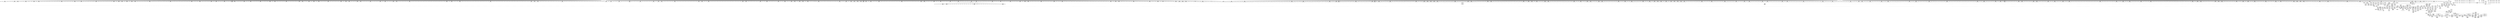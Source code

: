 digraph {
	CE0x4ee7a20 [shape=record,shape=Mrecord,label="{CE0x4ee7a20|1216:_i8*,_:_CRE_602,603_}"]
	CE0x4ef5580 [shape=record,shape=Mrecord,label="{CE0x4ef5580|1216:_i8*,_:_CRE_900,904_|*MultipleSource*|security/selinux/hooks.c,4260|Function::selinux_socket_unix_stream_connect&Arg::sock::}"]
	CE0x4f41d20 [shape=record,shape=Mrecord,label="{CE0x4f41d20|1216:_i8*,_:_CRE_861,862_}"]
	CE0x4f2ca80 [shape=record,shape=Mrecord,label="{CE0x4f2ca80|1216:_i8*,_:_CRE_20,24_|*MultipleSource*|security/selinux/hooks.c,4261|Function::selinux_socket_unix_stream_connect&Arg::other::}"]
	CE0x4f20eb0 [shape=record,shape=Mrecord,label="{CE0x4f20eb0|1216:_i8*,_:_CRE_377,378_}"]
	CE0x4eaecc0 [shape=record,shape=Mrecord,label="{CE0x4eaecc0|1216:_i8*,_:_CRE_86,87_}"]
	CE0x6466710 [shape=record,shape=Mrecord,label="{CE0x6466710|1216:_i8*,_:_CRE_137,138_}"]
	CE0x4f30b00 [shape=record,shape=Mrecord,label="{CE0x4f30b00|1216:_i8*,_:_CRE_92,93_}"]
	CE0x4eea3b0 [shape=record,shape=Mrecord,label="{CE0x4eea3b0|1216:_i8*,_:_CRE_673,674_}"]
	CE0x4f9a560 [shape=record,shape=Mrecord,label="{CE0x4f9a560|selinux_socket_unix_stream_connect:call11|security/selinux/hooks.c,4279}"]
	CE0x4f3ab10 [shape=record,shape=Mrecord,label="{CE0x4f3ab10|1216:_i8*,_:_CRE_693,694_}"]
	CE0x4ed72c0 [shape=record,shape=Mrecord,label="{CE0x4ed72c0|1216:_i8*,_:_CRE_553,554_}"]
	CE0x4f3b4a0 [shape=record,shape=Mrecord,label="{CE0x4f3b4a0|1216:_i8*,_:_CRE_702,703_}"]
	CE0x4f22fa0 [shape=record,shape=Mrecord,label="{CE0x4f22fa0|1216:_i8*,_:_CRE_408,409_}"]
	CE0x4eb7910 [shape=record,shape=Mrecord,label="{CE0x4eb7910|1216:_i8*,_:_CRE_154,155_}"]
	CE0x4f3b390 [shape=record,shape=Mrecord,label="{CE0x4f3b390|1216:_i8*,_:_CRE_701,702_}"]
	CE0x4f25490 [shape=record,shape=Mrecord,label="{CE0x4f25490|1216:_i8*,_:_CRE_476,480_|*MultipleSource*|security/selinux/hooks.c,4261|Function::selinux_socket_unix_stream_connect&Arg::other::}"]
	CE0x4ea94c0 [shape=record,shape=Mrecord,label="{CE0x4ea94c0|1216:_i8*,_:_CRE_385,386_}"]
	CE0x4f38f70 [shape=record,shape=Mrecord,label="{CE0x4f38f70|1216:_i8*,_:_CRE_667,668_}"]
	CE0x4eb0610 [shape=record,shape=Mrecord,label="{CE0x4eb0610|i64*_getelementptr_inbounds_(_9_x_i64_,_9_x_i64_*___llvm_gcov_ctr339,_i64_0,_i64_0)|*Constant*|*SummSink*}"]
	CE0x4f96650 [shape=record,shape=Mrecord,label="{CE0x4f96650|i64_56|*Constant*}"]
	CE0x4f35fb0 [shape=record,shape=Mrecord,label="{CE0x4f35fb0|1216:_i8*,_:_CRE_593,594_}"]
	CE0x4f39d40 [shape=record,shape=Mrecord,label="{CE0x4f39d40|1216:_i8*,_:_CRE_680,681_}"]
	CE0x4ee9910 [shape=record,shape=Mrecord,label="{CE0x4ee9910|1216:_i8*,_:_CRE_663,664_}"]
	CE0x4ea5c90 [shape=record,shape=Mrecord,label="{CE0x4ea5c90|1216:_i8*,_:_CRE_94,95_}"]
	CE0x6c62630 [shape=record,shape=Mrecord,label="{CE0x6c62630|1216:_i8*,_:_CRE_12,16_|*MultipleSource*|security/selinux/hooks.c,4260|Function::selinux_socket_unix_stream_connect&Arg::sock::}"]
	CE0x4f41b00 [shape=record,shape=Mrecord,label="{CE0x4f41b00|1216:_i8*,_:_CRE_859,860_}"]
	CE0x4f3f5d0 [shape=record,shape=Mrecord,label="{CE0x4f3f5d0|1216:_i8*,_:_CRE_824,825_}"]
	CE0x4eb8950 [shape=record,shape=Mrecord,label="{CE0x4eb8950|1216:_i8*,_:_CRE_159,160_}"]
	CE0x4f2bc50 [shape=record,shape=Mrecord,label="{CE0x4f2bc50|1216:_i8*,_:_CRE_3,4_}"]
	CE0x4fa3a20 [shape=record,shape=Mrecord,label="{CE0x4fa3a20|selinux_socket_unix_stream_connect:tmp23|security/selinux/hooks.c,4281|*SummSource*}"]
	CE0x4f31210 [shape=record,shape=Mrecord,label="{CE0x4f31210|1216:_i8*,_:_CRE_99,100_}"]
	CE0x4f38910 [shape=record,shape=Mrecord,label="{CE0x4f38910|1216:_i8*,_:_CRE_661,662_}"]
	CE0x4ec7a00 [shape=record,shape=Mrecord,label="{CE0x4ec7a00|1216:_i8*,_:_CRE_249,250_}"]
	CE0x4e94f40 [shape=record,shape=Mrecord,label="{CE0x4e94f40|selinux_socket_unix_stream_connect:if.then13|*SummSink*}"]
	CE0x4eab1a0 [shape=record,shape=Mrecord,label="{CE0x4eab1a0|1216:_i8*,_:_CRE_392,393_}"]
	CE0x4ef4f20 [shape=record,shape=Mrecord,label="{CE0x4ef4f20|1216:_i8*,_:_CRE_880,888_|*MultipleSource*|security/selinux/hooks.c,4260|Function::selinux_socket_unix_stream_connect&Arg::sock::}"]
	CE0x4f1dd90 [shape=record,shape=Mrecord,label="{CE0x4f1dd90|1216:_i8*,_:_CRE_261,262_}"]
	CE0x4f439a0 [shape=record,shape=Mrecord,label="{CE0x4f439a0|1216:_i8*,_:_CRE_904,912_|*MultipleSource*|security/selinux/hooks.c,4261|Function::selinux_socket_unix_stream_connect&Arg::other::}"]
	CE0x4ef9ba0 [shape=record,shape=Mrecord,label="{CE0x4ef9ba0|1216:_i8*,_:_CRE_1157,1158_}"]
	CE0x4f1eb00 [shape=record,shape=Mrecord,label="{CE0x4f1eb00|1216:_i8*,_:_CRE_320,328_|*MultipleSource*|security/selinux/hooks.c,4261|Function::selinux_socket_unix_stream_connect&Arg::other::}"]
	CE0x4ee7e60 [shape=record,shape=Mrecord,label="{CE0x4ee7e60|1216:_i8*,_:_CRE_606,607_}"]
	CE0x4f60450 [shape=record,shape=Mrecord,label="{CE0x4f60450|selinux_socket_unix_stream_connect:u|security/selinux/hooks.c,4268|*SummSource*}"]
	CE0x4eb1e40 [shape=record,shape=Mrecord,label="{CE0x4eb1e40|1216:_i8*,_:_CRE_82,83_}"]
	CE0x4f38e60 [shape=record,shape=Mrecord,label="{CE0x4f38e60|1216:_i8*,_:_CRE_666,667_}"]
	CE0x4ebd080 [shape=record,shape=Mrecord,label="{CE0x4ebd080|1216:_i8*,_:_CRE_237,238_}"]
	CE0x4eb61a0 [shape=record,shape=Mrecord,label="{CE0x4eb61a0|1216:_i8*,_:_CRE_113,114_}"]
	CE0x4f43150 [shape=record,shape=Mrecord,label="{CE0x4f43150|1216:_i8*,_:_CRE_880,888_|*MultipleSource*|security/selinux/hooks.c,4261|Function::selinux_socket_unix_stream_connect&Arg::other::}"]
	CE0x4f20960 [shape=record,shape=Mrecord,label="{CE0x4f20960|1216:_i8*,_:_CRE_372,373_}"]
	CE0x4f2b1e0 [shape=record,shape=Mrecord,label="{CE0x4f2b1e0|selinux_socket_unix_stream_connect:other|Function::selinux_socket_unix_stream_connect&Arg::other::|*SummSink*}"]
	CE0x4ea4c20 [shape=record,shape=Mrecord,label="{CE0x4ea4c20|selinux_socket_unix_stream_connect:if.end|*SummSink*}"]
	CE0x4ed2fb0 [shape=record,shape=Mrecord,label="{CE0x4ed2fb0|1216:_i8*,_:_CRE_161,162_}"]
	CE0x4f1f970 [shape=record,shape=Mrecord,label="{CE0x4f1f970|1216:_i8*,_:_CRE_357,358_}"]
	CE0x4f36500 [shape=record,shape=Mrecord,label="{CE0x4f36500|1216:_i8*,_:_CRE_598,599_}"]
	CE0x4eba550 [shape=record,shape=Mrecord,label="{CE0x4eba550|1216:_i8*,_:_CRE_541,542_}"]
	CE0x4f32240 [shape=record,shape=Mrecord,label="{CE0x4f32240|1216:_i8*,_:_CRE_117,118_}"]
	CE0x4fa46b0 [shape=record,shape=Mrecord,label="{CE0x4fa46b0|selinux_socket_unix_stream_connect:tmp26|security/selinux/hooks.c,4281}"]
	CE0x4f24cd0 [shape=record,shape=Mrecord,label="{CE0x4f24cd0|1216:_i8*,_:_CRE_460,464_|*MultipleSource*|security/selinux/hooks.c,4261|Function::selinux_socket_unix_stream_connect&Arg::other::}"]
	CE0x4f3a290 [shape=record,shape=Mrecord,label="{CE0x4f3a290|1216:_i8*,_:_CRE_685,686_}"]
	CE0x4fa5880 [shape=record,shape=Mrecord,label="{CE0x4fa5880|selinux_socket_unix_stream_connect:tmp27|security/selinux/hooks.c,4282|*SummSink*}"]
	CE0x4f3a8f0 [shape=record,shape=Mrecord,label="{CE0x4f3a8f0|1216:_i8*,_:_CRE_691,692_}"]
	CE0x4f3f190 [shape=record,shape=Mrecord,label="{CE0x4f3f190|1216:_i8*,_:_CRE_820,821_}"]
	CE0x4f22b60 [shape=record,shape=Mrecord,label="{CE0x4f22b60|1216:_i8*,_:_CRE_404,405_}"]
	CE0x4f9d260 [shape=record,shape=Mrecord,label="{CE0x4f9d260|selinux_socket_unix_stream_connect:tmp15|security/selinux/hooks.c,4274|*SummSource*}"]
	CE0x4f19830 [shape=record,shape=Mrecord,label="{CE0x4f19830|1216:_i8*,_:_CRE_195,196_}"]
	CE0x4ef8950 [shape=record,shape=Mrecord,label="{CE0x4ef8950|1216:_i8*,_:_CRE_1088,1104_|*MultipleSource*|security/selinux/hooks.c,4260|Function::selinux_socket_unix_stream_connect&Arg::sock::}"]
	CE0x4f31dc0 [shape=record,shape=Mrecord,label="{CE0x4f31dc0|1216:_i8*,_:_CRE_113,114_}"]
	CE0x4efb6a0 [shape=record,shape=Mrecord,label="{CE0x4efb6a0|1216:_i8*,_:_CRE_1232,1240_|*MultipleSource*|security/selinux/hooks.c,4260|Function::selinux_socket_unix_stream_connect&Arg::sock::}"]
	CE0x4f41c10 [shape=record,shape=Mrecord,label="{CE0x4f41c10|1216:_i8*,_:_CRE_860,861_}"]
	CE0x4f8ca30 [shape=record,shape=Mrecord,label="{CE0x4f8ca30|selinux_socket_unix_stream_connect:tmp13|security/selinux/hooks.c,4272|*SummSink*}"]
	CE0x4f405c0 [shape=record,shape=Mrecord,label="{CE0x4f405c0|1216:_i8*,_:_CRE_839,840_}"]
	CE0x4ef8d30 [shape=record,shape=Mrecord,label="{CE0x4ef8d30|1216:_i8*,_:_CRE_1112,1128_|*MultipleSource*|security/selinux/hooks.c,4260|Function::selinux_socket_unix_stream_connect&Arg::sock::}"]
	CE0x4f30a90 [shape=record,shape=Mrecord,label="{CE0x4f30a90|1216:_i8*,_:_CRE_91,92_}"]
	CE0x4f18f20 [shape=record,shape=Mrecord,label="{CE0x4f18f20|1216:_i8*,_:_CRE_181,182_}"]
	CE0x4f46820 [shape=record,shape=Mrecord,label="{CE0x4f46820|1216:_i8*,_:_CRE_1076,1080_|*MultipleSource*|security/selinux/hooks.c,4261|Function::selinux_socket_unix_stream_connect&Arg::other::}"]
	CE0x4f329b0 [shape=record,shape=Mrecord,label="{CE0x4f329b0|1216:_i8*,_:_CRE_124,125_}"]
	CE0x4ea2ad0 [shape=record,shape=Mrecord,label="{CE0x4ea2ad0|selinux_socket_unix_stream_connect:if.then|*SummSink*}"]
	CE0x4f404b0 [shape=record,shape=Mrecord,label="{CE0x4f404b0|1216:_i8*,_:_CRE_838,839_}"]
	CE0x4f1c0e0 [shape=record,shape=Mrecord,label="{CE0x4f1c0e0|1216:_i8*,_:_CRE_234,235_}"]
	CE0x4ebdde0 [shape=record,shape=Mrecord,label="{CE0x4ebdde0|1216:_i8*,_:_CRE_312,316_|*MultipleSource*|security/selinux/hooks.c,4260|Function::selinux_socket_unix_stream_connect&Arg::sock::}"]
	CE0x4f32570 [shape=record,shape=Mrecord,label="{CE0x4f32570|1216:_i8*,_:_CRE_120,121_}"]
	CE0x4f1da60 [shape=record,shape=Mrecord,label="{CE0x4f1da60|1216:_i8*,_:_CRE_258,259_}"]
	CE0x4ea7f10 [shape=record,shape=Mrecord,label="{CE0x4ea7f10|1216:_i8*,_:_CRE_88,89_}"]
	CE0x4eb6e40 [shape=record,shape=Mrecord,label="{CE0x4eb6e40|1216:_i8*,_:_CRE_115,116_}"]
	CE0x4f1fb90 [shape=record,shape=Mrecord,label="{CE0x4f1fb90|1216:_i8*,_:_CRE_359,360_}"]
	CE0x4ead030 [shape=record,shape=Mrecord,label="{CE0x4ead030|1216:_i8*,_:_CRE_218,219_}"]
	CE0x4eab090 [shape=record,shape=Mrecord,label="{CE0x4eab090|1216:_i8*,_:_CRE_391,392_}"]
	CE0x4ea7fe0 [shape=record,shape=Mrecord,label="{CE0x4ea7fe0|1216:_i8*,_:_CRE_89,90_}"]
	CE0x4f1f0d0 [shape=record,shape=Mrecord,label="{CE0x4f1f0d0|1216:_i8*,_:_CRE_344,348_|*MultipleSource*|security/selinux/hooks.c,4261|Function::selinux_socket_unix_stream_connect&Arg::other::}"]
	CE0x4f1b860 [shape=record,shape=Mrecord,label="{CE0x4f1b860|1216:_i8*,_:_CRE_226,227_}"]
	CE0x4f3b170 [shape=record,shape=Mrecord,label="{CE0x4f3b170|1216:_i8*,_:_CRE_699,700_}"]
	CE0x4ee7b30 [shape=record,shape=Mrecord,label="{CE0x4ee7b30|1216:_i8*,_:_CRE_603,604_}"]
	CE0x4eb5060 [shape=record,shape=Mrecord,label="{CE0x4eb5060|1216:_i8*,_:_CRE_353,354_}"]
	CE0x4f93d60 [shape=record,shape=Mrecord,label="{CE0x4f93d60|8:_%struct.sock*,_:_SCME_48,49_}"]
	CE0x4f3ac20 [shape=record,shape=Mrecord,label="{CE0x4f3ac20|1216:_i8*,_:_CRE_694,695_}"]
	CE0x4f19aa0 [shape=record,shape=Mrecord,label="{CE0x4f19aa0|1216:_i8*,_:_CRE_198,199_}"]
	CE0x4ef64c0 [shape=record,shape=Mrecord,label="{CE0x4ef64c0|1216:_i8*,_:_CRE_964,968_|*MultipleSource*|security/selinux/hooks.c,4260|Function::selinux_socket_unix_stream_connect&Arg::sock::}"]
	CE0x4eebd30 [shape=record,shape=Mrecord,label="{CE0x4eebd30|1216:_i8*,_:_CRE_697,698_}"]
	CE0x4f19cc0 [shape=record,shape=Mrecord,label="{CE0x4f19cc0|1216:_i8*,_:_CRE_200,201_}"]
	CE0x4f415b0 [shape=record,shape=Mrecord,label="{CE0x4f415b0|1216:_i8*,_:_CRE_854,855_}"]
	CE0x4f382b0 [shape=record,shape=Mrecord,label="{CE0x4f382b0|1216:_i8*,_:_CRE_655,656_}"]
	CE0x4f26100 [shape=record,shape=Mrecord,label="{CE0x4f26100|selinux_socket_unix_stream_connect:net3|security/selinux/hooks.c,4268|*SummSource*}"]
	CE0x4ea86a0 [shape=record,shape=Mrecord,label="{CE0x4ea86a0|1216:_i8*,_:_CRE_129,130_}"]
	"CONST[source:0(mediator),value:2(dynamic)][purpose:{object}]"
	CE0x4f18e10 [shape=record,shape=Mrecord,label="{CE0x4f18e10|1216:_i8*,_:_CRE_180,181_}"]
	CE0x4f98110 [shape=record,shape=Mrecord,label="{CE0x4f98110|16:_i32,_20:_i32,_:_CMRE_20,24_|*MultipleSource*|*LoadInst*|security/selinux/hooks.c,4262|security/selinux/hooks.c,4262|security/selinux/hooks.c,4278}"]
	CE0x4f2b330 [shape=record,shape=Mrecord,label="{CE0x4f2b330|selinux_socket_unix_stream_connect:sk_security1|security/selinux/hooks.c,4261|*SummSink*}"]
	CE0x4f16c10 [shape=record,shape=Mrecord,label="{CE0x4f16c10|1216:_i8*,_:_CRE_148,149_}"]
	CE0x4f8de80 [shape=record,shape=Mrecord,label="{CE0x4f8de80|avc_has_perm:entry|*SummSink*}"]
	CE0x4f33ab0 [shape=record,shape=Mrecord,label="{CE0x4f33ab0|1216:_i8*,_:_CRE_140,141_}"]
	CE0x4ec08d0 [shape=record,shape=Mrecord,label="{CE0x4ec08d0|1216:_i8*,_:_CRE_121,122_}"]
	CE0x4f2ef70 [shape=record,shape=Mrecord,label="{CE0x4f2ef70|1216:_i8*,_:_CRE_68,69_}"]
	CE0x4ec7b10 [shape=record,shape=Mrecord,label="{CE0x4ec7b10|1216:_i8*,_:_CRE_250,251_}"]
	CE0x4ed8d50 [shape=record,shape=Mrecord,label="{CE0x4ed8d50|1216:_i8*,_:_CRE_578,579_}"]
	CE0x4eaa170 [shape=record,shape=Mrecord,label="{CE0x4eaa170|1216:_i8*,_:_CRE_356,357_}"]
	CE0x4f8d780 [shape=record,shape=Mrecord,label="{CE0x4f8d780|i32_(i32,_i32,_i16,_i32,_%struct.common_audit_data*)*_bitcast_(i32_(i32,_i32,_i16,_i32,_%struct.common_audit_data.495*)*_avc_has_perm_to_i32_(i32,_i32,_i16,_i32,_%struct.common_audit_data*)*)|*Constant*|*SummSink*}"]
	CE0x4f8d900 [shape=record,shape=Mrecord,label="{CE0x4f8d900|avc_has_perm:entry}"]
	CE0x4f22610 [shape=record,shape=Mrecord,label="{CE0x4f22610|1216:_i8*,_:_CRE_399,400_}"]
	CE0x4ec4630 [shape=record,shape=Mrecord,label="{CE0x4ec4630|1216:_i8*,_:_CRE_69,70_}"]
	CE0x4f3c5a0 [shape=record,shape=Mrecord,label="{CE0x4f3c5a0|1216:_i8*,_:_CRE_718,719_}"]
	CE0x4f60770 [shape=record,shape=Mrecord,label="{CE0x4f60770|selinux_socket_unix_stream_connect:u|security/selinux/hooks.c,4268|*SummSink*}"]
	CE0x4eed9a0 [shape=record,shape=Mrecord,label="{CE0x4eed9a0|1216:_i8*,_:_CRE_561,562_}"]
	CE0x4f32350 [shape=record,shape=Mrecord,label="{CE0x4f32350|1216:_i8*,_:_CRE_118,119_}"]
	CE0x4eedde0 [shape=record,shape=Mrecord,label="{CE0x4eedde0|1216:_i8*,_:_CRE_565,566_}"]
	CE0x4eb11e0 [shape=record,shape=Mrecord,label="{CE0x4eb11e0|selinux_socket_unix_stream_connect:sk_security2|security/selinux/hooks.c,4262|*SummSink*}"]
	CE0x4ec48a0 [shape=record,shape=Mrecord,label="{CE0x4ec48a0|1216:_i8*,_:_CRE_72,73_}"]
	CE0x4ee6d60 [shape=record,shape=Mrecord,label="{CE0x4ee6d60|1216:_i8*,_:_CRE_590,591_}"]
	CE0x4f21c80 [shape=record,shape=Mrecord,label="{CE0x4f21c80|1216:_i8*,_:_CRE_390,391_}"]
	CE0x4ec0fb0 [shape=record,shape=Mrecord,label="{CE0x4ec0fb0|1216:_i8*,_:_CRE_134,135_}"]
	CE0x4fa57a0 [shape=record,shape=Mrecord,label="{CE0x4fa57a0|selinux_socket_unix_stream_connect:tmp27|security/selinux/hooks.c,4282}"]
	CE0x4f1f8c0 [shape=record,shape=Mrecord,label="{CE0x4f1f8c0|1216:_i8*,_:_CRE_356,357_}"]
	CE0x4ea8f70 [shape=record,shape=Mrecord,label="{CE0x4ea8f70|1216:_i8*,_:_CRE_380,381_}"]
	CE0x4f42c00 [shape=record,shape=Mrecord,label="{CE0x4f42c00|1216:_i8*,_:_CRE_875,876_}"]
	CE0x4eee480 [shape=record,shape=Mrecord,label="{CE0x4eee480|1216:_i8*,_:_CRE_719,720_}"]
	CE0x4f34850 [shape=record,shape=Mrecord,label="{CE0x4f34850|1216:_i8*,_:_CRE_571,572_}"]
	CE0x4eef3b0 [shape=record,shape=Mrecord,label="{CE0x4eef3b0|1216:_i8*,_:_CRE_764,768_|*MultipleSource*|security/selinux/hooks.c,4260|Function::selinux_socket_unix_stream_connect&Arg::sock::}"]
	CE0x4f3bc10 [shape=record,shape=Mrecord,label="{CE0x4f3bc10|1216:_i8*,_:_CRE_709,710_}"]
	CE0x4eeb070 [shape=record,shape=Mrecord,label="{CE0x4eeb070|1216:_i8*,_:_CRE_685,686_}"]
	CE0x4f99ac0 [shape=record,shape=Mrecord,label="{CE0x4f99ac0|selinux_socket_unix_stream_connect:tmp22|security/selinux/hooks.c,4279|*SummSource*}"]
	CE0x4ed6950 [shape=record,shape=Mrecord,label="{CE0x4ed6950|1216:_i8*,_:_CRE_712,713_}"]
	CE0x4eabf70 [shape=record,shape=Mrecord,label="{CE0x4eabf70|1216:_i8*,_:_CRE_375,376_}"]
	CE0x6560200 [shape=record,shape=Mrecord,label="{CE0x6560200|1216:_i8*,_:_CRE_32,33_}"]
	CE0x4f34410 [shape=record,shape=Mrecord,label="{CE0x4f34410|1216:_i8*,_:_CRE_567,568_}"]
	CE0x4f7e540 [shape=record,shape=Mrecord,label="{CE0x4f7e540|selinux_socket_unix_stream_connect:tmp18|security/selinux/hooks.c,4275|*SummSink*}"]
	CE0x4eef5a0 [shape=record,shape=Mrecord,label="{CE0x4eef5a0|1216:_i8*,_:_CRE_768,770_|*MultipleSource*|security/selinux/hooks.c,4260|Function::selinux_socket_unix_stream_connect&Arg::sock::}"]
	CE0x4f232d0 [shape=record,shape=Mrecord,label="{CE0x4f232d0|1216:_i8*,_:_CRE_411,412_}"]
	CE0x4f30180 [shape=record,shape=Mrecord,label="{CE0x4f30180|1216:_i8*,_:_CRE_85,86_}"]
	CE0x4eebfa0 [shape=record,shape=Mrecord,label="{CE0x4eebfa0|1216:_i8*,_:_CRE_537,538_}"]
	CE0x4f22d80 [shape=record,shape=Mrecord,label="{CE0x4f22d80|1216:_i8*,_:_CRE_406,407_}"]
	CE0x4f92930 [shape=record,shape=Mrecord,label="{CE0x4f92930|8:_%struct.sock*,_:_SCME_31,32_}"]
	CE0x4f91a50 [shape=record,shape=Mrecord,label="{CE0x4f91a50|8:_%struct.sock*,_:_SCME_0,4_|*MultipleSource*|security/selinux/hooks.c,4264|security/selinux/hooks.c, 4264|security/selinux/hooks.c,4264}"]
	CE0x4f3e560 [shape=record,shape=Mrecord,label="{CE0x4f3e560|1216:_i8*,_:_CRE_809,810_}"]
	CE0x4f44160 [shape=record,shape=Mrecord,label="{CE0x4f44160|1216:_i8*,_:_CRE_944,948_|*MultipleSource*|security/selinux/hooks.c,4261|Function::selinux_socket_unix_stream_connect&Arg::other::}"]
	CE0x4ef8f20 [shape=record,shape=Mrecord,label="{CE0x4ef8f20|1216:_i8*,_:_CRE_1128,1136_|*MultipleSource*|security/selinux/hooks.c,4260|Function::selinux_socket_unix_stream_connect&Arg::sock::}"]
	CE0x4ec47d0 [shape=record,shape=Mrecord,label="{CE0x4ec47d0|1216:_i8*,_:_CRE_71,72_}"]
	CE0x4f1fec0 [shape=record,shape=Mrecord,label="{CE0x4f1fec0|1216:_i8*,_:_CRE_362,363_}"]
	CE0x4ec3c20 [shape=record,shape=Mrecord,label="{CE0x4ec3c20|1216:_i8*,_:_CRE_224,225_}"]
	CE0x4ef2c10 [shape=record,shape=Mrecord,label="{CE0x4ef2c10|1216:_i8*,_:_CRE_847,848_}"]
	CE0x4f23d70 [shape=record,shape=Mrecord,label="{CE0x4f23d70|1216:_i8*,_:_CRE_421,422_}"]
	CE0x4f18260 [shape=record,shape=Mrecord,label="{CE0x4f18260|1216:_i8*,_:_CRE_169,170_}"]
	CE0x4eeff50 [shape=record,shape=Mrecord,label="{CE0x4eeff50|1216:_i8*,_:_CRE_800,804_|*MultipleSource*|security/selinux/hooks.c,4260|Function::selinux_socket_unix_stream_connect&Arg::sock::}"]
	CE0x4eb49e0 [shape=record,shape=Mrecord,label="{CE0x4eb49e0|1216:_i8*,_:_CRE_352,353_}"]
	CE0x4f89ad0 [shape=record,shape=Mrecord,label="{CE0x4f89ad0|selinux_socket_unix_stream_connect:sclass|security/selinux/hooks.c,4272}"]
	CE0x4eb5620 [shape=record,shape=Mrecord,label="{CE0x4eb5620|1216:_i8*,_:_CRE_7,8_}"]
	CE0x4f21a60 [shape=record,shape=Mrecord,label="{CE0x4f21a60|1216:_i8*,_:_CRE_388,389_}"]
	CE0x4f1d730 [shape=record,shape=Mrecord,label="{CE0x4f1d730|1216:_i8*,_:_CRE_255,256_}"]
	CE0x4eac830 [shape=record,shape=Mrecord,label="{CE0x4eac830|selinux_socket_unix_stream_connect:sk_security|security/selinux/hooks.c,4260|*SummSource*}"]
	CE0x4f48bc0 [shape=record,shape=Mrecord,label="{CE0x4f48bc0|1216:_i8*,_:_CRE_1196,1200_|*MultipleSource*|security/selinux/hooks.c,4261|Function::selinux_socket_unix_stream_connect&Arg::other::}"]
	CE0x4f35950 [shape=record,shape=Mrecord,label="{CE0x4f35950|1216:_i8*,_:_CRE_587,588_}"]
	CE0x4efb0d0 [shape=record,shape=Mrecord,label="{CE0x4efb0d0|1216:_i8*,_:_CRE_1216,1224_|*MultipleSource*|security/selinux/hooks.c,4260|Function::selinux_socket_unix_stream_connect&Arg::sock::}"]
	CE0x4f60310 [shape=record,shape=Mrecord,label="{CE0x4f60310|i8_2|*Constant*|*SummSource*}"]
	CE0x4f93510 [shape=record,shape=Mrecord,label="{CE0x4f93510|8:_%struct.sock*,_:_SCME_41,42_}"]
	CE0x4ee7090 [shape=record,shape=Mrecord,label="{CE0x4ee7090|1216:_i8*,_:_CRE_593,594_}"]
	CE0x4ee8190 [shape=record,shape=Mrecord,label="{CE0x4ee8190|1216:_i8*,_:_CRE_612,616_|*MultipleSource*|security/selinux/hooks.c,4260|Function::selinux_socket_unix_stream_connect&Arg::sock::}"]
	CE0x4f34da0 [shape=record,shape=Mrecord,label="{CE0x4f34da0|1216:_i8*,_:_CRE_576,577_}"]
	CE0x4f9bfe0 [shape=record,shape=Mrecord,label="{CE0x4f9bfe0|i8_0|*Constant*}"]
	CE0x4f939d0 [shape=record,shape=Mrecord,label="{CE0x4f939d0|8:_%struct.sock*,_:_SCME_45,46_}"]
	CE0x6e1dad0 [shape=record,shape=Mrecord,label="{CE0x6e1dad0|1216:_i8*,_:_CRE_27,28_}"]
	CE0x4f47990 [shape=record,shape=Mrecord,label="{CE0x4f47990|1216:_i8*,_:_CRE_1153,1154_}"]
	CE0x4e93d10 [shape=record,shape=Mrecord,label="{CE0x4e93d10|1216:_i8*,_:_CRE_440,448_|*MultipleSource*|security/selinux/hooks.c,4260|Function::selinux_socket_unix_stream_connect&Arg::sock::}"]
	CE0x4ebfbe0 [shape=record,shape=Mrecord,label="{CE0x4ebfbe0|1216:_i8*,_:_CRE_421,422_}"]
	CE0x4ef27d0 [shape=record,shape=Mrecord,label="{CE0x4ef27d0|1216:_i8*,_:_CRE_843,844_}"]
	CE0x4f8e3f0 [shape=record,shape=Mrecord,label="{CE0x4f8e3f0|avc_has_perm:ssid|Function::avc_has_perm&Arg::ssid::|*SummSink*}"]
	CE0x4f32190 [shape=record,shape=Mrecord,label="{CE0x4f32190|1216:_i8*,_:_CRE_116,117_}"]
	CE0x4f36b60 [shape=record,shape=Mrecord,label="{CE0x4f36b60|1216:_i8*,_:_CRE_604,605_}"]
	CE0x4f1b640 [shape=record,shape=Mrecord,label="{CE0x4f1b640|1216:_i8*,_:_CRE_224,225_}"]
	CE0x4f38a20 [shape=record,shape=Mrecord,label="{CE0x4f38a20|1216:_i8*,_:_CRE_662,663_}"]
	CE0x4f3e8c0 [shape=record,shape=Mrecord,label="{CE0x4f3e8c0|1216:_i8*,_:_CRE_811,812_}"]
	CE0x4f40290 [shape=record,shape=Mrecord,label="{CE0x4f40290|1216:_i8*,_:_CRE_836,837_}"]
	CE0x4f4a8d0 [shape=record,shape=Mrecord,label="{CE0x4f4a8d0|selinux_socket_unix_stream_connect:tmp4|*LoadInst*|security/selinux/hooks.c,4261|*SummSource*}"]
	CE0x4f8a3e0 [shape=record,shape=Mrecord,label="{CE0x4f8a3e0|selinux_socket_unix_stream_connect:tmp31|security/selinux/hooks.c,4285|*SummSource*}"]
	CE0x64667e0 [shape=record,shape=Mrecord,label="{CE0x64667e0|1216:_i8*,_:_CRE_138,139_}"]
	CE0x4f231c0 [shape=record,shape=Mrecord,label="{CE0x4f231c0|1216:_i8*,_:_CRE_410,411_}"]
	CE0x4f35730 [shape=record,shape=Mrecord,label="{CE0x4f35730|1216:_i8*,_:_CRE_585,586_}"]
	CE0x4ed6b50 [shape=record,shape=Mrecord,label="{CE0x4ed6b50|1216:_i8*,_:_CRE_546,547_}"]
	CE0x4f8c930 [shape=record,shape=Mrecord,label="{CE0x4f8c930|selinux_socket_unix_stream_connect:tmp13|security/selinux/hooks.c,4272|*SummSource*}"]
	CE0x4ef3c00 [shape=record,shape=Mrecord,label="{CE0x4ef3c00|1216:_i8*,_:_CRE_862,863_}"]
	CE0x4f33010 [shape=record,shape=Mrecord,label="{CE0x4f33010|1216:_i8*,_:_CRE_130,131_}"]
	CE0x4ef1a00 [shape=record,shape=Mrecord,label="{CE0x4ef1a00|1216:_i8*,_:_CRE_830,831_}"]
	CE0x4ea7190 [shape=record,shape=Mrecord,label="{CE0x4ea7190|1216:_i8*,_:_CRE_410,411_}"]
	CE0x4ec0a70 [shape=record,shape=Mrecord,label="{CE0x4ec0a70|1216:_i8*,_:_CRE_123,124_}"]
	CE0x4fa4fd0 [shape=record,shape=Mrecord,label="{CE0x4fa4fd0|i64*_getelementptr_inbounds_(_9_x_i64_,_9_x_i64_*___llvm_gcov_ctr339,_i64_0,_i64_6)|*Constant*|*SummSource*}"]
	CE0x4f416c0 [shape=record,shape=Mrecord,label="{CE0x4f416c0|1216:_i8*,_:_CRE_855,856_}"]
	CE0x4ef1180 [shape=record,shape=Mrecord,label="{CE0x4ef1180|1216:_i8*,_:_CRE_822,823_}"]
	CE0x4f32ce0 [shape=record,shape=Mrecord,label="{CE0x4f32ce0|1216:_i8*,_:_CRE_127,128_}"]
	CE0x4f2c5e0 [shape=record,shape=Mrecord,label="{CE0x4f2c5e0|1216:_i8*,_:_CRE_18,19_|*MultipleSource*|security/selinux/hooks.c,4261|Function::selinux_socket_unix_stream_connect&Arg::other::}"]
	CE0x4ed73d0 [shape=record,shape=Mrecord,label="{CE0x4ed73d0|1216:_i8*,_:_CRE_554,555_}"]
	CE0x4f23820 [shape=record,shape=Mrecord,label="{CE0x4f23820|1216:_i8*,_:_CRE_416,417_}"]
	CE0x4ef3160 [shape=record,shape=Mrecord,label="{CE0x4ef3160|1216:_i8*,_:_CRE_852,853_}"]
	CE0x4f3f080 [shape=record,shape=Mrecord,label="{CE0x4f3f080|1216:_i8*,_:_CRE_819,820_}"]
	CE0x4f94220 [shape=record,shape=Mrecord,label="{CE0x4f94220|8:_%struct.sock*,_:_SCME_52,53_}"]
	CE0x4f1e500 [shape=record,shape=Mrecord,label="{CE0x4f1e500|1216:_i8*,_:_CRE_288,304_|*MultipleSource*|security/selinux/hooks.c,4261|Function::selinux_socket_unix_stream_connect&Arg::other::}"]
	CE0x4f893a0 [shape=record,shape=Mrecord,label="{CE0x4f893a0|16:_i32,_24:_i16,_:_CRE_20,24_|*MultipleSource*|*LoadInst*|security/selinux/hooks.c,4261|security/selinux/hooks.c,4261|security/selinux/hooks.c,4271}"]
	CE0x4ef3270 [shape=record,shape=Mrecord,label="{CE0x4ef3270|1216:_i8*,_:_CRE_853,854_}"]
	CE0x4f221d0 [shape=record,shape=Mrecord,label="{CE0x4f221d0|1216:_i8*,_:_CRE_395,396_}"]
	CE0x4ef6a90 [shape=record,shape=Mrecord,label="{CE0x4ef6a90|1216:_i8*,_:_CRE_972,976_|*MultipleSource*|security/selinux/hooks.c,4260|Function::selinux_socket_unix_stream_connect&Arg::sock::}"]
	CE0x4ebfad0 [shape=record,shape=Mrecord,label="{CE0x4ebfad0|1216:_i8*,_:_CRE_420,421_}"]
	CE0x4eabb30 [shape=record,shape=Mrecord,label="{CE0x4eabb30|1216:_i8*,_:_CRE_371,372_}"]
	CE0x4eca440 [shape=record,shape=Mrecord,label="{CE0x4eca440|1216:_i8*,_:_CRE_207,208_}"]
	CE0x4f92b90 [shape=record,shape=Mrecord,label="{CE0x4f92b90|8:_%struct.sock*,_:_SCME_33,34_}"]
	CE0x4ed6400 [shape=record,shape=Mrecord,label="{CE0x4ed6400|1216:_i8*,_:_CRE_707,708_}"]
	CE0x4eb75d0 [shape=record,shape=Mrecord,label="{CE0x4eb75d0|1216:_i8*,_:_CRE_150,151_}"]
	CE0x4ea2600 [shape=record,shape=Mrecord,label="{CE0x4ea2600|selinux_socket_unix_stream_connect:if.end}"]
	CE0x4f32120 [shape=record,shape=Mrecord,label="{CE0x4f32120|1216:_i8*,_:_CRE_115,116_}"]
	CE0x4f35c80 [shape=record,shape=Mrecord,label="{CE0x4f35c80|1216:_i8*,_:_CRE_590,591_}"]
	CE0x4f306d0 [shape=record,shape=Mrecord,label="{CE0x4f306d0|1216:_i8*,_:_CRE_89,90_}"]
	CE0x4eec3b0 [shape=record,shape=Mrecord,label="{CE0x4eec3b0|1216:_i8*,_:_CRE_540,541_}"]
	CE0x4f21d90 [shape=record,shape=Mrecord,label="{CE0x4f21d90|1216:_i8*,_:_CRE_391,392_}"]
	CE0x4fb56d0 [shape=record,shape=Mrecord,label="{CE0x4fb56d0|selinux_socket_unix_stream_connect:tmp33|security/selinux/hooks.c,4288}"]
	CE0x4f385e0 [shape=record,shape=Mrecord,label="{CE0x4f385e0|1216:_i8*,_:_CRE_658,659_}"]
	CE0x4f9b4c0 [shape=record,shape=Mrecord,label="{CE0x4f9b4c0|selinux_socket_unix_stream_connect:tmp7|security/selinux/hooks.c,4262|*SummSink*}"]
	CE0x4f98960 [shape=record,shape=Mrecord,label="{CE0x4f98960|selinux_socket_unix_stream_connect:sid8|security/selinux/hooks.c,4279|*SummSource*}"]
	CE0x4ef15c0 [shape=record,shape=Mrecord,label="{CE0x4ef15c0|1216:_i8*,_:_CRE_826,827_}"]
	CE0x4eb4bc0 [shape=record,shape=Mrecord,label="{CE0x4eb4bc0|1216:_i8*,_:_CRE_328,336_|*MultipleSource*|security/selinux/hooks.c,4260|Function::selinux_socket_unix_stream_connect&Arg::sock::}"]
	CE0x4f2d050 [shape=record,shape=Mrecord,label="{CE0x4f2d050|1216:_i8*,_:_CRE_26,27_}"]
	CE0x4fb60d0 [shape=record,shape=Mrecord,label="{CE0x4fb60d0|selinux_socket_unix_stream_connect:tmp34|security/selinux/hooks.c,4288}"]
	CE0x4f3eb30 [shape=record,shape=Mrecord,label="{CE0x4f3eb30|1216:_i8*,_:_CRE_814,815_}"]
	CE0x4f933e0 [shape=record,shape=Mrecord,label="{CE0x4f933e0|8:_%struct.sock*,_:_SCME_40,41_}"]
	CE0x4f4a110 [shape=record,shape=Mrecord,label="{CE0x4f4a110|1216:_i8*,_:_CRE_1264,1272_|*MultipleSource*|security/selinux/hooks.c,4261|Function::selinux_socket_unix_stream_connect&Arg::other::}"]
	CE0x4ef4590 [shape=record,shape=Mrecord,label="{CE0x4ef4590|1216:_i8*,_:_CRE_871,872_}"]
	CE0x4ed8c40 [shape=record,shape=Mrecord,label="{CE0x4ed8c40|1216:_i8*,_:_CRE_577,578_}"]
	CE0x4ef66b0 [shape=record,shape=Mrecord,label="{CE0x4ef66b0|1216:_i8*,_:_CRE_968,970_|*MultipleSource*|security/selinux/hooks.c,4260|Function::selinux_socket_unix_stream_connect&Arg::sock::}"]
	CE0x4f8e900 [shape=record,shape=Mrecord,label="{CE0x4f8e900|avc_has_perm:tclass|Function::avc_has_perm&Arg::tclass::}"]
	CE0x4f223f0 [shape=record,shape=Mrecord,label="{CE0x4f223f0|1216:_i8*,_:_CRE_397,398_}"]
	CE0x4f3bb00 [shape=record,shape=Mrecord,label="{CE0x4f3bb00|1216:_i8*,_:_CRE_708,709_}"]
	CE0x4eaba50 [shape=record,shape=Mrecord,label="{CE0x4eaba50|1216:_i8*,_:_CRE_370,371_}"]
	CE0x4ed6620 [shape=record,shape=Mrecord,label="{CE0x4ed6620|1216:_i8*,_:_CRE_709,710_}"]
	CE0x4f26710 [shape=record,shape=Mrecord,label="{CE0x4f26710|selinux_socket_unix_stream_connect:net3|security/selinux/hooks.c,4268|*SummSink*}"]
	CE0x4f1ffd0 [shape=record,shape=Mrecord,label="{CE0x4f1ffd0|1216:_i8*,_:_CRE_363,364_}"]
	CE0x4f23710 [shape=record,shape=Mrecord,label="{CE0x4f23710|1216:_i8*,_:_CRE_415,416_}"]
	CE0x4f33fc0 [shape=record,shape=Mrecord,label="{CE0x4f33fc0|selinux_socket_unix_stream_connect:tmp3|security/selinux/hooks.c,4260|*SummSource*}"]
	CE0x4ebed10 [shape=record,shape=Mrecord,label="{CE0x4ebed10|8:_%struct.sock*,_:_SCME_16,18_|*MultipleSource*|security/selinux/hooks.c,4264|security/selinux/hooks.c, 4264|security/selinux/hooks.c,4264}"]
	CE0x4f20a70 [shape=record,shape=Mrecord,label="{CE0x4f20a70|1216:_i8*,_:_CRE_373,374_}"]
	CE0x4f92300 [shape=record,shape=Mrecord,label="{CE0x4f92300|8:_%struct.sock*,_:_SCME_25,26_}"]
	CE0x4f19ee0 [shape=record,shape=Mrecord,label="{CE0x4f19ee0|1216:_i8*,_:_CRE_202,203_}"]
	CE0x4eba110 [shape=record,shape=Mrecord,label="{CE0x4eba110|1216:_i8*,_:_CRE_537,538_}"]
	CE0x4f8cbb0 [shape=record,shape=Mrecord,label="{CE0x4f8cbb0|selinux_socket_unix_stream_connect:call|security/selinux/hooks.c,4271}"]
	CE0x4ef9af0 [shape=record,shape=Mrecord,label="{CE0x4ef9af0|1216:_i8*,_:_CRE_1156,1157_}"]
	CE0x4ec7660 [shape=record,shape=Mrecord,label="{CE0x4ec7660|1216:_i8*,_:_CRE_198,199_}"]
	CE0x4f22c70 [shape=record,shape=Mrecord,label="{CE0x4f22c70|1216:_i8*,_:_CRE_405,406_}"]
	CE0x4f35d90 [shape=record,shape=Mrecord,label="{CE0x4f35d90|1216:_i8*,_:_CRE_591,592_}"]
	CE0x4f3d3f0 [shape=record,shape=Mrecord,label="{CE0x4f3d3f0|1216:_i8*,_:_CRE_760,764_|*MultipleSource*|security/selinux/hooks.c,4261|Function::selinux_socket_unix_stream_connect&Arg::other::}"]
	CE0x4f88a80 [shape=record,shape=Mrecord,label="{CE0x4f88a80|16:_i32,_24:_i16,_:_CRE_0,4_|*MultipleSource*|*LoadInst*|security/selinux/hooks.c,4261|security/selinux/hooks.c,4261|security/selinux/hooks.c,4271}"]
	CE0x4ed8f70 [shape=record,shape=Mrecord,label="{CE0x4ed8f70|1216:_i8*,_:_CRE_580,581_}"]
	CE0x4ec6da0 [shape=record,shape=Mrecord,label="{CE0x4ec6da0|1216:_i8*,_:_CRE_212,213_}"]
	CE0x4f36610 [shape=record,shape=Mrecord,label="{CE0x4f36610|1216:_i8*,_:_CRE_599,600_}"]
	CE0x4ec5a10 [shape=record,shape=Mrecord,label="{CE0x4ec5a10|1216:_i8*,_:_CRE_480,488_|*MultipleSource*|security/selinux/hooks.c,4260|Function::selinux_socket_unix_stream_connect&Arg::sock::}"]
	CE0x4eafc70 [shape=record,shape=Mrecord,label="{CE0x4eafc70|_call_void_mcount()_#3|*SummSink*}"]
	CE0x4fb0c70 [shape=record,shape=Mrecord,label="{CE0x4fb0c70|selinux_socket_unix_stream_connect:sid15|security/selinux/hooks.c,4285|*SummSink*}"]
	CE0x4ebeb60 [shape=record,shape=Mrecord,label="{CE0x4ebeb60|1216:_i8*,_:_CRE_28,29_}"]
	CE0x4ed85e0 [shape=record,shape=Mrecord,label="{CE0x4ed85e0|1216:_i8*,_:_CRE_571,572_}"]
	CE0x4f7d960 [shape=record,shape=Mrecord,label="{CE0x4f7d960|selinux_socket_unix_stream_connect:tmp6|*LoadInst*|security/selinux/hooks.c,4262|*SummSink*}"]
	CE0x4f240a0 [shape=record,shape=Mrecord,label="{CE0x4f240a0|1216:_i8*,_:_CRE_424,428_|*MultipleSource*|security/selinux/hooks.c,4261|Function::selinux_socket_unix_stream_connect&Arg::other::}"]
	CE0x4ef2d20 [shape=record,shape=Mrecord,label="{CE0x4ef2d20|1216:_i8*,_:_CRE_848,849_}"]
	CE0x4f39f60 [shape=record,shape=Mrecord,label="{CE0x4f39f60|1216:_i8*,_:_CRE_682,683_}"]
	CE0x4ed5da0 [shape=record,shape=Mrecord,label="{CE0x4ed5da0|1216:_i8*,_:_CRE_701,702_}"]
	CE0x4ed3150 [shape=record,shape=Mrecord,label="{CE0x4ed3150|1216:_i8*,_:_CRE_163,164_}"]
	CE0x4f403a0 [shape=record,shape=Mrecord,label="{CE0x4f403a0|1216:_i8*,_:_CRE_837,838_}"]
	CE0x4edfd70 [shape=record,shape=Mrecord,label="{CE0x4edfd70|1216:_i8*,_:_CRE_35,36_}"]
	CE0x4ec7010 [shape=record,shape=Mrecord,label="{CE0x4ec7010|1216:_i8*,_:_CRE_215,216_}"]
	CE0x4ee88c0 [shape=record,shape=Mrecord,label="{CE0x4ee88c0|1216:_i8*,_:_CRE_648,649_}"]
	CE0x4f88190 [shape=record,shape=Mrecord,label="{CE0x4f88190|selinux_socket_unix_stream_connect:tmp11|security/selinux/hooks.c,4271|*SummSource*}"]
	CE0x4fb6740 [shape=record,shape=Mrecord,label="{CE0x4fb6740|_ret_i32_%retval.0,_!dbg_!27762|security/selinux/hooks.c,4288|*SummSource*}"]
	CE0x4eb2d80 [shape=record,shape=Mrecord,label="{CE0x4eb2d80|1216:_i8*,_:_CRE_400,401_}"]
	CE0x4f33ee0 [shape=record,shape=Mrecord,label="{CE0x4f33ee0|selinux_socket_unix_stream_connect:tmp3|security/selinux/hooks.c,4260}"]
	CE0x4ec5550 [shape=record,shape=Mrecord,label="{CE0x4ec5550|1216:_i8*,_:_CRE_488,496_|*MultipleSource*|security/selinux/hooks.c,4260|Function::selinux_socket_unix_stream_connect&Arg::sock::}"]
	CE0x4f2c010 [shape=record,shape=Mrecord,label="{CE0x4f2c010|1216:_i8*,_:_CRE_7,8_}"]
	CE0x4f2b070 [shape=record,shape=Mrecord,label="{CE0x4f2b070|selinux_socket_unix_stream_connect:other|Function::selinux_socket_unix_stream_connect&Arg::other::|*SummSource*}"]
	CE0x4f33670 [shape=record,shape=Mrecord,label="{CE0x4f33670|1216:_i8*,_:_CRE_136,137_}"]
	CE0x4ee96f0 [shape=record,shape=Mrecord,label="{CE0x4ee96f0|1216:_i8*,_:_CRE_661,662_}"]
	CE0x4f1d840 [shape=record,shape=Mrecord,label="{CE0x4f1d840|1216:_i8*,_:_CRE_256,257_}"]
	CE0x4ec69a0 [shape=record,shape=Mrecord,label="{CE0x4ec69a0|selinux_socket_unix_stream_connect:sock|Function::selinux_socket_unix_stream_connect&Arg::sock::|*SummSink*}"]
	CE0x4eb9e70 [shape=record,shape=Mrecord,label="{CE0x4eb9e70|1216:_i8*,_:_CRE_528,536_|*MultipleSource*|security/selinux/hooks.c,4260|Function::selinux_socket_unix_stream_connect&Arg::sock::}"]
	CE0x4f248f0 [shape=record,shape=Mrecord,label="{CE0x4f248f0|1216:_i8*,_:_CRE_452,456_|*MultipleSource*|security/selinux/hooks.c,4261|Function::selinux_socket_unix_stream_connect&Arg::other::}"]
	CE0x4f1a760 [shape=record,shape=Mrecord,label="{CE0x4f1a760|1216:_i8*,_:_CRE_210,211_}"]
	CE0x6c626d0 [shape=record,shape=Mrecord,label="{CE0x6c626d0|1216:_i8*,_:_CRE_16,18_|*MultipleSource*|security/selinux/hooks.c,4260|Function::selinux_socket_unix_stream_connect&Arg::sock::}"]
	CE0x4f47cf0 [shape=record,shape=Mrecord,label="{CE0x4f47cf0|1216:_i8*,_:_CRE_1155,1156_}"]
	CE0x4ea8430 [shape=record,shape=Mrecord,label="{CE0x4ea8430|1216:_i8*,_:_CRE_126,127_}"]
	CE0x4eec680 [shape=record,shape=Mrecord,label="{CE0x4eec680|1216:_i8*,_:_CRE_543,544_}"]
	CE0x4ebde50 [shape=record,shape=Mrecord,label="{CE0x4ebde50|1216:_i8*,_:_CRE_304,312_|*MultipleSource*|security/selinux/hooks.c,4260|Function::selinux_socket_unix_stream_connect&Arg::sock::}"]
	CE0x4ea2970 [shape=record,shape=Mrecord,label="{CE0x4ea2970|selinux_socket_unix_stream_connect:sock|Function::selinux_socket_unix_stream_connect&Arg::sock::}"]
	CE0x4f17160 [shape=record,shape=Mrecord,label="{CE0x4f17160|1216:_i8*,_:_CRE_153,154_}"]
	CE0x4f1cb80 [shape=record,shape=Mrecord,label="{CE0x4f1cb80|1216:_i8*,_:_CRE_244,245_}"]
	CE0x4ef4ae0 [shape=record,shape=Mrecord,label="{CE0x4ef4ae0|1216:_i8*,_:_CRE_876,877_}"]
	CE0x4efb2c0 [shape=record,shape=Mrecord,label="{CE0x4efb2c0|1216:_i8*,_:_CRE_1224,1228_|*MultipleSource*|security/selinux/hooks.c,4260|Function::selinux_socket_unix_stream_connect&Arg::sock::}"]
	CE0x4ea2810 [shape=record,shape=Mrecord,label="{CE0x4ea2810|i64_1|*Constant*}"]
	CE0x4edc6a0 [shape=record,shape=Mrecord,label="{CE0x4edc6a0|1216:_i8*,_:_CRE_48,56_|*MultipleSource*|security/selinux/hooks.c,4260|Function::selinux_socket_unix_stream_connect&Arg::sock::}"]
	CE0x4ef0d40 [shape=record,shape=Mrecord,label="{CE0x4ef0d40|1216:_i8*,_:_CRE_818,819_}"]
	CE0x4f303a0 [shape=record,shape=Mrecord,label="{CE0x4f303a0|1216:_i8*,_:_CRE_87,88_}"]
	CE0x4f328a0 [shape=record,shape=Mrecord,label="{CE0x4f328a0|1216:_i8*,_:_CRE_123,124_}"]
	CE0x4f3a6d0 [shape=record,shape=Mrecord,label="{CE0x4f3a6d0|1216:_i8*,_:_CRE_689,690_}"]
	CE0x4f920f0 [shape=record,shape=Mrecord,label="{CE0x4f920f0|8:_%struct.sock*,_:_SCME_20,22_|*MultipleSource*|security/selinux/hooks.c,4264|security/selinux/hooks.c, 4264|security/selinux/hooks.c,4264}"]
	CE0x4fb6420 [shape=record,shape=Mrecord,label="{CE0x4fb6420|_ret_i32_%retval.0,_!dbg_!27762|security/selinux/hooks.c,4288}"]
	CE0x4eb7840 [shape=record,shape=Mrecord,label="{CE0x4eb7840|1216:_i8*,_:_CRE_153,154_}"]
	CE0x4ef1d30 [shape=record,shape=Mrecord,label="{CE0x4ef1d30|1216:_i8*,_:_CRE_833,834_}"]
	CE0x4f896e0 [shape=record,shape=Mrecord,label="{CE0x4f896e0|selinux_socket_unix_stream_connect:tmp12|security/selinux/hooks.c,4271}"]
	CE0x4ec73b0 [shape=record,shape=Mrecord,label="{CE0x4ec73b0|1216:_i8*,_:_CRE_194,195_}"]
	CE0x4eaf930 [shape=record,shape=Mrecord,label="{CE0x4eaf930|1216:_i8*,_:_CRE_178,179_}"]
	CE0x4eea900 [shape=record,shape=Mrecord,label="{CE0x4eea900|1216:_i8*,_:_CRE_678,679_}"]
	CE0x4eac7c0 [shape=record,shape=Mrecord,label="{CE0x4eac7c0|selinux_socket_unix_stream_connect:sk_security|security/selinux/hooks.c,4260}"]
	CE0x4f2b970 [shape=record,shape=Mrecord,label="{CE0x4f2b970|1216:_i8*,_:_CRE_1,2_}"]
	CE0x4f1f6a0 [shape=record,shape=Mrecord,label="{CE0x4f1f6a0|1216:_i8*,_:_CRE_354,355_}"]
	CE0x4f39080 [shape=record,shape=Mrecord,label="{CE0x4f39080|1216:_i8*,_:_CRE_668,669_}"]
	CE0x6560130 [shape=record,shape=Mrecord,label="{CE0x6560130|1216:_i8*,_:_CRE_31,32_}"]
	CE0x4f8db90 [shape=record,shape=Mrecord,label="{CE0x4f8db90|avc_has_perm:entry|*SummSource*}"]
	CE0x4ef5960 [shape=record,shape=Mrecord,label="{CE0x4ef5960|1216:_i8*,_:_CRE_912,920_|*MultipleSource*|security/selinux/hooks.c,4260|Function::selinux_socket_unix_stream_connect&Arg::sock::}"]
	CE0x4eb9170 [shape=record,shape=Mrecord,label="{CE0x4eb9170|1216:_i8*,_:_CRE_169,170_}"]
	CE0x4eac750 [shape=record,shape=Mrecord,label="{CE0x4eac750|1216:_i8*,_:_CRE_0,1_}"]
	CE0x4eee150 [shape=record,shape=Mrecord,label="{CE0x4eee150|1216:_i8*,_:_CRE_716,717_}"]
	CE0x4f19dd0 [shape=record,shape=Mrecord,label="{CE0x4f19dd0|1216:_i8*,_:_CRE_201,202_}"]
	CE0x4f92a60 [shape=record,shape=Mrecord,label="{CE0x4f92a60|8:_%struct.sock*,_:_SCME_32,33_}"]
	CE0x4ed61e0 [shape=record,shape=Mrecord,label="{CE0x4ed61e0|1216:_i8*,_:_CRE_705,706_}"]
	CE0x4f41f40 [shape=record,shape=Mrecord,label="{CE0x4f41f40|1216:_i8*,_:_CRE_863,864_}"]
	CE0x4f31650 [shape=record,shape=Mrecord,label="{CE0x4f31650|1216:_i8*,_:_CRE_103,104_}"]
	CE0x4f9a070 [shape=record,shape=Mrecord,label="{CE0x4f9a070|selinux_socket_unix_stream_connect:sid10|security/selinux/hooks.c,4280}"]
	CE0x4f473c0 [shape=record,shape=Mrecord,label="{CE0x4f473c0|1216:_i8*,_:_CRE_1136,1140_|*MultipleSource*|security/selinux/hooks.c,4261|Function::selinux_socket_unix_stream_connect&Arg::other::}"]
	CE0x4f33bc0 [shape=record,shape=Mrecord,label="{CE0x4f33bc0|1216:_i8*,_:_CRE_141,142_}"]
	CE0x4f30070 [shape=record,shape=Mrecord,label="{CE0x4f30070|1216:_i8*,_:_CRE_84,85_}"]
	CE0x4ef2b00 [shape=record,shape=Mrecord,label="{CE0x4ef2b00|1216:_i8*,_:_CRE_846,847_}"]
	CE0x4f1c520 [shape=record,shape=Mrecord,label="{CE0x4f1c520|1216:_i8*,_:_CRE_238,239_}"]
	CE0x4f4a300 [shape=record,shape=Mrecord,label="{CE0x4f4a300|1216:_i8*,_:_CRE_1272,1280_|*MultipleSource*|security/selinux/hooks.c,4261|Function::selinux_socket_unix_stream_connect&Arg::other::}"]
	CE0x4eac190 [shape=record,shape=Mrecord,label="{CE0x4eac190|1216:_i8*,_:_CRE_377,378_}"]
	CE0x4f7ec50 [shape=record,shape=Mrecord,label="{CE0x4f7ec50|selinux_socket_unix_stream_connect:tmp19|security/selinux/hooks.c,4275|*SummSink*}"]
	CE0x4eaf860 [shape=record,shape=Mrecord,label="{CE0x4eaf860|1216:_i8*,_:_CRE_177,178_}"]
	CE0x4ec0690 [shape=record,shape=Mrecord,label="{CE0x4ec0690|selinux_socket_unix_stream_connect:sclass|security/selinux/hooks.c,4272|*SummSink*}"]
	CE0x4ebec70 [shape=record,shape=Mrecord,label="{CE0x4ebec70|1216:_i8*,_:_CRE_29,30_}"]
	CE0x4fa2e70 [shape=record,shape=Mrecord,label="{CE0x4fa2e70|i64_4|*Constant*|*SummSource*}"]
	CE0x4f1e0c0 [shape=record,shape=Mrecord,label="{CE0x4f1e0c0|1216:_i8*,_:_CRE_264,272_|*MultipleSource*|security/selinux/hooks.c,4261|Function::selinux_socket_unix_stream_connect&Arg::other::}"]
	CE0x4eb86e0 [shape=record,shape=Mrecord,label="{CE0x4eb86e0|1216:_i8*,_:_CRE_156,157_}"]
	CE0x4f45e70 [shape=record,shape=Mrecord,label="{CE0x4f45e70|1216:_i8*,_:_CRE_1040,1048_|*MultipleSource*|security/selinux/hooks.c,4261|Function::selinux_socket_unix_stream_connect&Arg::other::}"]
	CE0x4f29e50 [shape=record,shape=Mrecord,label="{CE0x4f29e50|1216:_i8*,_:_CRE_520,528_|*MultipleSource*|security/selinux/hooks.c,4261|Function::selinux_socket_unix_stream_connect&Arg::other::}"]
	CE0x4f8bca0 [shape=record,shape=Mrecord,label="{CE0x4f8bca0|selinux_socket_unix_stream_connect:peer_sid16|security/selinux/hooks.c,4285}"]
	CE0x4ead360 [shape=record,shape=Mrecord,label="{CE0x4ead360|1216:_i8*,_:_CRE_221,222_}"]
	CE0x4eb5eb0 [shape=record,shape=Mrecord,label="{CE0x4eb5eb0|1216:_i8*,_:_CRE_95,96_}"]
	CE0x4f48180 [shape=record,shape=Mrecord,label="{CE0x4f48180|1216:_i8*,_:_CRE_1160,1162_|*MultipleSource*|security/selinux/hooks.c,4261|Function::selinux_socket_unix_stream_connect&Arg::other::}"]
	CE0x4fb62a0 [shape=record,shape=Mrecord,label="{CE0x4fb62a0|selinux_socket_unix_stream_connect:tmp34|security/selinux/hooks.c,4288|*SummSink*}"]
	CE0x4ea43e0 [shape=record,shape=Mrecord,label="{CE0x4ea43e0|selinux_socket_unix_stream_connect:if.then13}"]
	CE0x4ef7250 [shape=record,shape=Mrecord,label="{CE0x4ef7250|1216:_i8*,_:_CRE_1000,1008_|*MultipleSource*|security/selinux/hooks.c,4260|Function::selinux_socket_unix_stream_connect&Arg::sock::}"]
	CE0x4ec7580 [shape=record,shape=Mrecord,label="{CE0x4ec7580|1216:_i8*,_:_CRE_197,198_}"]
	CE0x4eea190 [shape=record,shape=Mrecord,label="{CE0x4eea190|1216:_i8*,_:_CRE_671,672_}"]
	CE0x4f3a4b0 [shape=record,shape=Mrecord,label="{CE0x4f3a4b0|1216:_i8*,_:_CRE_687,688_}"]
	CE0x4f3f4c0 [shape=record,shape=Mrecord,label="{CE0x4f3f4c0|1216:_i8*,_:_CRE_823,824_}"]
	CE0x4eedab0 [shape=record,shape=Mrecord,label="{CE0x4eedab0|1216:_i8*,_:_CRE_562,563_}"]
	CE0x4f379e0 [shape=record,shape=Mrecord,label="{CE0x4f379e0|1216:_i8*,_:_CRE_648,649_}"]
	CE0x4f3a3a0 [shape=record,shape=Mrecord,label="{CE0x4f3a3a0|1216:_i8*,_:_CRE_686,687_}"]
	CE0x4f60600 [shape=record,shape=Mrecord,label="{CE0x4f60600|selinux_socket_unix_stream_connect:u|security/selinux/hooks.c,4268}"]
	CE0x4eca510 [shape=record,shape=Mrecord,label="{CE0x4eca510|1216:_i8*,_:_CRE_208,209_}"]
	CE0x4eb6060 [shape=record,shape=Mrecord,label="{CE0x4eb6060|1216:_i8*,_:_CRE_100,101_}"]
	CE0x4ed6a60 [shape=record,shape=Mrecord,label="{CE0x4ed6a60|1216:_i8*,_:_CRE_713,714_}"]
	CE0x4f30ff0 [shape=record,shape=Mrecord,label="{CE0x4f30ff0|1216:_i8*,_:_CRE_97,98_}"]
	CE0x4f33cd0 [shape=record,shape=Mrecord,label="{CE0x4f33cd0|1216:_i8*,_:_CRE_142,143_}"]
	CE0x4fb0a60 [shape=record,shape=Mrecord,label="{CE0x4fb0a60|selinux_socket_unix_stream_connect:sid15|security/selinux/hooks.c,4285}"]
	CE0x4fa6be0 [shape=record,shape=Mrecord,label="{CE0x4fa6be0|selinux_socket_unix_stream_connect:tmp29|security/selinux/hooks.c,4285|*SummSource*}"]
	CE0x4f9c910 [shape=record,shape=Mrecord,label="{CE0x4f9c910|GLOBAL:__llvm_gcov_ctr339|Global_var:__llvm_gcov_ctr339}"]
	CE0x4f9b600 [shape=record,shape=Mrecord,label="{CE0x4f9b600|selinux_socket_unix_stream_connect:tmp8|security/selinux/hooks.c,4264|*SummSource*}"]
	CE0x4ef3490 [shape=record,shape=Mrecord,label="{CE0x4ef3490|1216:_i8*,_:_CRE_855,856_}"]
	CE0x4f1a430 [shape=record,shape=Mrecord,label="{CE0x4f1a430|1216:_i8*,_:_CRE_207,208_}"]
	CE0x4eb2fa0 [shape=record,shape=Mrecord,label="{CE0x4eb2fa0|1216:_i8*,_:_CRE_402,403_}"]
	CE0x4ec11f0 [shape=record,shape=Mrecord,label="{CE0x4ec11f0|1216:_i8*,_:_CRE_102,103_}"]
	CE0x4ed71b0 [shape=record,shape=Mrecord,label="{CE0x4ed71b0|1216:_i8*,_:_CRE_552,553_}"]
	CE0x4ef46a0 [shape=record,shape=Mrecord,label="{CE0x4ef46a0|1216:_i8*,_:_CRE_872,873_}"]
	CE0x4e9f6c0 [shape=record,shape=Mrecord,label="{CE0x4e9f6c0|selinux_socket_unix_stream_connect:tmp1}"]
	CE0x4f2bec0 [shape=record,shape=Mrecord,label="{CE0x4f2bec0|1216:_i8*,_:_CRE_5,6_}"]
	CE0x4ebf8b0 [shape=record,shape=Mrecord,label="{CE0x4ebf8b0|1216:_i8*,_:_CRE_418,419_}"]
	CE0x4fa1bd0 [shape=record,shape=Mrecord,label="{CE0x4fa1bd0|GLOBAL:security_sid_mls_copy|*Constant*|*SummSink*}"]
	CE0x4ec55c0 [shape=record,shape=Mrecord,label="{CE0x4ec55c0|1216:_i8*,_:_CRE_468,472_|*MultipleSource*|security/selinux/hooks.c,4260|Function::selinux_socket_unix_stream_connect&Arg::sock::}"]
	CE0x4f43d80 [shape=record,shape=Mrecord,label="{CE0x4f43d80|1216:_i8*,_:_CRE_920,936_|*MultipleSource*|security/selinux/hooks.c,4261|Function::selinux_socket_unix_stream_connect&Arg::other::}"]
	CE0x4ef1070 [shape=record,shape=Mrecord,label="{CE0x4ef1070|1216:_i8*,_:_CRE_821,822_}"]
	CE0x4f1b0f0 [shape=record,shape=Mrecord,label="{CE0x4f1b0f0|1216:_i8*,_:_CRE_219,220_}"]
	CE0x4eb3920 [shape=record,shape=Mrecord,label="{CE0x4eb3920|selinux_socket_unix_stream_connect:tmp17|security/selinux/hooks.c,4274|*SummSource*}"]
	CE0x4f2e0f0 [shape=record,shape=Mrecord,label="{CE0x4f2e0f0|1216:_i8*,_:_CRE_56,57_}"]
	CE0x4f28e20 [shape=record,shape=Mrecord,label="{CE0x4f28e20|i32_2|*Constant*|*SummSink*}"]
	CE0x4f22720 [shape=record,shape=Mrecord,label="{CE0x4f22720|1216:_i8*,_:_CRE_400,401_}"]
	CE0x4f18ae0 [shape=record,shape=Mrecord,label="{CE0x4f18ae0|1216:_i8*,_:_CRE_177,178_}"]
	CE0x4eed890 [shape=record,shape=Mrecord,label="{CE0x4eed890|1216:_i8*,_:_CRE_560,561_}"]
	CE0x4ef25b0 [shape=record,shape=Mrecord,label="{CE0x4ef25b0|1216:_i8*,_:_CRE_841,842_}"]
	CE0x4f35b70 [shape=record,shape=Mrecord,label="{CE0x4f35b70|1216:_i8*,_:_CRE_589,590_}"]
	CE0x4ef26c0 [shape=record,shape=Mrecord,label="{CE0x4ef26c0|1216:_i8*,_:_CRE_842,843_}"]
	CE0x4edc5d0 [shape=record,shape=Mrecord,label="{CE0x4edc5d0|1216:_i8*,_:_CRE_40,48_|*MultipleSource*|security/selinux/hooks.c,4260|Function::selinux_socket_unix_stream_connect&Arg::sock::}"]
	CE0x4eacd30 [shape=record,shape=Mrecord,label="{CE0x4eacd30|1216:_i8*,_:_CRE_173,174_}"]
	CE0x4f3e180 [shape=record,shape=Mrecord,label="{CE0x4f3e180|1216:_i8*,_:_CRE_800,804_|*MultipleSource*|security/selinux/hooks.c,4261|Function::selinux_socket_unix_stream_connect&Arg::other::}"]
	CE0x4e95b70 [shape=record,shape=Mrecord,label="{CE0x4e95b70|selinux_socket_unix_stream_connect:ad|security/selinux/hooks.c, 4263|*SummSink*}"]
	CE0x4f458a0 [shape=record,shape=Mrecord,label="{CE0x4f458a0|1216:_i8*,_:_CRE_1016,1024_|*MultipleSource*|security/selinux/hooks.c,4261|Function::selinux_socket_unix_stream_connect&Arg::other::}"]
	CE0x4f28580 [shape=record,shape=Mrecord,label="{CE0x4f28580|selinux_socket_unix_stream_connect:sk|security/selinux/hooks.c,4269|*SummSink*}"]
	CE0x4f8e4b0 [shape=record,shape=Mrecord,label="{CE0x4f8e4b0|avc_has_perm:tsid|Function::avc_has_perm&Arg::tsid::}"]
	CE0x4f19030 [shape=record,shape=Mrecord,label="{CE0x4f19030|1216:_i8*,_:_CRE_182,183_}"]
	CE0x4fa7270 [shape=record,shape=Mrecord,label="{CE0x4fa7270|selinux_socket_unix_stream_connect:tmp30|security/selinux/hooks.c,4285|*SummSource*}"]
	CE0x4eaef40 [shape=record,shape=Mrecord,label="{CE0x4eaef40|1216:_i8*,_:_CRE_228,229_}"]
	CE0x4eabc40 [shape=record,shape=Mrecord,label="{CE0x4eabc40|1216:_i8*,_:_CRE_372,373_}"]
	CE0x4ec2ef0 [shape=record,shape=Mrecord,label="{CE0x4ec2ef0|1216:_i8*,_:_CRE_244,245_}"]
	CE0x4ee9b30 [shape=record,shape=Mrecord,label="{CE0x4ee9b30|1216:_i8*,_:_CRE_665,666_}"]
	CE0x4ebdcb0 [shape=record,shape=Mrecord,label="{CE0x4ebdcb0|1216:_i8*,_:_CRE_280,288_|*MultipleSource*|security/selinux/hooks.c,4260|Function::selinux_socket_unix_stream_connect&Arg::sock::}"]
	CE0x4f3ef70 [shape=record,shape=Mrecord,label="{CE0x4f3ef70|1216:_i8*,_:_CRE_818,819_}"]
	CE0x4f187b0 [shape=record,shape=Mrecord,label="{CE0x4f187b0|1216:_i8*,_:_CRE_174,175_}"]
	CE0x4eb9fa0 [shape=record,shape=Mrecord,label="{CE0x4eb9fa0|1216:_i8*,_:_CRE_536,537_}"]
	CE0x4f99470 [shape=record,shape=Mrecord,label="{CE0x4f99470|selinux_socket_unix_stream_connect:sid9|security/selinux/hooks.c,4279|*SummSource*}"]
	CE0x4ef62d0 [shape=record,shape=Mrecord,label="{CE0x4ef62d0|1216:_i8*,_:_CRE_960,964_|*MultipleSource*|security/selinux/hooks.c,4260|Function::selinux_socket_unix_stream_connect&Arg::sock::}"]
	CE0x4f9ce10 [shape=record,shape=Mrecord,label="{CE0x4f9ce10|i64_0|*Constant*|*SummSource*}"]
	CE0x4ef39e0 [shape=record,shape=Mrecord,label="{CE0x4ef39e0|1216:_i8*,_:_CRE_860,861_}"]
	CE0x4eecdf0 [shape=record,shape=Mrecord,label="{CE0x4eecdf0|1216:_i8*,_:_CRE_550,551_}"]
	CE0x4eb1170 [shape=record,shape=Mrecord,label="{CE0x4eb1170|selinux_socket_unix_stream_connect:sk_security2|security/selinux/hooks.c,4262|*SummSource*}"]
	CE0x4ebd6d0 [shape=record,shape=Mrecord,label="{CE0x4ebd6d0|selinux_socket_unix_stream_connect:if.then|*SummSource*}"]
	CE0x4ee95e0 [shape=record,shape=Mrecord,label="{CE0x4ee95e0|1216:_i8*,_:_CRE_660,661_}"]
	CE0x4f1c960 [shape=record,shape=Mrecord,label="{CE0x4f1c960|1216:_i8*,_:_CRE_242,243_}"]
	CE0x4f27160 [shape=record,shape=Mrecord,label="{CE0x4f27160|selinux_socket_unix_stream_connect:net5|security/selinux/hooks.c,4269}"]
	CE0x4ed6c60 [shape=record,shape=Mrecord,label="{CE0x4ed6c60|1216:_i8*,_:_CRE_547,548_}"]
	CE0x4f1f4b0 [shape=record,shape=Mrecord,label="{CE0x4f1f4b0|1216:_i8*,_:_CRE_353,354_}"]
	CE0x4eb4ea0 [shape=record,shape=Mrecord,label="{CE0x4eb4ea0|1216:_i8*,_:_CRE_344,348_|*MultipleSource*|security/selinux/hooks.c,4260|Function::selinux_socket_unix_stream_connect&Arg::sock::}"]
	CE0x4ef96e0 [shape=record,shape=Mrecord,label="{CE0x4ef96e0|1216:_i8*,_:_CRE_1153,1154_}"]
	CE0x4f3b060 [shape=record,shape=Mrecord,label="{CE0x4f3b060|1216:_i8*,_:_CRE_698,699_}"]
	CE0x4f23b50 [shape=record,shape=Mrecord,label="{CE0x4f23b50|1216:_i8*,_:_CRE_419,420_}"]
	CE0x4ed5b80 [shape=record,shape=Mrecord,label="{CE0x4ed5b80|1216:_i8*,_:_CRE_699,700_}"]
	CE0x4ee9800 [shape=record,shape=Mrecord,label="{CE0x4ee9800|1216:_i8*,_:_CRE_662,663_}"]
	CE0x4f98fa0 [shape=record,shape=Mrecord,label="{CE0x4f98fa0|selinux_socket_unix_stream_connect:sid9|security/selinux/hooks.c,4279}"]
	CE0x4f48290 [shape=record,shape=Mrecord,label="{CE0x4f48290|1216:_i8*,_:_CRE_1164,1168_|*MultipleSource*|security/selinux/hooks.c,4261|Function::selinux_socket_unix_stream_connect&Arg::other::}"]
	CE0x4f4a4f0 [shape=record,shape=Mrecord,label="{CE0x4f4a4f0|1216:_i8*,_:_CRE_1280,1288_|*MultipleSource*|security/selinux/hooks.c,4261|Function::selinux_socket_unix_stream_connect&Arg::other::}"]
	CE0x4f17c00 [shape=record,shape=Mrecord,label="{CE0x4f17c00|1216:_i8*,_:_CRE_163,164_}"]
	CE0x4f3c270 [shape=record,shape=Mrecord,label="{CE0x4f3c270|1216:_i8*,_:_CRE_715,716_}"]
	CE0x4f87f40 [shape=record,shape=Mrecord,label="{CE0x4f87f40|16:_i32,_20:_i32,_:_CMRE_24,26_|*MultipleSource*|security/selinux/hooks.c,4260|*LoadInst*|security/selinux/hooks.c,4260|security/selinux/hooks.c,4271}"]
	CE0x4f29c60 [shape=record,shape=Mrecord,label="{CE0x4f29c60|16:_i32,_20:_i32,_:_CMRE_16,20_|*MultipleSource*|security/selinux/hooks.c,4260|*LoadInst*|security/selinux/hooks.c,4260|security/selinux/hooks.c,4271}"]
	CE0x4f15f80 [shape=record,shape=Mrecord,label="{CE0x4f15f80|1216:_i8*,_:_CRE_1280,1288_|*MultipleSource*|security/selinux/hooks.c,4260|Function::selinux_socket_unix_stream_connect&Arg::sock::}"]
	CE0x4ed8e60 [shape=record,shape=Mrecord,label="{CE0x4ed8e60|1216:_i8*,_:_CRE_579,580_}"]
	CE0x4f186a0 [shape=record,shape=Mrecord,label="{CE0x4f186a0|1216:_i8*,_:_CRE_173,174_}"]
	CE0x4f8efb0 [shape=record,shape=Mrecord,label="{CE0x4f8efb0|i32_4194304|*Constant*|*SummSource*}"]
	CE0x4ec6930 [shape=record,shape=Mrecord,label="{CE0x4ec6930|selinux_socket_unix_stream_connect:tmp17|security/selinux/hooks.c,4274}"]
	CE0x4eaa250 [shape=record,shape=Mrecord,label="{CE0x4eaa250|1216:_i8*,_:_CRE_357,358_}"]
	CE0x4ee6a30 [shape=record,shape=Mrecord,label="{CE0x4ee6a30|1216:_i8*,_:_CRE_587,588_}"]
	CE0x4ea76c0 [shape=record,shape=Mrecord,label="{CE0x4ea76c0|i64_1|*Constant*|*SummSink*}"]
	CE0x4f9d100 [shape=record,shape=Mrecord,label="{CE0x4f9d100|selinux_socket_unix_stream_connect:tmp15|security/selinux/hooks.c,4274}"]
	CE0x4f22e90 [shape=record,shape=Mrecord,label="{CE0x4f22e90|1216:_i8*,_:_CRE_407,408_}"]
	CE0x4f40180 [shape=record,shape=Mrecord,label="{CE0x4f40180|1216:_i8*,_:_CRE_835,836_}"]
	CE0x4f381a0 [shape=record,shape=Mrecord,label="{CE0x4f381a0|1216:_i8*,_:_CRE_654,655_}"]
	CE0x4f2d760 [shape=record,shape=Mrecord,label="{CE0x4f2d760|1216:_i8*,_:_CRE_33,34_}"]
	CE0x4eb5540 [shape=record,shape=Mrecord,label="{CE0x4eb5540|1216:_i8*,_:_CRE_6,7_}"]
	CE0x4f7f060 [shape=record,shape=Mrecord,label="{CE0x4f7f060|selinux_socket_unix_stream_connect:sid7|security/selinux/hooks.c,4278}"]
	CE0x4f90030 [shape=record,shape=Mrecord,label="{CE0x4f90030|avc_has_perm:auditdata|Function::avc_has_perm&Arg::auditdata::|*SummSink*}"]
	CE0x4ef7440 [shape=record,shape=Mrecord,label="{CE0x4ef7440|1216:_i8*,_:_CRE_1008,1016_|*MultipleSource*|security/selinux/hooks.c,4260|Function::selinux_socket_unix_stream_connect&Arg::sock::}"]
	CE0x4edfca0 [shape=record,shape=Mrecord,label="{CE0x4edfca0|1216:_i8*,_:_CRE_34,35_}"]
	CE0x4f8a580 [shape=record,shape=Mrecord,label="{CE0x4f8a580|selinux_socket_unix_stream_connect:tmp31|security/selinux/hooks.c,4285|*SummSink*}"]
	CE0x4f38c40 [shape=record,shape=Mrecord,label="{CE0x4f38c40|1216:_i8*,_:_CRE_664,665_}"]
	CE0x6466640 [shape=record,shape=Mrecord,label="{CE0x6466640|1216:_i8*,_:_CRE_136,137_}"]
	CE0x4f41390 [shape=record,shape=Mrecord,label="{CE0x4f41390|1216:_i8*,_:_CRE_852,853_}"]
	CE0x4eefd60 [shape=record,shape=Mrecord,label="{CE0x4eefd60|1216:_i8*,_:_CRE_792,800_|*MultipleSource*|security/selinux/hooks.c,4260|Function::selinux_socket_unix_stream_connect&Arg::sock::}"]
	CE0x4fb4f80 [shape=record,shape=Mrecord,label="{CE0x4fb4f80|i64*_getelementptr_inbounds_(_9_x_i64_,_9_x_i64_*___llvm_gcov_ctr339,_i64_0,_i64_8)|*Constant*|*SummSink*}"]
	CE0x4eb30b0 [shape=record,shape=Mrecord,label="{CE0x4eb30b0|1216:_i8*,_:_CRE_403,404_}"]
	CE0x4f1a980 [shape=record,shape=Mrecord,label="{CE0x4f1a980|1216:_i8*,_:_CRE_212,213_}"]
	CE0x4eae3d0 [shape=record,shape=Mrecord,label="{CE0x4eae3d0|1216:_i8*,_:_CRE_364,365_}"]
	CE0x4f3ee60 [shape=record,shape=Mrecord,label="{CE0x4f3ee60|1216:_i8*,_:_CRE_817,818_}"]
	CE0x4f1b970 [shape=record,shape=Mrecord,label="{CE0x4f1b970|1216:_i8*,_:_CRE_227,228_}"]
	CE0x4f2ddc0 [shape=record,shape=Mrecord,label="{CE0x4f2ddc0|1216:_i8*,_:_CRE_39,40_}"]
	CE0x4f8d090 [shape=record,shape=Mrecord,label="{CE0x4f8d090|selinux_socket_unix_stream_connect:call|security/selinux/hooks.c,4271|*SummSource*}"]
	CE0x4f3aa00 [shape=record,shape=Mrecord,label="{CE0x4f3aa00|1216:_i8*,_:_CRE_692,693_}"]
	CE0x4f38d50 [shape=record,shape=Mrecord,label="{CE0x4f38d50|1216:_i8*,_:_CRE_665,666_}"]
	CE0x4f40e40 [shape=record,shape=Mrecord,label="{CE0x4f40e40|1216:_i8*,_:_CRE_847,848_}"]
	CE0x4f3b8e0 [shape=record,shape=Mrecord,label="{CE0x4f3b8e0|1216:_i8*,_:_CRE_706,707_}"]
	CE0x4f407e0 [shape=record,shape=Mrecord,label="{CE0x4f407e0|1216:_i8*,_:_CRE_841,842_}"]
	CE0x4ea0410 [shape=record,shape=Mrecord,label="{CE0x4ea0410|1216:_i8*,_:_CRE_182,183_}"]
	CE0x4f91ac0 [shape=record,shape=Mrecord,label="{CE0x4f91ac0|8:_%struct.sock*,_:_SCME_8,16_|*MultipleSource*|security/selinux/hooks.c,4264|security/selinux/hooks.c, 4264|security/selinux/hooks.c,4264}"]
	CE0x4f43f70 [shape=record,shape=Mrecord,label="{CE0x4f43f70|1216:_i8*,_:_CRE_936,944_|*MultipleSource*|security/selinux/hooks.c,4261|Function::selinux_socket_unix_stream_connect&Arg::other::}"]
	CE0x4f32df0 [shape=record,shape=Mrecord,label="{CE0x4f32df0|1216:_i8*,_:_CRE_128,129_}"]
	CE0x4f3dbb0 [shape=record,shape=Mrecord,label="{CE0x4f3dbb0|1216:_i8*,_:_CRE_776,784_|*MultipleSource*|security/selinux/hooks.c,4261|Function::selinux_socket_unix_stream_connect&Arg::other::}"]
	CE0x4f93e90 [shape=record,shape=Mrecord,label="{CE0x4f93e90|8:_%struct.sock*,_:_SCME_49,50_}"]
	CE0x4ed9080 [shape=record,shape=Mrecord,label="{CE0x4ed9080|1216:_i8*,_:_CRE_581,582_}"]
	CE0x4f437b0 [shape=record,shape=Mrecord,label="{CE0x4f437b0|1216:_i8*,_:_CRE_900,904_|*MultipleSource*|security/selinux/hooks.c,4261|Function::selinux_socket_unix_stream_connect&Arg::other::}"]
	CE0x4f3a5c0 [shape=record,shape=Mrecord,label="{CE0x4f3a5c0|1216:_i8*,_:_CRE_688,689_}"]
	CE0x4f2c190 [shape=record,shape=Mrecord,label="{CE0x4f2c190|1216:_i8*,_:_CRE_12,16_|*MultipleSource*|security/selinux/hooks.c,4261|Function::selinux_socket_unix_stream_connect&Arg::other::}"]
	CE0x4f95eb0 [shape=record,shape=Mrecord,label="{CE0x4f95eb0|selinux_socket_unix_stream_connect:type|security/selinux/hooks.c,4267|*SummSource*}"]
	CE0x4f23f90 [shape=record,shape=Mrecord,label="{CE0x4f23f90|1216:_i8*,_:_CRE_423,424_}"]
	CE0x4ef5360 [shape=record,shape=Mrecord,label="{CE0x4ef5360|1216:_i8*,_:_CRE_896,900_|*MultipleSource*|security/selinux/hooks.c,4260|Function::selinux_socket_unix_stream_connect&Arg::sock::}"]
	CE0x4ed6840 [shape=record,shape=Mrecord,label="{CE0x4ed6840|1216:_i8*,_:_CRE_711,712_}"]
	CE0x63b85a0 [shape=record,shape=Mrecord,label="{CE0x63b85a0|selinux_socket_unix_stream_connect:tmp}"]
	CE0x4f19ff0 [shape=record,shape=Mrecord,label="{CE0x4f19ff0|1216:_i8*,_:_CRE_203,204_}"]
	CE0x4f9bab0 [shape=record,shape=Mrecord,label="{CE0x4f9bab0|selinux_socket_unix_stream_connect:tmp9|security/selinux/hooks.c,4264}"]
	CE0x4eab6a0 [shape=record,shape=Mrecord,label="{CE0x4eab6a0|1216:_i8*,_:_CRE_58,59_}"]
	CE0x4ebcc30 [shape=record,shape=Mrecord,label="{CE0x4ebcc30|1216:_i8*,_:_CRE_62,63_}"]
	CE0x4f92700 [shape=record,shape=Mrecord,label="{CE0x4f92700|8:_%struct.sock*,_:_SCME_29,30_}"]
	CE0x4f23600 [shape=record,shape=Mrecord,label="{CE0x4f23600|1216:_i8*,_:_CRE_414,415_}"]
	CE0x4f45c80 [shape=record,shape=Mrecord,label="{CE0x4f45c80|1216:_i8*,_:_CRE_1032,1040_|*MultipleSource*|security/selinux/hooks.c,4261|Function::selinux_socket_unix_stream_connect&Arg::other::}"]
	CE0x4f3d7d0 [shape=record,shape=Mrecord,label="{CE0x4f3d7d0|1216:_i8*,_:_CRE_768,770_|*MultipleSource*|security/selinux/hooks.c,4261|Function::selinux_socket_unix_stream_connect&Arg::other::}"]
	CE0x4f3e370 [shape=record,shape=Mrecord,label="{CE0x4f3e370|1216:_i8*,_:_CRE_808,809_}"]
	CE0x4f39a10 [shape=record,shape=Mrecord,label="{CE0x4f39a10|1216:_i8*,_:_CRE_677,678_}"]
	CE0x4eaa320 [shape=record,shape=Mrecord,label="{CE0x4eaa320|1216:_i8*,_:_CRE_358,359_}"]
	CE0x4eed670 [shape=record,shape=Mrecord,label="{CE0x4eed670|1216:_i8*,_:_CRE_558,559_}"]
	CE0x4ef8760 [shape=record,shape=Mrecord,label="{CE0x4ef8760|1216:_i8*,_:_CRE_1080,1088_|*MultipleSource*|security/selinux/hooks.c,4260|Function::selinux_socket_unix_stream_connect&Arg::sock::}"]
	CE0x4f36e90 [shape=record,shape=Mrecord,label="{CE0x4f36e90|1216:_i8*,_:_CRE_607,608_}"]
	CE0x4eb76a0 [shape=record,shape=Mrecord,label="{CE0x4eb76a0|1216:_i8*,_:_CRE_151,152_}"]
	CE0x4ec1390 [shape=record,shape=Mrecord,label="{CE0x4ec1390|1216:_i8*,_:_CRE_104,108_|*MultipleSource*|security/selinux/hooks.c,4260|Function::selinux_socket_unix_stream_connect&Arg::sock::}"]
	CE0x4ea8360 [shape=record,shape=Mrecord,label="{CE0x4ea8360|1216:_i8*,_:_CRE_125,126_}"]
	CE0x4e9dd40 [shape=record,shape=Mrecord,label="{CE0x4e9dd40|i64*_getelementptr_inbounds_(_9_x_i64_,_9_x_i64_*___llvm_gcov_ctr339,_i64_0,_i64_0)|*Constant*|*SummSource*}"]
	CE0x4f2aee0 [shape=record,shape=Mrecord,label="{CE0x4f2aee0|selinux_socket_unix_stream_connect:other|Function::selinux_socket_unix_stream_connect&Arg::other::}"]
	CE0x4f1dea0 [shape=record,shape=Mrecord,label="{CE0x4f1dea0|1216:_i8*,_:_CRE_262,263_}"]
	CE0x4f2fe50 [shape=record,shape=Mrecord,label="{CE0x4f2fe50|1216:_i8*,_:_CRE_82,83_}"]
	CE0x4ef2e30 [shape=record,shape=Mrecord,label="{CE0x4ef2e30|1216:_i8*,_:_CRE_849,850_}"]
	CE0x4f8f9a0 [shape=record,shape=Mrecord,label="{CE0x4f8f9a0|avc_has_perm:requested|Function::avc_has_perm&Arg::requested::|*SummSink*}"]
	CE0x4fa4530 [shape=record,shape=Mrecord,label="{CE0x4fa4530|selinux_socket_unix_stream_connect:tmp25|security/selinux/hooks.c,4281|*SummSink*}"]
	CE0x4f2f5d0 [shape=record,shape=Mrecord,label="{CE0x4f2f5d0|1216:_i8*,_:_CRE_74,75_}"]
	CE0x4fa3f30 [shape=record,shape=Mrecord,label="{CE0x4fa3f30|selinux_socket_unix_stream_connect:tmp24|security/selinux/hooks.c,4281|*SummSink*}"]
	CE0x4f940f0 [shape=record,shape=Mrecord,label="{CE0x4f940f0|8:_%struct.sock*,_:_SCME_51,52_}"]
	CE0x4f1c410 [shape=record,shape=Mrecord,label="{CE0x4f1c410|1216:_i8*,_:_CRE_237,238_}"]
	CE0x4ec3e40 [shape=record,shape=Mrecord,label="{CE0x4ec3e40|1216:_i8*,_:_CRE_226,227_}"]
	CE0x4eb8fd0 [shape=record,shape=Mrecord,label="{CE0x4eb8fd0|1216:_i8*,_:_CRE_167,168_}"]
	CE0x4f8e660 [shape=record,shape=Mrecord,label="{CE0x4f8e660|avc_has_perm:tsid|Function::avc_has_perm&Arg::tsid::|*SummSource*}"]
	CE0x4f2f900 [shape=record,shape=Mrecord,label="{CE0x4f2f900|1216:_i8*,_:_CRE_77,78_}"]
	CE0x4f1dc80 [shape=record,shape=Mrecord,label="{CE0x4f1dc80|1216:_i8*,_:_CRE_260,261_}"]
	CE0x4eb0ec0 [shape=record,shape=Mrecord,label="{CE0x4eb0ec0|selinux_socket_unix_stream_connect:newsk|Function::selinux_socket_unix_stream_connect&Arg::newsk::|*SummSource*}"]
	CE0x4f8d620 [shape=record,shape=Mrecord,label="{CE0x4f8d620|i32_(i32,_i32,_i16,_i32,_%struct.common_audit_data*)*_bitcast_(i32_(i32,_i32,_i16,_i32,_%struct.common_audit_data.495*)*_avc_has_perm_to_i32_(i32,_i32,_i16,_i32,_%struct.common_audit_data*)*)|*Constant*|*SummSource*}"]
	CE0x4f7f8d0 [shape=record,shape=Mrecord,label="{CE0x4f7f8d0|selinux_socket_unix_stream_connect:tmp20|security/selinux/hooks.c,4278|*SummSource*}"]
	CE0x4ee8ba0 [shape=record,shape=Mrecord,label="{CE0x4ee8ba0|1216:_i8*,_:_CRE_650,651_}"]
	CE0x4f22830 [shape=record,shape=Mrecord,label="{CE0x4f22830|1216:_i8*,_:_CRE_401,402_}"]
	CE0x4ec3fa0 [shape=record,shape=Mrecord,label="{CE0x4ec3fa0|selinux_socket_unix_stream_connect:bb|*SummSink*}"]
	CE0x4e94150 [shape=record,shape=Mrecord,label="{CE0x4e94150|1216:_i8*,_:_CRE_432,440_|*MultipleSource*|security/selinux/hooks.c,4260|Function::selinux_socket_unix_stream_connect&Arg::sock::}"]
	CE0x4f1d510 [shape=record,shape=Mrecord,label="{CE0x4f1d510|1216:_i8*,_:_CRE_253,254_}"]
	CE0x4f17af0 [shape=record,shape=Mrecord,label="{CE0x4f17af0|1216:_i8*,_:_CRE_162,163_}"]
	CE0x4eb6eb0 [shape=record,shape=Mrecord,label="{CE0x4eb6eb0|1216:_i8*,_:_CRE_117,118_}"]
	CE0x4eaedf0 [shape=record,shape=Mrecord,label="{CE0x4eaedf0|1216:_i8*,_:_CRE_227,228_}"]
	CE0x4f37fe0 [shape=record,shape=Mrecord,label="{CE0x4f37fe0|1216:_i8*,_:_CRE_652,653_}"]
	CE0x4ea5ac0 [shape=record,shape=Mrecord,label="{CE0x4ea5ac0|1216:_i8*,_:_CRE_90,91_}"]
	CE0x4f916b0 [shape=record,shape=Mrecord,label="{CE0x4f916b0|selinux_socket_unix_stream_connect:tmp14|security/selinux/hooks.c,4274}"]
	CE0x4f49190 [shape=record,shape=Mrecord,label="{CE0x4f49190|1216:_i8*,_:_CRE_1212,1216_|*MultipleSource*|security/selinux/hooks.c,4261|Function::selinux_socket_unix_stream_connect&Arg::other::}"]
	CE0x4eab3c0 [shape=record,shape=Mrecord,label="{CE0x4eab3c0|1216:_i8*,_:_CRE_394,395_}"]
	CE0x4eba280 [shape=record,shape=Mrecord,label="{CE0x4eba280|1216:_i8*,_:_CRE_538,539_}"]
	CE0x4f3f7f0 [shape=record,shape=Mrecord,label="{CE0x4f3f7f0|1216:_i8*,_:_CRE_826,827_}"]
	CE0x4ee92b0 [shape=record,shape=Mrecord,label="{CE0x4ee92b0|1216:_i8*,_:_CRE_657,658_}"]
	CE0x4eecce0 [shape=record,shape=Mrecord,label="{CE0x4eecce0|1216:_i8*,_:_CRE_549,550_}"]
	CE0x4f250b0 [shape=record,shape=Mrecord,label="{CE0x4f250b0|1216:_i8*,_:_CRE_468,472_|*MultipleSource*|security/selinux/hooks.c,4261|Function::selinux_socket_unix_stream_connect&Arg::other::}"]
	CE0x4eed230 [shape=record,shape=Mrecord,label="{CE0x4eed230|1216:_i8*,_:_CRE_554,555_}"]
	CE0x4f159b0 [shape=record,shape=Mrecord,label="{CE0x4f159b0|1216:_i8*,_:_CRE_1256,1264_|*MultipleSource*|security/selinux/hooks.c,4260|Function::selinux_socket_unix_stream_connect&Arg::sock::}"]
	CE0x4f201f0 [shape=record,shape=Mrecord,label="{CE0x4f201f0|1216:_i8*,_:_CRE_365,366_}"]
	CE0x4efa0f0 [shape=record,shape=Mrecord,label="{CE0x4efa0f0|1216:_i8*,_:_CRE_1168,1176_|*MultipleSource*|security/selinux/hooks.c,4260|Function::selinux_socket_unix_stream_connect&Arg::sock::}"]
	CE0x4fa6c50 [shape=record,shape=Mrecord,label="{CE0x4fa6c50|selinux_socket_unix_stream_connect:tmp29|security/selinux/hooks.c,4285|*SummSink*}"]
	CE0x4eb1d70 [shape=record,shape=Mrecord,label="{CE0x4eb1d70|1216:_i8*,_:_CRE_81,82_}"]
	CE0x4eb2e90 [shape=record,shape=Mrecord,label="{CE0x4eb2e90|1216:_i8*,_:_CRE_401,402_}"]
	CE0x4efa720 [shape=record,shape=Mrecord,label="{CE0x4efa720|1216:_i8*,_:_CRE_1192,1196_|*MultipleSource*|security/selinux/hooks.c,4260|Function::selinux_socket_unix_stream_connect&Arg::sock::}"]
	CE0x4f2b2c0 [shape=record,shape=Mrecord,label="{CE0x4f2b2c0|selinux_socket_unix_stream_connect:sk_security1|security/selinux/hooks.c,4261|*SummSource*}"]
	CE0x4ebd870 [shape=record,shape=Mrecord,label="{CE0x4ebd870|1216:_i8*,_:_CRE_262,263_}"]
	CE0x4eb4d30 [shape=record,shape=Mrecord,label="{CE0x4eb4d30|1216:_i8*,_:_CRE_336,344_|*MultipleSource*|security/selinux/hooks.c,4260|Function::selinux_socket_unix_stream_connect&Arg::sock::}"]
	CE0x4ed7810 [shape=record,shape=Mrecord,label="{CE0x4ed7810|1216:_i8*,_:_CRE_558,559_}"]
	CE0x4f1e2e0 [shape=record,shape=Mrecord,label="{CE0x4f1e2e0|1216:_i8*,_:_CRE_280,288_|*MultipleSource*|security/selinux/hooks.c,4261|Function::selinux_socket_unix_stream_connect&Arg::other::}"]
	CE0x4eeefd0 [shape=record,shape=Mrecord,label="{CE0x4eeefd0|1216:_i8*,_:_CRE_752,760_|*MultipleSource*|security/selinux/hooks.c,4260|Function::selinux_socket_unix_stream_connect&Arg::sock::}"]
	CE0x4ea5dd0 [shape=record,shape=Mrecord,label="{CE0x4ea5dd0|1216:_i8*,_:_CRE_97,98_}"]
	CE0x4eb1b60 [shape=record,shape=Mrecord,label="{CE0x4eb1b60|1216:_i8*,_:_CRE_91,92_}"]
	CE0x4f46630 [shape=record,shape=Mrecord,label="{CE0x4f46630|1216:_i8*,_:_CRE_1072,1076_|*MultipleSource*|security/selinux/hooks.c,4261|Function::selinux_socket_unix_stream_connect&Arg::other::}"]
	CE0x4ea5d30 [shape=record,shape=Mrecord,label="{CE0x4ea5d30|1216:_i8*,_:_CRE_93,94_}"]
	CE0x4ee7f70 [shape=record,shape=Mrecord,label="{CE0x4ee7f70|1216:_i8*,_:_CRE_607,608_}"]
	CE0x4eed120 [shape=record,shape=Mrecord,label="{CE0x4eed120|1216:_i8*,_:_CRE_553,554_}"]
	CE0x4eef1c0 [shape=record,shape=Mrecord,label="{CE0x4eef1c0|1216:_i8*,_:_CRE_760,764_|*MultipleSource*|security/selinux/hooks.c,4260|Function::selinux_socket_unix_stream_connect&Arg::sock::}"]
	CE0x4f426b0 [shape=record,shape=Mrecord,label="{CE0x4f426b0|1216:_i8*,_:_CRE_870,871_}"]
	CE0x4f68620 [shape=record,shape=Mrecord,label="{CE0x4f68620|selinux_socket_unix_stream_connect:tmp5|security/selinux/hooks.c,4261|*SummSink*}"]
	CE0x4fa40b0 [shape=record,shape=Mrecord,label="{CE0x4fa40b0|selinux_socket_unix_stream_connect:tmp25|security/selinux/hooks.c,4281}"]
	CE0x4f7f3c0 [shape=record,shape=Mrecord,label="{CE0x4f7f3c0|selinux_socket_unix_stream_connect:sid7|security/selinux/hooks.c,4278|*SummSink*}"]
	CE0x4ed62f0 [shape=record,shape=Mrecord,label="{CE0x4ed62f0|1216:_i8*,_:_CRE_706,707_}"]
	CE0x4eb22a0 [shape=record,shape=Mrecord,label="{CE0x4eb22a0|1216:_i8*,_:_CRE_203,204_}"]
	CE0x4f23c60 [shape=record,shape=Mrecord,label="{CE0x4f23c60|1216:_i8*,_:_CRE_420,421_}"]
	CE0x6286cd0 [shape=record,shape=Mrecord,label="{CE0x6286cd0|1216:_i8*,_:_CRE_4,5_}"]
	CE0x4eae2c0 [shape=record,shape=Mrecord,label="{CE0x4eae2c0|1216:_i8*,_:_CRE_363,364_}"]
	CE0x4f3ce20 [shape=record,shape=Mrecord,label="{CE0x4f3ce20|1216:_i8*,_:_CRE_736,740_|*MultipleSource*|security/selinux/hooks.c,4261|Function::selinux_socket_unix_stream_connect&Arg::other::}"]
	CE0x4eebb10 [shape=record,shape=Mrecord,label="{CE0x4eebb10|1216:_i8*,_:_CRE_695,696_}"]
	CE0x4fa1e90 [shape=record,shape=Mrecord,label="{CE0x4fa1e90|selinux_socket_unix_stream_connect:tobool12|security/selinux/hooks.c,4281}"]
	CE0x4f485c0 [shape=record,shape=Mrecord,label="{CE0x4f485c0|1216:_i8*,_:_CRE_1176,1184_|*MultipleSource*|security/selinux/hooks.c,4261|Function::selinux_socket_unix_stream_connect&Arg::other::}"]
	CE0x4f33890 [shape=record,shape=Mrecord,label="{CE0x4f33890|1216:_i8*,_:_CRE_138,139_}"]
	CE0x4f3ed50 [shape=record,shape=Mrecord,label="{CE0x4f3ed50|1216:_i8*,_:_CRE_816,817_}"]
	CE0x4fb02b0 [shape=record,shape=Mrecord,label="{CE0x4fb02b0|selinux_socket_unix_stream_connect:tmp30|security/selinux/hooks.c,4285|*SummSink*}"]
	CE0x4ec1f90 [shape=record,shape=Mrecord,label="{CE0x4ec1f90|1216:_i8*,_:_CRE_256,257_}"]
	CE0x4eb4a50 [shape=record,shape=Mrecord,label="{CE0x4eb4a50|1216:_i8*,_:_CRE_320,328_|*MultipleSource*|security/selinux/hooks.c,4260|Function::selinux_socket_unix_stream_connect&Arg::sock::}"]
	CE0x4ec21b0 [shape=record,shape=Mrecord,label="{CE0x4ec21b0|1216:_i8*,_:_CRE_258,259_}"]
	CE0x4f972a0 [shape=record,shape=Mrecord,label="{CE0x4f972a0|selinux_socket_unix_stream_connect:peer_sid|security/selinux/hooks.c,4278|*SummSource*}"]
	CE0x4ee82a0 [shape=record,shape=Mrecord,label="{CE0x4ee82a0|1216:_i8*,_:_CRE_616,620_|*MultipleSource*|security/selinux/hooks.c,4260|Function::selinux_socket_unix_stream_connect&Arg::sock::}"]
	"CONST[source:0(mediator),value:0(static)][purpose:{operation}]"
	CE0x4f9a350 [shape=record,shape=Mrecord,label="{CE0x4f9a350|selinux_socket_unix_stream_connect:sid10|security/selinux/hooks.c,4280|*SummSink*}"]
	CE0x4f2d1c0 [shape=record,shape=Mrecord,label="{CE0x4f2d1c0|1216:_i8*,_:_CRE_27,28_}"]
	CE0x4f20da0 [shape=record,shape=Mrecord,label="{CE0x4f20da0|1216:_i8*,_:_CRE_376,377_}"]
	CE0x4efa530 [shape=record,shape=Mrecord,label="{CE0x4efa530|1216:_i8*,_:_CRE_1184,1192_|*MultipleSource*|security/selinux/hooks.c,4260|Function::selinux_socket_unix_stream_connect&Arg::sock::}"]
	CE0x4f9c4d0 [shape=record,shape=Mrecord,label="{CE0x4f9c4d0|selinux_socket_unix_stream_connect:type|security/selinux/hooks.c,4267|*SummSink*}"]
	CE0x4f47f60 [shape=record,shape=Mrecord,label="{CE0x4f47f60|1216:_i8*,_:_CRE_1158,1159_}"]
	CE0x4f36d80 [shape=record,shape=Mrecord,label="{CE0x4f36d80|1216:_i8*,_:_CRE_606,607_}"]
	CE0x6466570 [shape=record,shape=Mrecord,label="{CE0x6466570|1216:_i8*,_:_CRE_135,136_}"]
	CE0x4f425a0 [shape=record,shape=Mrecord,label="{CE0x4f425a0|1216:_i8*,_:_CRE_869,870_}"]
	CE0x4eeae50 [shape=record,shape=Mrecord,label="{CE0x4eeae50|1216:_i8*,_:_CRE_683,684_}"]
	CE0x4f1afe0 [shape=record,shape=Mrecord,label="{CE0x4f1afe0|1216:_i8*,_:_CRE_218,219_}"]
	CE0x4f3c9e0 [shape=record,shape=Mrecord,label="{CE0x4f3c9e0|1216:_i8*,_:_CRE_728,732_|*MultipleSource*|security/selinux/hooks.c,4261|Function::selinux_socket_unix_stream_connect&Arg::other::}"]
	CE0x4f3f900 [shape=record,shape=Mrecord,label="{CE0x4f3f900|1216:_i8*,_:_CRE_827,828_}"]
	CE0x4ea8d50 [shape=record,shape=Mrecord,label="{CE0x4ea8d50|1216:_i8*,_:_CRE_378,379_}"]
	CE0x4ef5770 [shape=record,shape=Mrecord,label="{CE0x4ef5770|1216:_i8*,_:_CRE_904,912_|*MultipleSource*|security/selinux/hooks.c,4260|Function::selinux_socket_unix_stream_connect&Arg::sock::}"]
	CE0x4f211e0 [shape=record,shape=Mrecord,label="{CE0x4f211e0|1216:_i8*,_:_CRE_380,381_}"]
	CE0x4efb890 [shape=record,shape=Mrecord,label="{CE0x4efb890|1216:_i8*,_:_CRE_1240,1248_|*MultipleSource*|security/selinux/hooks.c,4260|Function::selinux_socket_unix_stream_connect&Arg::sock::}"]
	CE0x4ee74d0 [shape=record,shape=Mrecord,label="{CE0x4ee74d0|1216:_i8*,_:_CRE_597,598_}"]
	CE0x4f46fe0 [shape=record,shape=Mrecord,label="{CE0x4f46fe0|1216:_i8*,_:_CRE_1112,1128_|*MultipleSource*|security/selinux/hooks.c,4261|Function::selinux_socket_unix_stream_connect&Arg::other::}"]
	CE0x4f3c380 [shape=record,shape=Mrecord,label="{CE0x4f3c380|1216:_i8*,_:_CRE_716,717_}"]
	CE0x4eba990 [shape=record,shape=Mrecord,label="{CE0x4eba990|1216:_i8*,_:_CRE_545,546_}"]
	CE0x4f21ea0 [shape=record,shape=Mrecord,label="{CE0x4f21ea0|1216:_i8*,_:_CRE_392,393_}"]
	CE0x4ef37c0 [shape=record,shape=Mrecord,label="{CE0x4ef37c0|1216:_i8*,_:_CRE_858,859_}"]
	CE0x4ec23d0 [shape=record,shape=Mrecord,label="{CE0x4ec23d0|1216:_i8*,_:_CRE_260,261_}"]
	CE0x4ef8b40 [shape=record,shape=Mrecord,label="{CE0x4ef8b40|1216:_i8*,_:_CRE_1104,1112_|*MultipleSource*|security/selinux/hooks.c,4260|Function::selinux_socket_unix_stream_connect&Arg::sock::}"]
	"CONST[source:1(input),value:2(dynamic)][purpose:{object}][SrcIdx:0]"
	CE0x4f452d0 [shape=record,shape=Mrecord,label="{CE0x4f452d0|1216:_i8*,_:_CRE_992,1000_|*MultipleSource*|security/selinux/hooks.c,4261|Function::selinux_socket_unix_stream_connect&Arg::other::}"]
	CE0x4f21620 [shape=record,shape=Mrecord,label="{CE0x4f21620|1216:_i8*,_:_CRE_384,385_}"]
	CE0x4f8b710 [shape=record,shape=Mrecord,label="{CE0x4f8b710|selinux_socket_unix_stream_connect:retval.0}"]
	CE0x4f34300 [shape=record,shape=Mrecord,label="{CE0x4f34300|1216:_i8*,_:_CRE_566,567_}"]
	CE0x4ef0740 [shape=record,shape=Mrecord,label="{CE0x4ef0740|1216:_i8*,_:_CRE_812,813_}"]
	CE0x4eeaa10 [shape=record,shape=Mrecord,label="{CE0x4eeaa10|1216:_i8*,_:_CRE_679,680_}"]
	CE0x4ec6af0 [shape=record,shape=Mrecord,label="{CE0x4ec6af0|selinux_socket_unix_stream_connect:tmp15|security/selinux/hooks.c,4274|*SummSink*}"]
	CE0x4f212f0 [shape=record,shape=Mrecord,label="{CE0x4f212f0|1216:_i8*,_:_CRE_381,382_}"]
	CE0x4f2e800 [shape=record,shape=Mrecord,label="{CE0x4f2e800|1216:_i8*,_:_CRE_61,62_}"]
	CE0x4eb1050 [shape=record,shape=Mrecord,label="{CE0x4eb1050|selinux_socket_unix_stream_connect:newsk|Function::selinux_socket_unix_stream_connect&Arg::newsk::|*SummSink*}"]
	CE0x4f1adc0 [shape=record,shape=Mrecord,label="{CE0x4f1adc0|1216:_i8*,_:_CRE_216,217_}"]
	CE0x4f49760 [shape=record,shape=Mrecord,label="{CE0x4f49760|1216:_i8*,_:_CRE_1228,1232_|*MultipleSource*|security/selinux/hooks.c,4261|Function::selinux_socket_unix_stream_connect&Arg::other::}"]
	CE0x4eaf160 [shape=record,shape=Mrecord,label="{CE0x4eaf160|1216:_i8*,_:_CRE_230,231_}"]
	CE0x4ec6f40 [shape=record,shape=Mrecord,label="{CE0x4ec6f40|1216:_i8*,_:_CRE_214,215_}"]
	CE0x4f42af0 [shape=record,shape=Mrecord,label="{CE0x4f42af0|1216:_i8*,_:_CRE_874,875_}"]
	CE0x4f3c6b0 [shape=record,shape=Mrecord,label="{CE0x4f3c6b0|1216:_i8*,_:_CRE_719,720_}"]
	CE0x4e94490 [shape=record,shape=Mrecord,label="{CE0x4e94490|1216:_i8*,_:_CRE_452,456_|*MultipleSource*|security/selinux/hooks.c,4260|Function::selinux_socket_unix_stream_connect&Arg::sock::}"]
	CE0x4ee9e60 [shape=record,shape=Mrecord,label="{CE0x4ee9e60|1216:_i8*,_:_CRE_668,669_}"]
	CE0x4eeede0 [shape=record,shape=Mrecord,label="{CE0x4eeede0|1216:_i8*,_:_CRE_744,752_|*MultipleSource*|security/selinux/hooks.c,4260|Function::selinux_socket_unix_stream_connect&Arg::sock::}"]
	CE0x4f3d200 [shape=record,shape=Mrecord,label="{CE0x4f3d200|1216:_i8*,_:_CRE_752,760_|*MultipleSource*|security/selinux/hooks.c,4261|Function::selinux_socket_unix_stream_connect&Arg::other::}"]
	CE0x4ed86f0 [shape=record,shape=Mrecord,label="{CE0x4ed86f0|1216:_i8*,_:_CRE_572,573_}"]
	CE0x4f308f0 [shape=record,shape=Mrecord,label="{CE0x4f308f0|1216:_i8*,_:_CRE_90,91_}"]
	CE0x4f3dda0 [shape=record,shape=Mrecord,label="{CE0x4f3dda0|1216:_i8*,_:_CRE_784,792_|*MultipleSource*|security/selinux/hooks.c,4261|Function::selinux_socket_unix_stream_connect&Arg::other::}"]
	CE0x4f241b0 [shape=record,shape=Mrecord,label="{CE0x4f241b0|1216:_i8*,_:_CRE_428,432_|*MultipleSource*|security/selinux/hooks.c,4261|Function::selinux_socket_unix_stream_connect&Arg::other::}"]
	CE0x4f49f20 [shape=record,shape=Mrecord,label="{CE0x4f49f20|1216:_i8*,_:_CRE_1256,1264_|*MultipleSource*|security/selinux/hooks.c,4261|Function::selinux_socket_unix_stream_connect&Arg::other::}"]
	CE0x4f47da0 [shape=record,shape=Mrecord,label="{CE0x4f47da0|1216:_i8*,_:_CRE_1156,1157_}"]
	CE0x4ee93c0 [shape=record,shape=Mrecord,label="{CE0x4ee93c0|1216:_i8*,_:_CRE_658,659_}"]
	CE0x4eeab20 [shape=record,shape=Mrecord,label="{CE0x4eeab20|1216:_i8*,_:_CRE_680,681_}"]
	CE0x4f95de0 [shape=record,shape=Mrecord,label="{CE0x4f95de0|selinux_socket_unix_stream_connect:type|security/selinux/hooks.c,4267}"]
	CE0x4f31870 [shape=record,shape=Mrecord,label="{CE0x4f31870|1216:_i8*,_:_CRE_108,112_|*MultipleSource*|security/selinux/hooks.c,4261|Function::selinux_socket_unix_stream_connect&Arg::other::}"]
	CE0x4eec190 [shape=record,shape=Mrecord,label="{CE0x4eec190|1216:_i8*,_:_CRE_538,539_}"]
	CE0x4fa4390 [shape=record,shape=Mrecord,label="{CE0x4fa4390|selinux_socket_unix_stream_connect:tmp25|security/selinux/hooks.c,4281|*SummSource*}"]
	CE0x4ef7db0 [shape=record,shape=Mrecord,label="{CE0x4ef7db0|1216:_i8*,_:_CRE_1048,1056_|*MultipleSource*|security/selinux/hooks.c,4260|Function::selinux_socket_unix_stream_connect&Arg::sock::}"]
	CE0x4f46440 [shape=record,shape=Mrecord,label="{CE0x4f46440|1216:_i8*,_:_CRE_1064,1072_|*MultipleSource*|security/selinux/hooks.c,4261|Function::selinux_socket_unix_stream_connect&Arg::other::}"]
	CE0x4ec5f50 [shape=record,shape=Mrecord,label="{CE0x4ec5f50|1216:_i8*,_:_CRE_520,528_|*MultipleSource*|security/selinux/hooks.c,4260|Function::selinux_socket_unix_stream_connect&Arg::sock::}"]
	CE0x4f37600 [shape=record,shape=Mrecord,label="{CE0x4f37600|1216:_i8*,_:_CRE_632,640_|*MultipleSource*|security/selinux/hooks.c,4261|Function::selinux_socket_unix_stream_connect&Arg::other::}"]
	CE0x4f28420 [shape=record,shape=Mrecord,label="{CE0x4f28420|selinux_socket_unix_stream_connect:sk|security/selinux/hooks.c,4269|*SummSource*}"]
	CE0x4ea56f0 [shape=record,shape=Mrecord,label="{CE0x4ea56f0|1216:_i8*,_:_CRE_73,74_}"]
	CE0x4ef98d0 [shape=record,shape=Mrecord,label="{CE0x4ef98d0|1216:_i8*,_:_CRE_1154,1155_}"]
	CE0x4f9bca0 [shape=record,shape=Mrecord,label="{CE0x4f9bca0|selinux_socket_unix_stream_connect:tmp9|security/selinux/hooks.c,4264|*SummSource*}"]
	CE0x4f252a0 [shape=record,shape=Mrecord,label="{CE0x4f252a0|1216:_i8*,_:_CRE_472,476_|*MultipleSource*|security/selinux/hooks.c,4261|Function::selinux_socket_unix_stream_connect&Arg::other::}"]
	CE0x4f7e460 [shape=record,shape=Mrecord,label="{CE0x4f7e460|selinux_socket_unix_stream_connect:tmp18|security/selinux/hooks.c,4275}"]
	CE0x4ebcd40 [shape=record,shape=Mrecord,label="{CE0x4ebcd40|1216:_i8*,_:_CRE_64,65_}"]
	CE0x4ec3d30 [shape=record,shape=Mrecord,label="{CE0x4ec3d30|1216:_i8*,_:_CRE_225,226_}"]
	CE0x4ef0a10 [shape=record,shape=Mrecord,label="{CE0x4ef0a10|1216:_i8*,_:_CRE_815,816_}"]
	CE0x4eace00 [shape=record,shape=Mrecord,label="{CE0x4eace00|1216:_i8*,_:_CRE_174,175_}"]
	CE0x4f9c5f0 [shape=record,shape=Mrecord,label="{CE0x4f9c5f0|selinux_socket_unix_stream_connect:tmp14|security/selinux/hooks.c,4274|*SummSink*}"]
	CE0x4f93c30 [shape=record,shape=Mrecord,label="{CE0x4f93c30|8:_%struct.sock*,_:_SCME_47,48_}"]
	CE0x4efacf0 [shape=record,shape=Mrecord,label="{CE0x4efacf0|1216:_i8*,_:_CRE_1208,1212_|*MultipleSource*|security/selinux/hooks.c,4260|Function::selinux_socket_unix_stream_connect&Arg::sock::}"]
	CE0x4ea7da0 [shape=record,shape=Mrecord,label="{CE0x4ea7da0|1216:_i8*,_:_CRE_87,88_}"]
	CE0x4fa5330 [shape=record,shape=Mrecord,label="{CE0x4fa5330|i64*_getelementptr_inbounds_(_9_x_i64_,_9_x_i64_*___llvm_gcov_ctr339,_i64_0,_i64_6)|*Constant*|*SummSink*}"]
	CE0x4f2dfe0 [shape=record,shape=Mrecord,label="{CE0x4f2dfe0|1216:_i8*,_:_CRE_48,56_|*MultipleSource*|security/selinux/hooks.c,4261|Function::selinux_socket_unix_stream_connect&Arg::other::}"]
	CE0x4f8a0a0 [shape=record,shape=Mrecord,label="{CE0x4f8a0a0|i32_4|*Constant*|*SummSource*}"]
	CE0x4f2c0d0 [shape=record,shape=Mrecord,label="{CE0x4f2c0d0|1216:_i8*,_:_CRE_8,12_|*MultipleSource*|security/selinux/hooks.c,4261|Function::selinux_socket_unix_stream_connect&Arg::other::}"]
	CE0x4f938a0 [shape=record,shape=Mrecord,label="{CE0x4f938a0|8:_%struct.sock*,_:_SCME_44,45_}"]
	CE0x4f38800 [shape=record,shape=Mrecord,label="{CE0x4f38800|1216:_i8*,_:_CRE_660,661_}"]
	CE0x4f684d0 [shape=record,shape=Mrecord,label="{CE0x4f684d0|selinux_socket_unix_stream_connect:tmp5|security/selinux/hooks.c,4261}"]
	CE0x4f8c3a0 [shape=record,shape=Mrecord,label="{CE0x4f8c3a0|selinux_socket_unix_stream_connect:retval.0|*SummSource*}"]
	CE0x4f18d00 [shape=record,shape=Mrecord,label="{CE0x4f18d00|1216:_i8*,_:_CRE_179,180_}"]
	CE0x4f2ed50 [shape=record,shape=Mrecord,label="{CE0x4f2ed50|1216:_i8*,_:_CRE_66,67_}"]
	CE0x4f2bcc0 [shape=record,shape=Mrecord,label="{CE0x4f2bcc0|1216:_i8*,_:_CRE_4,5_}"]
	CE0x4f16f40 [shape=record,shape=Mrecord,label="{CE0x4f16f40|1216:_i8*,_:_CRE_151,152_}"]
	CE0x4f30ee0 [shape=record,shape=Mrecord,label="{CE0x4f30ee0|1216:_i8*,_:_CRE_96,97_}"]
	CE0x4f3f3b0 [shape=record,shape=Mrecord,label="{CE0x4f3f3b0|1216:_i8*,_:_CRE_822,823_}"]
	CE0x4f7e4d0 [shape=record,shape=Mrecord,label="{CE0x4f7e4d0|selinux_socket_unix_stream_connect:tmp18|security/selinux/hooks.c,4275|*SummSource*}"]
	CE0x4eacc60 [shape=record,shape=Mrecord,label="{CE0x4eacc60|1216:_i8*,_:_CRE_172,173_}"]
	CE0x4ee71a0 [shape=record,shape=Mrecord,label="{CE0x4ee71a0|1216:_i8*,_:_CRE_594,595_}"]
	CE0x4ef2390 [shape=record,shape=Mrecord,label="{CE0x4ef2390|1216:_i8*,_:_CRE_839,840_}"]
	CE0x4eed340 [shape=record,shape=Mrecord,label="{CE0x4eed340|1216:_i8*,_:_CRE_555,556_}"]
	CE0x4ef35a0 [shape=record,shape=Mrecord,label="{CE0x4ef35a0|1216:_i8*,_:_CRE_856,857_}"]
	CE0x4eb8f00 [shape=record,shape=Mrecord,label="{CE0x4eb8f00|1216:_i8*,_:_CRE_166,167_}"]
	CE0x4f36720 [shape=record,shape=Mrecord,label="{CE0x4f36720|1216:_i8*,_:_CRE_600,601_}"]
	CE0x4f25870 [shape=record,shape=Mrecord,label="{CE0x4f25870|1216:_i8*,_:_CRE_488,496_|*MultipleSource*|security/selinux/hooks.c,4261|Function::selinux_socket_unix_stream_connect&Arg::other::}"]
	CE0x4f94810 [shape=record,shape=Mrecord,label="{CE0x4f94810|i32_8|*Constant*|*SummSource*}"]
	CE0x4f7e950 [shape=record,shape=Mrecord,label="{CE0x4f7e950|selinux_socket_unix_stream_connect:tmp19|security/selinux/hooks.c,4275}"]
	CE0x4fb51d0 [shape=record,shape=Mrecord,label="{CE0x4fb51d0|selinux_socket_unix_stream_connect:tmp32|security/selinux/hooks.c,4288|*SummSink*}"]
	CE0x4f1ca70 [shape=record,shape=Mrecord,label="{CE0x4f1ca70|1216:_i8*,_:_CRE_243,244_}"]
	CE0x4ea73b0 [shape=record,shape=Mrecord,label="{CE0x4ea73b0|1216:_i8*,_:_CRE_412,413_}"]
	CE0x4ef38d0 [shape=record,shape=Mrecord,label="{CE0x4ef38d0|1216:_i8*,_:_CRE_859,860_}"]
	CE0x4ef47b0 [shape=record,shape=Mrecord,label="{CE0x4ef47b0|1216:_i8*,_:_CRE_873,874_}"]
	CE0x4f96f90 [shape=record,shape=Mrecord,label="{CE0x4f96f90|i32_3|*Constant*|*SummSink*}"]
	CE0x4ebf470 [shape=record,shape=Mrecord,label="{CE0x4ebf470|1216:_i8*,_:_CRE_414,415_}"]
	CE0x4f18150 [shape=record,shape=Mrecord,label="{CE0x4f18150|1216:_i8*,_:_CRE_168,169_}"]
	CE0x4ed7b40 [shape=record,shape=Mrecord,label="{CE0x4ed7b40|1216:_i8*,_:_CRE_561,562_}"]
	CE0x4f3f2a0 [shape=record,shape=Mrecord,label="{CE0x4f3f2a0|1216:_i8*,_:_CRE_821,822_}"]
	CE0x4f39c30 [shape=record,shape=Mrecord,label="{CE0x4f39c30|1216:_i8*,_:_CRE_679,680_}"]
	CE0x4eaac50 [shape=record,shape=Mrecord,label="{CE0x4eaac50|1216:_i8*,_:_CRE_387,388_}"]
	CE0x4f97df0 [shape=record,shape=Mrecord,label="{CE0x4f97df0|selinux_socket_unix_stream_connect:sid8|security/selinux/hooks.c,4279|*SummSink*}"]
	CE0x4ef9dc0 [shape=record,shape=Mrecord,label="{CE0x4ef9dc0|1216:_i8*,_:_CRE_1159,1160_}"]
	CE0x4f27a00 [shape=record,shape=Mrecord,label="{CE0x4f27a00|selinux_socket_unix_stream_connect:sid|security/selinux/hooks.c,4271|*SummSink*}"]
	CE0x4ea7980 [shape=record,shape=Mrecord,label="{CE0x4ea7980|i32_0|*Constant*|*SummSink*}"]
	CE0x4ee7800 [shape=record,shape=Mrecord,label="{CE0x4ee7800|1216:_i8*,_:_CRE_600,601_}"]
	CE0x4f94350 [shape=record,shape=Mrecord,label="{CE0x4f94350|8:_%struct.sock*,_:_SCME_53,54_}"]
	CE0x4ee75e0 [shape=record,shape=Mrecord,label="{CE0x4ee75e0|1216:_i8*,_:_CRE_598,599_}"]
	CE0x4f46c00 [shape=record,shape=Mrecord,label="{CE0x4f46c00|1216:_i8*,_:_CRE_1088,1104_|*MultipleSource*|security/selinux/hooks.c,4261|Function::selinux_socket_unix_stream_connect&Arg::other::}"]
	CE0x4f393b0 [shape=record,shape=Mrecord,label="{CE0x4f393b0|1216:_i8*,_:_CRE_671,672_}"]
	CE0x4f3c490 [shape=record,shape=Mrecord,label="{CE0x4f3c490|1216:_i8*,_:_CRE_717,718_}"]
	CE0x4f1aed0 [shape=record,shape=Mrecord,label="{CE0x4f1aed0|1216:_i8*,_:_CRE_217,218_}"]
	CE0x4eb1100 [shape=record,shape=Mrecord,label="{CE0x4eb1100|selinux_socket_unix_stream_connect:sk_security2|security/selinux/hooks.c,4262}"]
	CE0x4ea5970 [shape=record,shape=Mrecord,label="{CE0x4ea5970|1216:_i8*,_:_CRE_77,78_}"]
	CE0x4f3bf40 [shape=record,shape=Mrecord,label="{CE0x4f3bf40|1216:_i8*,_:_CRE_712,713_}"]
	CE0x4f42160 [shape=record,shape=Mrecord,label="{CE0x4f42160|1216:_i8*,_:_CRE_865,866_}"]
	CE0x4f3ad30 [shape=record,shape=Mrecord,label="{CE0x4f3ad30|1216:_i8*,_:_CRE_695,696_}"]
	CE0x4f454c0 [shape=record,shape=Mrecord,label="{CE0x4f454c0|1216:_i8*,_:_CRE_1000,1008_|*MultipleSource*|security/selinux/hooks.c,4261|Function::selinux_socket_unix_stream_connect&Arg::other::}"]
	CE0x4edb2f0 [shape=record,shape=Mrecord,label="{CE0x4edb2f0|1216:_i8*,_:_CRE_56,57_}"]
	CE0x4f418e0 [shape=record,shape=Mrecord,label="{CE0x4f418e0|1216:_i8*,_:_CRE_857,858_}"]
	CE0x4f2f3b0 [shape=record,shape=Mrecord,label="{CE0x4f2f3b0|1216:_i8*,_:_CRE_72,73_}"]
	CE0x4eabe60 [shape=record,shape=Mrecord,label="{CE0x4eabe60|1216:_i8*,_:_CRE_374,375_}"]
	CE0x4f23a40 [shape=record,shape=Mrecord,label="{CE0x4f23a40|1216:_i8*,_:_CRE_418,419_}"]
	CE0x4f1acb0 [shape=record,shape=Mrecord,label="{CE0x4f1acb0|1216:_i8*,_:_CRE_215,216_}"]
	CE0x4f93770 [shape=record,shape=Mrecord,label="{CE0x4f93770|8:_%struct.sock*,_:_SCME_43,44_}"]
	CE0x4eaae70 [shape=record,shape=Mrecord,label="{CE0x4eaae70|1216:_i8*,_:_CRE_389,390_}"]
	CE0x4f200e0 [shape=record,shape=Mrecord,label="{CE0x4f200e0|1216:_i8*,_:_CRE_364,365_}"]
	CE0x4ec7120 [shape=record,shape=Mrecord,label="{CE0x4ec7120|1216:_i8*,_:_CRE_216,217_}"]
	CE0x4f1e1d0 [shape=record,shape=Mrecord,label="{CE0x4f1e1d0|1216:_i8*,_:_CRE_272,280_|*MultipleSource*|security/selinux/hooks.c,4261|Function::selinux_socket_unix_stream_connect&Arg::other::}"]
	CE0x4edd7e0 [shape=record,shape=Mrecord,label="{CE0x4edd7e0|1216:_i8*,_:_CRE_37,38_}"]
	CE0x4ef5ef0 [shape=record,shape=Mrecord,label="{CE0x4ef5ef0|1216:_i8*,_:_CRE_944,948_|*MultipleSource*|security/selinux/hooks.c,4260|Function::selinux_socket_unix_stream_connect&Arg::sock::}"]
	CE0x4f88350 [shape=record,shape=Mrecord,label="{CE0x4f88350|selinux_socket_unix_stream_connect:tmp11|security/selinux/hooks.c,4271|*SummSink*}"]
	CE0x4f427c0 [shape=record,shape=Mrecord,label="{CE0x4f427c0|1216:_i8*,_:_CRE_871,872_}"]
	CE0x4f87b10 [shape=record,shape=Mrecord,label="{CE0x4f87b10|selinux_socket_unix_stream_connect:sid6|security/selinux/hooks.c,4271}"]
	CE0x4ee9090 [shape=record,shape=Mrecord,label="{CE0x4ee9090|1216:_i8*,_:_CRE_655,656_}"]
	CE0x4f169f0 [shape=record,shape=Mrecord,label="{CE0x4f169f0|1216:_i8*,_:_CRE_146,147_}"]
	CE0x4f20b80 [shape=record,shape=Mrecord,label="{CE0x4f20b80|1216:_i8*,_:_CRE_374,375_}"]
	CE0x4f44d00 [shape=record,shape=Mrecord,label="{CE0x4f44d00|1216:_i8*,_:_CRE_972,976_|*MultipleSource*|security/selinux/hooks.c,4261|Function::selinux_socket_unix_stream_connect&Arg::other::}"]
	CE0x4eeebf0 [shape=record,shape=Mrecord,label="{CE0x4eeebf0|1216:_i8*,_:_CRE_736,740_|*MultipleSource*|security/selinux/hooks.c,4260|Function::selinux_socket_unix_stream_connect&Arg::sock::}"]
	CE0x4f93180 [shape=record,shape=Mrecord,label="{CE0x4f93180|8:_%struct.sock*,_:_SCME_38,39_}"]
	CE0x4f20740 [shape=record,shape=Mrecord,label="{CE0x4f20740|1216:_i8*,_:_CRE_370,371_}"]
	CE0x4f48fa0 [shape=record,shape=Mrecord,label="{CE0x4f48fa0|1216:_i8*,_:_CRE_1208,1212_|*MultipleSource*|security/selinux/hooks.c,4261|Function::selinux_socket_unix_stream_connect&Arg::other::}"]
	CE0x4ef1f50 [shape=record,shape=Mrecord,label="{CE0x4ef1f50|1216:_i8*,_:_CRE_835,836_}"]
	CE0x4f92800 [shape=record,shape=Mrecord,label="{CE0x4f92800|8:_%struct.sock*,_:_SCME_30,31_}"]
	CE0x4f949e0 [shape=record,shape=Mrecord,label="{CE0x4f949e0|0:_i8,_8:_%struct.lsm_network_audit*,_24:_%struct.selinux_audit_data*,_:_SCMRE_0,1_|*MultipleSource*|security/selinux/hooks.c, 4263|security/selinux/hooks.c,4267}"]
	CE0x4f4a6e0 [shape=record,shape=Mrecord,label="{CE0x4f4a6e0|selinux_socket_unix_stream_connect:tmp4|*LoadInst*|security/selinux/hooks.c,4261}"]
	CE0x4f1fca0 [shape=record,shape=Mrecord,label="{CE0x4f1fca0|1216:_i8*,_:_CRE_360,361_}"]
	CE0x4f34740 [shape=record,shape=Mrecord,label="{CE0x4f34740|1216:_i8*,_:_CRE_570,571_}"]
	CE0x4ed2ee0 [shape=record,shape=Mrecord,label="{CE0x4ed2ee0|1216:_i8*,_:_CRE_160,161_}"]
	CE0x4f9a1d0 [shape=record,shape=Mrecord,label="{CE0x4f9a1d0|selinux_socket_unix_stream_connect:sid10|security/selinux/hooks.c,4280|*SummSource*}"]
	CE0x4f383c0 [shape=record,shape=Mrecord,label="{CE0x4f383c0|1216:_i8*,_:_CRE_656,657_}"]
	CE0x4f3f6e0 [shape=record,shape=Mrecord,label="{CE0x4f3f6e0|1216:_i8*,_:_CRE_825,826_}"]
	CE0x4e95280 [shape=record,shape=Mrecord,label="{CE0x4e95280|selinux_socket_unix_stream_connect:ad|security/selinux/hooks.c, 4263|*SummSource*}"]
	CE0x4f1fa80 [shape=record,shape=Mrecord,label="{CE0x4f1fa80|1216:_i8*,_:_CRE_358,359_}"]
	CE0x4eabd50 [shape=record,shape=Mrecord,label="{CE0x4eabd50|1216:_i8*,_:_CRE_373,374_}"]
	CE0x4ef8380 [shape=record,shape=Mrecord,label="{CE0x4ef8380|1216:_i8*,_:_CRE_1072,1076_|*MultipleSource*|security/selinux/hooks.c,4260|Function::selinux_socket_unix_stream_connect&Arg::sock::}"]
	CE0x4eeb7e0 [shape=record,shape=Mrecord,label="{CE0x4eeb7e0|1216:_i8*,_:_CRE_692,693_}"]
	CE0x4eb5a60 [shape=record,shape=Mrecord,label="{CE0x4eb5a60|_call_void_mcount()_#3}"]
	CE0x4eecf00 [shape=record,shape=Mrecord,label="{CE0x4eecf00|1216:_i8*,_:_CRE_551,552_}"]
	CE0x4f377f0 [shape=record,shape=Mrecord,label="{CE0x4f377f0|1216:_i8*,_:_CRE_640,644_|*MultipleSource*|security/selinux/hooks.c,4261|Function::selinux_socket_unix_stream_connect&Arg::other::}"]
	CE0x4f179e0 [shape=record,shape=Mrecord,label="{CE0x4f179e0|1216:_i8*,_:_CRE_161,162_}"]
	CE0x4f46250 [shape=record,shape=Mrecord,label="{CE0x4f46250|1216:_i8*,_:_CRE_1056,1064_|*MultipleSource*|security/selinux/hooks.c,4261|Function::selinux_socket_unix_stream_connect&Arg::other::}"]
	CE0x4fa6420 [shape=record,shape=Mrecord,label="{CE0x4fa6420|i64*_getelementptr_inbounds_(_9_x_i64_,_9_x_i64_*___llvm_gcov_ctr339,_i64_0,_i64_7)|*Constant*|*SummSource*}"]
	CE0x4eae700 [shape=record,shape=Mrecord,label="{CE0x4eae700|1216:_i8*,_:_CRE_367,368_}"]
	CE0x4eea6e0 [shape=record,shape=Mrecord,label="{CE0x4eea6e0|1216:_i8*,_:_CRE_676,677_}"]
	CE0x4eb2940 [shape=record,shape=Mrecord,label="{CE0x4eb2940|1216:_i8*,_:_CRE_396,397_}"]
	CE0x4eaa800 [shape=record,shape=Mrecord,label="{CE0x4eaa800|selinux_socket_unix_stream_connect:bb|*SummSource*}"]
	CE0x4eed450 [shape=record,shape=Mrecord,label="{CE0x4eed450|1216:_i8*,_:_CRE_556,557_}"]
	CE0x4ee9c40 [shape=record,shape=Mrecord,label="{CE0x4ee9c40|1216:_i8*,_:_CRE_666,667_}"]
	CE0x4f92f20 [shape=record,shape=Mrecord,label="{CE0x4f92f20|8:_%struct.sock*,_:_SCME_36,37_}"]
	CE0x4f47b80 [shape=record,shape=Mrecord,label="{CE0x4f47b80|1216:_i8*,_:_CRE_1154,1155_}"]
	CE0x4edc500 [shape=record,shape=Mrecord,label="{CE0x4edc500|1216:_i8*,_:_CRE_39,40_}"]
	CE0x4eeb290 [shape=record,shape=Mrecord,label="{CE0x4eeb290|1216:_i8*,_:_CRE_687,688_}"]
	CE0x4ec0ee0 [shape=record,shape=Mrecord,label="{CE0x4ec0ee0|1216:_i8*,_:_CRE_133,134_}"]
	CE0x4ef0e50 [shape=record,shape=Mrecord,label="{CE0x4ef0e50|1216:_i8*,_:_CRE_819,820_}"]
	CE0x4f31320 [shape=record,shape=Mrecord,label="{CE0x4f31320|1216:_i8*,_:_CRE_100,101_}"]
	CE0x4f1c850 [shape=record,shape=Mrecord,label="{CE0x4f1c850|1216:_i8*,_:_CRE_241,242_}"]
	CE0x4f1d2f0 [shape=record,shape=Mrecord,label="{CE0x4f1d2f0|1216:_i8*,_:_CRE_251,252_}"]
	CE0x4f20300 [shape=record,shape=Mrecord,label="{CE0x4f20300|1216:_i8*,_:_CRE_366,367_}"]
	CE0x4f1a650 [shape=record,shape=Mrecord,label="{CE0x4f1a650|1216:_i8*,_:_CRE_209,210_}"]
	CE0x4f43260 [shape=record,shape=Mrecord,label="{CE0x4f43260|1216:_i8*,_:_CRE_888,892_|*MultipleSource*|security/selinux/hooks.c,4261|Function::selinux_socket_unix_stream_connect&Arg::other::}"]
	CE0x4fa3150 [shape=record,shape=Mrecord,label="{CE0x4fa3150|selinux_socket_unix_stream_connect:tmp24|security/selinux/hooks.c,4281}"]
	CE0x4f3fe50 [shape=record,shape=Mrecord,label="{CE0x4f3fe50|1216:_i8*,_:_CRE_832,833_}"]
	CE0x4f2ded0 [shape=record,shape=Mrecord,label="{CE0x4f2ded0|1216:_i8*,_:_CRE_40,48_|*MultipleSource*|security/selinux/hooks.c,4261|Function::selinux_socket_unix_stream_connect&Arg::other::}"]
	CE0x4ec7e40 [shape=record,shape=Mrecord,label="{CE0x4ec7e40|1216:_i8*,_:_CRE_253,254_}"]
	CE0x4fa1f40 [shape=record,shape=Mrecord,label="{CE0x4fa1f40|selinux_socket_unix_stream_connect:tobool12|security/selinux/hooks.c,4281|*SummSource*}"]
	CE0x4ed6510 [shape=record,shape=Mrecord,label="{CE0x4ed6510|1216:_i8*,_:_CRE_708,709_}"]
	CE0x4f1aa90 [shape=record,shape=Mrecord,label="{CE0x4f1aa90|1216:_i8*,_:_CRE_213,214_}"]
	CE0x4ea93b0 [shape=record,shape=Mrecord,label="{CE0x4ea93b0|1216:_i8*,_:_CRE_384,385_}"]
	CE0x4eac3b0 [shape=record,shape=Mrecord,label="{CE0x4eac3b0|1216:_i8*,_:_CRE_65,66_}"]
	CE0x4f2b250 [shape=record,shape=Mrecord,label="{CE0x4f2b250|selinux_socket_unix_stream_connect:sk_security1|security/selinux/hooks.c,4261}"]
	CE0x4f94b20 [shape=record,shape=Mrecord,label="{CE0x4f94b20|i8_2|*Constant*}"]
	CE0x4ebd190 [shape=record,shape=Mrecord,label="{CE0x4ebd190|1216:_i8*,_:_CRE_233,234_}"]
	CE0x4f339a0 [shape=record,shape=Mrecord,label="{CE0x4f339a0|1216:_i8*,_:_CRE_139,140_}"]
	CE0x4f269f0 [shape=record,shape=Mrecord,label="{CE0x4f269f0|selinux_socket_unix_stream_connect:net5|security/selinux/hooks.c,4269|*SummSink*}"]
	CE0x4f36c70 [shape=record,shape=Mrecord,label="{CE0x4f36c70|1216:_i8*,_:_CRE_605,606_}"]
	CE0x4ebcb20 [shape=record,shape=Mrecord,label="{CE0x4ebcb20|1216:_i8*,_:_CRE_63,64_}"]
	CE0x4ec4d30 [shape=record,shape=Mrecord,label="{CE0x4ec4d30|1216:_i8*,_:_CRE_146,147_}"]
	CE0x4ec68c0 [shape=record,shape=Mrecord,label="{CE0x4ec68c0|selinux_socket_unix_stream_connect:tmp16|security/selinux/hooks.c,4274|*SummSink*}"]
	CE0x4f32790 [shape=record,shape=Mrecord,label="{CE0x4f32790|1216:_i8*,_:_CRE_122,123_}"]
	CE0x4ed5eb0 [shape=record,shape=Mrecord,label="{CE0x4ed5eb0|1216:_i8*,_:_CRE_702,703_}"]
	CE0x4f1c300 [shape=record,shape=Mrecord,label="{CE0x4f1c300|1216:_i8*,_:_CRE_236,237_}"]
	CE0x4f2ff60 [shape=record,shape=Mrecord,label="{CE0x4f2ff60|1216:_i8*,_:_CRE_83,84_}"]
	CE0x4ea4490 [shape=record,shape=Mrecord,label="{CE0x4ea4490|selinux_socket_unix_stream_connect:net|security/selinux/hooks.c, 4264}"]
	CE0x4eec790 [shape=record,shape=Mrecord,label="{CE0x4eec790|1216:_i8*,_:_CRE_544,545_}"]
	CE0x4eee9d0 [shape=record,shape=Mrecord,label="{CE0x4eee9d0|1216:_i8*,_:_CRE_732,736_|*MultipleSource*|security/selinux/hooks.c,4260|Function::selinux_socket_unix_stream_connect&Arg::sock::}"]
	CE0x4f198e0 [shape=record,shape=Mrecord,label="{CE0x4f198e0|1216:_i8*,_:_CRE_196,197_}"]
	CE0x4f9b590 [shape=record,shape=Mrecord,label="{CE0x4f9b590|selinux_socket_unix_stream_connect:tmp8|security/selinux/hooks.c,4264}"]
	CE0x4f895a0 [shape=record,shape=Mrecord,label="{CE0x4f895a0|16:_i32,_24:_i16,_:_CRE_24,26_|*MultipleSource*|*LoadInst*|security/selinux/hooks.c,4261|security/selinux/hooks.c,4261|security/selinux/hooks.c,4271}"]
	CE0x4ef16d0 [shape=record,shape=Mrecord,label="{CE0x4ef16d0|1216:_i8*,_:_CRE_827,828_}"]
	CE0x4ec0c70 [shape=record,shape=Mrecord,label="{CE0x4ec0c70|1216:_i8*,_:_CRE_130,131_}"]
	CE0x4ebf580 [shape=record,shape=Mrecord,label="{CE0x4ebf580|1216:_i8*,_:_CRE_415,416_}"]
	CE0x4eb1ca0 [shape=record,shape=Mrecord,label="{CE0x4eb1ca0|1216:_i8*,_:_CRE_80,81_}"]
	CE0x4f3d9c0 [shape=record,shape=Mrecord,label="{CE0x4f3d9c0|1216:_i8*,_:_CRE_772,776_|*MultipleSource*|security/selinux/hooks.c,4261|Function::selinux_socket_unix_stream_connect&Arg::other::}"]
	CE0x4ec2ae0 [shape=record,shape=Mrecord,label="{CE0x4ec2ae0|1216:_i8*,_:_CRE_240,241_}"]
	CE0x4f167d0 [shape=record,shape=Mrecord,label="{CE0x4f167d0|1216:_i8*,_:_CRE_144,145_}"]
	CE0x4f19470 [shape=record,shape=Mrecord,label="{CE0x4f19470|1216:_i8*,_:_CRE_193,194_}"]
	CE0x4f35620 [shape=record,shape=Mrecord,label="{CE0x4f35620|1216:_i8*,_:_CRE_584,585_}"]
	CE0x4f30bb0 [shape=record,shape=Mrecord,label="{CE0x4f30bb0|1216:_i8*,_:_CRE_93,94_}"]
	CE0x4f8fae0 [shape=record,shape=Mrecord,label="{CE0x4f8fae0|_ret_i32_%retval.0,_!dbg_!27728|security/selinux/avc.c,775}"]
	CE0x4ef0690 [shape=record,shape=Mrecord,label="{CE0x4ef0690|1216:_i8*,_:_CRE_811,812_}"]
	CE0x4f7c220 [shape=record,shape=Mrecord,label="{CE0x4f7c220|1216:_i8*,_:_CRE_1216,1224_|*MultipleSource*|security/selinux/hooks.c,4262|Function::selinux_socket_unix_stream_connect&Arg::newsk::}"]
	CE0x4ec4ed0 [shape=record,shape=Mrecord,label="{CE0x4ec4ed0|1216:_i8*,_:_CRE_148,149_}"]
	CE0x4ef9a40 [shape=record,shape=Mrecord,label="{CE0x4ef9a40|1216:_i8*,_:_CRE_1155,1156_}"]
	CE0x4f2dba0 [shape=record,shape=Mrecord,label="{CE0x4f2dba0|1216:_i8*,_:_CRE_37,38_}"]
	CE0x4ee7910 [shape=record,shape=Mrecord,label="{CE0x4ee7910|1216:_i8*,_:_CRE_601,602_}"]
	CE0x4f3be30 [shape=record,shape=Mrecord,label="{CE0x4f3be30|1216:_i8*,_:_CRE_711,712_}"]
	CE0x4ebd610 [shape=record,shape=Mrecord,label="{CE0x4ebd610|1216:_i8*,_:_CRE_239,240_}"]
	CE0x4ee73c0 [shape=record,shape=Mrecord,label="{CE0x4ee73c0|1216:_i8*,_:_CRE_596,597_}"]
	CE0x4f37bd0 [shape=record,shape=Mrecord,label="{CE0x4f37bd0|1216:_i8*,_:_CRE_649,650_}"]
	CE0x4f17050 [shape=record,shape=Mrecord,label="{CE0x4f17050|1216:_i8*,_:_CRE_152,153_}"]
	CE0x4ef4260 [shape=record,shape=Mrecord,label="{CE0x4ef4260|1216:_i8*,_:_CRE_868,869_}"]
	CE0x4eae810 [shape=record,shape=Mrecord,label="{CE0x4eae810|1216:_i8*,_:_CRE_368,369_}"]
	CE0x4ef3af0 [shape=record,shape=Mrecord,label="{CE0x4ef3af0|1216:_i8*,_:_CRE_861,862_}"]
	CE0x4eae5f0 [shape=record,shape=Mrecord,label="{CE0x4eae5f0|1216:_i8*,_:_CRE_366,367_}"]
	CE0x4f18370 [shape=record,shape=Mrecord,label="{CE0x4f18370|1216:_i8*,_:_CRE_170,171_}"]
	CE0x4ed6f90 [shape=record,shape=Mrecord,label="{CE0x4ed6f90|1216:_i8*,_:_CRE_550,551_}"]
	CE0x4f2e530 [shape=record,shape=Mrecord,label="{CE0x4f2e530|1216:_i8*,_:_CRE_58,59_}"]
	CE0x4f44b10 [shape=record,shape=Mrecord,label="{CE0x4f44b10|1216:_i8*,_:_CRE_970,972_|*MultipleSource*|security/selinux/hooks.c,4261|Function::selinux_socket_unix_stream_connect&Arg::other::}"]
	CE0x4eb7f50 [shape=record,shape=Mrecord,label="{CE0x4eb7f50|1216:_i8*,_:_CRE_112,113_}"]
	CE0x4ea6e60 [shape=record,shape=Mrecord,label="{CE0x4ea6e60|1216:_i8*,_:_CRE_407,408_}"]
	CE0x4fa5e50 [shape=record,shape=Mrecord,label="{CE0x4fa5e50|selinux_socket_unix_stream_connect:tmp28|security/selinux/hooks.c,4282|*SummSource*}"]
	CE0x4f17e20 [shape=record,shape=Mrecord,label="{CE0x4f17e20|1216:_i8*,_:_CRE_165,166_}"]
	CE0x4f28210 [shape=record,shape=Mrecord,label="{CE0x4f28210|selinux_socket_unix_stream_connect:sk|security/selinux/hooks.c,4269}"]
	CE0x4f1a210 [shape=record,shape=Mrecord,label="{CE0x4f1a210|1216:_i8*,_:_CRE_205,206_}"]
	CE0x4ea0680 [shape=record,shape=Mrecord,label="{CE0x4ea0680|1216:_i8*,_:_CRE_192,193_}"]
	CE0x4ed8800 [shape=record,shape=Mrecord,label="{CE0x4ed8800|1216:_i8*,_:_CRE_573,574_}"]
	CE0x4ed60d0 [shape=record,shape=Mrecord,label="{CE0x4ed60d0|1216:_i8*,_:_CRE_704,705_}"]
	CE0x4eaf6c0 [shape=record,shape=Mrecord,label="{CE0x4eaf6c0|1216:_i8*,_:_CRE_175,176_}"]
	CE0x4ea0110 [shape=record,shape=Mrecord,label="{CE0x4ea0110|selinux_socket_unix_stream_connect:tmp|*SummSource*}"]
	CE0x4ea5860 [shape=record,shape=Mrecord,label="{CE0x4ea5860|1216:_i8*,_:_CRE_76,77_}"]
	CE0x4eb5690 [shape=record,shape=Mrecord,label="{CE0x4eb5690|1216:_i8*,_:_CRE_18,19_|*MultipleSource*|security/selinux/hooks.c,4260|Function::selinux_socket_unix_stream_connect&Arg::sock::}"]
	CE0x4f2ce60 [shape=record,shape=Mrecord,label="{CE0x4f2ce60|1216:_i8*,_:_CRE_25,26_}"]
	CE0x4efab00 [shape=record,shape=Mrecord,label="{CE0x4efab00|1216:_i8*,_:_CRE_1200,1208_|*MultipleSource*|security/selinux/hooks.c,4260|Function::selinux_socket_unix_stream_connect&Arg::sock::}"]
	CE0x4f9b900 [shape=record,shape=Mrecord,label="{CE0x4f9b900|selinux_socket_unix_stream_connect:tmp8|security/selinux/hooks.c,4264|*SummSink*}"]
	CE0x4f38b30 [shape=record,shape=Mrecord,label="{CE0x4f38b30|1216:_i8*,_:_CRE_663,664_}"]
	CE0x4ebfda0 [shape=record,shape=Mrecord,label="{CE0x4ebfda0|selinux_socket_unix_stream_connect:tmp13|security/selinux/hooks.c,4272}"]
	CE0x4f8fe70 [shape=record,shape=Mrecord,label="{CE0x4f8fe70|avc_has_perm:auditdata|Function::avc_has_perm&Arg::auditdata::}"]
	CE0x4ee85e0 [shape=record,shape=Mrecord,label="{CE0x4ee85e0|1216:_i8*,_:_CRE_632,640_|*MultipleSource*|security/selinux/hooks.c,4260|Function::selinux_socket_unix_stream_connect&Arg::sock::}"]
	CE0x4eca5e0 [shape=record,shape=Mrecord,label="{CE0x4eca5e0|1216:_i8*,_:_CRE_209,210_}"]
	CE0x4f92420 [shape=record,shape=Mrecord,label="{CE0x4f92420|8:_%struct.sock*,_:_SCME_26,27_}"]
	CE0x4eeb4b0 [shape=record,shape=Mrecord,label="{CE0x4eeb4b0|1216:_i8*,_:_CRE_689,690_}"]
	CE0x4f487e0 [shape=record,shape=Mrecord,label="{CE0x4f487e0|1216:_i8*,_:_CRE_1184,1192_|*MultipleSource*|security/selinux/hooks.c,4261|Function::selinux_socket_unix_stream_connect&Arg::other::}"]
	CE0x4eed010 [shape=record,shape=Mrecord,label="{CE0x4eed010|1216:_i8*,_:_CRE_552,553_}"]
	CE0x4f4aac0 [shape=record,shape=Mrecord,label="{CE0x4f4aac0|selinux_socket_unix_stream_connect:tmp4|*LoadInst*|security/selinux/hooks.c,4261|*SummSink*}"]
	CE0x4f95bf0 [shape=record,shape=Mrecord,label="{CE0x4f95bf0|i64_56|*Constant*|*SummSink*}"]
	CE0x4f392a0 [shape=record,shape=Mrecord,label="{CE0x4f392a0|1216:_i8*,_:_CRE_670,671_}"]
	CE0x4f395d0 [shape=record,shape=Mrecord,label="{CE0x4f395d0|1216:_i8*,_:_CRE_673,674_}"]
	CE0x4eb8e30 [shape=record,shape=Mrecord,label="{CE0x4eb8e30|1216:_i8*,_:_CRE_165,166_}"]
	CE0x4f40070 [shape=record,shape=Mrecord,label="{CE0x4f40070|1216:_i8*,_:_CRE_834,835_}"]
	CE0x4ea4070 [shape=record,shape=Mrecord,label="{CE0x4ea4070|i32_59|*Constant*|*SummSource*}"]
	CE0x4ee7d50 [shape=record,shape=Mrecord,label="{CE0x4ee7d50|1216:_i8*,_:_CRE_605,606_}"]
	CE0x4f39900 [shape=record,shape=Mrecord,label="{CE0x4f39900|1216:_i8*,_:_CRE_676,677_}"]
	CE0x4ec0d40 [shape=record,shape=Mrecord,label="{CE0x4ec0d40|1216:_i8*,_:_CRE_131,132_}"]
	CE0x4eaa650 [shape=record,shape=Mrecord,label="{CE0x4eaa650|1216:_i8*,_:_CRE_361,362_}"]
	CE0x4eeb180 [shape=record,shape=Mrecord,label="{CE0x4eeb180|1216:_i8*,_:_CRE_686,687_}"]
	CE0x4f23e80 [shape=record,shape=Mrecord,label="{CE0x4f23e80|1216:_i8*,_:_CRE_422,423_}"]
	CE0x4f18590 [shape=record,shape=Mrecord,label="{CE0x4f18590|1216:_i8*,_:_CRE_172,173_}"]
	CE0x4eead40 [shape=record,shape=Mrecord,label="{CE0x4eead40|1216:_i8*,_:_CRE_682,683_}"]
	CE0x4ed6e80 [shape=record,shape=Mrecord,label="{CE0x4ed6e80|1216:_i8*,_:_CRE_549,550_}"]
	CE0x4f429e0 [shape=record,shape=Mrecord,label="{CE0x4f429e0|1216:_i8*,_:_CRE_873,874_}"]
	CE0x4f43040 [shape=record,shape=Mrecord,label="{CE0x4f43040|1216:_i8*,_:_CRE_879,880_}"]
	CE0x4f2c250 [shape=record,shape=Mrecord,label="{CE0x4f2c250|1216:_i8*,_:_CRE_16,18_|*MultipleSource*|security/selinux/hooks.c,4261|Function::selinux_socket_unix_stream_connect&Arg::other::}"]
	CE0x4f93fc0 [shape=record,shape=Mrecord,label="{CE0x4f93fc0|8:_%struct.sock*,_:_SCME_50,51_}"]
	CE0x4ebf090 [shape=record,shape=Mrecord,label="{CE0x4ebf090|8:_%struct.sock*,_:_SCME_18,20_|*MultipleSource*|security/selinux/hooks.c,4264|security/selinux/hooks.c, 4264|security/selinux/hooks.c,4264}"]
	CE0x4f1f810 [shape=record,shape=Mrecord,label="{CE0x4f1f810|1216:_i8*,_:_CRE_355,356_}"]
	CE0x4ef48c0 [shape=record,shape=Mrecord,label="{CE0x4ef48c0|1216:_i8*,_:_CRE_874,875_}"]
	CE0x4ef14b0 [shape=record,shape=Mrecord,label="{CE0x4ef14b0|1216:_i8*,_:_CRE_825,826_}"]
	CE0x4ef3380 [shape=record,shape=Mrecord,label="{CE0x4ef3380|1216:_i8*,_:_CRE_854,855_}"]
	CE0x4eeb5c0 [shape=record,shape=Mrecord,label="{CE0x4eeb5c0|1216:_i8*,_:_CRE_690,691_}"]
	CE0x4eec300 [shape=record,shape=Mrecord,label="{CE0x4eec300|1216:_i8*,_:_CRE_539,540_}"]
	CE0x4f91dc0 [shape=record,shape=Mrecord,label="{CE0x4f91dc0|i64*_getelementptr_inbounds_(_9_x_i64_,_9_x_i64_*___llvm_gcov_ctr339,_i64_0,_i64_3)|*Constant*}"]
	CE0x4ebdba0 [shape=record,shape=Mrecord,label="{CE0x4ebdba0|1216:_i8*,_:_CRE_272,280_|*MultipleSource*|security/selinux/hooks.c,4260|Function::selinux_socket_unix_stream_connect&Arg::sock::}"]
	CE0x4edfbd0 [shape=record,shape=Mrecord,label="{CE0x4edfbd0|1216:_i8*,_:_CRE_33,34_}"]
	CE0x4f901b0 [shape=record,shape=Mrecord,label="{CE0x4f901b0|_ret_i32_%retval.0,_!dbg_!27728|security/selinux/avc.c,775|*SummSource*}"]
	CE0x4ed1e90 [shape=record,shape=Mrecord,label="{CE0x4ed1e90|selinux_socket_unix_stream_connect:sock|Function::selinux_socket_unix_stream_connect&Arg::sock::|*SummSource*}"]
	CE0x4eec460 [shape=record,shape=Mrecord,label="{CE0x4eec460|1216:_i8*,_:_CRE_541,542_}"]
	CE0x4f24ae0 [shape=record,shape=Mrecord,label="{CE0x4f24ae0|1216:_i8*,_:_CRE_456,458_|*MultipleSource*|security/selinux/hooks.c,4261|Function::selinux_socket_unix_stream_connect&Arg::other::}"]
	CE0x4ead250 [shape=record,shape=Mrecord,label="{CE0x4ead250|1216:_i8*,_:_CRE_220,221_}"]
	CE0x4f24ec0 [shape=record,shape=Mrecord,label="{CE0x4f24ec0|1216:_i8*,_:_CRE_464,468_|*MultipleSource*|security/selinux/hooks.c,4261|Function::selinux_socket_unix_stream_connect&Arg::other::}"]
	CE0x4ec20a0 [shape=record,shape=Mrecord,label="{CE0x4ec20a0|1216:_i8*,_:_CRE_257,258_}"]
	CE0x4f8fb50 [shape=record,shape=Mrecord,label="{CE0x4f8fb50|avc_has_perm:requested|Function::avc_has_perm&Arg::requested::}"]
	CE0x4f2d540 [shape=record,shape=Mrecord,label="{CE0x4f2d540|1216:_i8*,_:_CRE_31,32_}"]
	CE0x4ed70a0 [shape=record,shape=Mrecord,label="{CE0x4ed70a0|1216:_i8*,_:_CRE_551,552_}"]
	CE0x4f220c0 [shape=record,shape=Mrecord,label="{CE0x4f220c0|1216:_i8*,_:_CRE_394,395_}"]
	CE0x4f91c00 [shape=record,shape=Mrecord,label="{CE0x4f91c00|selinux_socket_unix_stream_connect:tmp17|security/selinux/hooks.c,4274|*SummSink*}"]
	CE0x4f26e80 [shape=record,shape=Mrecord,label="{CE0x4f26e80|selinux_socket_unix_stream_connect:u4|security/selinux/hooks.c,4269}"]
	CE0x4eba660 [shape=record,shape=Mrecord,label="{CE0x4eba660|1216:_i8*,_:_CRE_542,543_}"]
	CE0x4f417d0 [shape=record,shape=Mrecord,label="{CE0x4f417d0|1216:_i8*,_:_CRE_856,857_}"]
	CE0x4f371c0 [shape=record,shape=Mrecord,label="{CE0x4f371c0|1216:_i8*,_:_CRE_616,620_|*MultipleSource*|security/selinux/hooks.c,4261|Function::selinux_socket_unix_stream_connect&Arg::other::}"]
	CE0x4f33560 [shape=record,shape=Mrecord,label="{CE0x4f33560|1216:_i8*,_:_CRE_135,136_}"]
	CE0x4f89fd0 [shape=record,shape=Mrecord,label="{CE0x4f89fd0|i32_4|*Constant*}"]
	CE0x4ed7c50 [shape=record,shape=Mrecord,label="{CE0x4ed7c50|1216:_i8*,_:_CRE_562,563_}"]
	CE0x4eea2a0 [shape=record,shape=Mrecord,label="{CE0x4eea2a0|1216:_i8*,_:_CRE_672,673_}"]
	CE0x4f2fd40 [shape=record,shape=Mrecord,label="{CE0x4f2fd40|1216:_i8*,_:_CRE_81,82_}"]
	CE0x4f33340 [shape=record,shape=Mrecord,label="{CE0x4f33340|1216:_i8*,_:_CRE_133,134_}"]
	CE0x4ed8b30 [shape=record,shape=Mrecord,label="{CE0x4ed8b30|1216:_i8*,_:_CRE_576,577_}"]
	CE0x4f90550 [shape=record,shape=Mrecord,label="{CE0x4f90550|selinux_socket_unix_stream_connect:tobool|security/selinux/hooks.c,4274|*SummSink*}"]
	CE0x4f394c0 [shape=record,shape=Mrecord,label="{CE0x4f394c0|1216:_i8*,_:_CRE_672,673_}"]
	CE0x4ea0340 [shape=record,shape=Mrecord,label="{CE0x4ea0340|1216:_i8*,_:_CRE_181,182_}"]
	CE0x4ebfeb0 [shape=record,shape=Mrecord,label="{CE0x4ebfeb0|_ret_i32_%retval.0,_!dbg_!27762|security/selinux/hooks.c,4288|*SummSink*}"]
	CE0x4eb2370 [shape=record,shape=Mrecord,label="{CE0x4eb2370|1216:_i8*,_:_CRE_204,205_}"]
	CE0x4ed75f0 [shape=record,shape=Mrecord,label="{CE0x4ed75f0|1216:_i8*,_:_CRE_556,557_}"]
	CE0x4f1aba0 [shape=record,shape=Mrecord,label="{CE0x4f1aba0|1216:_i8*,_:_CRE_214,215_}"]
	CE0x4ec3000 [shape=record,shape=Mrecord,label="{CE0x4ec3000|1216:_i8*,_:_CRE_245,246_}"]
	CE0x4eca2a0 [shape=record,shape=Mrecord,label="{CE0x4eca2a0|1216:_i8*,_:_CRE_205,206_}"]
	CE0x4f3cc00 [shape=record,shape=Mrecord,label="{CE0x4f3cc00|1216:_i8*,_:_CRE_732,736_|*MultipleSource*|security/selinux/hooks.c,4261|Function::selinux_socket_unix_stream_connect&Arg::other::}"]
	CE0x4f7d770 [shape=record,shape=Mrecord,label="{CE0x4f7d770|selinux_socket_unix_stream_connect:tmp6|*LoadInst*|security/selinux/hooks.c,4262|*SummSource*}"]
	CE0x4f22500 [shape=record,shape=Mrecord,label="{CE0x4f22500|1216:_i8*,_:_CRE_398,399_}"]
	CE0x4f1db70 [shape=record,shape=Mrecord,label="{CE0x4f1db70|1216:_i8*,_:_CRE_259,260_}"]
	CE0x4ed8a20 [shape=record,shape=Mrecord,label="{CE0x4ed8a20|1216:_i8*,_:_CRE_575,576_}"]
	CE0x4ead140 [shape=record,shape=Mrecord,label="{CE0x4ead140|1216:_i8*,_:_CRE_219,220_}"]
	CE0x4eaf270 [shape=record,shape=Mrecord,label="{CE0x4eaf270|1216:_i8*,_:_CRE_231,232_}"]
	CE0x4fa3af0 [shape=record,shape=Mrecord,label="{CE0x4fa3af0|selinux_socket_unix_stream_connect:tmp23|security/selinux/hooks.c,4281|*SummSink*}"]
	CE0x4f49b40 [shape=record,shape=Mrecord,label="{CE0x4f49b40|1216:_i8*,_:_CRE_1240,1248_|*MultipleSource*|security/selinux/hooks.c,4261|Function::selinux_socket_unix_stream_connect&Arg::other::}"]
	CE0x4f18480 [shape=record,shape=Mrecord,label="{CE0x4f18480|1216:_i8*,_:_CRE_171,172_}"]
	CE0x4f22940 [shape=record,shape=Mrecord,label="{CE0x4f22940|1216:_i8*,_:_CRE_402,403_}"]
	CE0x4f98760 [shape=record,shape=Mrecord,label="{CE0x4f98760|selinux_socket_unix_stream_connect:sid8|security/selinux/hooks.c,4279}"]
	CE0x4ee8f80 [shape=record,shape=Mrecord,label="{CE0x4ee8f80|1216:_i8*,_:_CRE_654,655_}"]
	CE0x4f966c0 [shape=record,shape=Mrecord,label="{CE0x4f966c0|i64_56|*Constant*|*SummSource*}"]
	CE0x4eaebf0 [shape=record,shape=Mrecord,label="{CE0x4eaebf0|1216:_i8*,_:_CRE_85,86_}"]
	CE0x4eb87b0 [shape=record,shape=Mrecord,label="{CE0x4eb87b0|1216:_i8*,_:_CRE_157,158_}"]
	CE0x4f397f0 [shape=record,shape=Mrecord,label="{CE0x4f397f0|1216:_i8*,_:_CRE_675,676_}"]
	CE0x4ee91a0 [shape=record,shape=Mrecord,label="{CE0x4ee91a0|1216:_i8*,_:_CRE_656,657_}"]
	CE0x4f3a180 [shape=record,shape=Mrecord,label="{CE0x4f3a180|1216:_i8*,_:_CRE_684,685_}"]
	CE0x4ee64e0 [shape=record,shape=Mrecord,label="{CE0x4ee64e0|1216:_i8*,_:_CRE_582,583_}"]
	CE0x4f3ae40 [shape=record,shape=Mrecord,label="{CE0x4f3ae40|1216:_i8*,_:_CRE_696,697_}"]
	CE0x4f7f200 [shape=record,shape=Mrecord,label="{CE0x4f7f200|selinux_socket_unix_stream_connect:sid7|security/selinux/hooks.c,4278|*SummSource*}"]
	CE0x4eb60d0 [shape=record,shape=Mrecord,label="{CE0x4eb60d0|1216:_i8*,_:_CRE_99,100_}"]
	CE0x4f40c20 [shape=record,shape=Mrecord,label="{CE0x4f40c20|1216:_i8*,_:_CRE_845,846_}"]
	CE0x4eba4a0 [shape=record,shape=Mrecord,label="{CE0x4eba4a0|1216:_i8*,_:_CRE_540,541_}"]
	CE0x4f177c0 [shape=record,shape=Mrecord,label="{CE0x4f177c0|1216:_i8*,_:_CRE_159,160_}"]
	CE0x4f35840 [shape=record,shape=Mrecord,label="{CE0x4f35840|1216:_i8*,_:_CRE_586,587_}"]
	CE0x4f49380 [shape=record,shape=Mrecord,label="{CE0x4f49380|1216:_i8*,_:_CRE_1216,1224_|*MultipleSource*|security/selinux/hooks.c,4261|Function::selinux_socket_unix_stream_connect&Arg::other::}"]
	CE0x4f352f0 [shape=record,shape=Mrecord,label="{CE0x4f352f0|1216:_i8*,_:_CRE_581,582_}"]
	CE0x4f1fdb0 [shape=record,shape=Mrecord,label="{CE0x4f1fdb0|1216:_i8*,_:_CRE_361,362_}"]
	CE0x4eeb3a0 [shape=record,shape=Mrecord,label="{CE0x4eeb3a0|1216:_i8*,_:_CRE_688,689_}"]
	CE0x4f39e50 [shape=record,shape=Mrecord,label="{CE0x4f39e50|1216:_i8*,_:_CRE_681,682_}"]
	CE0x4eea4c0 [shape=record,shape=Mrecord,label="{CE0x4eea4c0|1216:_i8*,_:_CRE_674,675_}"]
	CE0x4f16170 [shape=record,shape=Mrecord,label="{CE0x4f16170|selinux_socket_unix_stream_connect:tmp2|*LoadInst*|security/selinux/hooks.c,4260}"]
	CE0x4f34030 [shape=record,shape=Mrecord,label="{CE0x4f34030|selinux_socket_unix_stream_connect:tmp3|security/selinux/hooks.c,4260|*SummSink*}"]
	CE0x4f92650 [shape=record,shape=Mrecord,label="{CE0x4f92650|8:_%struct.sock*,_:_SCME_28,29_}"]
	CE0x4eb55b0 [shape=record,shape=Mrecord,label="{CE0x4eb55b0|1216:_i8*,_:_CRE_8,12_|*MultipleSource*|security/selinux/hooks.c,4260|Function::selinux_socket_unix_stream_connect&Arg::sock::}"]
	CE0x4f87de0 [shape=record,shape=Mrecord,label="{CE0x4f87de0|16:_i32,_20:_i32,_:_CMRE_20,24_|*MultipleSource*|security/selinux/hooks.c,4260|*LoadInst*|security/selinux/hooks.c,4260|security/selinux/hooks.c,4271}"]
	CE0x4eac480 [shape=record,shape=Mrecord,label="{CE0x4eac480|1216:_i8*,_:_CRE_66,67_}"]
	CE0x4ec9ef0 [shape=record,shape=Mrecord,label="{CE0x4ec9ef0|1216:_i8*,_:_CRE_19,20_|*MultipleSource*|security/selinux/hooks.c,4260|Function::selinux_socket_unix_stream_connect&Arg::sock::}"]
	CE0x4f9cf90 [shape=record,shape=Mrecord,label="{CE0x4f9cf90|selinux_socket_unix_stream_connect:tmp16|security/selinux/hooks.c,4274}"]
	CE0x4f49950 [shape=record,shape=Mrecord,label="{CE0x4f49950|1216:_i8*,_:_CRE_1232,1240_|*MultipleSource*|security/selinux/hooks.c,4261|Function::selinux_socket_unix_stream_connect&Arg::other::}"]
	CE0x4f21730 [shape=record,shape=Mrecord,label="{CE0x4f21730|1216:_i8*,_:_CRE_385,386_}"]
	CE0x4ef4e10 [shape=record,shape=Mrecord,label="{CE0x4ef4e10|1216:_i8*,_:_CRE_879,880_}"]
	CE0x4fb0ad0 [shape=record,shape=Mrecord,label="{CE0x4fb0ad0|selinux_socket_unix_stream_connect:sid15|security/selinux/hooks.c,4285|*SummSource*}"]
	CE0x4f16b00 [shape=record,shape=Mrecord,label="{CE0x4f16b00|1216:_i8*,_:_CRE_147,148_}"]
	CE0x4f3c7c0 [shape=record,shape=Mrecord,label="{CE0x4f3c7c0|1216:_i8*,_:_CRE_720,724_|*MultipleSource*|security/selinux/hooks.c,4261|Function::selinux_socket_unix_stream_connect&Arg::other::}"]
	CE0x4ea3990 [shape=record,shape=Mrecord,label="{CE0x4ea3990|selinux_socket_unix_stream_connect:if.then13|*SummSource*}"]
	CE0x4f8c580 [shape=record,shape=Mrecord,label="{CE0x4f8c580|i64*_getelementptr_inbounds_(_9_x_i64_,_9_x_i64_*___llvm_gcov_ctr339,_i64_0,_i64_8)|*Constant*|*SummSource*}"]
	CE0x4ee65f0 [shape=record,shape=Mrecord,label="{CE0x4ee65f0|1216:_i8*,_:_CRE_583,584_}"]
	CE0x4f1bb90 [shape=record,shape=Mrecord,label="{CE0x4f1bb90|1216:_i8*,_:_CRE_229,230_}"]
	CE0x4ed7e70 [shape=record,shape=Mrecord,label="{CE0x4ed7e70|1216:_i8*,_:_CRE_564,565_}"]
	CE0x4ef7fa0 [shape=record,shape=Mrecord,label="{CE0x4ef7fa0|1216:_i8*,_:_CRE_1056,1064_|*MultipleSource*|security/selinux/hooks.c,4260|Function::selinux_socket_unix_stream_connect&Arg::sock::}"]
	CE0x4f96e30 [shape=record,shape=Mrecord,label="{CE0x4f96e30|i32_3|*Constant*|*SummSource*}"]
	CE0x4eaa540 [shape=record,shape=Mrecord,label="{CE0x4eaa540|1216:_i8*,_:_CRE_360,361_}"]
	CE0x4f35ea0 [shape=record,shape=Mrecord,label="{CE0x4f35ea0|1216:_i8*,_:_CRE_592,593_}"]
	CE0x4eacb90 [shape=record,shape=Mrecord,label="{CE0x4eacb90|1216:_i8*,_:_CRE_171,172_}"]
	CE0x4ed8090 [shape=record,shape=Mrecord,label="{CE0x4ed8090|1216:_i8*,_:_CRE_566,567_}"]
	CE0x479b180 [shape=record,shape=Mrecord,label="{CE0x479b180|1216:_i8*,_:_CRE_1,2_}"]
	CE0x4ef2170 [shape=record,shape=Mrecord,label="{CE0x4ef2170|1216:_i8*,_:_CRE_837,838_}"]
	CE0x4f60870 [shape=record,shape=Mrecord,label="{CE0x4f60870|16:_i32,_20:_i32,_:_CMRE_0,4_|*MultipleSource*|security/selinux/hooks.c,4260|*LoadInst*|security/selinux/hooks.c,4260|security/selinux/hooks.c,4271}"]
	CE0x4f34960 [shape=record,shape=Mrecord,label="{CE0x4f34960|1216:_i8*,_:_CRE_572,573_}"]
	CE0x4f20520 [shape=record,shape=Mrecord,label="{CE0x4f20520|1216:_i8*,_:_CRE_368,369_}"]
	CE0x4ef3e20 [shape=record,shape=Mrecord,label="{CE0x4ef3e20|1216:_i8*,_:_CRE_864,865_}"]
	CE0x4ec0800 [shape=record,shape=Mrecord,label="{CE0x4ec0800|1216:_i8*,_:_CRE_120,121_}"]
	CE0x4f408f0 [shape=record,shape=Mrecord,label="{CE0x4f408f0|1216:_i8*,_:_CRE_842,843_}"]
	CE0x4ee6810 [shape=record,shape=Mrecord,label="{CE0x4ee6810|1216:_i8*,_:_CRE_585,586_}"]
	CE0x4eaf4e0 [shape=record,shape=Mrecord,label="{CE0x4eaf4e0|selinux_socket_unix_stream_connect:bb}"]
	CE0x4eecac0 [shape=record,shape=Mrecord,label="{CE0x4eecac0|1216:_i8*,_:_CRE_547,548_}"]
	CE0x4f489d0 [shape=record,shape=Mrecord,label="{CE0x4f489d0|1216:_i8*,_:_CRE_1192,1196_|*MultipleSource*|security/selinux/hooks.c,4261|Function::selinux_socket_unix_stream_connect&Arg::other::}"]
	CE0x4f16550 [shape=record,shape=Mrecord,label="{CE0x4f16550|selinux_socket_unix_stream_connect:tmp2|*LoadInst*|security/selinux/hooks.c,4260|*SummSink*}"]
	CE0x4f7ea90 [shape=record,shape=Mrecord,label="{CE0x4f7ea90|selinux_socket_unix_stream_connect:tmp19|security/selinux/hooks.c,4275|*SummSource*}"]
	CE0x4ec0b40 [shape=record,shape=Mrecord,label="{CE0x4ec0b40|1216:_i8*,_:_CRE_124,125_}"]
	CE0x4f477a0 [shape=record,shape=Mrecord,label="{CE0x4f477a0|1216:_i8*,_:_CRE_1152,1153_}"]
	CE0x4eab2b0 [shape=record,shape=Mrecord,label="{CE0x4eab2b0|1216:_i8*,_:_CRE_393,394_}"]
	CE0x4ec5de0 [shape=record,shape=Mrecord,label="{CE0x4ec5de0|1216:_i8*,_:_CRE_512,520_|*MultipleSource*|security/selinux/hooks.c,4260|Function::selinux_socket_unix_stream_connect&Arg::sock::}"]
	CE0x4eb7770 [shape=record,shape=Mrecord,label="{CE0x4eb7770|1216:_i8*,_:_CRE_152,153_}"]
	CE0x4ea6f70 [shape=record,shape=Mrecord,label="{CE0x4ea6f70|1216:_i8*,_:_CRE_408,409_}"]
	CE0x4f21400 [shape=record,shape=Mrecord,label="{CE0x4f21400|1216:_i8*,_:_CRE_382,383_}"]
	CE0x4f3b5b0 [shape=record,shape=Mrecord,label="{CE0x4f3b5b0|1216:_i8*,_:_CRE_703,704_}"]
	CE0x4f8d370 [shape=record,shape=Mrecord,label="{CE0x4f8d370|i32_(i32,_i32,_i16,_i32,_%struct.common_audit_data*)*_bitcast_(i32_(i32,_i32,_i16,_i32,_%struct.common_audit_data.495*)*_avc_has_perm_to_i32_(i32,_i32,_i16,_i32,_%struct.common_audit_data*)*)|*Constant*}"]
	CE0x4f2f7f0 [shape=record,shape=Mrecord,label="{CE0x4f2f7f0|1216:_i8*,_:_CRE_76,77_}"]
	CE0x4ee6c50 [shape=record,shape=Mrecord,label="{CE0x4ee6c50|1216:_i8*,_:_CRE_589,590_}"]
	CE0x4eb6f50 [shape=record,shape=Mrecord,label="{CE0x4eb6f50|1216:_i8*,_:_CRE_116,117_}"]
	CE0x4ec09a0 [shape=record,shape=Mrecord,label="{CE0x4ec09a0|1216:_i8*,_:_CRE_122,123_}"]
	CE0x4f428d0 [shape=record,shape=Mrecord,label="{CE0x4f428d0|1216:_i8*,_:_CRE_872,873_}"]
	CE0x4f20c90 [shape=record,shape=Mrecord,label="{CE0x4f20c90|1216:_i8*,_:_CRE_375,376_}"]
	CE0x4ef9cb0 [shape=record,shape=Mrecord,label="{CE0x4ef9cb0|1216:_i8*,_:_CRE_1158,1159_}"]
	CE0x4f2d430 [shape=record,shape=Mrecord,label="{CE0x4f2d430|1216:_i8*,_:_CRE_30,31_}"]
	CE0x4f20410 [shape=record,shape=Mrecord,label="{CE0x4f20410|1216:_i8*,_:_CRE_367,368_}"]
	CE0x4ef60e0 [shape=record,shape=Mrecord,label="{CE0x4ef60e0|1216:_i8*,_:_CRE_952,960_|*MultipleSource*|security/selinux/hooks.c,4260|Function::selinux_socket_unix_stream_connect&Arg::sock::}"]
	CE0x4f26090 [shape=record,shape=Mrecord,label="{CE0x4f26090|selinux_socket_unix_stream_connect:net3|security/selinux/hooks.c,4268}"]
	CE0x4ec34d0 [shape=record,shape=Mrecord,label="{CE0x4ec34d0|1216:_i8*,_:_CRE_140,141_}"]
	CE0x4e94770 [shape=record,shape=Mrecord,label="{CE0x4e94770|1216:_i8*,_:_CRE_460,464_|*MultipleSource*|security/selinux/hooks.c,4260|Function::selinux_socket_unix_stream_connect&Arg::sock::}"]
	CE0x4f3b280 [shape=record,shape=Mrecord,label="{CE0x4f3b280|1216:_i8*,_:_CRE_700,701_}"]
	CE0x4f90c10 [shape=record,shape=Mrecord,label="{CE0x4f90c10|selinux_socket_unix_stream_connect:tobool|security/selinux/hooks.c,4274}"]
	CE0x4efa910 [shape=record,shape=Mrecord,label="{CE0x4efa910|1216:_i8*,_:_CRE_1196,1200_|*MultipleSource*|security/selinux/hooks.c,4260|Function::selinux_socket_unix_stream_connect&Arg::sock::}"]
	CE0x4ef28e0 [shape=record,shape=Mrecord,label="{CE0x4ef28e0|1216:_i8*,_:_CRE_844,845_}"]
	CE0x4eee260 [shape=record,shape=Mrecord,label="{CE0x4eee260|1216:_i8*,_:_CRE_717,718_}"]
	CE0x4f3df90 [shape=record,shape=Mrecord,label="{CE0x4f3df90|1216:_i8*,_:_CRE_792,800_|*MultipleSource*|security/selinux/hooks.c,4261|Function::selinux_socket_unix_stream_connect&Arg::other::}"]
	CE0x4ea6b30 [shape=record,shape=Mrecord,label="{CE0x4ea6b30|1216:_i8*,_:_CRE_404,405_}"]
	CE0x4ebf690 [shape=record,shape=Mrecord,label="{CE0x4ebf690|1216:_i8*,_:_CRE_416,417_}"]
	CE0x4ec1d70 [shape=record,shape=Mrecord,label="{CE0x4ec1d70|1216:_i8*,_:_CRE_254,255_}"]
	CE0x4ef0330 [shape=record,shape=Mrecord,label="{CE0x4ef0330|1216:_i8*,_:_CRE_809,810_}"]
	CE0x4f21b70 [shape=record,shape=Mrecord,label="{CE0x4f21b70|1216:_i8*,_:_CRE_389,390_}"]
	CE0x4ea4ee0 [shape=record,shape=Mrecord,label="{CE0x4ea4ee0|i32_1|*Constant*|*SummSource*}"]
	CE0x4f7df70 [shape=record,shape=Mrecord,label="{CE0x4f7df70|i64*_getelementptr_inbounds_(_9_x_i64_,_9_x_i64_*___llvm_gcov_ctr339,_i64_0,_i64_3)|*Constant*|*SummSink*}"]
	CE0x4f8a190 [shape=record,shape=Mrecord,label="{CE0x4f8a190|i32_4|*Constant*|*SummSink*}"]
	CE0x4f88990 [shape=record,shape=Mrecord,label="{CE0x4f88990|selinux_socket_unix_stream_connect:sid6|security/selinux/hooks.c,4271|*SummSink*}"]
	CE0x4f28ca0 [shape=record,shape=Mrecord,label="{CE0x4f28ca0|i32_2|*Constant*|*SummSource*}"]
	CE0x4efb4b0 [shape=record,shape=Mrecord,label="{CE0x4efb4b0|1216:_i8*,_:_CRE_1228,1232_|*MultipleSource*|security/selinux/hooks.c,4260|Function::selinux_socket_unix_stream_connect&Arg::sock::}"]
	CE0x4ef1e40 [shape=record,shape=Mrecord,label="{CE0x4ef1e40|1216:_i8*,_:_CRE_834,835_}"]
	CE0x4eeaf60 [shape=record,shape=Mrecord,label="{CE0x4eeaf60|1216:_i8*,_:_CRE_684,685_}"]
	CE0x4fb57d0 [shape=record,shape=Mrecord,label="{CE0x4fb57d0|selinux_socket_unix_stream_connect:tmp33|security/selinux/hooks.c,4288|*SummSource*}"]
	CE0x4f34b80 [shape=record,shape=Mrecord,label="{CE0x4f34b80|1216:_i8*,_:_CRE_574,575_}"]
	CE0x4f32460 [shape=record,shape=Mrecord,label="{CE0x4f32460|1216:_i8*,_:_CRE_119,120_}"]
	CE0x4f2ea20 [shape=record,shape=Mrecord,label="{CE0x4f2ea20|1216:_i8*,_:_CRE_63,64_}"]
	CE0x4f604c0 [shape=record,shape=Mrecord,label="{CE0x4f604c0|i8_2|*Constant*|*SummSink*}"]
	CE0x4f3b6c0 [shape=record,shape=Mrecord,label="{CE0x4f3b6c0|1216:_i8*,_:_CRE_704,705_}"]
	CE0x4ea8cb0 [shape=record,shape=Mrecord,label="{CE0x4ea8cb0|i32_0|*Constant*|*SummSource*}"]
	CE0x4f39b20 [shape=record,shape=Mrecord,label="{CE0x4f39b20|1216:_i8*,_:_CRE_678,679_}"]
	CE0x4f35a60 [shape=record,shape=Mrecord,label="{CE0x4f35a60|1216:_i8*,_:_CRE_588,589_}"]
	CE0x4ef2f40 [shape=record,shape=Mrecord,label="{CE0x4ef2f40|1216:_i8*,_:_CRE_850,851_}"]
	CE0x4eb2b60 [shape=record,shape=Mrecord,label="{CE0x4eb2b60|1216:_i8*,_:_CRE_398,399_}"]
	CE0x4f17270 [shape=record,shape=Mrecord,label="{CE0x4f17270|1216:_i8*,_:_CRE_154,155_}"]
	CE0x4eb8610 [shape=record,shape=Mrecord,label="{CE0x4eb8610|1216:_i8*,_:_CRE_155,156_}"]
	CE0x4ea85d0 [shape=record,shape=Mrecord,label="{CE0x4ea85d0|1216:_i8*,_:_CRE_128,129_}"]
	CE0x4eb1f60 [shape=record,shape=Mrecord,label="{CE0x4eb1f60|1216:_i8*,_:_CRE_199,200_}"]
	CE0x4ec6cd0 [shape=record,shape=Mrecord,label="{CE0x4ec6cd0|1216:_i8*,_:_CRE_211,212_}"]
	CE0x4eb5ff0 [shape=record,shape=Mrecord,label="{CE0x4eb5ff0|1216:_i8*,_:_CRE_98,99_}"]
	CE0x4f2f080 [shape=record,shape=Mrecord,label="{CE0x4f2f080|1216:_i8*,_:_CRE_69,70_}"]
	CE0x4fa6010 [shape=record,shape=Mrecord,label="{CE0x4fa6010|selinux_socket_unix_stream_connect:tmp28|security/selinux/hooks.c,4282|*SummSink*}"]
	CE0x4f2fc30 [shape=record,shape=Mrecord,label="{CE0x4f2fc30|1216:_i8*,_:_CRE_80,81_}"]
	CE0x4ea5460 [shape=record,shape=Mrecord,label="{CE0x4ea5460|selinux_socket_unix_stream_connect:if.end|*SummSource*}"]
	CE0x4ee8d10 [shape=record,shape=Mrecord,label="{CE0x4ee8d10|1216:_i8*,_:_CRE_651,652_}"]
	CE0x4f33450 [shape=record,shape=Mrecord,label="{CE0x4f33450|1216:_i8*,_:_CRE_134,135_}"]
	CE0x4fa1ad0 [shape=record,shape=Mrecord,label="{CE0x4fa1ad0|GLOBAL:security_sid_mls_copy|*Constant*|*SummSource*}"]
	CE0x4eac620 [shape=record,shape=Mrecord,label="{CE0x4eac620|1216:_i8*,_:_CRE_68,69_}"]
	CE0x4ec6e70 [shape=record,shape=Mrecord,label="{CE0x4ec6e70|1216:_i8*,_:_CRE_213,214_}"]
	CE0x6286c60 [shape=record,shape=Mrecord,label="{CE0x6286c60|1216:_i8*,_:_CRE_3,4_}"]
	CE0x4e94040 [shape=record,shape=Mrecord,label="{CE0x4e94040|1216:_i8*,_:_CRE_428,432_|*MultipleSource*|security/selinux/hooks.c,4260|Function::selinux_socket_unix_stream_connect&Arg::sock::}"]
	CE0x4ec4010 [shape=record,shape=Mrecord,label="{CE0x4ec4010|selinux_socket_unix_stream_connect:if.then}"]
	CE0x4f2f4c0 [shape=record,shape=Mrecord,label="{CE0x4f2f4c0|1216:_i8*,_:_CRE_73,74_}"]
	CE0x4ef8570 [shape=record,shape=Mrecord,label="{CE0x4ef8570|1216:_i8*,_:_CRE_1076,1080_|*MultipleSource*|security/selinux/hooks.c,4260|Function::selinux_socket_unix_stream_connect&Arg::sock::}"]
	CE0x4e9ea30 [shape=record,shape=Mrecord,label="{CE0x4e9ea30|selinux_socket_unix_stream_connect:cleanup|*SummSink*}"]
	CE0x4f90370 [shape=record,shape=Mrecord,label="{CE0x4f90370|_ret_i32_%retval.0,_!dbg_!27728|security/selinux/avc.c,775|*SummSink*}"]
	CE0x4ed81a0 [shape=record,shape=Mrecord,label="{CE0x4ed81a0|1216:_i8*,_:_CRE_567,568_}"]
	CE0x4eb8880 [shape=record,shape=Mrecord,label="{CE0x4eb8880|1216:_i8*,_:_CRE_158,159_}"]
	CE0x4eef790 [shape=record,shape=Mrecord,label="{CE0x4eef790|1216:_i8*,_:_CRE_772,776_|*MultipleSource*|security/selinux/hooks.c,4260|Function::selinux_socket_unix_stream_connect&Arg::sock::}"]
	CE0x4ef3d10 [shape=record,shape=Mrecord,label="{CE0x4ef3d10|1216:_i8*,_:_CRE_863,864_}"]
	CE0x4f3fa10 [shape=record,shape=Mrecord,label="{CE0x4f3fa10|1216:_i8*,_:_CRE_828,829_}"]
	CE0x4fa16f0 [shape=record,shape=Mrecord,label="{CE0x4fa16f0|selinux_socket_unix_stream_connect:call11|security/selinux/hooks.c,4279|*SummSink*}"]
	CE0x4ef17e0 [shape=record,shape=Mrecord,label="{CE0x4ef17e0|1216:_i8*,_:_CRE_828,829_}"]
	CE0x4eab900 [shape=record,shape=Mrecord,label="{CE0x4eab900|i32_1|*Constant*|*SummSink*}"]
	CE0x6e1da60 [shape=record,shape=Mrecord,label="{CE0x6e1da60|1216:_i8*,_:_CRE_24,25_}"]
	CE0x4f7fa30 [shape=record,shape=Mrecord,label="{CE0x4f7fa30|selinux_socket_unix_stream_connect:tmp20|security/selinux/hooks.c,4278|*SummSink*}"]
	CE0x4f41280 [shape=record,shape=Mrecord,label="{CE0x4f41280|1216:_i8*,_:_CRE_851,852_}"]
	CE0x4f3ea20 [shape=record,shape=Mrecord,label="{CE0x4f3ea20|1216:_i8*,_:_CRE_813,814_}"]
	CE0x4ea0270 [shape=record,shape=Mrecord,label="{CE0x4ea0270|1216:_i8*,_:_CRE_195,196_}"]
	CE0x4f42f30 [shape=record,shape=Mrecord,label="{CE0x4f42f30|1216:_i8*,_:_CRE_878,879_}"]
	CE0x4ed7f80 [shape=record,shape=Mrecord,label="{CE0x4ed7f80|1216:_i8*,_:_CRE_565,566_}"]
	CE0x4eb4790 [shape=record,shape=Mrecord,label="{CE0x4eb4790|selinux_socket_unix_stream_connect:net|security/selinux/hooks.c, 4264|*SummSource*}"]
	CE0x4f888c0 [shape=record,shape=Mrecord,label="{CE0x4f888c0|selinux_socket_unix_stream_connect:sid6|security/selinux/hooks.c,4271|*SummSource*}"]
	CE0x4f27f30 [shape=record,shape=Mrecord,label="{CE0x4f27f30|selinux_socket_unix_stream_connect:tmp10|security/selinux/hooks.c,4269|*SummSource*}"]
	CE0x4f2e750 [shape=record,shape=Mrecord,label="{CE0x4f2e750|1216:_i8*,_:_CRE_60,61_}"]
	CE0x4ef07f0 [shape=record,shape=Mrecord,label="{CE0x4ef07f0|1216:_i8*,_:_CRE_813,814_}"]
	CE0x4f456b0 [shape=record,shape=Mrecord,label="{CE0x4f456b0|1216:_i8*,_:_CRE_1008,1016_|*MultipleSource*|security/selinux/hooks.c,4261|Function::selinux_socket_unix_stream_connect&Arg::other::}"]
	CE0x4f19990 [shape=record,shape=Mrecord,label="{CE0x4f19990|1216:_i8*,_:_CRE_197,198_}"]
	CE0x4fa5810 [shape=record,shape=Mrecord,label="{CE0x4fa5810|selinux_socket_unix_stream_connect:tmp27|security/selinux/hooks.c,4282|*SummSource*}"]
	CE0x4f166c0 [shape=record,shape=Mrecord,label="{CE0x4f166c0|1216:_i8*,_:_CRE_143,144_}"]
	CE0x4f46a10 [shape=record,shape=Mrecord,label="{CE0x4f46a10|1216:_i8*,_:_CRE_1080,1088_|*MultipleSource*|security/selinux/hooks.c,4261|Function::selinux_socket_unix_stream_connect&Arg::other::}"]
	CE0x4f384d0 [shape=record,shape=Mrecord,label="{CE0x4f384d0|1216:_i8*,_:_CRE_657,658_}"]
	CE0x4fb6140 [shape=record,shape=Mrecord,label="{CE0x4fb6140|selinux_socket_unix_stream_connect:tmp34|security/selinux/hooks.c,4288|*SummSource*}"]
	CE0x4f9c320 [shape=record,shape=Mrecord,label="{CE0x4f9c320|i8_0|*Constant*|*SummSink*}"]
	CE0x4ec4fa0 [shape=record,shape=Mrecord,label="{CE0x4ec4fa0|1216:_i8*,_:_CRE_149,150_}"]
	CE0x4f178d0 [shape=record,shape=Mrecord,label="{CE0x4f178d0|1216:_i8*,_:_CRE_160,161_}"]
	CE0x4f8d1f0 [shape=record,shape=Mrecord,label="{CE0x4f8d1f0|selinux_socket_unix_stream_connect:call|security/selinux/hooks.c,4271|*SummSink*}"]
	CE0x4f1b420 [shape=record,shape=Mrecord,label="{CE0x4f1b420|1216:_i8*,_:_CRE_222,223_}"]
	CE0x4ed7920 [shape=record,shape=Mrecord,label="{CE0x4ed7920|1216:_i8*,_:_CRE_559,560_}"]
	CE0x4ef1c20 [shape=record,shape=Mrecord,label="{CE0x4ef1c20|1216:_i8*,_:_CRE_832,833_}"]
	CE0x4f91210 [shape=record,shape=Mrecord,label="{CE0x4f91210|i64_2|*Constant*}"]
	CE0x4f91720 [shape=record,shape=Mrecord,label="{CE0x4f91720|selinux_socket_unix_stream_connect:tmp14|security/selinux/hooks.c,4274|*SummSource*}"]
	CE0x4f1c630 [shape=record,shape=Mrecord,label="{CE0x4f1c630|1216:_i8*,_:_CRE_239,240_}"]
	CE0x4ec4c60 [shape=record,shape=Mrecord,label="{CE0x4ec4c60|1216:_i8*,_:_CRE_145,146_}"]
	CE0x4f21510 [shape=record,shape=Mrecord,label="{CE0x4f21510|1216:_i8*,_:_CRE_383,384_}"]
	CE0x4f44730 [shape=record,shape=Mrecord,label="{CE0x4f44730|1216:_i8*,_:_CRE_964,968_|*MultipleSource*|security/selinux/hooks.c,4261|Function::selinux_socket_unix_stream_connect&Arg::other::}"]
	CE0x4f1b310 [shape=record,shape=Mrecord,label="{CE0x4f1b310|1216:_i8*,_:_CRE_221,222_}"]
	CE0x4f43b90 [shape=record,shape=Mrecord,label="{CE0x4f43b90|1216:_i8*,_:_CRE_912,920_|*MultipleSource*|security/selinux/hooks.c,4261|Function::selinux_socket_unix_stream_connect&Arg::other::}"]
	CE0x4ea72a0 [shape=record,shape=Mrecord,label="{CE0x4ea72a0|1216:_i8*,_:_CRE_411,412_}"]
	CE0x4ef1290 [shape=record,shape=Mrecord,label="{CE0x4ef1290|1216:_i8*,_:_CRE_823,824_}"]
	CE0x4f26980 [shape=record,shape=Mrecord,label="{CE0x4f26980|selinux_socket_unix_stream_connect:net5|security/selinux/hooks.c,4269|*SummSource*}"]
	CE0x4f3af50 [shape=record,shape=Mrecord,label="{CE0x4f3af50|1216:_i8*,_:_CRE_697,698_}"]
	CE0x4f89a60 [shape=record,shape=Mrecord,label="{CE0x4f89a60|selinux_socket_unix_stream_connect:tmp12|security/selinux/hooks.c,4271|*SummSink*}"]
	CE0x4eacf10 [shape=record,shape=Mrecord,label="{CE0x4eacf10|1216:_i8*,_:_CRE_217,218_}"]
	CE0x4ee94d0 [shape=record,shape=Mrecord,label="{CE0x4ee94d0|1216:_i8*,_:_CRE_659,660_}"]
	CE0x4f92df0 [shape=record,shape=Mrecord,label="{CE0x4f92df0|8:_%struct.sock*,_:_SCME_35,36_}"]
	CE0x4f88df0 [shape=record,shape=Mrecord,label="{CE0x4f88df0|16:_i32,_24:_i16,_:_CRE_8,16_|*MultipleSource*|*LoadInst*|security/selinux/hooks.c,4261|security/selinux/hooks.c,4261|security/selinux/hooks.c,4271}"]
	CE0x4f1a870 [shape=record,shape=Mrecord,label="{CE0x4f1a870|1216:_i8*,_:_CRE_211,212_}"]
	CE0x4f27ba0 [shape=record,shape=Mrecord,label="{CE0x4f27ba0|selinux_socket_unix_stream_connect:sid|security/selinux/hooks.c,4271}"]
	CE0x4eee370 [shape=record,shape=Mrecord,label="{CE0x4eee370|1216:_i8*,_:_CRE_718,719_}"]
	CE0x4f360c0 [shape=record,shape=Mrecord,label="{CE0x4f360c0|1216:_i8*,_:_CRE_594,595_}"]
	CE0x4eedf30 [shape=record,shape=Mrecord,label="{CE0x4eedf30|1216:_i8*,_:_CRE_714,715_}"]
	CE0x4f42490 [shape=record,shape=Mrecord,label="{CE0x4f42490|1216:_i8*,_:_CRE_868,869_}"]
	CE0x4f898a0 [shape=record,shape=Mrecord,label="{CE0x4f898a0|selinux_socket_unix_stream_connect:tmp12|security/selinux/hooks.c,4271|*SummSource*}"]
	CE0x4eed780 [shape=record,shape=Mrecord,label="{CE0x4eed780|1216:_i8*,_:_CRE_559,560_}"]
	CE0x4f23930 [shape=record,shape=Mrecord,label="{CE0x4f23930|1216:_i8*,_:_CRE_417,418_}"]
	CE0x4ea6d50 [shape=record,shape=Mrecord,label="{CE0x4ea6d50|1216:_i8*,_:_CRE_406,407_}"]
	CE0x4f40d30 [shape=record,shape=Mrecord,label="{CE0x4f40d30|1216:_i8*,_:_CRE_846,847_}"]
	CE0x64668b0 [shape=record,shape=Mrecord,label="{CE0x64668b0|1216:_i8*,_:_CRE_139,140_}"]
	CE0x4fa6780 [shape=record,shape=Mrecord,label="{CE0x4fa6780|i64*_getelementptr_inbounds_(_9_x_i64_,_9_x_i64_*___llvm_gcov_ctr339,_i64_0,_i64_7)|*Constant*|*SummSink*}"]
	CE0x4ec3b10 [shape=record,shape=Mrecord,label="{CE0x4ec3b10|1216:_i8*,_:_CRE_223,224_}"]
	CE0x4f42380 [shape=record,shape=Mrecord,label="{CE0x4f42380|1216:_i8*,_:_CRE_867,868_}"]
	CE0x4f94940 [shape=record,shape=Mrecord,label="{CE0x4f94940|i32_8|*Constant*|*SummSink*}"]
	CE0x4f15d90 [shape=record,shape=Mrecord,label="{CE0x4f15d90|1216:_i8*,_:_CRE_1272,1280_|*MultipleSource*|security/selinux/hooks.c,4260|Function::selinux_socket_unix_stream_connect&Arg::sock::}"]
	CE0x4f1e910 [shape=record,shape=Mrecord,label="{CE0x4f1e910|1216:_i8*,_:_CRE_312,316_|*MultipleSource*|security/selinux/hooks.c,4261|Function::selinux_socket_unix_stream_connect&Arg::other::}"]
	CE0x4f44920 [shape=record,shape=Mrecord,label="{CE0x4f44920|1216:_i8*,_:_CRE_968,970_|*MultipleSource*|security/selinux/hooks.c,4261|Function::selinux_socket_unix_stream_connect&Arg::other::}"]
	CE0x4ef9fe0 [shape=record,shape=Mrecord,label="{CE0x4ef9fe0|1216:_i8*,_:_CRE_1164,1168_|*MultipleSource*|security/selinux/hooks.c,4260|Function::selinux_socket_unix_stream_connect&Arg::sock::}"]
	CE0x4f188c0 [shape=record,shape=Mrecord,label="{CE0x4f188c0|1216:_i8*,_:_CRE_175,176_}"]
	CE0x4ef18f0 [shape=record,shape=Mrecord,label="{CE0x4ef18f0|1216:_i8*,_:_CRE_829,830_}"]
	CE0x4f8bf80 [shape=record,shape=Mrecord,label="{CE0x4f8bf80|selinux_socket_unix_stream_connect:peer_sid16|security/selinux/hooks.c,4285|*SummSink*}"]
	CE0x4f20fc0 [shape=record,shape=Mrecord,label="{CE0x4f20fc0|1216:_i8*,_:_CRE_378,379_}"]
	CE0x4f925a0 [shape=record,shape=Mrecord,label="{CE0x4f925a0|8:_%struct.sock*,_:_SCME_27,28_}"]
	CE0x4f3b9f0 [shape=record,shape=Mrecord,label="{CE0x4f3b9f0|1216:_i8*,_:_CRE_707,708_}"]
	CE0x4ec6470 [shape=record,shape=Mrecord,label="{CE0x4ec6470|1216:_i8*,_:_CRE_2,3_}"]
	CE0x4f35400 [shape=record,shape=Mrecord,label="{CE0x4f35400|1216:_i8*,_:_CRE_582,583_}"]
	CE0x4f27960 [shape=record,shape=Mrecord,label="{CE0x4f27960|selinux_socket_unix_stream_connect:sid|security/selinux/hooks.c,4271|*SummSource*}"]
	CE0x4f8ebd0 [shape=record,shape=Mrecord,label="{CE0x4f8ebd0|avc_has_perm:tclass|Function::avc_has_perm&Arg::tclass::|*SummSink*}"]
	CE0x4edd710 [shape=record,shape=Mrecord,label="{CE0x4edd710|1216:_i8*,_:_CRE_36,37_}"]
	CE0x4f88f50 [shape=record,shape=Mrecord,label="{CE0x4f88f50|16:_i32,_24:_i16,_:_CRE_16,20_|*MultipleSource*|*LoadInst*|security/selinux/hooks.c,4261|security/selinux/hooks.c,4261|security/selinux/hooks.c,4271}"]
	CE0x4eecbd0 [shape=record,shape=Mrecord,label="{CE0x4eecbd0|1216:_i8*,_:_CRE_548,549_}"]
	CE0x4ee6700 [shape=record,shape=Mrecord,label="{CE0x4ee6700|1216:_i8*,_:_CRE_584,585_}"]
	CE0x4f45a90 [shape=record,shape=Mrecord,label="{CE0x4f45a90|1216:_i8*,_:_CRE_1024,1032_|*MultipleSource*|security/selinux/hooks.c,4261|Function::selinux_socket_unix_stream_connect&Arg::other::}"]
	CE0x4eacac0 [shape=record,shape=Mrecord,label="{CE0x4eacac0|1216:_i8*,_:_CRE_170,171_}"]
	CE0x4ed8910 [shape=record,shape=Mrecord,label="{CE0x4ed8910|1216:_i8*,_:_CRE_574,575_}"]
	CE0x4f44ef0 [shape=record,shape=Mrecord,label="{CE0x4f44ef0|1216:_i8*,_:_CRE_976,980_|*MultipleSource*|security/selinux/hooks.c,4261|Function::selinux_socket_unix_stream_connect&Arg::other::}"]
	CE0x4f96840 [shape=record,shape=Mrecord,label="{CE0x4f96840|i32_3|*Constant*}"]
	CE0x4eb5ad0 [shape=record,shape=Mrecord,label="{CE0x4eb5ad0|_call_void_mcount()_#3|*SummSource*}"]
	CE0x4f30dd0 [shape=record,shape=Mrecord,label="{CE0x4f30dd0|1216:_i8*,_:_CRE_95,96_}"]
	CE0x4fb5950 [shape=record,shape=Mrecord,label="{CE0x4fb5950|selinux_socket_unix_stream_connect:tmp33|security/selinux/hooks.c,4288|*SummSink*}"]
	CE0x4ec3740 [shape=record,shape=Mrecord,label="{CE0x4ec3740|1216:_i8*,_:_CRE_143,144_}"]
	CE0x4ebda90 [shape=record,shape=Mrecord,label="{CE0x4ebda90|1216:_i8*,_:_CRE_264,272_|*MultipleSource*|security/selinux/hooks.c,4260|Function::selinux_socket_unix_stream_connect&Arg::sock::}"]
	CE0x4ec3110 [shape=record,shape=Mrecord,label="{CE0x4ec3110|1216:_i8*,_:_CRE_246,247_}"]
	CE0x4f20850 [shape=record,shape=Mrecord,label="{CE0x4f20850|1216:_i8*,_:_CRE_371,372_}"]
	CE0x4ec0e10 [shape=record,shape=Mrecord,label="{CE0x4ec0e10|1216:_i8*,_:_CRE_132,133_}"]
	CE0x4eef980 [shape=record,shape=Mrecord,label="{CE0x4eef980|1216:_i8*,_:_CRE_776,784_|*MultipleSource*|security/selinux/hooks.c,4260|Function::selinux_socket_unix_stream_connect&Arg::sock::}"]
	CE0x4eed560 [shape=record,shape=Mrecord,label="{CE0x4eed560|1216:_i8*,_:_CRE_557,558_}"]
	CE0x4f350d0 [shape=record,shape=Mrecord,label="{CE0x4f350d0|1216:_i8*,_:_CRE_579,580_}"]
	CE0x4f3ec40 [shape=record,shape=Mrecord,label="{CE0x4f3ec40|1216:_i8*,_:_CRE_815,816_}"]
	CE0x4f3c8d0 [shape=record,shape=Mrecord,label="{CE0x4f3c8d0|1216:_i8*,_:_CRE_724,728_|*MultipleSource*|security/selinux/hooks.c,4261|Function::selinux_socket_unix_stream_connect&Arg::other::}"]
	CE0x4ed83c0 [shape=record,shape=Mrecord,label="{CE0x4ed83c0|1216:_i8*,_:_CRE_569,570_}"]
	CE0x4ea9fd0 [shape=record,shape=Mrecord,label="{CE0x4ea9fd0|1216:_i8*,_:_CRE_355,356_}"]
	CE0x4f26fe0 [shape=record,shape=Mrecord,label="{CE0x4f26fe0|selinux_socket_unix_stream_connect:u4|security/selinux/hooks.c,4269|*SummSink*}"]
	CE0x4f20630 [shape=record,shape=Mrecord,label="{CE0x4f20630|1216:_i8*,_:_CRE_369,370_}"]
	CE0x4e94940 [shape=record,shape=Mrecord,label="{CE0x4e94940|selinux_socket_unix_stream_connect:cleanup|*SummSource*}"]
	CE0x4eaa430 [shape=record,shape=Mrecord,label="{CE0x4eaa430|1216:_i8*,_:_CRE_359,360_}"]
	CE0x4ec39c0 [shape=record,shape=Mrecord,label="{CE0x4ec39c0|1216:_i8*,_:_CRE_222,223_}"]
	CE0x4ea34c0 [shape=record,shape=Mrecord,label="{CE0x4ea34c0|i32_59|*Constant*|*SummSink*}"]
	CE0x4f351e0 [shape=record,shape=Mrecord,label="{CE0x4f351e0|1216:_i8*,_:_CRE_580,581_}"]
	CE0x4ef4bf0 [shape=record,shape=Mrecord,label="{CE0x4ef4bf0|1216:_i8*,_:_CRE_877,878_}"]
	CE0x4ef8190 [shape=record,shape=Mrecord,label="{CE0x4ef8190|1216:_i8*,_:_CRE_1064,1072_|*MultipleSource*|security/selinux/hooks.c,4260|Function::selinux_socket_unix_stream_connect&Arg::sock::}"]
	CE0x4eaf790 [shape=record,shape=Mrecord,label="{CE0x4eaf790|1216:_i8*,_:_CRE_176,177_}"]
	CE0x4ee9f70 [shape=record,shape=Mrecord,label="{CE0x4ee9f70|1216:_i8*,_:_CRE_669,670_}"]
	CE0x4ef6c80 [shape=record,shape=Mrecord,label="{CE0x4ef6c80|1216:_i8*,_:_CRE_976,980_|*MultipleSource*|security/selinux/hooks.c,4260|Function::selinux_socket_unix_stream_connect&Arg::sock::}"]
	CE0x4f7dc10 [shape=record,shape=Mrecord,label="{CE0x4f7dc10|i64*_getelementptr_inbounds_(_9_x_i64_,_9_x_i64_*___llvm_gcov_ctr339,_i64_0,_i64_3)|*Constant*|*SummSource*}"]
	CE0x4f44540 [shape=record,shape=Mrecord,label="{CE0x4f44540|1216:_i8*,_:_CRE_960,964_|*MultipleSource*|security/selinux/hooks.c,4261|Function::selinux_socket_unix_stream_connect&Arg::other::}"]
	CE0x4f8c4a0 [shape=record,shape=Mrecord,label="{CE0x4f8c4a0|selinux_socket_unix_stream_connect:retval.0|*SummSink*}"]
	CE0x4ef13a0 [shape=record,shape=Mrecord,label="{CE0x4ef13a0|1216:_i8*,_:_CRE_824,825_}"]
	CE0x4eec9b0 [shape=record,shape=Mrecord,label="{CE0x4eec9b0|1216:_i8*,_:_CRE_546,547_}"]
	CE0x4f945b0 [shape=record,shape=Mrecord,label="{CE0x4f945b0|8:_%struct.sock*,_:_SCME_55,56_}"]
	CE0x4ea8500 [shape=record,shape=Mrecord,label="{CE0x4ea8500|1216:_i8*,_:_CRE_127,128_}"]
	CE0x4f19690 [shape=record,shape=Mrecord,label="{CE0x4f19690|1216:_i8*,_:_CRE_194,195_}"]
	CE0x4ea05b0 [shape=record,shape=Mrecord,label="{CE0x4ea05b0|1216:_i8*,_:_CRE_184,188_|*MultipleSource*|security/selinux/hooks.c,4260|Function::selinux_socket_unix_stream_connect&Arg::sock::}"]
	CE0x4ef7820 [shape=record,shape=Mrecord,label="{CE0x4ef7820|1216:_i8*,_:_CRE_1024,1032_|*MultipleSource*|security/selinux/hooks.c,4260|Function::selinux_socket_unix_stream_connect&Arg::sock::}"]
	CE0x4f3b7d0 [shape=record,shape=Mrecord,label="{CE0x4f3b7d0|1216:_i8*,_:_CRE_705,706_}"]
	CE0x4f43370 [shape=record,shape=Mrecord,label="{CE0x4f43370|1216:_i8*,_:_CRE_892,896_|*MultipleSource*|security/selinux/hooks.c,4261|Function::selinux_socket_unix_stream_connect&Arg::other::}"]
	CE0x4eb2030 [shape=record,shape=Mrecord,label="{CE0x4eb2030|1216:_i8*,_:_CRE_200,201_}"]
	CE0x4f2bf50 [shape=record,shape=Mrecord,label="{CE0x4f2bf50|1216:_i8*,_:_CRE_6,7_}"]
	CE0x4ef9ed0 [shape=record,shape=Mrecord,label="{CE0x4ef9ed0|1216:_i8*,_:_CRE_1160,1162_|*MultipleSource*|security/selinux/hooks.c,4260|Function::selinux_socket_unix_stream_connect&Arg::sock::}"]
	CE0x4ec5730 [shape=record,shape=Mrecord,label="{CE0x4ec5730|1216:_i8*,_:_CRE_472,476_|*MultipleSource*|security/selinux/hooks.c,4260|Function::selinux_socket_unix_stream_connect&Arg::sock::}"]
	CE0x4ed7700 [shape=record,shape=Mrecord,label="{CE0x4ed7700|1216:_i8*,_:_CRE_557,558_}"]
	CE0x4f3fc30 [shape=record,shape=Mrecord,label="{CE0x4f3fc30|1216:_i8*,_:_CRE_830,831_}"]
	CE0x4ec58a0 [shape=record,shape=Mrecord,label="{CE0x4ec58a0|1216:_i8*,_:_CRE_476,480_|*MultipleSource*|security/selinux/hooks.c,4260|Function::selinux_socket_unix_stream_connect&Arg::sock::}"]
	CE0x4f25680 [shape=record,shape=Mrecord,label="{CE0x4f25680|1216:_i8*,_:_CRE_480,488_|*MultipleSource*|security/selinux/hooks.c,4261|Function::selinux_socket_unix_stream_connect&Arg::other::}"]
	CE0x4ef0b20 [shape=record,shape=Mrecord,label="{CE0x4ef0b20|1216:_i8*,_:_CRE_816,817_}"]
	CE0x4f8eaa0 [shape=record,shape=Mrecord,label="{CE0x4f8eaa0|avc_has_perm:tclass|Function::avc_has_perm&Arg::tclass::|*SummSource*}"]
	CE0x4f414a0 [shape=record,shape=Mrecord,label="{CE0x4f414a0|1216:_i8*,_:_CRE_853,854_}"]
	CE0x4f88080 [shape=record,shape=Mrecord,label="{CE0x4f88080|selinux_socket_unix_stream_connect:tmp11|security/selinux/hooks.c,4271}"]
	CE0x4f31fb0 [shape=record,shape=Mrecord,label="{CE0x4f31fb0|1216:_i8*,_:_CRE_114,115_}"]
	CE0x4eaab40 [shape=record,shape=Mrecord,label="{CE0x4eaab40|1216:_i8*,_:_CRE_422,423_}"]
	CE0x4ebd980 [shape=record,shape=Mrecord,label="{CE0x4ebd980|1216:_i8*,_:_CRE_263,264_}"]
	CE0x4ee8dc0 [shape=record,shape=Mrecord,label="{CE0x4ee8dc0|1216:_i8*,_:_CRE_652,653_}"]
	CE0x4f32f00 [shape=record,shape=Mrecord,label="{CE0x4f32f00|1216:_i8*,_:_CRE_129,130_}"]
	CE0x4f92cc0 [shape=record,shape=Mrecord,label="{CE0x4f92cc0|8:_%struct.sock*,_:_SCME_34,35_}"]
	CE0x4f2f190 [shape=record,shape=Mrecord,label="{CE0x4f2f190|1216:_i8*,_:_CRE_70,71_}"]
	CE0x4e94600 [shape=record,shape=Mrecord,label="{CE0x4e94600|1216:_i8*,_:_CRE_456,458_|*MultipleSource*|security/selinux/hooks.c,4260|Function::selinux_socket_unix_stream_connect&Arg::sock::}"]
	CE0x4ec78f0 [shape=record,shape=Mrecord,label="{CE0x4ec78f0|1216:_i8*,_:_CRE_248,249_}"]
	CE0x4f1a540 [shape=record,shape=Mrecord,label="{CE0x4f1a540|1216:_i8*,_:_CRE_208,209_}"]
	CE0x4ec4700 [shape=record,shape=Mrecord,label="{CE0x4ec4700|1216:_i8*,_:_CRE_70,71_}"]
	CE0x4ee72b0 [shape=record,shape=Mrecord,label="{CE0x4ee72b0|1216:_i8*,_:_CRE_595,596_}"]
	CE0x4ea7080 [shape=record,shape=Mrecord,label="{CE0x4ea7080|1216:_i8*,_:_CRE_409,410_}"]
	CE0x4ebccd0 [shape=record,shape=Mrecord,label="{CE0x4ebccd0|1216:_i8*,_:_CRE_75,76_}"]
	CE0x4f91330 [shape=record,shape=Mrecord,label="{CE0x4f91330|i64_2|*Constant*|*SummSink*}"]
	CE0x4f17f30 [shape=record,shape=Mrecord,label="{CE0x4f17f30|1216:_i8*,_:_CRE_166,167_}"]
	CE0x4f28b40 [shape=record,shape=Mrecord,label="{CE0x4f28b40|i32_2|*Constant*}"]
	CE0x4f1a100 [shape=record,shape=Mrecord,label="{CE0x4f1a100|1216:_i8*,_:_CRE_204,205_}"]
	CE0x4f234f0 [shape=record,shape=Mrecord,label="{CE0x4f234f0|1216:_i8*,_:_CRE_413,414_}"]
	CE0x4eea5d0 [shape=record,shape=Mrecord,label="{CE0x4eea5d0|1216:_i8*,_:_CRE_675,676_}"]
	CE0x4f176b0 [shape=record,shape=Mrecord,label="{CE0x4f176b0|1216:_i8*,_:_CRE_158,159_}"]
	CE0x4ed82b0 [shape=record,shape=Mrecord,label="{CE0x4ed82b0|1216:_i8*,_:_CRE_568,569_}"]
	CE0x4f37f30 [shape=record,shape=Mrecord,label="{CE0x4f37f30|1216:_i8*,_:_CRE_651,652_}"]
	CE0x4f396e0 [shape=record,shape=Mrecord,label="{CE0x4f396e0|1216:_i8*,_:_CRE_674,675_}"]
	CE0x4eb2100 [shape=record,shape=Mrecord,label="{CE0x4eb2100|1216:_i8*,_:_CRE_201,202_}"]
	CE0x4f36830 [shape=record,shape=Mrecord,label="{CE0x4f36830|1216:_i8*,_:_CRE_601,602_}"]
	CE0x4ea4120 [shape=record,shape=Mrecord,label="{CE0x4ea4120|selinux_socket_unix_stream_connect:tmp1|*SummSink*}"]
	CE0x4f932b0 [shape=record,shape=Mrecord,label="{CE0x4f932b0|8:_%struct.sock*,_:_SCME_39,40_}"]
	CE0x4f914f0 [shape=record,shape=Mrecord,label="{CE0x4f914f0|i64_0|*Constant*}"]
	CE0x4eb2860 [shape=record,shape=Mrecord,label="{CE0x4eb2860|1216:_i8*,_:_CRE_395,396_}"]
	CE0x4ef36b0 [shape=record,shape=Mrecord,label="{CE0x4ef36b0|1216:_i8*,_:_CRE_857,858_}"]
	CE0x4f92210 [shape=record,shape=Mrecord,label="{CE0x4f92210|8:_%struct.sock*,_:_SCME_24,25_}"]
	CE0x4ea04e0 [shape=record,shape=Mrecord,label="{CE0x4ea04e0|1216:_i8*,_:_CRE_183,184_}"]
	CE0x4f2d650 [shape=record,shape=Mrecord,label="{CE0x4f2d650|1216:_i8*,_:_CRE_32,33_}"]
	CE0x4efa310 [shape=record,shape=Mrecord,label="{CE0x4efa310|1216:_i8*,_:_CRE_1176,1184_|*MultipleSource*|security/selinux/hooks.c,4260|Function::selinux_socket_unix_stream_connect&Arg::sock::}"]
	CE0x4f8f090 [shape=record,shape=Mrecord,label="{CE0x4f8f090|i32_4194304|*Constant*|*SummSink*}"]
	CE0x4f1cc90 [shape=record,shape=Mrecord,label="{CE0x4f1cc90|1216:_i8*,_:_CRE_245,246_}"]
	CE0x4ed5c90 [shape=record,shape=Mrecord,label="{CE0x4ed5c90|1216:_i8*,_:_CRE_700,701_}"]
	CE0x4fa4aa0 [shape=record,shape=Mrecord,label="{CE0x4fa4aa0|selinux_socket_unix_stream_connect:tmp26|security/selinux/hooks.c,4281|*SummSink*}"]
	CE0x4fa20a0 [shape=record,shape=Mrecord,label="{CE0x4fa20a0|selinux_socket_unix_stream_connect:tobool12|security/selinux/hooks.c,4281|*SummSink*}"]
	CE0x4f230b0 [shape=record,shape=Mrecord,label="{CE0x4f230b0|1216:_i8*,_:_CRE_409,410_}"]
	CE0x4eb2c70 [shape=record,shape=Mrecord,label="{CE0x4eb2c70|1216:_i8*,_:_CRE_399,400_}"]
	CE0x4f34a70 [shape=record,shape=Mrecord,label="{CE0x4f34a70|1216:_i8*,_:_CRE_573,574_}"]
	CE0x4ef9300 [shape=record,shape=Mrecord,label="{CE0x4ef9300|1216:_i8*,_:_CRE_1144,1152_|*MultipleSource*|security/selinux/hooks.c,4260|Function::selinux_socket_unix_stream_connect&Arg::sock::}"]
	CE0x4ed6d70 [shape=record,shape=Mrecord,label="{CE0x4ed6d70|1216:_i8*,_:_CRE_548,549_}"]
	CE0x4ee8080 [shape=record,shape=Mrecord,label="{CE0x4ee8080|1216:_i8*,_:_CRE_608,612_|*MultipleSource*|security/selinux/hooks.c,4260|Function::selinux_socket_unix_stream_connect&Arg::sock::}"]
	CE0x4f9a5d0 [shape=record,shape=Mrecord,label="{CE0x4f9a5d0|selinux_socket_unix_stream_connect:call11|security/selinux/hooks.c,4279|*SummSource*}"]
	CE0x4f34520 [shape=record,shape=Mrecord,label="{CE0x4f34520|1216:_i8*,_:_CRE_568,569_}"]
	CE0x4f370b0 [shape=record,shape=Mrecord,label="{CE0x4f370b0|1216:_i8*,_:_CRE_612,616_|*MultipleSource*|security/selinux/hooks.c,4261|Function::selinux_socket_unix_stream_connect&Arg::other::}"]
	CE0x4f21950 [shape=record,shape=Mrecord,label="{CE0x4f21950|1216:_i8*,_:_CRE_387,388_}"]
	CE0x4f16e30 [shape=record,shape=Mrecord,label="{CE0x4f16e30|1216:_i8*,_:_CRE_150,151_}"]
	CE0x4f3bd20 [shape=record,shape=Mrecord,label="{CE0x4f3bd20|1216:_i8*,_:_CRE_710,711_}"]
	CE0x4f31540 [shape=record,shape=Mrecord,label="{CE0x4f31540|1216:_i8*,_:_CRE_102,103_}"]
	CE0x4f1c740 [shape=record,shape=Mrecord,label="{CE0x4f1c740|1216:_i8*,_:_CRE_240,241_}"]
	CE0x4fa63b0 [shape=record,shape=Mrecord,label="{CE0x4fa63b0|i64*_getelementptr_inbounds_(_9_x_i64_,_9_x_i64_*___llvm_gcov_ctr339,_i64_0,_i64_7)|*Constant*}"]
	CE0x4f32ac0 [shape=record,shape=Mrecord,label="{CE0x4f32ac0|1216:_i8*,_:_CRE_125,126_}"]
	CE0x6e1d9f0 [shape=record,shape=Mrecord,label="{CE0x6e1d9f0|1216:_i8*,_:_CRE_20,24_|*MultipleSource*|security/selinux/hooks.c,4260|Function::selinux_socket_unix_stream_connect&Arg::sock::}"]
	CE0x4eec8a0 [shape=record,shape=Mrecord,label="{CE0x4eec8a0|1216:_i8*,_:_CRE_545,546_}"]
	CE0x4f19360 [shape=record,shape=Mrecord,label="{CE0x4f19360|1216:_i8*,_:_CRE_192,193_}"]
	CE0x4efaee0 [shape=record,shape=Mrecord,label="{CE0x4efaee0|1216:_i8*,_:_CRE_1212,1216_|*MultipleSource*|security/selinux/hooks.c,4260|Function::selinux_socket_unix_stream_connect&Arg::sock::}"]
	CE0x4eee6a0 [shape=record,shape=Mrecord,label="{CE0x4eee6a0|1216:_i8*,_:_CRE_724,728_|*MultipleSource*|security/selinux/hooks.c,4260|Function::selinux_socket_unix_stream_connect&Arg::sock::}"]
	CE0x4f8e350 [shape=record,shape=Mrecord,label="{CE0x4f8e350|avc_has_perm:ssid|Function::avc_has_perm&Arg::ssid::|*SummSource*}"]
	CE0x4f28fd0 [shape=record,shape=Mrecord,label="{CE0x4f28fd0|16:_i32,_20:_i32,_:_CMRE_8,16_|*MultipleSource*|security/selinux/hooks.c,4260|*LoadInst*|security/selinux/hooks.c,4260|security/selinux/hooks.c,4271}"]
	CE0x4e93f30 [shape=record,shape=Mrecord,label="{CE0x4e93f30|1216:_i8*,_:_CRE_424,428_|*MultipleSource*|security/selinux/hooks.c,4260|Function::selinux_socket_unix_stream_connect&Arg::sock::}"]
	CE0x4eac550 [shape=record,shape=Mrecord,label="{CE0x4eac550|1216:_i8*,_:_CRE_67,68_}"]
	CE0x4f2c890 [shape=record,shape=Mrecord,label="{CE0x4f2c890|1216:_i8*,_:_CRE_19,20_|*MultipleSource*|security/selinux/hooks.c,4261|Function::selinux_socket_unix_stream_connect&Arg::other::}"]
	CE0x4f26c80 [shape=record,shape=Mrecord,label="{CE0x4f26c80|selinux_socket_unix_stream_connect:u4|security/selinux/hooks.c,4269|*SummSource*}"]
	CE0x4f1f2c0 [shape=record,shape=Mrecord,label="{CE0x4f1f2c0|1216:_i8*,_:_CRE_352,353_}"]
	CE0x4f1b530 [shape=record,shape=Mrecord,label="{CE0x4f1b530|1216:_i8*,_:_CRE_223,224_}"]
	CE0x4f3d5e0 [shape=record,shape=Mrecord,label="{CE0x4f3d5e0|1216:_i8*,_:_CRE_764,768_|*MultipleSource*|security/selinux/hooks.c,4261|Function::selinux_socket_unix_stream_connect&Arg::other::}"]
	CE0x4ef5030 [shape=record,shape=Mrecord,label="{CE0x4ef5030|1216:_i8*,_:_CRE_888,892_|*MultipleSource*|security/selinux/hooks.c,4260|Function::selinux_socket_unix_stream_connect&Arg::sock::}"]
	CE0x4f41060 [shape=record,shape=Mrecord,label="{CE0x4f41060|1216:_i8*,_:_CRE_849,850_}"]
	CE0x4f42d10 [shape=record,shape=Mrecord,label="{CE0x4f42d10|1216:_i8*,_:_CRE_876,877_}"]
	CE0x4f49570 [shape=record,shape=Mrecord,label="{CE0x4f49570|1216:_i8*,_:_CRE_1224,1228_|*MultipleSource*|security/selinux/hooks.c,4261|Function::selinux_socket_unix_stream_connect&Arg::other::}"]
	CE0x4ed5fc0 [shape=record,shape=Mrecord,label="{CE0x4ed5fc0|1216:_i8*,_:_CRE_703,704_}"]
	CE0x4e9eee0 [shape=record,shape=Mrecord,label="{CE0x4e9eee0|selinux_socket_unix_stream_connect:if.end14|*SummSink*}"]
	CE0x4f1ceb0 [shape=record,shape=Mrecord,label="{CE0x4f1ceb0|1216:_i8*,_:_CRE_247,248_}"]
	CE0x4f42050 [shape=record,shape=Mrecord,label="{CE0x4f42050|1216:_i8*,_:_CRE_864,865_}"]
	CE0x4ee8e70 [shape=record,shape=Mrecord,label="{CE0x4ee8e70|1216:_i8*,_:_CRE_653,654_}"]
	CE0x4f1bdb0 [shape=record,shape=Mrecord,label="{CE0x4f1bdb0|1216:_i8*,_:_CRE_231,232_}"]
	CE0x4f2e6a0 [shape=record,shape=Mrecord,label="{CE0x4f2e6a0|1216:_i8*,_:_CRE_59,60_}"]
	CE0x4f40b10 [shape=record,shape=Mrecord,label="{CE0x4f40b10|1216:_i8*,_:_CRE_844,845_}"]
	CE0x4f3d010 [shape=record,shape=Mrecord,label="{CE0x4f3d010|1216:_i8*,_:_CRE_744,752_|*MultipleSource*|security/selinux/hooks.c,4261|Function::selinux_socket_unix_stream_connect&Arg::other::}"]
	CE0x4eafa00 [shape=record,shape=Mrecord,label="{CE0x4eafa00|1216:_i8*,_:_CRE_179,180_}"]
	CE0x4f17d10 [shape=record,shape=Mrecord,label="{CE0x4f17d10|1216:_i8*,_:_CRE_164,165_}"]
	CE0x4ea2760 [shape=record,shape=Mrecord,label="{CE0x4ea2760|i64_1|*Constant*|*SummSource*}"]
	CE0x4ef7630 [shape=record,shape=Mrecord,label="{CE0x4ef7630|1216:_i8*,_:_CRE_1016,1024_|*MultipleSource*|security/selinux/hooks.c,4260|Function::selinux_socket_unix_stream_connect&Arg::sock::}"]
	CE0x4f31ba0 [shape=record,shape=Mrecord,label="{CE0x4f31ba0|1216:_i8*,_:_CRE_112,113_}"]
	CE0x4ea7580 [shape=record,shape=Mrecord,label="{CE0x4ea7580|selinux_socket_unix_stream_connect:if.end14|*SummSource*}"]
	CE0x4f3e750 [shape=record,shape=Mrecord,label="{CE0x4f3e750|1216:_i8*,_:_CRE_810,811_}"]
	CE0x4f2d870 [shape=record,shape=Mrecord,label="{CE0x4f2d870|1216:_i8*,_:_CRE_34,35_}"]
	CE0x4ea9080 [shape=record,shape=Mrecord,label="{CE0x4ea9080|1216:_i8*,_:_CRE_381,382_}"]
	CE0x4f1e720 [shape=record,shape=Mrecord,label="{CE0x4f1e720|1216:_i8*,_:_CRE_304,312_|*MultipleSource*|security/selinux/hooks.c,4261|Function::selinux_socket_unix_stream_connect&Arg::other::}"]
	CE0x4ec22c0 [shape=record,shape=Mrecord,label="{CE0x4ec22c0|1216:_i8*,_:_CRE_259,260_}"]
	CE0x4f8e0d0 [shape=record,shape=Mrecord,label="{CE0x4f8e0d0|avc_has_perm:ssid|Function::avc_has_perm&Arg::ssid::}"]
	CE0x4ea23f0 [shape=record,shape=Mrecord,label="{CE0x4ea23f0|selinux_socket_unix_stream_connect:ad|security/selinux/hooks.c, 4263}"]
	CE0x4f21fb0 [shape=record,shape=Mrecord,label="{CE0x4f21fb0|1216:_i8*,_:_CRE_393,394_}"]
	CE0x4eba3b0 [shape=record,shape=Mrecord,label="{CE0x4eba3b0|1216:_i8*,_:_CRE_539,540_}"]
	CE0x4eac080 [shape=record,shape=Mrecord,label="{CE0x4eac080|1216:_i8*,_:_CRE_376,377_}"]
	CE0x4f362e0 [shape=record,shape=Mrecord,label="{CE0x4f362e0|1216:_i8*,_:_CRE_596,597_}"]
	CE0x4ec7250 [shape=record,shape=Mrecord,label="{CE0x4ec7250|1216:_i8*,_:_CRE_193,194_}"]
	CE0x4eb2750 [shape=record,shape=Mrecord,label="{CE0x4eb2750|i32_59|*Constant*}"]
	CE0x4f1bca0 [shape=record,shape=Mrecord,label="{CE0x4f1bca0|1216:_i8*,_:_CRE_230,231_}"]
	CE0x4f1b200 [shape=record,shape=Mrecord,label="{CE0x4f1b200|1216:_i8*,_:_CRE_220,221_}"]
	CE0x4ec75f0 [shape=record,shape=Mrecord,label="{CE0x4ec75f0|1216:_i8*,_:_CRE_232,233_}"]
	CE0x4ec7c20 [shape=record,shape=Mrecord,label="{CE0x4ec7c20|1216:_i8*,_:_CRE_251,252_}"]
	CE0x4f2bae0 [shape=record,shape=Mrecord,label="{CE0x4f2bae0|1216:_i8*,_:_CRE_2,3_}"]
	CE0x4ebd3b0 [shape=record,shape=Mrecord,label="{CE0x4ebd3b0|1216:_i8*,_:_CRE_235,236_}"]
	CE0x4fa6b70 [shape=record,shape=Mrecord,label="{CE0x4fa6b70|selinux_socket_unix_stream_connect:tmp29|security/selinux/hooks.c,4285}"]
	CE0x4ec3810 [shape=record,shape=Mrecord,label="{CE0x4ec3810|1216:_i8*,_:_CRE_144,145_}"]
	CE0x4f33120 [shape=record,shape=Mrecord,label="{CE0x4f33120|1216:_i8*,_:_CRE_131,132_}"]
	CE0x4f406d0 [shape=record,shape=Mrecord,label="{CE0x4f406d0|1216:_i8*,_:_CRE_840,841_}"]
	CE0x4fa5d10 [shape=record,shape=Mrecord,label="{CE0x4fa5d10|selinux_socket_unix_stream_connect:tmp28|security/selinux/hooks.c,4282}"]
	CE0x4f94480 [shape=record,shape=Mrecord,label="{CE0x4f94480|8:_%struct.sock*,_:_SCME_54,55_}"]
	CE0x4f2cc70 [shape=record,shape=Mrecord,label="{CE0x4f2cc70|1216:_i8*,_:_CRE_24,25_}"]
	CE0x4f175a0 [shape=record,shape=Mrecord,label="{CE0x4f175a0|1216:_i8*,_:_CRE_157,158_}"]
	CE0x4fa2f70 [shape=record,shape=Mrecord,label="{CE0x4fa2f70|i64_4|*Constant*|*SummSink*}"]
	CE0x4f189d0 [shape=record,shape=Mrecord,label="{CE0x4f189d0|1216:_i8*,_:_CRE_176,177_}"]
	CE0x4eb6ff0 [shape=record,shape=Mrecord,label="{CE0x4eb6ff0|1216:_i8*,_:_CRE_180,181_}"]
	CE0x4f18040 [shape=record,shape=Mrecord,label="{CE0x4f18040|1216:_i8*,_:_CRE_167,168_}"]
	CE0x4f3e970 [shape=record,shape=Mrecord,label="{CE0x4f3e970|1216:_i8*,_:_CRE_812,813_}"]
	CE0x4f1cfc0 [shape=record,shape=Mrecord,label="{CE0x4f1cfc0|1216:_i8*,_:_CRE_248,249_}"]
	CE0x4f363f0 [shape=record,shape=Mrecord,label="{CE0x4f363f0|1216:_i8*,_:_CRE_597,598_}"]
	CE0x4ec2bc0 [shape=record,shape=Mrecord,label="{CE0x4ec2bc0|1216:_i8*,_:_CRE_241,242_}"]
	CE0x4eb0d10 [shape=record,shape=Mrecord,label="{CE0x4eb0d10|selinux_socket_unix_stream_connect:newsk|Function::selinux_socket_unix_stream_connect&Arg::newsk::}"]
	CE0x4f2e310 [shape=record,shape=Mrecord,label="{CE0x4f2e310|1216:_i8*,_:_CRE_57,58_}"]
	CE0x4eab800 [shape=record,shape=Mrecord,label="{CE0x4eab800|1216:_i8*,_:_CRE_59,60_}"]
	CE0x4ef5b50 [shape=record,shape=Mrecord,label="{CE0x4ef5b50|1216:_i8*,_:_CRE_920,936_|*MultipleSource*|security/selinux/hooks.c,4260|Function::selinux_socket_unix_stream_connect&Arg::sock::}"]
	CE0x4fa3310 [shape=record,shape=Mrecord,label="{CE0x4fa3310|i64_5|*Constant*}"]
	CE0x4ed74e0 [shape=record,shape=Mrecord,label="{CE0x4ed74e0|1216:_i8*,_:_CRE_555,556_}"]
	CE0x4f1a320 [shape=record,shape=Mrecord,label="{CE0x4f1a320|1216:_i8*,_:_CRE_206,207_}"]
	CE0x4f17380 [shape=record,shape=Mrecord,label="{CE0x4f17380|1216:_i8*,_:_CRE_155,156_}"]
	CE0x4eeb8f0 [shape=record,shape=Mrecord,label="{CE0x4eeb8f0|1216:_i8*,_:_CRE_693,694_}"]
	CE0x4f28090 [shape=record,shape=Mrecord,label="{CE0x4f28090|selinux_socket_unix_stream_connect:tmp10|security/selinux/hooks.c,4269|*SummSink*}"]
	CE0x4f18bf0 [shape=record,shape=Mrecord,label="{CE0x4f18bf0|1216:_i8*,_:_CRE_178,179_}"]
	CE0x4ef0140 [shape=record,shape=Mrecord,label="{CE0x4ef0140|1216:_i8*,_:_CRE_808,809_}"]
	CE0x4ef0c30 [shape=record,shape=Mrecord,label="{CE0x4ef0c30|1216:_i8*,_:_CRE_817,818_}"]
	CE0x4ec2cd0 [shape=record,shape=Mrecord,label="{CE0x4ec2cd0|1216:_i8*,_:_CRE_242,243_}"]
	CE0x4f9b370 [shape=record,shape=Mrecord,label="{CE0x4f9b370|selinux_socket_unix_stream_connect:tmp7|security/selinux/hooks.c,4262}"]
	CE0x4f7d580 [shape=record,shape=Mrecord,label="{CE0x4f7d580|selinux_socket_unix_stream_connect:tmp6|*LoadInst*|security/selinux/hooks.c,4262}"]
	CE0x4f2e910 [shape=record,shape=Mrecord,label="{CE0x4f2e910|1216:_i8*,_:_CRE_62,63_}"]
	CE0x4eaeb20 [shape=record,shape=Mrecord,label="{CE0x4eaeb20|1216:_i8*,_:_CRE_84,85_}"]
	CE0x4f31430 [shape=record,shape=Mrecord,label="{CE0x4f31430|1216:_i8*,_:_CRE_101,102_}"]
	CE0x4f386f0 [shape=record,shape=Mrecord,label="{CE0x4f386f0|1216:_i8*,_:_CRE_659,660_}"]
	CE0x4f2d980 [shape=record,shape=Mrecord,label="{CE0x4f2d980|1216:_i8*,_:_CRE_35,36_}"]
	CE0x4ee6e70 [shape=record,shape=Mrecord,label="{CE0x4ee6e70|1216:_i8*,_:_CRE_591,592_}"]
	CE0x4f16d20 [shape=record,shape=Mrecord,label="{CE0x4f16d20|1216:_i8*,_:_CRE_149,150_}"]
	CE0x4f1d950 [shape=record,shape=Mrecord,label="{CE0x4f1d950|1216:_i8*,_:_CRE_257,258_}"]
	CE0x4f27860 [shape=record,shape=Mrecord,label="{CE0x4f27860|selinux_socket_unix_stream_connect:tmp10|security/selinux/hooks.c,4269}"]
	CE0x4ea5c20 [shape=record,shape=Mrecord,label="{CE0x4ea5c20|1216:_i8*,_:_CRE_92,93_}"]
	CE0x4eb21d0 [shape=record,shape=Mrecord,label="{CE0x4eb21d0|1216:_i8*,_:_CRE_202,203_}"]
	CE0x4ef4480 [shape=record,shape=Mrecord,label="{CE0x4ef4480|1216:_i8*,_:_CRE_870,871_}"]
	CE0x4f98de0 [shape=record,shape=Mrecord,label="{CE0x4f98de0|selinux_socket_unix_stream_connect:tmp21|security/selinux/hooks.c,4279|*SummSource*}"]
	CE0x4f31760 [shape=record,shape=Mrecord,label="{CE0x4f31760|1216:_i8*,_:_CRE_104,108_|*MultipleSource*|security/selinux/hooks.c,4261|Function::selinux_socket_unix_stream_connect&Arg::other::}"]
	CE0x4eec570 [shape=record,shape=Mrecord,label="{CE0x4eec570|1216:_i8*,_:_CRE_542,543_}"]
	CE0x4f25c50 [shape=record,shape=Mrecord,label="{CE0x4f25c50|1216:_i8*,_:_CRE_512,520_|*MultipleSource*|security/selinux/hooks.c,4261|Function::selinux_socket_unix_stream_connect&Arg::other::}"]
	"CONST[source:0(mediator),value:2(dynamic)][purpose:{subject}]"
	CE0x4f2a040 [shape=record,shape=Mrecord,label="{CE0x4f2a040|1216:_i8*,_:_CRE_528,536_|*MultipleSource*|security/selinux/hooks.c,4261|Function::selinux_socket_unix_stream_connect&Arg::other::}"]
	CE0x4f3fd40 [shape=record,shape=Mrecord,label="{CE0x4f3fd40|1216:_i8*,_:_CRE_831,832_}"]
	CE0x4e942f0 [shape=record,shape=Mrecord,label="{CE0x4e942f0|1216:_i8*,_:_CRE_448,452_|*MultipleSource*|security/selinux/hooks.c,4260|Function::selinux_socket_unix_stream_connect&Arg::sock::}"]
	CE0x4ee8750 [shape=record,shape=Mrecord,label="{CE0x4ee8750|1216:_i8*,_:_CRE_640,644_|*MultipleSource*|security/selinux/hooks.c,4260|Function::selinux_socket_unix_stream_connect&Arg::sock::}"]
	CE0x4eb1bd0 [shape=record,shape=Mrecord,label="{CE0x4eb1bd0|1216:_i8*,_:_CRE_79,80_}"]
	CE0x4fa1870 [shape=record,shape=Mrecord,label="{CE0x4fa1870|GLOBAL:security_sid_mls_copy|*Constant*}"]
	CE0x4f38090 [shape=record,shape=Mrecord,label="{CE0x4f38090|1216:_i8*,_:_CRE_653,654_}"]
	CE0x4eaf050 [shape=record,shape=Mrecord,label="{CE0x4eaf050|1216:_i8*,_:_CRE_229,230_}"]
	CE0x4ec77e0 [shape=record,shape=Mrecord,label="{CE0x4ec77e0|1216:_i8*,_:_CRE_247,248_}"]
	CE0x4f40a00 [shape=record,shape=Mrecord,label="{CE0x4f40a00|1216:_i8*,_:_CRE_843,844_}"]
	CE0x4f2ec40 [shape=record,shape=Mrecord,label="{CE0x4f2ec40|1216:_i8*,_:_CRE_65,66_}"]
	CE0x4f1d0d0 [shape=record,shape=Mrecord,label="{CE0x4f1d0d0|1216:_i8*,_:_CRE_249,250_}"]
	CE0x4e93e20 [shape=record,shape=Mrecord,label="{CE0x4e93e20|1216:_i8*,_:_CRE_423,424_}"]
	CE0x4ef6e70 [shape=record,shape=Mrecord,label="{CE0x4ef6e70|1216:_i8*,_:_CRE_984,992_|*MultipleSource*|security/selinux/hooks.c,4260|Function::selinux_socket_unix_stream_connect&Arg::sock::}"]
	CE0x4f2f6e0 [shape=record,shape=Mrecord,label="{CE0x4f2f6e0|1216:_i8*,_:_CRE_75,76_}"]
	CE0x4f99c20 [shape=record,shape=Mrecord,label="{CE0x4f99c20|selinux_socket_unix_stream_connect:tmp22|security/selinux/hooks.c,4279|*SummSink*}"]
	CE0x4f19bb0 [shape=record,shape=Mrecord,label="{CE0x4f19bb0|1216:_i8*,_:_CRE_199,200_}"]
	CE0x4eaad60 [shape=record,shape=Mrecord,label="{CE0x4eaad60|1216:_i8*,_:_CRE_388,389_}"]
	CE0x4ef4150 [shape=record,shape=Mrecord,label="{CE0x4ef4150|1216:_i8*,_:_CRE_867,868_}"]
	CE0x4ec5c40 [shape=record,shape=Mrecord,label="{CE0x4ec5c40|1216:_i8*,_:_CRE_496,512_|*MultipleSource*|security/selinux/hooks.c,4260|Function::selinux_socket_unix_stream_connect&Arg::sock::}"]
	CE0x4fa7130 [shape=record,shape=Mrecord,label="{CE0x4fa7130|selinux_socket_unix_stream_connect:tmp30|security/selinux/hooks.c,4285}"]
	CE0x4ec35a0 [shape=record,shape=Mrecord,label="{CE0x4ec35a0|1216:_i8*,_:_CRE_141,142_}"]
	CE0x4f49d30 [shape=record,shape=Mrecord,label="{CE0x4f49d30|1216:_i8*,_:_CRE_1248,1256_|*MultipleSource*|security/selinux/hooks.c,4261|Function::selinux_socket_unix_stream_connect&Arg::other::}"]
	CE0x4f98d70 [shape=record,shape=Mrecord,label="{CE0x4f98d70|selinux_socket_unix_stream_connect:tmp21|security/selinux/hooks.c,4279}"]
	CE0x4f46df0 [shape=record,shape=Mrecord,label="{CE0x4f46df0|1216:_i8*,_:_CRE_1104,1112_|*MultipleSource*|security/selinux/hooks.c,4261|Function::selinux_socket_unix_stream_connect&Arg::other::}"]
	CE0x4f242c0 [shape=record,shape=Mrecord,label="{CE0x4f242c0|1216:_i8*,_:_CRE_432,440_|*MultipleSource*|security/selinux/hooks.c,4261|Function::selinux_socket_unix_stream_connect&Arg::other::}"]
	CE0x4f9be30 [shape=record,shape=Mrecord,label="{CE0x4f9be30|selinux_socket_unix_stream_connect:tmp9|security/selinux/hooks.c,4264|*SummSink*}"]
	CE0x4ef49d0 [shape=record,shape=Mrecord,label="{CE0x4ef49d0|1216:_i8*,_:_CRE_875,876_}"]
	CE0x4f34eb0 [shape=record,shape=Mrecord,label="{CE0x4f34eb0|1216:_i8*,_:_CRE_577,578_}"]
	CE0x4f2ee60 [shape=record,shape=Mrecord,label="{CE0x4f2ee60|1216:_i8*,_:_CRE_67,68_}"]
	CE0x4f42270 [shape=record,shape=Mrecord,label="{CE0x4f42270|1216:_i8*,_:_CRE_866,867_}"]
	CE0x4f33230 [shape=record,shape=Mrecord,label="{CE0x4f33230|1216:_i8*,_:_CRE_132,133_}"]
	CE0x4f1b750 [shape=record,shape=Mrecord,label="{CE0x4f1b750|1216:_i8*,_:_CRE_225,226_}"]
	CE0x4f34fc0 [shape=record,shape=Mrecord,label="{CE0x4f34fc0|1216:_i8*,_:_CRE_578,579_}"]
	CE0x4f419f0 [shape=record,shape=Mrecord,label="{CE0x4f419f0|1216:_i8*,_:_CRE_858,859_}"]
	CE0x4f24700 [shape=record,shape=Mrecord,label="{CE0x4f24700|1216:_i8*,_:_CRE_448,452_|*MultipleSource*|security/selinux/hooks.c,4261|Function::selinux_socket_unix_stream_connect&Arg::other::}"]
	CE0x4f995d0 [shape=record,shape=Mrecord,label="{CE0x4f995d0|selinux_socket_unix_stream_connect:sid9|security/selinux/hooks.c,4279|*SummSink*}"]
	CE0x4f97750 [shape=record,shape=Mrecord,label="{CE0x4f97750|selinux_socket_unix_stream_connect:peer_sid|security/selinux/hooks.c,4278|*SummSink*}"]
	CE0x4ef2060 [shape=record,shape=Mrecord,label="{CE0x4ef2060|1216:_i8*,_:_CRE_836,837_}"]
	CE0x4f2a230 [shape=record,shape=Mrecord,label="{CE0x4f2a230|1216:_i8*,_:_CRE_536,537_}"]
	CE0x4ebebd0 [shape=record,shape=Mrecord,label="{CE0x4ebebd0|1216:_i8*,_:_CRE_30,31_}"]
	CE0x4f97110 [shape=record,shape=Mrecord,label="{CE0x4f97110|selinux_socket_unix_stream_connect:peer_sid|security/selinux/hooks.c,4278}"]
	CE0x4efba80 [shape=record,shape=Mrecord,label="{CE0x4efba80|1216:_i8*,_:_CRE_1248,1256_|*MultipleSource*|security/selinux/hooks.c,4260|Function::selinux_socket_unix_stream_connect&Arg::sock::}"]
	CE0x4f19140 [shape=record,shape=Mrecord,label="{CE0x4f19140|1216:_i8*,_:_CRE_183,184_}"]
	CE0x4f471d0 [shape=record,shape=Mrecord,label="{CE0x4f471d0|1216:_i8*,_:_CRE_1128,1136_|*MultipleSource*|security/selinux/hooks.c,4261|Function::selinux_socket_unix_stream_connect&Arg::other::}"]
	CE0x4ee9d50 [shape=record,shape=Mrecord,label="{CE0x4ee9d50|1216:_i8*,_:_CRE_667,668_}"]
	CE0x4ef0900 [shape=record,shape=Mrecord,label="{CE0x4ef0900|1216:_i8*,_:_CRE_814,815_}"]
	CE0x4edb450 [shape=record,shape=Mrecord,label="{CE0x4edb450|1216:_i8*,_:_CRE_57,58_}"]
	CE0x4ef7a10 [shape=record,shape=Mrecord,label="{CE0x4ef7a10|1216:_i8*,_:_CRE_1032,1040_|*MultipleSource*|security/selinux/hooks.c,4260|Function::selinux_socket_unix_stream_connect&Arg::sock::}"]
	CE0x4f36a50 [shape=record,shape=Mrecord,label="{CE0x4f36a50|1216:_i8*,_:_CRE_603,604_}"]
	CE0x4ea8e60 [shape=record,shape=Mrecord,label="{CE0x4ea8e60|1216:_i8*,_:_CRE_379,380_}"]
	CE0x4f44350 [shape=record,shape=Mrecord,label="{CE0x4f44350|1216:_i8*,_:_CRE_952,960_|*MultipleSource*|security/selinux/hooks.c,4261|Function::selinux_socket_unix_stream_connect&Arg::other::}"]
	CE0x4f8e790 [shape=record,shape=Mrecord,label="{CE0x4f8e790|avc_has_perm:tsid|Function::avc_has_perm&Arg::tsid::|*SummSink*}"]
	CE0x4ec0620 [shape=record,shape=Mrecord,label="{CE0x4ec0620|selinux_socket_unix_stream_connect:sclass|security/selinux/hooks.c,4272|*SummSource*}"]
	CE0x4f1dfb0 [shape=record,shape=Mrecord,label="{CE0x4f1dfb0|1216:_i8*,_:_CRE_263,264_}"]
	"CONST[source:1(input),value:2(dynamic)][purpose:{subject}][SrcIdx:1]"
	CE0x4f222e0 [shape=record,shape=Mrecord,label="{CE0x4f222e0|1216:_i8*,_:_CRE_396,397_}"]
	CE0x4edea00 [shape=record,shape=Mrecord,label="{CE0x4edea00|1216:_i8*,_:_CRE_25,26_}"]
	CE0x4e956a0 [shape=record,shape=Mrecord,label="{CE0x4e956a0|selinux_socket_unix_stream_connect:entry|*SummSink*}"]
	CE0x4ed3080 [shape=record,shape=Mrecord,label="{CE0x4ed3080|1216:_i8*,_:_CRE_162,163_}"]
	CE0x4ef94f0 [shape=record,shape=Mrecord,label="{CE0x4ef94f0|1216:_i8*,_:_CRE_1152,1153_}"]
	CE0x4f16360 [shape=record,shape=Mrecord,label="{CE0x4f16360|selinux_socket_unix_stream_connect:tmp2|*LoadInst*|security/selinux/hooks.c,4260|*SummSource*}"]
	CE0x4f373e0 [shape=record,shape=Mrecord,label="{CE0x4f373e0|1216:_i8*,_:_CRE_624,632_|*MultipleSource*|security/selinux/hooks.c,4261|Function::selinux_socket_unix_stream_connect&Arg::other::}"]
	CE0x4f30290 [shape=record,shape=Mrecord,label="{CE0x4f30290|1216:_i8*,_:_CRE_86,87_}"]
	CE0x4eea080 [shape=record,shape=Mrecord,label="{CE0x4eea080|1216:_i8*,_:_CRE_670,671_}"]
	CE0x4ec7510 [shape=record,shape=Mrecord,label="{CE0x4ec7510|1216:_i8*,_:_CRE_196,197_}"]
	CE0x4ea4b70 [shape=record,shape=Mrecord,label="{CE0x4ea4b70|selinux_socket_unix_stream_connect:tmp|*SummSink*}"]
	CE0x4f2da90 [shape=record,shape=Mrecord,label="{CE0x4f2da90|1216:_i8*,_:_CRE_36,37_}"]
	CE0x4f2eb30 [shape=record,shape=Mrecord,label="{CE0x4f2eb30|1216:_i8*,_:_CRE_64,65_}"]
	CE0x4f21840 [shape=record,shape=Mrecord,label="{CE0x4f21840|1216:_i8*,_:_CRE_386,387_}"]
	CE0x4ef7060 [shape=record,shape=Mrecord,label="{CE0x4ef7060|1216:_i8*,_:_CRE_992,1000_|*MultipleSource*|security/selinux/hooks.c,4260|Function::selinux_socket_unix_stream_connect&Arg::sock::}"]
	CE0x4ec2de0 [shape=record,shape=Mrecord,label="{CE0x4ec2de0|1216:_i8*,_:_CRE_243,244_}"]
	CE0x4fb0e30 [shape=record,shape=Mrecord,label="{CE0x4fb0e30|selinux_socket_unix_stream_connect:tmp31|security/selinux/hooks.c,4285}"]
	CE0x4ef5140 [shape=record,shape=Mrecord,label="{CE0x4ef5140|1216:_i8*,_:_CRE_892,896_|*MultipleSource*|security/selinux/hooks.c,4260|Function::selinux_socket_unix_stream_connect&Arg::sock::}"]
	CE0x4f1c1f0 [shape=record,shape=Mrecord,label="{CE0x4f1c1f0|1216:_i8*,_:_CRE_235,236_}"]
	CE0x4f36fa0 [shape=record,shape=Mrecord,label="{CE0x4f36fa0|1216:_i8*,_:_CRE_608,612_|*MultipleSource*|security/selinux/hooks.c,4261|Function::selinux_socket_unix_stream_connect&Arg::other::}"]
	CE0x4eae1b0 [shape=record,shape=Mrecord,label="{CE0x4eae1b0|1216:_i8*,_:_CRE_362,363_}"]
	CE0x4ee6920 [shape=record,shape=Mrecord,label="{CE0x4ee6920|1216:_i8*,_:_CRE_586,587_}"]
	CE0x4ec1120 [shape=record,shape=Mrecord,label="{CE0x4ec1120|1216:_i8*,_:_CRE_101,102_}"]
	CE0x4ebd560 [shape=record,shape=Mrecord,label="{CE0x4ebd560|1216:_i8*,_:_CRE_238,239_}"]
	CE0x4eb5f50 [shape=record,shape=Mrecord,label="{CE0x4eb5f50|1216:_i8*,_:_CRE_96,97_}"]
	CE0x4f32680 [shape=record,shape=Mrecord,label="{CE0x4f32680|1216:_i8*,_:_CRE_121,122_}"]
	CE0x4eba880 [shape=record,shape=Mrecord,label="{CE0x4eba880|1216:_i8*,_:_CRE_544,545_}"]
	CE0x4f40f50 [shape=record,shape=Mrecord,label="{CE0x4f40f50|1216:_i8*,_:_CRE_848,849_}"]
	CE0x4eedbc0 [shape=record,shape=Mrecord,label="{CE0x4eedbc0|1216:_i8*,_:_CRE_563,564_}"]
	CE0x4f93640 [shape=record,shape=Mrecord,label="{CE0x4f93640|8:_%struct.sock*,_:_SCME_42,43_}"]
	CE0x4eaea50 [shape=record,shape=Mrecord,label="{CE0x4eaea50|1216:_i8*,_:_CRE_83,84_}"]
	CE0x4f8ed40 [shape=record,shape=Mrecord,label="{CE0x4f8ed40|i32_4194304|*Constant*}"]
	CE0x4ec4e00 [shape=record,shape=Mrecord,label="{CE0x4ec4e00|1216:_i8*,_:_CRE_147,148_}"]
	CE0x4f47e50 [shape=record,shape=Mrecord,label="{CE0x4f47e50|1216:_i8*,_:_CRE_1157,1158_}"]
	CE0x4f475b0 [shape=record,shape=Mrecord,label="{CE0x4f475b0|1216:_i8*,_:_CRE_1144,1152_|*MultipleSource*|security/selinux/hooks.c,4261|Function::selinux_socket_unix_stream_connect&Arg::other::}"]
	CE0x4e94280 [shape=record,shape=Mrecord,label="{CE0x4e94280|1216:_i8*,_:_CRE_464,468_|*MultipleSource*|security/selinux/hooks.c,4260|Function::selinux_socket_unix_stream_connect&Arg::sock::}"]
	CE0x4f22a50 [shape=record,shape=Mrecord,label="{CE0x4f22a50|1216:_i8*,_:_CRE_403,404_}"]
	CE0x4ec24e0 [shape=record,shape=Mrecord,label="{CE0x4ec24e0|1216:_i8*,_:_CRE_261,262_}"]
	CE0x4f19250 [shape=record,shape=Mrecord,label="{CE0x4f19250|1216:_i8*,_:_CRE_184,188_|*MultipleSource*|security/selinux/hooks.c,4261|Function::selinux_socket_unix_stream_connect&Arg::other::}"]
	CE0x4f3c160 [shape=record,shape=Mrecord,label="{CE0x4f3c160|1216:_i8*,_:_CRE_714,715_}"]
	CE0x4f8fc10 [shape=record,shape=Mrecord,label="{CE0x4f8fc10|avc_has_perm:requested|Function::avc_has_perm&Arg::requested::|*SummSource*}"]
	CE0x4fa2e00 [shape=record,shape=Mrecord,label="{CE0x4fa2e00|i64_4|*Constant*}"]
	CE0x4f48070 [shape=record,shape=Mrecord,label="{CE0x4f48070|1216:_i8*,_:_CRE_1159,1160_}"]
	CE0x4ebf9c0 [shape=record,shape=Mrecord,label="{CE0x4ebf9c0|1216:_i8*,_:_CRE_419,420_}"]
	CE0x4f233e0 [shape=record,shape=Mrecord,label="{CE0x4f233e0|1216:_i8*,_:_CRE_412,413_}"]
	CE0x4e94e90 [shape=record,shape=Mrecord,label="{CE0x4e94e90|selinux_socket_unix_stream_connect:tmp1|*SummSource*}"]
	CE0x4f17490 [shape=record,shape=Mrecord,label="{CE0x4f17490|1216:_i8*,_:_CRE_156,157_}"]
	CE0x4ee7c40 [shape=record,shape=Mrecord,label="{CE0x4ee7c40|1216:_i8*,_:_CRE_604,605_}"]
	CE0x4f685b0 [shape=record,shape=Mrecord,label="{CE0x4f685b0|selinux_socket_unix_stream_connect:tmp5|security/selinux/hooks.c,4261|*SummSource*}"]
	CE0x4f2fb20 [shape=record,shape=Mrecord,label="{CE0x4f2fb20|1216:_i8*,_:_CRE_79,80_}"]
	CE0x4f9cc70 [shape=record,shape=Mrecord,label="{CE0x4f9cc70|GLOBAL:__llvm_gcov_ctr339|Global_var:__llvm_gcov_ctr339|*SummSink*}"]
	CE0x4f93050 [shape=record,shape=Mrecord,label="{CE0x4f93050|8:_%struct.sock*,_:_SCME_37,38_}"]
	CE0x4f97c10 [shape=record,shape=Mrecord,label="{CE0x4f97c10|16:_i32,_20:_i32,_:_CMRE_16,20_|*MultipleSource*|*LoadInst*|security/selinux/hooks.c,4262|security/selinux/hooks.c,4262|security/selinux/hooks.c,4278}"]
	CE0x4ef68a0 [shape=record,shape=Mrecord,label="{CE0x4ef68a0|1216:_i8*,_:_CRE_970,972_|*MultipleSource*|security/selinux/hooks.c,4260|Function::selinux_socket_unix_stream_connect&Arg::sock::}"]
	CE0x4fa3dd0 [shape=record,shape=Mrecord,label="{CE0x4fa3dd0|selinux_socket_unix_stream_connect:tmp24|security/selinux/hooks.c,4281|*SummSource*}"]
	CE0x4eba770 [shape=record,shape=Mrecord,label="{CE0x4eba770|1216:_i8*,_:_CRE_543,544_}"]
	CE0x4ef0f60 [shape=record,shape=Mrecord,label="{CE0x4ef0f60|1216:_i8*,_:_CRE_820,821_}"]
	CE0x4f9ce80 [shape=record,shape=Mrecord,label="{CE0x4f9ce80|i64_0|*Constant*|*SummSink*}"]
	CE0x4fa3380 [shape=record,shape=Mrecord,label="{CE0x4fa3380|i64_5|*Constant*|*SummSource*}"]
	CE0x4f7f860 [shape=record,shape=Mrecord,label="{CE0x4f7f860|selinux_socket_unix_stream_connect:tmp20|security/selinux/hooks.c,4278}"]
	CE0x4f1d1e0 [shape=record,shape=Mrecord,label="{CE0x4f1d1e0|1216:_i8*,_:_CRE_250,251_}"]
	CE0x4ec3670 [shape=record,shape=Mrecord,label="{CE0x4ec3670|1216:_i8*,_:_CRE_142,143_}"]
	CE0x4f1ecf0 [shape=record,shape=Mrecord,label="{CE0x4f1ecf0|1216:_i8*,_:_CRE_328,336_|*MultipleSource*|security/selinux/hooks.c,4261|Function::selinux_socket_unix_stream_connect&Arg::other::}"]
	CE0x4ed3220 [shape=record,shape=Mrecord,label="{CE0x4ed3220|1216:_i8*,_:_CRE_164,165_}"]
	CE0x4eee590 [shape=record,shape=Mrecord,label="{CE0x4eee590|1216:_i8*,_:_CRE_720,724_|*MultipleSource*|security/selinux/hooks.c,4260|Function::selinux_socket_unix_stream_connect&Arg::sock::}"]
	CE0x4f46060 [shape=record,shape=Mrecord,label="{CE0x4f46060|1216:_i8*,_:_CRE_1048,1056_|*MultipleSource*|security/selinux/hooks.c,4261|Function::selinux_socket_unix_stream_connect&Arg::other::}"]
	CE0x4f25a60 [shape=record,shape=Mrecord,label="{CE0x4f25a60|1216:_i8*,_:_CRE_496,512_|*MultipleSource*|security/selinux/hooks.c,4261|Function::selinux_socket_unix_stream_connect&Arg::other::}"]
	CE0x4f946e0 [shape=record,shape=Mrecord,label="{CE0x4f946e0|i32_8|*Constant*}"]
	CE0x4ef3050 [shape=record,shape=Mrecord,label="{CE0x4ef3050|1216:_i8*,_:_CRE_851,852_}"]
	CE0x4f43590 [shape=record,shape=Mrecord,label="{CE0x4f43590|1216:_i8*,_:_CRE_896,900_|*MultipleSource*|security/selinux/hooks.c,4261|Function::selinux_socket_unix_stream_connect&Arg::other::}"]
	CE0x4f2dcb0 [shape=record,shape=Mrecord,label="{CE0x4f2dcb0|1216:_i8*,_:_CRE_38,39_}"]
	CE0x4eca370 [shape=record,shape=Mrecord,label="{CE0x4eca370|1216:_i8*,_:_CRE_206,207_}"]
	CE0x4f305c0 [shape=record,shape=Mrecord,label="{CE0x4f305c0|1216:_i8*,_:_CRE_88,89_}"]
	CE0x4f99750 [shape=record,shape=Mrecord,label="{CE0x4f99750|selinux_socket_unix_stream_connect:tmp22|security/selinux/hooks.c,4279}"]
	CE0x4eae4e0 [shape=record,shape=Mrecord,label="{CE0x4eae4e0|1216:_i8*,_:_CRE_365,366_}"]
	CE0x4e9eaa0 [shape=record,shape=Mrecord,label="{CE0x4e9eaa0|i64*_getelementptr_inbounds_(_9_x_i64_,_9_x_i64_*___llvm_gcov_ctr339,_i64_0,_i64_0)|*Constant*}"]
	CE0x4f2fa10 [shape=record,shape=Mrecord,label="{CE0x4f2fa10|1216:_i8*,_:_CRE_78,79_}"]
	CE0x4f93b00 [shape=record,shape=Mrecord,label="{CE0x4f93b00|8:_%struct.sock*,_:_SCME_46,47_}"]
	CE0x4edd8b0 [shape=record,shape=Mrecord,label="{CE0x4edd8b0|1216:_i8*,_:_CRE_38,39_}"]
	CE0x4eafce0 [shape=record,shape=Mrecord,label="{CE0x4eafce0|i32_0|*Constant*}"]
	CE0x4ec2a70 [shape=record,shape=Mrecord,label="{CE0x4ec2a70|1216:_i8*,_:_CRE_288,304_|*MultipleSource*|security/selinux/hooks.c,4260|Function::selinux_socket_unix_stream_connect&Arg::sock::}"]
	CE0x4ebf390 [shape=record,shape=Mrecord,label="{CE0x4ebf390|1216:_i8*,_:_CRE_413,414_}"]
	CE0x4f168e0 [shape=record,shape=Mrecord,label="{CE0x4f168e0|1216:_i8*,_:_CRE_145,146_}"]
	CE0x4f8fee0 [shape=record,shape=Mrecord,label="{CE0x4f8fee0|avc_has_perm:auditdata|Function::avc_has_perm&Arg::auditdata::|*SummSource*}"]
	CE0x4ee8440 [shape=record,shape=Mrecord,label="{CE0x4ee8440|1216:_i8*,_:_CRE_624,632_|*MultipleSource*|security/selinux/hooks.c,4260|Function::selinux_socket_unix_stream_connect&Arg::sock::}"]
	CE0x4f3a7e0 [shape=record,shape=Mrecord,label="{CE0x4f3a7e0|1216:_i8*,_:_CRE_690,691_}"]
	CE0x4ef9110 [shape=record,shape=Mrecord,label="{CE0x4ef9110|1216:_i8*,_:_CRE_1136,1140_|*MultipleSource*|security/selinux/hooks.c,4260|Function::selinux_socket_unix_stream_connect&Arg::sock::}"]
	CE0x4f361d0 [shape=record,shape=Mrecord,label="{CE0x4f361d0|1216:_i8*,_:_CRE_595,596_}"]
	CE0x4f8be00 [shape=record,shape=Mrecord,label="{CE0x4f8be00|selinux_socket_unix_stream_connect:peer_sid16|security/selinux/hooks.c,4285|*SummSource*}"]
	CE0x4f9cab0 [shape=record,shape=Mrecord,label="{CE0x4f9cab0|GLOBAL:__llvm_gcov_ctr339|Global_var:__llvm_gcov_ctr339|*SummSource*}"]
	CE0x4f42e20 [shape=record,shape=Mrecord,label="{CE0x4f42e20|1216:_i8*,_:_CRE_877,878_}"]
	CE0x4ebd4c0 [shape=record,shape=Mrecord,label="{CE0x4ebd4c0|1216:_i8*,_:_CRE_236,237_}"]
	CE0x4f3c050 [shape=record,shape=Mrecord,label="{CE0x4f3c050|1216:_i8*,_:_CRE_713,714_}"]
	CE0x4f483a0 [shape=record,shape=Mrecord,label="{CE0x4f483a0|1216:_i8*,_:_CRE_1168,1176_|*MultipleSource*|security/selinux/hooks.c,4261|Function::selinux_socket_unix_stream_connect&Arg::other::}"]
	CE0x4ef2280 [shape=record,shape=Mrecord,label="{CE0x4ef2280|1216:_i8*,_:_CRE_838,839_}"]
	CE0x4f1d400 [shape=record,shape=Mrecord,label="{CE0x4f1d400|1216:_i8*,_:_CRE_252,253_}"]
	CE0x4eeb6d0 [shape=record,shape=Mrecord,label="{CE0x4eeb6d0|1216:_i8*,_:_CRE_691,692_}"]
	CE0x4f34630 [shape=record,shape=Mrecord,label="{CE0x4f34630|1216:_i8*,_:_CRE_569,570_}"]
	CE0x4ee6f80 [shape=record,shape=Mrecord,label="{CE0x4ee6f80|1216:_i8*,_:_CRE_592,593_}"]
	CE0x4f3fb20 [shape=record,shape=Mrecord,label="{CE0x4f3fb20|1216:_i8*,_:_CRE_829,830_}"]
	CE0x4eafba0 [shape=record,shape=Mrecord,label="{CE0x4eafba0|selinux_socket_unix_stream_connect:if.end14}"]
	CE0x4f1eee0 [shape=record,shape=Mrecord,label="{CE0x4f1eee0|1216:_i8*,_:_CRE_336,344_|*MultipleSource*|security/selinux/hooks.c,4261|Function::selinux_socket_unix_stream_connect&Arg::other::}"]
	CE0x4f2f2a0 [shape=record,shape=Mrecord,label="{CE0x4f2f2a0|1216:_i8*,_:_CRE_71,72_}"]
	CE0x4edeb60 [shape=record,shape=Mrecord,label="{CE0x4edeb60|1216:_i8*,_:_CRE_26,27_}"]
	CE0x4eea7f0 [shape=record,shape=Mrecord,label="{CE0x4eea7f0|1216:_i8*,_:_CRE_677,678_}"]
	CE0x479b0a0 [shape=record,shape=Mrecord,label="{CE0x479b0a0|selinux_socket_unix_stream_connect:sk_security|security/selinux/hooks.c,4260|*SummSink*}"]
	CE0x4f91280 [shape=record,shape=Mrecord,label="{CE0x4f91280|i64_2|*Constant*|*SummSource*}"]
	CE0x4e9f1c0 [shape=record,shape=Mrecord,label="{CE0x4e9f1c0|selinux_socket_unix_stream_connect:entry}"]
	CE0x4f15ba0 [shape=record,shape=Mrecord,label="{CE0x4f15ba0|1216:_i8*,_:_CRE_1264,1272_|*MultipleSource*|security/selinux/hooks.c,4260|Function::selinux_socket_unix_stream_connect&Arg::sock::}"]
	CE0x4ec7d30 [shape=record,shape=Mrecord,label="{CE0x4ec7d30|1216:_i8*,_:_CRE_252,253_}"]
	CE0x4ea45f0 [shape=record,shape=Mrecord,label="{CE0x4ea45f0|COLLAPSED:_GCMRE___llvm_gcov_ctr339_internal_global_9_x_i64_zeroinitializer:_elem_0:default:}"]
	CE0x4f3a070 [shape=record,shape=Mrecord,label="{CE0x4f3a070|1216:_i8*,_:_CRE_683,684_}"]
	CE0x4f210d0 [shape=record,shape=Mrecord,label="{CE0x4f210d0|1216:_i8*,_:_CRE_379,380_}"]
	CE0x4eb7130 [shape=record,shape=Mrecord,label="{CE0x4eb7130|1216:_i8*,_:_CRE_119,120_}"]
	CE0x4ee76f0 [shape=record,shape=Mrecord,label="{CE0x4ee76f0|1216:_i8*,_:_CRE_599,600_}"]
	CE0x4ef4370 [shape=record,shape=Mrecord,label="{CE0x4ef4370|1216:_i8*,_:_CRE_869,870_}"]
	CE0x4ec1e80 [shape=record,shape=Mrecord,label="{CE0x4ec1e80|1216:_i8*,_:_CRE_255,256_}"]
	CE0x4ea3390 [shape=record,shape=Mrecord,label="{CE0x4ea3390|selinux_socket_unix_stream_connect:cleanup}"]
	CE0x4f98eb0 [shape=record,shape=Mrecord,label="{CE0x4f98eb0|selinux_socket_unix_stream_connect:tmp21|security/selinux/hooks.c,4279|*SummSink*}"]
	CE0x4f90df0 [shape=record,shape=Mrecord,label="{CE0x4f90df0|selinux_socket_unix_stream_connect:tobool|security/selinux/hooks.c,4274|*SummSource*}"]
	CE0x65600c0 [shape=record,shape=Mrecord,label="{CE0x65600c0|1216:_i8*,_:_CRE_60,61_}"]
	CE0x4f36940 [shape=record,shape=Mrecord,label="{CE0x4f36940|1216:_i8*,_:_CRE_602,603_}"]
	CE0x4f1bfd0 [shape=record,shape=Mrecord,label="{CE0x4f1bfd0|1216:_i8*,_:_CRE_233,234_}"]
	CE0x4eee7b0 [shape=record,shape=Mrecord,label="{CE0x4eee7b0|1216:_i8*,_:_CRE_728,732_|*MultipleSource*|security/selinux/hooks.c,4260|Function::selinux_socket_unix_stream_connect&Arg::sock::}"]
	CE0x4f30cc0 [shape=record,shape=Mrecord,label="{CE0x4f30cc0|1216:_i8*,_:_CRE_94,95_}"]
	CE0x4f41e30 [shape=record,shape=Mrecord,label="{CE0x4f41e30|1216:_i8*,_:_CRE_862,863_}"]
	CE0x4ebf7a0 [shape=record,shape=Mrecord,label="{CE0x4ebf7a0|1216:_i8*,_:_CRE_417,418_}"]
	CE0x4f34c90 [shape=record,shape=Mrecord,label="{CE0x4f34c90|1216:_i8*,_:_CRE_575,576_}"]
	CE0x4ea6c40 [shape=record,shape=Mrecord,label="{CE0x4ea6c40|1216:_i8*,_:_CRE_405,406_}"]
	CE0x4f32bd0 [shape=record,shape=Mrecord,label="{CE0x4f32bd0|1216:_i8*,_:_CRE_126,127_}"]
	CE0x4eae920 [shape=record,shape=Mrecord,label="{CE0x4eae920|1216:_i8*,_:_CRE_369,370_}"]
	CE0x4ec1460 [shape=record,shape=Mrecord,label="{CE0x4ec1460|1216:_i8*,_:_CRE_108,112_|*MultipleSource*|security/selinux/hooks.c,4260|Function::selinux_socket_unix_stream_connect&Arg::sock::}"]
	CE0x4ef4040 [shape=record,shape=Mrecord,label="{CE0x4ef4040|1216:_i8*,_:_CRE_866,867_}"]
	CE0x4fa4900 [shape=record,shape=Mrecord,label="{CE0x4fa4900|selinux_socket_unix_stream_connect:tmp26|security/selinux/hooks.c,4281|*SummSource*}"]
	CE0x4ea9190 [shape=record,shape=Mrecord,label="{CE0x4ea9190|1216:_i8*,_:_CRE_382,383_}"]
	CE0x4f31100 [shape=record,shape=Mrecord,label="{CE0x4f31100|1216:_i8*,_:_CRE_98,99_}"]
	CE0x4f450e0 [shape=record,shape=Mrecord,label="{CE0x4f450e0|1216:_i8*,_:_CRE_984,992_|*MultipleSource*|security/selinux/hooks.c,4261|Function::selinux_socket_unix_stream_connect&Arg::other::}"]
	CE0x4ed84d0 [shape=record,shape=Mrecord,label="{CE0x4ed84d0|1216:_i8*,_:_CRE_570,571_}"]
	CE0x4f34170 [shape=record,shape=Mrecord,label="{CE0x4f34170|1216:_i8*,_:_CRE_0,1_}"]
	CE0x4eca6b0 [shape=record,shape=Mrecord,label="{CE0x4eca6b0|1216:_i8*,_:_CRE_210,211_}"]
	CE0x4f37dc0 [shape=record,shape=Mrecord,label="{CE0x4f37dc0|1216:_i8*,_:_CRE_650,651_}"]
	CE0x4ee9a20 [shape=record,shape=Mrecord,label="{CE0x4ee9a20|1216:_i8*,_:_CRE_664,665_}"]
	CE0x4f35510 [shape=record,shape=Mrecord,label="{CE0x4f35510|1216:_i8*,_:_CRE_583,584_}"]
	CE0x4f9b450 [shape=record,shape=Mrecord,label="{CE0x4f9b450|selinux_socket_unix_stream_connect:tmp7|security/selinux/hooks.c,4262|*SummSource*}"]
	CE0x4fb5160 [shape=record,shape=Mrecord,label="{CE0x4fb5160|selinux_socket_unix_stream_connect:tmp32|security/selinux/hooks.c,4288|*SummSource*}"]
	CE0x4f2d270 [shape=record,shape=Mrecord,label="{CE0x4f2d270|1216:_i8*,_:_CRE_28,29_}"]
	CE0x4fb50f0 [shape=record,shape=Mrecord,label="{CE0x4fb50f0|selinux_socket_unix_stream_connect:tmp32|security/selinux/hooks.c,4288}"]
	CE0x4eaa040 [shape=record,shape=Mrecord,label="{CE0x4eaa040|1216:_i8*,_:_CRE_354,355_}"]
	CE0x4f1bec0 [shape=record,shape=Mrecord,label="{CE0x4f1bec0|1216:_i8*,_:_CRE_232,233_}"]
	CE0x4ef0520 [shape=record,shape=Mrecord,label="{CE0x4ef0520|1216:_i8*,_:_CRE_810,811_}"]
	CE0x4f8c510 [shape=record,shape=Mrecord,label="{CE0x4f8c510|i64*_getelementptr_inbounds_(_9_x_i64_,_9_x_i64_*___llvm_gcov_ctr339,_i64_0,_i64_8)|*Constant*}"]
	CE0x4ef29f0 [shape=record,shape=Mrecord,label="{CE0x4ef29f0|1216:_i8*,_:_CRE_845,846_}"]
	CE0x4f33780 [shape=record,shape=Mrecord,label="{CE0x4f33780|1216:_i8*,_:_CRE_137,138_}"]
	CE0x4ec64e0 [shape=record,shape=Mrecord,label="{CE0x4ec64e0|1216:_i8*,_:_CRE_5,6_}"]
	CE0x4eaa1e0 [shape=record,shape=Mrecord,label="{CE0x4eaa1e0|1216:_i8*,_:_CRE_386,387_}"]
	CE0x4eebe40 [shape=record,shape=Mrecord,label="{CE0x4eebe40|1216:_i8*,_:_CRE_698,699_}"]
	CE0x4eebc20 [shape=record,shape=Mrecord,label="{CE0x4eebc20|1216:_i8*,_:_CRE_696,697_}"]
	CE0x4f244e0 [shape=record,shape=Mrecord,label="{CE0x4f244e0|1216:_i8*,_:_CRE_440,448_|*MultipleSource*|security/selinux/hooks.c,4261|Function::selinux_socket_unix_stream_connect&Arg::other::}"]
	CE0x4eee040 [shape=record,shape=Mrecord,label="{CE0x4eee040|1216:_i8*,_:_CRE_715,716_}"]
	CE0x4f2d320 [shape=record,shape=Mrecord,label="{CE0x4f2d320|1216:_i8*,_:_CRE_29,30_}"]
	CE0x4eafd80 [shape=record,shape=Mrecord,label="{CE0x4eafd80|selinux_socket_unix_stream_connect:net|security/selinux/hooks.c, 4264|*SummSink*}"]
	CE0x4ec6720 [shape=record,shape=Mrecord,label="{CE0x4ec6720|selinux_socket_unix_stream_connect:tmp16|security/selinux/hooks.c,4274|*SummSource*}"]
	CE0x4fa3830 [shape=record,shape=Mrecord,label="{CE0x4fa3830|i64_5|*Constant*|*SummSink*}"]
	CE0x4ebcb90 [shape=record,shape=Mrecord,label="{CE0x4ebcb90|1216:_i8*,_:_CRE_61,62_}"]
	CE0x4ed7a30 [shape=record,shape=Mrecord,label="{CE0x4ed7a30|1216:_i8*,_:_CRE_560,561_}"]
	CE0x4ec12c0 [shape=record,shape=Mrecord,label="{CE0x4ec12c0|1216:_i8*,_:_CRE_103,104_}"]
	CE0x4eb90a0 [shape=record,shape=Mrecord,label="{CE0x4eb90a0|1216:_i8*,_:_CRE_168,169_}"]
	CE0x4ea58d0 [shape=record,shape=Mrecord,label="{CE0x4ea58d0|1216:_i8*,_:_CRE_78,79_}"]
	CE0x4f39190 [shape=record,shape=Mrecord,label="{CE0x4f39190|1216:_i8*,_:_CRE_669,670_}"]
	CE0x4f1ba80 [shape=record,shape=Mrecord,label="{CE0x4f1ba80|1216:_i8*,_:_CRE_228,229_}"]
	CE0x4f1d620 [shape=record,shape=Mrecord,label="{CE0x4f1d620|1216:_i8*,_:_CRE_254,255_}"]
	CE0x4ee6b40 [shape=record,shape=Mrecord,label="{CE0x4ee6b40|1216:_i8*,_:_CRE_588,589_}"]
	CE0x4e95330 [shape=record,shape=Mrecord,label="{CE0x4e95330|i32_1|*Constant*}"]
	CE0x4f48db0 [shape=record,shape=Mrecord,label="{CE0x4f48db0|1216:_i8*,_:_CRE_1200,1208_|*MultipleSource*|security/selinux/hooks.c,4261|Function::selinux_socket_unix_stream_connect&Arg::other::}"]
	CE0x4ef24a0 [shape=record,shape=Mrecord,label="{CE0x4ef24a0|1216:_i8*,_:_CRE_840,841_}"]
	CE0x4eb8140 [shape=record,shape=Mrecord,label="{CE0x4eb8140|1216:_i8*,_:_CRE_114,115_}"]
	CE0x4ef4d00 [shape=record,shape=Mrecord,label="{CE0x4ef4d00|1216:_i8*,_:_CRE_878,879_}"]
	CE0x4ea57c0 [shape=record,shape=Mrecord,label="{CE0x4ea57c0|1216:_i8*,_:_CRE_74,75_}"]
	CE0x4ef1b10 [shape=record,shape=Mrecord,label="{CE0x4ef1b10|1216:_i8*,_:_CRE_831,832_}"]
	CE0x4f1cda0 [shape=record,shape=Mrecord,label="{CE0x4f1cda0|1216:_i8*,_:_CRE_246,247_}"]
	CE0x4eaaf80 [shape=record,shape=Mrecord,label="{CE0x4eaaf80|1216:_i8*,_:_CRE_390,391_}"]
	CE0x4eb2a50 [shape=record,shape=Mrecord,label="{CE0x4eb2a50|1216:_i8*,_:_CRE_397,398_}"]
	CE0x4eeba00 [shape=record,shape=Mrecord,label="{CE0x4eeba00|1216:_i8*,_:_CRE_694,695_}"]
	CE0x4eb7060 [shape=record,shape=Mrecord,label="{CE0x4eb7060|1216:_i8*,_:_CRE_118,119_}"]
	CE0x4f9c190 [shape=record,shape=Mrecord,label="{CE0x4f9c190|i8_0|*Constant*|*SummSource*}"]
	CE0x4eedcd0 [shape=record,shape=Mrecord,label="{CE0x4eedcd0|1216:_i8*,_:_CRE_564,565_}"]
	CE0x4e9f290 [shape=record,shape=Mrecord,label="{CE0x4e9f290|selinux_socket_unix_stream_connect:entry|*SummSource*}"]
	CE0x4eefb70 [shape=record,shape=Mrecord,label="{CE0x4eefb70|1216:_i8*,_:_CRE_784,792_|*MultipleSource*|security/selinux/hooks.c,4260|Function::selinux_socket_unix_stream_connect&Arg::sock::}"]
	CE0x4eeac30 [shape=record,shape=Mrecord,label="{CE0x4eeac30|1216:_i8*,_:_CRE_681,682_}"]
	CE0x4f41170 [shape=record,shape=Mrecord,label="{CE0x4f41170|1216:_i8*,_:_CRE_850,851_}"]
	CE0x4ef7c00 [shape=record,shape=Mrecord,label="{CE0x4ef7c00|1216:_i8*,_:_CRE_1040,1048_|*MultipleSource*|security/selinux/hooks.c,4260|Function::selinux_socket_unix_stream_connect&Arg::sock::}"]
	CE0x4ef5d40 [shape=record,shape=Mrecord,label="{CE0x4ef5d40|1216:_i8*,_:_CRE_936,944_|*MultipleSource*|security/selinux/hooks.c,4260|Function::selinux_socket_unix_stream_connect&Arg::sock::}"]
	CE0x4f3ff60 [shape=record,shape=Mrecord,label="{CE0x4f3ff60|1216:_i8*,_:_CRE_833,834_}"]
	CE0x4fa4c60 [shape=record,shape=Mrecord,label="{CE0x4fa4c60|i64*_getelementptr_inbounds_(_9_x_i64_,_9_x_i64_*___llvm_gcov_ctr339,_i64_0,_i64_6)|*Constant*}"]
	CE0x4ef3f30 [shape=record,shape=Mrecord,label="{CE0x4ef3f30|1216:_i8*,_:_CRE_865,866_}"]
	CE0x4fa38f0 [shape=record,shape=Mrecord,label="{CE0x4fa38f0|selinux_socket_unix_stream_connect:tmp23|security/selinux/hooks.c,4281}"]
	CE0x4ebd2a0 [shape=record,shape=Mrecord,label="{CE0x4ebd2a0|1216:_i8*,_:_CRE_234,235_}"]
	CE0x4ed6730 [shape=record,shape=Mrecord,label="{CE0x4ed6730|1216:_i8*,_:_CRE_710,711_}"]
	CE0x4ee8a30 [shape=record,shape=Mrecord,label="{CE0x4ee8a30|1216:_i8*,_:_CRE_649,650_}"]
	CE0x4ed7d60 [shape=record,shape=Mrecord,label="{CE0x4ed7d60|1216:_i8*,_:_CRE_563,564_}"]
	CE0x4ea92a0 [shape=record,shape=Mrecord,label="{CE0x4ea92a0|1216:_i8*,_:_CRE_383,384_}"]
	CE0x4fa38f0 -> CE0x4fa3150
	"CONST[source:1(input),value:2(dynamic)][purpose:{object}][SrcIdx:0]" -> CE0x4f44ef0
	"CONST[source:1(input),value:2(dynamic)][purpose:{object}][SrcIdx:0]" -> CE0x4f2f7f0
	CE0x4f7c220 -> CE0x4f7d580
	"CONST[source:1(input),value:2(dynamic)][purpose:{subject}][SrcIdx:1]" -> CE0x4ed6b50
	"CONST[source:1(input),value:2(dynamic)][purpose:{subject}][SrcIdx:1]" -> CE0x4eeb7e0
	"CONST[source:1(input),value:2(dynamic)][purpose:{subject}][SrcIdx:1]" -> CE0x4ec4d30
	"CONST[source:1(input),value:2(dynamic)][purpose:{subject}][SrcIdx:1]" -> CE0x4e94490
	"CONST[source:1(input),value:2(dynamic)][purpose:{subject}][SrcIdx:1]" -> CE0x4ef4bf0
	CE0x4fa7130 -> CE0x4ea45f0
	"CONST[source:1(input),value:2(dynamic)][purpose:{object}][SrcIdx:0]" -> CE0x4f3bb00
	"CONST[source:1(input),value:2(dynamic)][purpose:{subject}][SrcIdx:1]" -> CE0x4ec3810
	"CONST[source:1(input),value:2(dynamic)][purpose:{subject}][SrcIdx:1]" -> CE0x4eb2d80
	CE0x4f89fd0 -> CE0x4f89ad0
	"CONST[source:1(input),value:2(dynamic)][purpose:{subject}][SrcIdx:1]" -> CE0x4ee8dc0
	"CONST[source:1(input),value:2(dynamic)][purpose:{object}][SrcIdx:0]" -> CE0x4f489d0
	CE0x4f9b370 -> CE0x4f9a070
	CE0x4f7f060 -> CE0x4f7f3c0
	"CONST[source:1(input),value:2(dynamic)][purpose:{subject}][SrcIdx:1]" -> CE0x6e1da60
	"CONST[source:1(input),value:2(dynamic)][purpose:{subject}][SrcIdx:1]" -> CE0x4eee150
	"CONST[source:1(input),value:2(dynamic)][purpose:{subject}][SrcIdx:1]" -> CE0x4eca440
	"CONST[source:1(input),value:2(dynamic)][purpose:{object}][SrcIdx:0]" -> CE0x4f48180
	"CONST[source:1(input),value:2(dynamic)][purpose:{subject}][SrcIdx:1]" -> CE0x4ef4d00
	"CONST[source:1(input),value:2(dynamic)][purpose:{object}][SrcIdx:0]" -> CE0x4f40f50
	CE0x4eb1170 -> CE0x4eb1100
	"CONST[source:1(input),value:2(dynamic)][purpose:{subject}][SrcIdx:1]" -> CE0x4ee6a30
	CE0x4f8cbb0 -> CE0x4f8d1f0
	"CONST[source:1(input),value:2(dynamic)][purpose:{object}][SrcIdx:0]" -> CE0x4f42270
	"CONST[source:1(input),value:2(dynamic)][purpose:{subject}][SrcIdx:1]" -> CE0x4ee6e70
	CE0x4fb57d0 -> CE0x4fb56d0
	CE0x4f91dc0 -> CE0x4f7df70
	"CONST[source:1(input),value:2(dynamic)][purpose:{object}][SrcIdx:0]" -> CE0x4f33780
	"CONST[source:1(input),value:2(dynamic)][purpose:{subject}][SrcIdx:1]" -> CE0x4f60870
	"CONST[source:1(input),value:2(dynamic)][purpose:{subject}][SrcIdx:1]" -> CE0x4ef1290
	"CONST[source:1(input),value:2(dynamic)][purpose:{object}][SrcIdx:0]" -> CE0x4eedde0
	"CONST[source:1(input),value:2(dynamic)][purpose:{object}][SrcIdx:0]" -> CE0x4f232d0
	CE0x4ea2760 -> CE0x4ea2810
	"CONST[source:1(input),value:2(dynamic)][purpose:{object}][SrcIdx:0]" -> CE0x4f40c20
	"CONST[source:1(input),value:2(dynamic)][purpose:{object}][SrcIdx:0]" -> CE0x4f17490
	"CONST[source:1(input),value:2(dynamic)][purpose:{object}][SrcIdx:0]" -> CE0x4f2dcb0
	CE0x4ea7580 -> CE0x4eafba0
	"CONST[source:1(input),value:2(dynamic)][purpose:{subject}][SrcIdx:1]" -> CE0x4eacac0
	"CONST[source:1(input),value:2(dynamic)][purpose:{object}][SrcIdx:0]" -> CE0x4f2d540
	CE0x4fa38f0 -> CE0x4fa3af0
	"CONST[source:1(input),value:2(dynamic)][purpose:{object}][SrcIdx:0]" -> CE0x4f3ce20
	"CONST[source:1(input),value:2(dynamic)][purpose:{subject}][SrcIdx:1]" -> CE0x4ef37c0
	CE0x4f896e0 -> CE0x4f89a60
	"CONST[source:1(input),value:2(dynamic)][purpose:{subject}][SrcIdx:1]" -> CE0x4ec1460
	"CONST[source:1(input),value:2(dynamic)][purpose:{object}][SrcIdx:0]" -> CE0x4f2d1c0
	"CONST[source:1(input),value:2(dynamic)][purpose:{subject}][SrcIdx:1]" -> CE0x4ed7920
	"CONST[source:1(input),value:2(dynamic)][purpose:{object}][SrcIdx:0]" -> CE0x4f32190
	"CONST[source:1(input),value:2(dynamic)][purpose:{subject}][SrcIdx:1]" -> CE0x4ee8440
	"CONST[source:1(input),value:2(dynamic)][purpose:{object}][SrcIdx:0]" -> CE0x4f2fc30
	"CONST[source:1(input),value:2(dynamic)][purpose:{object}][SrcIdx:0]" -> CE0x4f44540
	"CONST[source:1(input),value:2(dynamic)][purpose:{subject}][SrcIdx:1]" -> CE0x4eac480
	"CONST[source:1(input),value:2(dynamic)][purpose:{subject}][SrcIdx:1]" -> CE0x4ea7fe0
	"CONST[source:1(input),value:2(dynamic)][purpose:{subject}][SrcIdx:1]" -> CE0x4eeb4b0
	CE0x4f97c10 -> CE0x4fb0e30
	"CONST[source:1(input),value:2(dynamic)][purpose:{subject}][SrcIdx:1]" -> CE0x4ead030
	"CONST[source:1(input),value:2(dynamic)][purpose:{subject}][SrcIdx:1]" -> CE0x4ee76f0
	"CONST[source:1(input),value:2(dynamic)][purpose:{object}][SrcIdx:0]" -> CE0x4f25680
	"CONST[source:1(input),value:2(dynamic)][purpose:{subject}][SrcIdx:1]" -> CE0x4ec7660
	"CONST[source:1(input),value:2(dynamic)][purpose:{object}][SrcIdx:0]" -> CE0x4f18ae0
	"CONST[source:1(input),value:2(dynamic)][purpose:{object}][SrcIdx:0]" -> CE0x4f22e90
	"CONST[source:1(input),value:2(dynamic)][purpose:{object}][SrcIdx:0]" -> CE0x4f3c8d0
	"CONST[source:1(input),value:2(dynamic)][purpose:{subject}][SrcIdx:1]" -> CE0x4eb4ea0
	"CONST[source:1(input),value:2(dynamic)][purpose:{object}][SrcIdx:0]" -> CE0x4f35ea0
	CE0x4eac830 -> CE0x4eac7c0
	"CONST[source:1(input),value:2(dynamic)][purpose:{subject}][SrcIdx:1]" -> CE0x4ea73b0
	"CONST[source:1(input),value:2(dynamic)][purpose:{subject}][SrcIdx:1]" -> CE0x4ef0140
	CE0x4f26100 -> CE0x4f26090
	"CONST[source:1(input),value:2(dynamic)][purpose:{object}][SrcIdx:0]" -> CE0x4f36c70
	"CONST[source:1(input),value:2(dynamic)][purpose:{object}][SrcIdx:0]" -> CE0x4f2ddc0
	CE0x4f8b710 -> CE0x4f8c4a0
	"CONST[source:1(input),value:2(dynamic)][purpose:{object}][SrcIdx:0]" -> CE0x4eed560
	CE0x4f7f8d0 -> CE0x4f7f860
	"CONST[source:1(input),value:2(dynamic)][purpose:{object}][SrcIdx:0]" -> CE0x4f3c160
	CE0x4ea2810 -> CE0x4f916b0
	"CONST[source:1(input),value:2(dynamic)][purpose:{object}][SrcIdx:0]" -> CE0x4f35510
	CE0x4f4a6e0 -> CE0x4f684d0
	"CONST[source:1(input),value:2(dynamic)][purpose:{object}][SrcIdx:0]" -> CE0x4f418e0
	CE0x4f7e950 -> CE0x4f7ec50
	"CONST[source:1(input),value:2(dynamic)][purpose:{object}][SrcIdx:0]" -> CE0x4f3e750
	"CONST[source:1(input),value:2(dynamic)][purpose:{subject}][SrcIdx:1]" -> CE0x4efa720
	"CONST[source:1(input),value:2(dynamic)][purpose:{subject}][SrcIdx:1]" -> CE0x4ec75f0
	"CONST[source:1(input),value:2(dynamic)][purpose:{object}][SrcIdx:0]" -> CE0x4f2cc70
	"CONST[source:1(input),value:2(dynamic)][purpose:{subject}][SrcIdx:1]" -> CE0x4ef7440
	"CONST[source:1(input),value:2(dynamic)][purpose:{subject}][SrcIdx:1]" -> CE0x4ef3e20
	"CONST[source:1(input),value:2(dynamic)][purpose:{object}][SrcIdx:0]" -> CE0x4f2a040
	CE0x4f28210 -> CE0x4f28580
	CE0x4ea2810 -> CE0x4fa46b0
	"CONST[source:1(input),value:2(dynamic)][purpose:{object}][SrcIdx:0]" -> CE0x4f44350
	CE0x4ebfda0 -> CE0x4f8ca30
	"CONST[source:1(input),value:2(dynamic)][purpose:{subject}][SrcIdx:1]" -> CE0x4ed6a60
	"CONST[source:1(input),value:2(dynamic)][purpose:{object}][SrcIdx:0]" -> CE0x4f34da0
	CE0x4f895a0 -> CE0x4ebfda0
	CE0x4f9a560 -> CE0x4f8b710
	"CONST[source:1(input),value:2(dynamic)][purpose:{object}][SrcIdx:0]" -> CE0x4f25a60
	"CONST[source:1(input),value:2(dynamic)][purpose:{subject}][SrcIdx:1]" -> CE0x4ed60d0
	"CONST[source:1(input),value:2(dynamic)][purpose:{object}][SrcIdx:0]" -> CE0x4f3be30
	CE0x4eb0d10 -> CE0x4eb1050
	"CONST[source:1(input),value:2(dynamic)][purpose:{subject}][SrcIdx:1]" -> CE0x4eb2a50
	"CONST[source:1(input),value:2(dynamic)][purpose:{subject}][SrcIdx:1]" -> CE0x4eb2e90
	"CONST[source:1(input),value:2(dynamic)][purpose:{object}][SrcIdx:0]" -> CE0x4f3b7d0
	"CONST[source:1(input),value:2(dynamic)][purpose:{subject}][SrcIdx:1]" -> CE0x4ea7190
	"CONST[source:1(input),value:2(dynamic)][purpose:{subject}][SrcIdx:1]" -> CE0x4eef5a0
	"CONST[source:1(input),value:2(dynamic)][purpose:{subject}][SrcIdx:1]" -> CE0x4ec20a0
	"CONST[source:1(input),value:2(dynamic)][purpose:{subject}][SrcIdx:1]" -> CE0x4ea9080
	"CONST[source:1(input),value:2(dynamic)][purpose:{subject}][SrcIdx:1]" -> CE0x4ea8360
	"CONST[source:1(input),value:2(dynamic)][purpose:{object}][SrcIdx:0]" -> CE0x4f362e0
	"CONST[source:1(input),value:2(dynamic)][purpose:{subject}][SrcIdx:1]" -> CE0x4ec0800
	"CONST[source:1(input),value:2(dynamic)][purpose:{object}][SrcIdx:0]" -> CE0x4f34630
	CE0x4f7d580 -> CE0x4f7d960
	"CONST[source:1(input),value:2(dynamic)][purpose:{object}][SrcIdx:0]" -> CE0x4f458a0
	"CONST[source:1(input),value:2(dynamic)][purpose:{object}][SrcIdx:0]" -> CE0x4f35620
	"CONST[source:1(input),value:2(dynamic)][purpose:{subject}][SrcIdx:1]" -> CE0x4ec64e0
	"CONST[source:1(input),value:2(dynamic)][purpose:{subject}][SrcIdx:1]" -> CE0x4ef8950
	"CONST[source:1(input),value:2(dynamic)][purpose:{subject}][SrcIdx:1]" -> CE0x4ef5960
	"CONST[source:1(input),value:2(dynamic)][purpose:{object}][SrcIdx:0]" -> CE0x4f4a4f0
	CE0x4f9cf90 -> CE0x4ec6930
	"CONST[source:1(input),value:2(dynamic)][purpose:{object}][SrcIdx:0]" -> CE0x4f2c0d0
	"CONST[source:1(input),value:2(dynamic)][purpose:{object}][SrcIdx:0]" -> CE0x4f2d320
	"CONST[source:1(input),value:2(dynamic)][purpose:{object}][SrcIdx:0]" -> CE0x4f33890
	"CONST[source:1(input),value:2(dynamic)][purpose:{object}][SrcIdx:0]" -> CE0x4f1bb90
	"CONST[source:1(input),value:2(dynamic)][purpose:{object}][SrcIdx:0]" -> CE0x4f18bf0
	"CONST[source:1(input),value:2(dynamic)][purpose:{subject}][SrcIdx:1]" -> CE0x4eac750
	"CONST[source:1(input),value:2(dynamic)][purpose:{subject}][SrcIdx:1]" -> CE0x4ee7910
	"CONST[source:1(input),value:2(dynamic)][purpose:{object}][SrcIdx:0]" -> CE0x4f1e1d0
	"CONST[source:1(input),value:2(dynamic)][purpose:{subject}][SrcIdx:1]" -> CE0x4ec4fa0
	CE0x4f88080 -> CE0x4f88350
	"CONST[source:1(input),value:2(dynamic)][purpose:{object}][SrcIdx:0]" -> CE0x4f21400
	"CONST[source:1(input),value:2(dynamic)][purpose:{subject}][SrcIdx:1]" -> CE0x4ed7c50
	"CONST[source:1(input),value:2(dynamic)][purpose:{object}][SrcIdx:0]" -> CE0x4f21c80
	"CONST[source:1(input),value:2(dynamic)][purpose:{object}][SrcIdx:0]" -> CE0x4f3fe50
	CE0x4f26e80 -> CE0x4f26fe0
	"CONST[source:1(input),value:2(dynamic)][purpose:{subject}][SrcIdx:1]" -> CE0x4ec4c60
	"CONST[source:1(input),value:2(dynamic)][purpose:{object}][SrcIdx:0]" -> CE0x4f2e530
	"CONST[source:1(input),value:2(dynamic)][purpose:{object}][SrcIdx:0]" -> CE0x4f2d870
	"CONST[source:1(input),value:2(dynamic)][purpose:{object}][SrcIdx:0]" -> CE0x4f3d9c0
	"CONST[source:1(input),value:2(dynamic)][purpose:{subject}][SrcIdx:1]" -> CE0x4ee73c0
	"CONST[source:1(input),value:2(dynamic)][purpose:{subject}][SrcIdx:1]" -> CE0x4ed8b30
	CE0x4f9bfe0 -> CE0x4f92df0
	"CONST[source:1(input),value:2(dynamic)][purpose:{subject}][SrcIdx:1]" -> CE0x4ef13a0
	"CONST[source:1(input),value:2(dynamic)][purpose:{object}][SrcIdx:0]" -> CE0x4f3c380
	"CONST[source:1(input),value:2(dynamic)][purpose:{object}][SrcIdx:0]" -> CE0x4f167d0
	CE0x4f27860 -> CE0x4f28090
	"CONST[source:1(input),value:2(dynamic)][purpose:{object}][SrcIdx:0]" -> CE0x4f3b280
	"CONST[source:1(input),value:2(dynamic)][purpose:{subject}][SrcIdx:1]" -> CE0x4eba4a0
	"CONST[source:1(input),value:2(dynamic)][purpose:{subject}][SrcIdx:1]" -> CE0x4eaae70
	CE0x4f91720 -> CE0x4f916b0
	"CONST[source:1(input),value:2(dynamic)][purpose:{subject}][SrcIdx:1]" -> CE0x4ea6b30
	CE0x4f9bab0 -> CE0x4f9be30
	"CONST[source:1(input),value:2(dynamic)][purpose:{object}][SrcIdx:0]" -> CE0x4f1b640
	"CONST[source:1(input),value:2(dynamic)][purpose:{object}][SrcIdx:0]" -> CE0x4f49950
	"CONST[source:1(input),value:2(dynamic)][purpose:{subject}][SrcIdx:1]" -> CE0x4ec4700
	"CONST[source:1(input),value:2(dynamic)][purpose:{subject}][SrcIdx:1]" -> CE0x4eab090
	"CONST[source:1(input),value:2(dynamic)][purpose:{subject}][SrcIdx:1]" -> CE0x4ee9800
	"CONST[source:1(input),value:2(dynamic)][purpose:{object}][SrcIdx:0]" -> CE0x4f32790
	"CONST[source:1(input),value:2(dynamic)][purpose:{object}][SrcIdx:0]" -> CE0x4eed780
	"CONST[source:1(input),value:2(dynamic)][purpose:{subject}][SrcIdx:1]" -> CE0x4ef46a0
	"CONST[source:1(input),value:2(dynamic)][purpose:{object}][SrcIdx:0]" -> CE0x4f396e0
	"CONST[source:1(input),value:2(dynamic)][purpose:{object}][SrcIdx:0]" -> CE0x4eedab0
	CE0x4f89ad0 -> CE0x4ebfda0
	"CONST[source:1(input),value:2(dynamic)][purpose:{object}][SrcIdx:0]" -> CE0x4f22b60
	"CONST[source:1(input),value:2(dynamic)][purpose:{object}][SrcIdx:0]" -> CE0x4f35d90
	"CONST[source:1(input),value:2(dynamic)][purpose:{object}][SrcIdx:0]" -> CE0x4f31870
	"CONST[source:1(input),value:2(dynamic)][purpose:{subject}][SrcIdx:1]" -> CE0x4eae920
	"CONST[source:1(input),value:2(dynamic)][purpose:{subject}][SrcIdx:1]" -> CE0x4eee9d0
	"CONST[source:1(input),value:2(dynamic)][purpose:{object}][SrcIdx:0]" -> CE0x4f21840
	"CONST[source:1(input),value:2(dynamic)][purpose:{subject}][SrcIdx:1]" -> CE0x4ec11f0
	"CONST[source:1(input),value:2(dynamic)][purpose:{object}][SrcIdx:0]" -> CE0x4f2d430
	"CONST[source:1(input),value:2(dynamic)][purpose:{subject}][SrcIdx:1]" -> CE0x4eef1c0
	"CONST[source:1(input),value:2(dynamic)][purpose:{subject}][SrcIdx:1]" -> CE0x4ed8910
	"CONST[source:1(input),value:2(dynamic)][purpose:{object}][SrcIdx:0]" -> CE0x4f29e50
	"CONST[source:1(input),value:2(dynamic)][purpose:{subject}][SrcIdx:1]" -> CE0x4ec7250
	CE0x4f9bfe0 -> CE0x4f93e90
	"CONST[source:1(input),value:2(dynamic)][purpose:{object}][SrcIdx:0]" -> CE0x4f17f30
	"CONST[source:1(input),value:2(dynamic)][purpose:{subject}][SrcIdx:1]" -> CE0x4ee7f70
	"CONST[source:1(input),value:2(dynamic)][purpose:{subject}][SrcIdx:1]" -> CE0x4edc5d0
	"CONST[source:1(input),value:2(dynamic)][purpose:{object}][SrcIdx:0]" -> CE0x4f39190
	"CONST[source:1(input),value:2(dynamic)][purpose:{subject}][SrcIdx:1]" -> CE0x4ee7e60
	"CONST[source:1(input),value:2(dynamic)][purpose:{object}][SrcIdx:0]" -> CE0x4f37600
	"CONST[source:1(input),value:2(dynamic)][purpose:{object}][SrcIdx:0]" -> CE0x4f210d0
	"CONST[source:1(input),value:2(dynamic)][purpose:{subject}][SrcIdx:1]" -> CE0x4ed83c0
	"CONST[source:1(input),value:2(dynamic)][purpose:{subject}][SrcIdx:1]" -> CE0x4ebcd40
	"CONST[source:1(input),value:2(dynamic)][purpose:{subject}][SrcIdx:1]" -> CE0x4eaa320
	"CONST[source:1(input),value:2(dynamic)][purpose:{object}][SrcIdx:0]" -> CE0x4f22940
	"CONST[source:1(input),value:2(dynamic)][purpose:{subject}][SrcIdx:1]" -> CE0x4ee8ba0
	CE0x4f27f30 -> CE0x4f27860
	"CONST[source:1(input),value:2(dynamic)][purpose:{object}][SrcIdx:0]" -> CE0x4f363f0
	"CONST[source:1(input),value:2(dynamic)][purpose:{object}][SrcIdx:0]" -> CE0x4f3e180
	"CONST[source:1(input),value:2(dynamic)][purpose:{subject}][SrcIdx:1]" -> CE0x4ea7080
	CE0x4f7f060 -> CE0x4f7f860
	CE0x4fa63b0 -> CE0x4fa6780
	"CONST[source:1(input),value:2(dynamic)][purpose:{subject}][SrcIdx:1]" -> CE0x4eee6a0
	"CONST[source:1(input),value:2(dynamic)][purpose:{subject}][SrcIdx:1]" -> CE0x4ef9af0
	"CONST[source:1(input),value:2(dynamic)][purpose:{object}][SrcIdx:0]" -> CE0x4f1c850
	CE0x4f99750 -> CE0x4f9a560
	"CONST[source:1(input),value:2(dynamic)][purpose:{subject}][SrcIdx:1]" -> CE0x4ef2e30
	CE0x4f9bfe0 -> CE0x4f94220
	CE0x4f9b600 -> CE0x4f9b590
	"CONST[source:1(input),value:2(dynamic)][purpose:{subject}][SrcIdx:1]" -> CE0x4ea6e60
	"CONST[source:1(input),value:2(dynamic)][purpose:{object}][SrcIdx:0]" -> CE0x4f2f2a0
	CE0x4f9cf90 -> CE0x4ec68c0
	"CONST[source:1(input),value:2(dynamic)][purpose:{object}][SrcIdx:0]" -> CE0x4f49760
	"CONST[source:1(input),value:2(dynamic)][purpose:{object}][SrcIdx:0]" -> CE0x4f2ca80
	"CONST[source:1(input),value:2(dynamic)][purpose:{object}][SrcIdx:0]" -> CE0x4f48bc0
	CE0x4e95330 -> CE0x4f60600
	"CONST[source:1(input),value:2(dynamic)][purpose:{subject}][SrcIdx:1]" -> CE0x4ef26c0
	"CONST[source:1(input),value:2(dynamic)][purpose:{object}][SrcIdx:0]" -> CE0x4f19aa0
	CE0x4ea4490 -> CE0x4fb60d0
	"CONST[source:1(input),value:2(dynamic)][purpose:{subject}][SrcIdx:1]" -> CE0x4ed2ee0
	"CONST[source:1(input),value:2(dynamic)][purpose:{subject}][SrcIdx:1]" -> CE0x4eba880
	CE0x4f8e350 -> CE0x4f8e0d0
	"CONST[source:1(input),value:2(dynamic)][purpose:{object}][SrcIdx:0]" -> CE0x4f43d80
	"CONST[source:1(input),value:2(dynamic)][purpose:{subject}][SrcIdx:1]" -> CE0x4ec47d0
	"CONST[source:1(input),value:2(dynamic)][purpose:{subject}][SrcIdx:1]" -> CE0x4ef39e0
	"CONST[source:1(input),value:2(dynamic)][purpose:{subject}][SrcIdx:1]" -> CE0x4eaba50
	"CONST[source:1(input),value:2(dynamic)][purpose:{object}][SrcIdx:0]" -> CE0x4f18590
	"CONST[source:1(input),value:2(dynamic)][purpose:{object}][SrcIdx:0]" -> CE0x4f2e910
	CE0x4f8c580 -> CE0x4f8c510
	CE0x4f8efb0 -> CE0x4f8ed40
	CE0x4f7f860 -> CE0x4f98110
	"CONST[source:1(input),value:2(dynamic)][purpose:{subject}][SrcIdx:1]" -> CE0x4ebd980
	"CONST[source:1(input),value:2(dynamic)][purpose:{object}][SrcIdx:0]" -> CE0x4f48070
	CE0x4f9bfe0 -> CE0x4f93510
	"CONST[source:1(input),value:2(dynamic)][purpose:{object}][SrcIdx:0]" -> CE0x4f179e0
	"CONST[source:1(input),value:2(dynamic)][purpose:{subject}][SrcIdx:1]" -> CE0x4ed8090
	CE0x4ea43e0 -> CE0x4e94f40
	"CONST[source:1(input),value:2(dynamic)][purpose:{subject}][SrcIdx:1]" -> CE0x4f87f40
	"CONST[source:1(input),value:2(dynamic)][purpose:{subject}][SrcIdx:1]" -> CE0x4ebcb20
	"CONST[source:1(input),value:2(dynamic)][purpose:{subject}][SrcIdx:1]" -> CE0x4f28fd0
	"CONST[source:1(input),value:2(dynamic)][purpose:{subject}][SrcIdx:1]" -> CE0x4ec24e0
	"CONST[source:1(input),value:2(dynamic)][purpose:{subject}][SrcIdx:1]" -> CE0x4ee8750
	"CONST[source:1(input),value:2(dynamic)][purpose:{object}][SrcIdx:0]" -> CE0x4f2b070
	"CONST[source:1(input),value:2(dynamic)][purpose:{subject}][SrcIdx:1]" -> CE0x4eb5690
	"CONST[source:1(input),value:2(dynamic)][purpose:{subject}][SrcIdx:1]" -> CE0x4eee260
	"CONST[source:1(input),value:2(dynamic)][purpose:{subject}][SrcIdx:1]" -> CE0x4ec1390
	"CONST[source:1(input),value:2(dynamic)][purpose:{object}][SrcIdx:0]" -> CE0x4f46a10
	"CONST[source:1(input),value:2(dynamic)][purpose:{object}][SrcIdx:0]" -> CE0x4f23f90
	"CONST[source:1(input),value:2(dynamic)][purpose:{object}][SrcIdx:0]" -> CE0x4f373e0
	"CONST[source:1(input),value:2(dynamic)][purpose:{object}][SrcIdx:0]" -> CE0x4f33340
	"CONST[source:1(input),value:2(dynamic)][purpose:{subject}][SrcIdx:1]" -> CE0x4eaa170
	"CONST[source:1(input),value:2(dynamic)][purpose:{object}][SrcIdx:0]" -> CE0x4f37bd0
	"CONST[source:1(input),value:2(dynamic)][purpose:{subject}][SrcIdx:1]" -> CE0x4ed6f90
	"CONST[source:1(input),value:2(dynamic)][purpose:{object}][SrcIdx:0]" -> CE0x4f48290
	CE0x4ea5460 -> CE0x4ea2600
	"CONST[source:1(input),value:2(dynamic)][purpose:{object}][SrcIdx:0]" -> CE0x4f377f0
	"CONST[source:1(input),value:2(dynamic)][purpose:{object}][SrcIdx:0]" -> CE0x4f1e2e0
	"CONST[source:1(input),value:2(dynamic)][purpose:{subject}][SrcIdx:1]" -> CE0x4ec3b10
	"CONST[source:1(input),value:2(dynamic)][purpose:{object}][SrcIdx:0]" -> CE0x4f20300
	CE0x4f9bfe0 -> CE0x4f91ac0
	"CONST[source:1(input),value:2(dynamic)][purpose:{subject}][SrcIdx:1]" -> CE0x4eb5620
	"CONST[source:1(input),value:2(dynamic)][purpose:{subject}][SrcIdx:1]" -> CE0x4eefd60
	"CONST[source:1(input),value:2(dynamic)][purpose:{subject}][SrcIdx:1]" -> CE0x4eca370
	"CONST[source:1(input),value:2(dynamic)][purpose:{object}][SrcIdx:0]" -> CE0x4f23e80
	CE0x4e95330 -> CE0x4eab900
	"CONST[source:1(input),value:2(dynamic)][purpose:{subject}][SrcIdx:1]" -> CE0x4ef5030
	"CONST[source:1(input),value:2(dynamic)][purpose:{object}][SrcIdx:0]" -> CE0x4f3c270
	"CONST[source:1(input),value:2(dynamic)][purpose:{subject}][SrcIdx:1]" -> CE0x4ec0ee0
	"CONST[source:1(input),value:2(dynamic)][purpose:{object}][SrcIdx:0]" -> CE0x4f23b50
	"CONST[source:1(input),value:2(dynamic)][purpose:{subject}][SrcIdx:1]" -> CE0x4ee9c40
	CE0x4f7e4d0 -> CE0x4f7e460
	"CONST[source:1(input),value:2(dynamic)][purpose:{subject}][SrcIdx:1]" -> CE0x4f15d90
	"CONST[source:1(input),value:2(dynamic)][purpose:{object}][SrcIdx:0]" -> CE0x4f3a5c0
	CE0x4f9bca0 -> CE0x4f9bab0
	"CONST[source:1(input),value:2(dynamic)][purpose:{subject}][SrcIdx:1]" -> CE0x4eafa00
	CE0x4f2aee0 -> CE0x4f91ac0
	"CONST[source:1(input),value:2(dynamic)][purpose:{subject}][SrcIdx:1]" -> CE0x4ead250
	"CONST[source:1(input),value:2(dynamic)][purpose:{subject}][SrcIdx:1]" -> CE0x4eb8fd0
	"CONST[source:1(input),value:2(dynamic)][purpose:{object}][SrcIdx:0]" -> CE0x4f41f40
	"CONST[source:1(input),value:2(dynamic)][purpose:{object}][SrcIdx:0]" -> CE0x4f44160
	"CONST[source:1(input),value:2(dynamic)][purpose:{object}][SrcIdx:0]" -> CE0x4f1e0c0
	CE0x4f8e900 -> CE0x4f8ebd0
	"CONST[source:1(input),value:2(dynamic)][purpose:{subject}][SrcIdx:1]" -> CE0x4eb1ca0
	"CONST[source:1(input),value:2(dynamic)][purpose:{object}][SrcIdx:0]" -> CE0x4f3b060
	"CONST[source:1(input),value:2(dynamic)][purpose:{subject}][SrcIdx:1]" -> CE0x4ed7700
	"CONST[source:1(input),value:2(dynamic)][purpose:{object}][SrcIdx:0]" -> CE0x4f177c0
	"CONST[source:1(input),value:2(dynamic)][purpose:{subject}][SrcIdx:1]" -> CE0x6560200
	CE0x4eafce0 -> CE0x4f27ba0
	"CONST[source:1(input),value:2(dynamic)][purpose:{subject}][SrcIdx:1]" -> CE0x4ebd560
	CE0x4f9ce10 -> CE0x4f914f0
	"CONST[source:1(input),value:2(dynamic)][purpose:{object}][SrcIdx:0]" -> CE0x4f30bb0
	CE0x4f916b0 -> CE0x4f9c5f0
	CE0x4e95280 -> CE0x4ea23f0
	CE0x4e9f1c0 -> CE0x4e956a0
	CE0x4ea2600 -> CE0x4ea4c20
	"CONST[source:1(input),value:2(dynamic)][purpose:{subject}][SrcIdx:1]" -> CE0x4eaac50
	CE0x4f87b10 -> CE0x4f88990
	"CONST[source:1(input),value:2(dynamic)][purpose:{subject}][SrcIdx:1]" -> CE0x4ef25b0
	"CONST[source:1(input),value:2(dynamic)][purpose:{subject}][SrcIdx:1]" -> CE0x4edd7e0
	"CONST[source:1(input),value:2(dynamic)][purpose:{object}][SrcIdx:0]" -> CE0x4f42af0
	"CONST[source:1(input),value:2(dynamic)][purpose:{subject}][SrcIdx:1]" -> CE0x4ef9dc0
	"CONST[source:1(input),value:2(dynamic)][purpose:{object}][SrcIdx:0]" -> CE0x4f351e0
	"CONST[source:1(input),value:2(dynamic)][purpose:{subject}][SrcIdx:1]" -> CE0x4eb1b60
	CE0x4f88080 -> CE0x4f8e0d0
	"CONST[source:1(input),value:2(dynamic)][purpose:{object}][SrcIdx:0]" -> CE0x4f242c0
	"CONST[source:1(input),value:2(dynamic)][purpose:{object}][SrcIdx:0]" -> CE0x4f1e500
	CE0x4f88f50 -> CE0x4f896e0
	"CONST[source:1(input),value:2(dynamic)][purpose:{object}][SrcIdx:0]" -> CE0x4f19140
	"CONST[source:1(input),value:2(dynamic)][purpose:{object}][SrcIdx:0]" -> CE0x4f3a8f0
	CE0x4f99470 -> CE0x4f98fa0
	"CONST[source:1(input),value:2(dynamic)][purpose:{object}][SrcIdx:0]" -> CE0x4eec790
	"CONST[source:1(input),value:2(dynamic)][purpose:{subject}][SrcIdx:1]" -> CE0x4ef6e70
	CE0x4f4a8d0 -> CE0x4f4a6e0
	"CONST[source:1(input),value:2(dynamic)][purpose:{object}][SrcIdx:0]" -> CE0x4f2f4c0
	"CONST[source:1(input),value:2(dynamic)][purpose:{subject}][SrcIdx:1]" -> CE0x4ea04e0
	"CONST[source:1(input),value:2(dynamic)][purpose:{subject}][SrcIdx:1]" -> CE0x4ef2060
	"CONST[source:1(input),value:2(dynamic)][purpose:{subject}][SrcIdx:1]" -> CE0x4eb49e0
	"CONST[source:1(input),value:2(dynamic)][purpose:{subject}][SrcIdx:1]" -> CE0x4ef7fa0
	"CONST[source:1(input),value:2(dynamic)][purpose:{subject}][SrcIdx:1]" -> CE0x4eba550
	CE0x4fa1f40 -> CE0x4fa1e90
	"CONST[source:1(input),value:2(dynamic)][purpose:{subject}][SrcIdx:1]" -> CE0x4eace00
	"CONST[source:1(input),value:2(dynamic)][purpose:{subject}][SrcIdx:1]" -> CE0x4efa0f0
	"CONST[source:1(input),value:2(dynamic)][purpose:{object}][SrcIdx:0]" -> CE0x4f4a110
	"CONST[source:1(input),value:2(dynamic)][purpose:{object}][SrcIdx:0]" -> CE0x4f2da90
	"CONST[source:1(input),value:2(dynamic)][purpose:{subject}][SrcIdx:1]" -> CE0x4e94280
	CE0x4ebfda0 -> CE0x4f8e900
	"CONST[source:1(input),value:2(dynamic)][purpose:{object}][SrcIdx:0]" -> CE0x4f454c0
	"CONST[source:1(input),value:2(dynamic)][purpose:{object}][SrcIdx:0]" -> CE0x4f393b0
	"CONST[source:1(input),value:2(dynamic)][purpose:{object}][SrcIdx:0]" -> CE0x4f3c5a0
	"CONST[source:1(input),value:2(dynamic)][purpose:{object}][SrcIdx:0]" -> CE0x4eec460
	CE0x4fa1e90 -> CE0x4fa20a0
	"CONST[source:1(input),value:2(dynamic)][purpose:{subject}][SrcIdx:1]" -> CE0x4ef24a0
	"CONST[source:1(input),value:2(dynamic)][purpose:{object}][SrcIdx:0]" -> CE0x4f35a60
	"CONST[source:1(input),value:2(dynamic)][purpose:{subject}][SrcIdx:1]" -> CE0x4ef1e40
	"CONST[source:1(input),value:2(dynamic)][purpose:{subject}][SrcIdx:1]" -> CE0x4ed5fc0
	"CONST[source:1(input),value:2(dynamic)][purpose:{subject}][SrcIdx:1]" -> CE0x4ec7c20
	"CONST[source:1(input),value:2(dynamic)][purpose:{object}][SrcIdx:0]" -> CE0x4f39a10
	"CONST[source:1(input),value:2(dynamic)][purpose:{subject}][SrcIdx:1]" -> CE0x4ee7c40
	CE0x4f8d370 -> CE0x4f8d780
	"CONST[source:1(input),value:2(dynamic)][purpose:{subject}][SrcIdx:1]" -> CE0x4eee370
	CE0x4f8eaa0 -> CE0x4f8e900
	CE0x4e9f6c0 -> CE0x4ea45f0
	"CONST[source:1(input),value:2(dynamic)][purpose:{object}][SrcIdx:0]" -> CE0x4f21fb0
	"CONST[source:1(input),value:2(dynamic)][purpose:{subject}][SrcIdx:1]" -> CE0x4ed2fb0
	"CONST[source:1(input),value:2(dynamic)][purpose:{subject}][SrcIdx:1]" -> CE0x4ef9110
	"CONST[source:1(input),value:2(dynamic)][purpose:{object}][SrcIdx:0]" -> CE0x4f30070
	"CONST[source:1(input),value:2(dynamic)][purpose:{subject}][SrcIdx:1]" -> CE0x4eb8880
	CE0x4eafce0 -> CE0x4f2b250
	"CONST[source:1(input),value:2(dynamic)][purpose:{subject}][SrcIdx:1]" -> CE0x4eabe60
	"CONST[source:1(input),value:2(dynamic)][purpose:{object}][SrcIdx:0]" -> CE0x4f471d0
	"CONST[source:1(input),value:2(dynamic)][purpose:{object}][SrcIdx:0]" -> CE0x4f35c80
	"CONST[source:1(input),value:2(dynamic)][purpose:{subject}][SrcIdx:1]" -> CE0x4eca2a0
	"CONST[source:1(input),value:2(dynamic)][purpose:{subject}][SrcIdx:1]" -> CE0x4ee9910
	"CONST[source:1(input),value:2(dynamic)][purpose:{object}][SrcIdx:0]" -> CE0x4f35fb0
	"CONST[source:1(input),value:2(dynamic)][purpose:{object}][SrcIdx:0]" -> CE0x4f20eb0
	"CONST[source:1(input),value:2(dynamic)][purpose:{subject}][SrcIdx:1]" -> CE0x4eb2030
	"CONST[source:1(input),value:2(dynamic)][purpose:{object}][SrcIdx:0]" -> CE0x4f176b0
	"CONST[source:1(input),value:2(dynamic)][purpose:{object}][SrcIdx:0]" -> CE0x4f35950
	"CONST[source:1(input),value:2(dynamic)][purpose:{subject}][SrcIdx:1]" -> CE0x4ef6a90
	"CONST[source:1(input),value:2(dynamic)][purpose:{object}][SrcIdx:0]" -> CE0x4f23d70
	"CONST[source:1(input),value:2(dynamic)][purpose:{subject}][SrcIdx:1]" -> CE0x4ef9300
	"CONST[source:1(input),value:2(dynamic)][purpose:{subject}][SrcIdx:1]" -> CE0x64668b0
	"CONST[source:1(input),value:2(dynamic)][purpose:{subject}][SrcIdx:1]" -> CE0x4ee71a0
	"CONST[source:1(input),value:2(dynamic)][purpose:{object}][SrcIdx:0]" -> CE0x4f38c40
	"CONST[source:1(input),value:2(dynamic)][purpose:{object}][SrcIdx:0]" -> CE0x4eed340
	"CONST[source:1(input),value:2(dynamic)][purpose:{subject}][SrcIdx:1]" -> CE0x4ef18f0
	CE0x4ea4ee0 -> CE0x4e95330
	CE0x4f33ee0 -> CE0x4f7f060
	"CONST[source:1(input),value:2(dynamic)][purpose:{object}][SrcIdx:0]" -> CE0x4f3fa10
	CE0x4f9c910 -> CE0x4f9cc70
	"CONST[source:1(input),value:2(dynamic)][purpose:{object}][SrcIdx:0]" -> CE0x4f18150
	CE0x4f9bfe0 -> CE0x4f93fc0
	"CONST[source:1(input),value:2(dynamic)][purpose:{object}][SrcIdx:0]" -> CE0x4f220c0
	CE0x4f95eb0 -> CE0x4f95de0
	"CONST[source:1(input),value:2(dynamic)][purpose:{object}][SrcIdx:0]" -> CE0x4f17050
	"CONST[source:1(input),value:2(dynamic)][purpose:{object}][SrcIdx:0]" -> CE0x4f483a0
	"CONST[source:1(input),value:2(dynamic)][purpose:{subject}][SrcIdx:1]" -> CE0x4eee7b0
	CE0x4ec6930 -> CE0x4ea45f0
	"CONST[source:1(input),value:2(dynamic)][purpose:{subject}][SrcIdx:1]" -> CE0x4ea6c40
	"CONST[source:1(input),value:2(dynamic)][purpose:{object}][SrcIdx:0]" -> CE0x4f3eb30
	CE0x4f28b40 -> CE0x4f27ba0
	"CONST[source:1(input),value:2(dynamic)][purpose:{object}][SrcIdx:0]" -> CE0x4f16e30
	"CONST[source:1(input),value:2(dynamic)][purpose:{subject}][SrcIdx:1]" -> CE0x4ec0fb0
	"CONST[source:1(input),value:2(dynamic)][purpose:{subject}][SrcIdx:1]" -> CE0x4eea080
	"CONST[source:1(input),value:2(dynamic)][purpose:{subject}][SrcIdx:1]" -> CE0x4ea5860
	"CONST[source:1(input),value:2(dynamic)][purpose:{subject}][SrcIdx:1]" -> CE0x4eb8e30
	"CONST[source:1(input),value:2(dynamic)][purpose:{subject}][SrcIdx:1]" -> CE0x4ef5ef0
	CE0x4fa57a0 -> CE0x4fa5d10
	"CONST[source:1(input),value:2(dynamic)][purpose:{object}][SrcIdx:0]" -> CE0x4f40e40
	"CONST[source:1(input),value:2(dynamic)][purpose:{subject}][SrcIdx:1]" -> CE0x4ee9d50
	CE0x4f28b40 -> CE0x4f9a070
	"CONST[source:1(input),value:2(dynamic)][purpose:{subject}][SrcIdx:1]" -> CE0x4ef4590
	"CONST[source:1(input),value:2(dynamic)][purpose:{subject}][SrcIdx:1]" -> CE0x4ec6e70
	"CONST[source:1(input),value:2(dynamic)][purpose:{subject}][SrcIdx:1]" -> CE0x4ea94c0
	"CONST[source:1(input),value:2(dynamic)][purpose:{subject}][SrcIdx:1]" -> CE0x6c626d0
	CE0x4f29c60 -> CE0x4f99750
	"CONST[source:1(input),value:2(dynamic)][purpose:{subject}][SrcIdx:1]" -> CE0x4ebf8b0
	"CONST[source:1(input),value:2(dynamic)][purpose:{object}][SrcIdx:0]" -> CE0x4f201f0
	"CONST[source:1(input),value:2(dynamic)][purpose:{subject}][SrcIdx:1]" -> CE0x4eb2b60
	CE0x4fa4c60 -> CE0x4fa57a0
	CE0x4eb5a60 -> CE0x4eafc70
	"CONST[source:1(input),value:2(dynamic)][purpose:{subject}][SrcIdx:1]" -> CE0x6466710
	"CONST[source:1(input),value:2(dynamic)][purpose:{subject}][SrcIdx:1]" -> CE0x4ec6f40
	"CONST[source:1(input),value:2(dynamic)][purpose:{subject}][SrcIdx:1]" -> CE0x4ebf9c0
	"CONST[source:1(input),value:2(dynamic)][purpose:{object}][SrcIdx:0]" -> CE0x4f1b310
	"CONST[source:1(input),value:2(dynamic)][purpose:{subject}][SrcIdx:1]" -> CE0x4ea5c20
	"CONST[source:1(input),value:2(dynamic)][purpose:{object}][SrcIdx:0]" -> CE0x4f3cc00
	"CONST[source:1(input),value:2(dynamic)][purpose:{subject}][SrcIdx:1]" -> CE0x4ed1e90
	CE0x4f9bfe0 -> CE0x4f92420
	"CONST[source:1(input),value:2(dynamic)][purpose:{subject}][SrcIdx:1]" -> CE0x4e93e20
	"CONST[source:1(input),value:2(dynamic)][purpose:{object}][SrcIdx:0]" -> CE0x4eec190
	"CONST[source:1(input),value:2(dynamic)][purpose:{object}][SrcIdx:0]" -> CE0x4f20630
	"CONST[source:1(input),value:2(dynamic)][purpose:{object}][SrcIdx:0]" -> CE0x4f477a0
	CE0x4fa7270 -> CE0x4fa7130
	"CONST[source:1(input),value:2(dynamic)][purpose:{object}][SrcIdx:0]" -> CE0x4f1c1f0
	"CONST[source:1(input),value:2(dynamic)][purpose:{object}][SrcIdx:0]" -> CE0x4f2bae0
	"CONST[source:1(input),value:2(dynamic)][purpose:{subject}][SrcIdx:1]" -> CE0x4ef14b0
	"CONST[source:1(input),value:2(dynamic)][purpose:{object}][SrcIdx:0]" -> CE0x4f22830
	"CONST[source:1(input),value:2(dynamic)][purpose:{subject}][SrcIdx:1]" -> CE0x4eae4e0
	"CONST[source:1(input),value:2(dynamic)][purpose:{object}][SrcIdx:0]" -> CE0x4f3f900
	"CONST[source:1(input),value:2(dynamic)][purpose:{object}][SrcIdx:0]" -> CE0x4f1f6a0
	"CONST[source:1(input),value:2(dynamic)][purpose:{subject}][SrcIdx:1]" -> CE0x4ef4040
	"CONST[source:1(input),value:2(dynamic)][purpose:{object}][SrcIdx:0]" -> CE0x4f18480
	"CONST[source:1(input),value:2(dynamic)][purpose:{subject}][SrcIdx:1]" -> CE0x4efacf0
	CE0x4efb0d0 -> CE0x4f16170
	CE0x4eafce0 -> CE0x4fa1e90
	CE0x4ea2810 -> CE0x4fa5d10
	"CONST[source:1(input),value:2(dynamic)][purpose:{subject}][SrcIdx:1]" -> CE0x4ec21b0
	"CONST[source:1(input),value:2(dynamic)][purpose:{subject}][SrcIdx:1]" -> CE0x4eaf860
	"CONST[source:1(input),value:2(dynamic)][purpose:{subject}][SrcIdx:1]" -> CE0x4eb1bd0
	"CONST[source:1(input),value:2(dynamic)][purpose:{object}][SrcIdx:0]" -> CE0x4f32f00
	"CONST[source:1(input),value:2(dynamic)][purpose:{subject}][SrcIdx:1]" -> CE0x4ef1f50
	"CONST[source:1(input),value:2(dynamic)][purpose:{subject}][SrcIdx:1]" -> CE0x4ea9fd0
	"CONST[source:1(input),value:2(dynamic)][purpose:{object}][SrcIdx:0]" -> CE0x4f45e70
	"CONST[source:1(input),value:2(dynamic)][purpose:{subject}][SrcIdx:1]" -> CE0x4ed74e0
	"CONST[source:1(input),value:2(dynamic)][purpose:{subject}][SrcIdx:1]" -> CE0x4ea05b0
	"CONST[source:1(input),value:2(dynamic)][purpose:{object}][SrcIdx:0]" -> CE0x4f3b6c0
	"CONST[source:1(input),value:2(dynamic)][purpose:{subject}][SrcIdx:1]" -> CE0x4ef64c0
	"CONST[source:1(input),value:2(dynamic)][purpose:{subject}][SrcIdx:1]" -> CE0x4ef7060
	CE0x4f9bfe0 -> CE0x4f933e0
	CE0x4f60600 -> CE0x4f60770
	"CONST[source:1(input),value:2(dynamic)][purpose:{object}][SrcIdx:0]" -> CE0x4f188c0
	"CONST[source:1(input),value:2(dynamic)][purpose:{object}][SrcIdx:0]" -> CE0x4f42050
	CE0x4f28b40 -> CE0x4f98760
	"CONST[source:1(input),value:2(dynamic)][purpose:{object}][SrcIdx:0]" -> CE0x4f47cf0
	"CONST[source:1(input),value:2(dynamic)][purpose:{subject}][SrcIdx:1]" -> CE0x4ef2c10
	"CONST[source:1(input),value:2(dynamic)][purpose:{object}][SrcIdx:0]" -> CE0x4f21950
	CE0x4ea45f0 -> CE0x4f9cf90
	"CONST[source:1(input),value:2(dynamic)][purpose:{object}][SrcIdx:0]" -> CE0x4f230b0
	"CONST[source:1(input),value:2(dynamic)][purpose:{object}][SrcIdx:0]" -> CE0x4f21d90
	"CONST[source:1(input),value:2(dynamic)][purpose:{subject}][SrcIdx:1]" -> CE0x4ee7d50
	"CONST[source:1(input),value:2(dynamic)][purpose:{subject}][SrcIdx:1]" -> CE0x4eea6e0
	"CONST[source:1(input),value:2(dynamic)][purpose:{subject}][SrcIdx:1]" -> CE0x4eb4d30
	"CONST[source:1(input),value:2(dynamic)][purpose:{subject}][SrcIdx:1]" -> CE0x4ec7b10
	"CONST[source:1(input),value:2(dynamic)][purpose:{object}][SrcIdx:0]" -> CE0x4eed120
	"CONST[source:1(input),value:2(dynamic)][purpose:{object}][SrcIdx:0]" -> CE0x4f2f190
	"CONST[source:1(input),value:2(dynamic)][purpose:{object}][SrcIdx:0]" -> CE0x4f33bc0
	CE0x4f89fd0 -> CE0x4f8a190
	"CONST[source:1(input),value:2(dynamic)][purpose:{object}][SrcIdx:0]" -> CE0x4f2fa10
	"CONST[source:1(input),value:2(dynamic)][purpose:{object}][SrcIdx:0]" -> CE0x4f370b0
	"CONST[source:1(input),value:2(dynamic)][purpose:{subject}][SrcIdx:1]" -> CE0x4ea85d0
	"CONST[source:1(input),value:2(dynamic)][purpose:{subject}][SrcIdx:1]" -> CE0x4ef5770
	"CONST[source:1(input),value:2(dynamic)][purpose:{object}][SrcIdx:0]" -> CE0x4f39080
	CE0x4f9bfe0 -> CE0x4f93c30
	"CONST[source:1(input),value:2(dynamic)][purpose:{subject}][SrcIdx:1]" -> CE0x4ec7510
	"CONST[source:1(input),value:2(dynamic)][purpose:{subject}][SrcIdx:1]" -> CE0x4ec09a0
	CE0x4fa6420 -> CE0x4fa63b0
	"CONST[source:1(input),value:2(dynamic)][purpose:{object}][SrcIdx:0]" -> CE0x4f1ecf0
	"CONST[source:1(input),value:2(dynamic)][purpose:{object}][SrcIdx:0]" -> CE0x4f244e0
	"CONST[source:1(input),value:2(dynamic)][purpose:{subject}][SrcIdx:1]" -> CE0x4ec5c40
	CE0x4f9bfe0 -> CE0x4f92cc0
	"CONST[source:1(input),value:2(dynamic)][purpose:{object}][SrcIdx:0]" -> CE0x4f414a0
	"CONST[source:1(input),value:2(dynamic)][purpose:{subject}][SrcIdx:1]" -> CE0x4f29c60
	CE0x4f96840 -> CE0x4f97110
	"CONST[source:1(input),value:2(dynamic)][purpose:{subject}][SrcIdx:1]" -> CE0x4ea58d0
	"CONST[source:1(input),value:2(dynamic)][purpose:{object}][SrcIdx:0]" -> CE0x4f31dc0
	"CONST[source:1(input),value:2(dynamic)][purpose:{object}][SrcIdx:0]" -> CE0x4f47b80
	"CONST[source:1(input),value:2(dynamic)][purpose:{subject}][SrcIdx:1]" -> CE0x4eaedf0
	"CONST[source:1(input),value:2(dynamic)][purpose:{object}][SrcIdx:0]" -> CE0x4f3dda0
	"CONST[source:1(input),value:2(dynamic)][purpose:{subject}][SrcIdx:1]" -> CE0x4ebdcb0
	CE0x4f9bfe0 -> CE0x4f93d60
	CE0x4f99750 -> CE0x4f99c20
	"CONST[source:1(input),value:2(dynamic)][purpose:{subject}][SrcIdx:1]" -> CE0x4ed82b0
	CE0x4f7e460 -> CE0x4f7e950
	"CONST[source:1(input),value:2(dynamic)][purpose:{subject}][SrcIdx:1]" -> CE0x4ee6700
	CE0x4f7d770 -> CE0x4f7d580
	CE0x4fa5810 -> CE0x4fa57a0
	"CONST[source:1(input),value:2(dynamic)][purpose:{object}][SrcIdx:0]" -> CE0x4f2f900
	"CONST[source:1(input),value:2(dynamic)][purpose:{object}][SrcIdx:0]" -> CE0x4eed230
	"CONST[source:1(input),value:2(dynamic)][purpose:{subject}][SrcIdx:1]" -> CE0x4ef1070
	"CONST[source:1(input),value:2(dynamic)][purpose:{subject}][SrcIdx:1]" -> CE0x4ef2d20
	"CONST[source:1(input),value:2(dynamic)][purpose:{subject}][SrcIdx:1]" -> CE0x4ee7b30
	"CONST[source:1(input),value:2(dynamic)][purpose:{subject}][SrcIdx:1]" -> CE0x4ec1e80
	"CONST[source:1(input),value:2(dynamic)][purpose:{object}][SrcIdx:0]" -> CE0x4f3d200
	CE0x4f9a560 -> CE0x4fa16f0
	CE0x4eafce0 -> CE0x4f7f060
	"CONST[source:1(input),value:2(dynamic)][purpose:{object}][SrcIdx:0]" -> CE0x4f36b60
	"CONST[source:1(input),value:2(dynamic)][purpose:{object}][SrcIdx:0]" -> CE0x4f3f7f0
	"CONST[source:1(input),value:2(dynamic)][purpose:{object}][SrcIdx:0]" -> CE0x4f473c0
	CE0x4eb0d10 -> CE0x4eb1100
	"CONST[source:1(input),value:2(dynamic)][purpose:{object}][SrcIdx:0]" -> CE0x4f46060
	"CONST[source:1(input),value:2(dynamic)][purpose:{object}][SrcIdx:0]" -> CE0x4f2fe50
	"CONST[source:1(input),value:2(dynamic)][purpose:{subject}][SrcIdx:1]" -> CE0x4eaf6c0
	"CONST[source:1(input),value:2(dynamic)][purpose:{subject}][SrcIdx:1]" -> CE0x4ee7090
	"CONST[source:1(input),value:2(dynamic)][purpose:{subject}][SrcIdx:1]" -> CE0x4ea5d30
	CE0x4f29c60 -> CE0x4f7f860
	"CONST[source:1(input),value:2(dynamic)][purpose:{object}][SrcIdx:0]" -> CE0x4f3ac20
	"CONST[source:1(input),value:2(dynamic)][purpose:{subject}][SrcIdx:1]" -> CE0x4ef3c00
	CE0x4f9a1d0 -> CE0x4f9a070
	"CONST[source:1(input),value:2(dynamic)][purpose:{object}][SrcIdx:0]" -> CE0x4f49b40
	"CONST[source:1(input),value:2(dynamic)][purpose:{object}][SrcIdx:0]" -> CE0x4f1b0f0
	CE0x4f16170 -> CE0x4f16550
	"CONST[source:1(input),value:2(dynamic)][purpose:{subject}][SrcIdx:1]" -> CE0x4efa910
	CE0x4eb4790 -> CE0x4ea4490
	"CONST[source:1(input),value:2(dynamic)][purpose:{object}][SrcIdx:0]" -> CE0x4f3fb20
	CE0x4eafce0 -> CE0x4f9a070
	"CONST[source:1(input),value:2(dynamic)][purpose:{object}][SrcIdx:0]" -> CE0x4f1d2f0
	"CONST[source:1(input),value:2(dynamic)][purpose:{subject}][SrcIdx:1]" -> CE0x4eeba00
	CE0x4ec6720 -> CE0x4f9cf90
	"CONST[source:1(input),value:2(dynamic)][purpose:{object}][SrcIdx:0]" -> CE0x4f39e50
	"CONST[source:1(input),value:2(dynamic)][purpose:{subject}][SrcIdx:1]" -> CE0x4ebdde0
	"CONST[source:1(input),value:2(dynamic)][purpose:{subject}][SrcIdx:1]" -> CE0x4eb6ff0
	"CONST[source:1(input),value:2(dynamic)][purpose:{object}][SrcIdx:0]" -> CE0x4f3bf40
	"CONST[source:1(input),value:2(dynamic)][purpose:{subject}][SrcIdx:1]" -> CE0x4eaad60
	"CONST[source:1(input),value:2(dynamic)][purpose:{object}][SrcIdx:0]" -> CE0x4f1b200
	"CONST[source:1(input),value:2(dynamic)][purpose:{object}][SrcIdx:0]" -> CE0x4f308f0
	CE0x4fa3380 -> CE0x4fa3310
	"CONST[source:1(input),value:2(dynamic)][purpose:{subject}][SrcIdx:1]" -> CE0x4ed3150
	"CONST[source:1(input),value:2(dynamic)][purpose:{subject}][SrcIdx:1]" -> CE0x4ef1d30
	"CONST[source:1(input),value:2(dynamic)][purpose:{subject}][SrcIdx:1]" -> CE0x4ef3270
	"CONST[source:1(input),value:2(dynamic)][purpose:{object}][SrcIdx:0]" -> CE0x4f30ee0
	"CONST[source:1(input),value:2(dynamic)][purpose:{object}][SrcIdx:0]" -> CE0x4f1a760
	"CONST[source:1(input),value:2(dynamic)][purpose:{subject}][SrcIdx:1]" -> CE0x4eb61a0
	"CONST[source:1(input),value:2(dynamic)][purpose:{object}][SrcIdx:0]" -> CE0x4f49f20
	CE0x4fa1ad0 -> CE0x4fa1870
	"CONST[source:1(input),value:2(dynamic)][purpose:{subject}][SrcIdx:1]" -> CE0x4ebd870
	"CONST[source:1(input),value:2(dynamic)][purpose:{object}][SrcIdx:0]" -> CE0x4f1a100
	"CONST[source:1(input),value:2(dynamic)][purpose:{subject}][SrcIdx:1]" -> CE0x4eacc60
	CE0x4f97110 -> CE0x4f97750
	"CONST[source:1(input),value:2(dynamic)][purpose:{object}][SrcIdx:0]" -> CE0x4f1ceb0
	"CONST[source:1(input),value:2(dynamic)][purpose:{object}][SrcIdx:0]" -> CE0x4f31320
	"CONST[source:1(input),value:2(dynamic)][purpose:{object}][SrcIdx:0]" -> CE0x4f31210
	"CONST[source:1(input),value:2(dynamic)][purpose:{subject}][SrcIdx:1]" -> CE0x4ec6470
	"CONST[source:1(input),value:2(dynamic)][purpose:{object}][SrcIdx:0]" -> CE0x4f419f0
	CE0x4f88190 -> CE0x4f88080
	"CONST[source:1(input),value:2(dynamic)][purpose:{subject}][SrcIdx:1]" -> CE0x4ef3af0
	CE0x4eafce0 -> CE0x4f8b710
	"CONST[source:1(input),value:2(dynamic)][purpose:{object}][SrcIdx:0]" -> CE0x4f3a4b0
	"CONST[source:1(input),value:2(dynamic)][purpose:{subject}][SrcIdx:1]" -> CE0x4ea56f0
	"CONST[source:1(input),value:2(dynamic)][purpose:{object}][SrcIdx:0]" -> CE0x4f2eb30
	"CONST[source:1(input),value:2(dynamic)][purpose:{subject}][SrcIdx:1]" -> CE0x4ef5d40
	"CONST[source:1(input),value:2(dynamic)][purpose:{object}][SrcIdx:0]" -> CE0x4f403a0
	"CONST[source:1(input),value:2(dynamic)][purpose:{object}][SrcIdx:0]" -> CE0x4f3e370
	"CONST[source:1(input),value:2(dynamic)][purpose:{object}][SrcIdx:0]" -> CE0x4f428d0
	"CONST[source:1(input),value:2(dynamic)][purpose:{subject}][SrcIdx:1]" -> CE0x4ec4e00
	"CONST[source:1(input),value:2(dynamic)][purpose:{subject}][SrcIdx:1]" -> CE0x4ef2280
	"CONST[source:1(input),value:2(dynamic)][purpose:{subject}][SrcIdx:1]" -> CE0x4ed7b40
	"CONST[source:1(input),value:2(dynamic)][purpose:{subject}][SrcIdx:1]" -> CE0x4edfbd0
	"CONST[source:1(input),value:2(dynamic)][purpose:{subject}][SrcIdx:1]" -> CE0x4edb2f0
	"CONST[source:1(input),value:2(dynamic)][purpose:{object}][SrcIdx:0]" -> CE0x4eec300
	"CONST[source:1(input),value:2(dynamic)][purpose:{object}][SrcIdx:0]" -> CE0x4f240a0
	"CONST[source:1(input),value:2(dynamic)][purpose:{subject}][SrcIdx:1]" -> CE0x4eb8f00
	"CONST[source:1(input),value:2(dynamic)][purpose:{object}][SrcIdx:0]" -> CE0x4f41c10
	"CONST[source:1(input),value:2(dynamic)][purpose:{object}][SrcIdx:0]" -> CE0x4f407e0
	"CONST[source:1(input),value:2(dynamic)][purpose:{subject}][SrcIdx:1]" -> CE0x4ebf470
	"CONST[source:1(input),value:2(dynamic)][purpose:{object}][SrcIdx:0]" -> CE0x4f19bb0
	CE0x4e94940 -> CE0x4ea3390
	"CONST[source:1(input),value:2(dynamic)][purpose:{object}][SrcIdx:0]" -> CE0x4f38b30
	"CONST[source:1(input),value:2(dynamic)][purpose:{subject}][SrcIdx:1]" -> CE0x4ef8b40
	"CONST[source:1(input),value:2(dynamic)][purpose:{object}][SrcIdx:0]" -> CE0x4f3e970
	"CONST[source:1(input),value:2(dynamic)][purpose:{object}][SrcIdx:0]" -> CE0x4f42d10
	"CONST[source:1(input),value:2(dynamic)][purpose:{object}][SrcIdx:0]" -> CE0x4f2ed50
	"CONST[source:1(input),value:2(dynamic)][purpose:{object}][SrcIdx:0]" -> CE0x4f1b970
	CE0x4f9b370 -> CE0x4f97110
	"CONST[source:1(input),value:2(dynamic)][purpose:{object}][SrcIdx:0]" -> CE0x4f22610
	"CONST[source:1(input),value:2(dynamic)][purpose:{object}][SrcIdx:0]" -> CE0x4f48db0
	CE0x4f8bca0 -> CE0x4f8bf80
	"CONST[source:1(input),value:2(dynamic)][purpose:{subject}][SrcIdx:1]" -> CE0x4eedf30
	"CONST[source:1(input),value:2(dynamic)][purpose:{object}][SrcIdx:0]" -> CE0x4f3b9f0
	"CONST[source:1(input),value:2(dynamic)][purpose:{object}][SrcIdx:0]" -> CE0x4f31430
	"CONST[source:1(input),value:2(dynamic)][purpose:{object}][SrcIdx:0]" -> CE0x4f3f4c0
	"CONST[source:1(input),value:2(dynamic)][purpose:{object}][SrcIdx:0]" -> CE0x4f187b0
	CE0x4f99ac0 -> CE0x4f99750
	"CONST[source:1(input),value:2(dynamic)][purpose:{object}][SrcIdx:0]" -> CE0x4f46c00
	"CONST[source:1(input),value:2(dynamic)][purpose:{object}][SrcIdx:0]" -> CE0x4f3bc10
	CE0x4f9bfe0 -> CE0x4f94480
	"CONST[source:1(input),value:2(dynamic)][purpose:{object}][SrcIdx:0]" -> CE0x4f3b4a0
	"CONST[source:1(input),value:2(dynamic)][purpose:{object}][SrcIdx:0]" -> CE0x4f1cb80
	"CONST[source:1(input),value:2(dynamic)][purpose:{object}][SrcIdx:0]" -> CE0x4f38090
	"CONST[source:1(input),value:2(dynamic)][purpose:{object}][SrcIdx:0]" -> CE0x4f30180
	"CONST[source:1(input),value:2(dynamic)][purpose:{subject}][SrcIdx:1]" -> CE0x4f15f80
	"CONST[source:1(input),value:2(dynamic)][purpose:{subject}][SrcIdx:1]" -> CE0x4ef36b0
	"CONST[source:1(input),value:2(dynamic)][purpose:{subject}][SrcIdx:1]" -> CE0x4eeae50
	CE0x4f7f200 -> CE0x4f7f060
	"CONST[source:1(input),value:2(dynamic)][purpose:{subject}][SrcIdx:1]" -> CE0x4eb5eb0
	"CONST[source:1(input),value:2(dynamic)][purpose:{subject}][SrcIdx:1]" -> CE0x4e93f30
	"CONST[source:1(input),value:2(dynamic)][purpose:{subject}][SrcIdx:1]" -> CE0x4ef62d0
	"CONST[source:1(input),value:2(dynamic)][purpose:{object}][SrcIdx:0]" -> CE0x4f2d650
	"CONST[source:1(input),value:2(dynamic)][purpose:{object}][SrcIdx:0]" -> CE0x4f41d20
	"CONST[source:1(input),value:2(dynamic)][purpose:{object}][SrcIdx:0]" -> CE0x4f1d510
	"CONST[source:1(input),value:2(dynamic)][purpose:{object}][SrcIdx:0]" -> CE0x4f19ff0
	CE0x4f27ba0 -> CE0x4f88080
	CE0x4e9eaa0 -> CE0x63b85a0
	"CONST[source:1(input),value:2(dynamic)][purpose:{subject}][SrcIdx:1]" -> CE0x4ee8e70
	CE0x4ea45f0 -> CE0x4f7e460
	"CONST[source:1(input),value:2(dynamic)][purpose:{subject}][SrcIdx:1]" -> CE0x4ef7820
	"CONST[source:1(input),value:2(dynamic)][purpose:{object}][SrcIdx:0]" -> CE0x4f1aed0
	"CONST[source:1(input),value:2(dynamic)][purpose:{object}][SrcIdx:0]" -> CE0x4f426b0
	"CONST[source:1(input),value:2(dynamic)][purpose:{subject}][SrcIdx:1]" -> CE0x4ee96f0
	CE0x4ea2810 -> CE0x4f7e950
	CE0x4fb6140 -> CE0x4fb60d0
	"CONST[source:1(input),value:2(dynamic)][purpose:{subject}][SrcIdx:1]" -> CE0x4ed8d50
	"CONST[source:1(input),value:2(dynamic)][purpose:{object}][SrcIdx:0]" -> CE0x4f35840
	CE0x4f9b370 -> CE0x4f9b4c0
	CE0x4eb1100 -> CE0x4f7d580
	CE0x4f9bfe0 -> CE0x4f91a50
	"CONST[source:1(input),value:2(dynamic)][purpose:{subject}][SrcIdx:1]" -> CE0x4f15ba0
	"CONST[source:1(input),value:2(dynamic)][purpose:{object}][SrcIdx:0]" -> CE0x4f2e310
	"CONST[source:1(input),value:2(dynamic)][purpose:{subject}][SrcIdx:1]" -> CE0x4ef6c80
	"CONST[source:1(input),value:2(dynamic)][purpose:{object}][SrcIdx:0]" -> CE0x4f31fb0
	"CONST[source:1(input),value:2(dynamic)][purpose:{object}][SrcIdx:0]" -> CE0x4f1d400
	"CONST[source:1(input),value:2(dynamic)][purpose:{subject}][SrcIdx:1]" -> CE0x4eaa650
	"CONST[source:1(input),value:2(dynamic)][purpose:{object}][SrcIdx:0]" -> CE0x4f1e720
	"CONST[source:1(input),value:2(dynamic)][purpose:{subject}][SrcIdx:1]" -> CE0x4eb22a0
	"CONST[source:1(input),value:2(dynamic)][purpose:{subject}][SrcIdx:1]" -> CE0x4eb2c70
	CE0x4f9bfe0 -> CE0x4f925a0
	"CONST[source:1(input),value:2(dynamic)][purpose:{object}][SrcIdx:0]" -> CE0x4f1fb90
	"CONST[source:1(input),value:2(dynamic)][purpose:{object}][SrcIdx:0]" -> CE0x4f1a650
	"CONST[source:1(input),value:2(dynamic)][purpose:{object}][SrcIdx:0]" -> CE0x4f371c0
	"CONST[source:1(input),value:2(dynamic)][purpose:{object}][SrcIdx:0]" -> CE0x4f3f3b0
	"CONST[source:1(input),value:2(dynamic)][purpose:{subject}][SrcIdx:1]" -> CE0x4edfd70
	"CONST[source:1(input),value:2(dynamic)][purpose:{subject}][SrcIdx:1]" -> CE0x4ec58a0
	"CONST[source:1(input),value:2(dynamic)][purpose:{object}][SrcIdx:0]" -> CE0x4f2fd40
	CE0x4f9b450 -> CE0x4f9b370
	"CONST[source:1(input),value:2(dynamic)][purpose:{object}][SrcIdx:0]" -> CE0x4f1eb00
	"CONST[source:1(input),value:2(dynamic)][purpose:{subject}][SrcIdx:1]" -> CE0x4ebcc30
	"CONST[source:1(input),value:2(dynamic)][purpose:{object}][SrcIdx:0]" -> CE0x4f31760
	CE0x63b85a0 -> CE0x4e9f6c0
	"CONST[source:1(input),value:2(dynamic)][purpose:{object}][SrcIdx:0]" -> CE0x4f1acb0
	"CONST[source:1(input),value:2(dynamic)][purpose:{subject}][SrcIdx:1]" -> CE0x4ef9fe0
	CE0x4f8e0d0 -> CE0x4f8e3f0
	"CONST[source:1(input),value:2(dynamic)][purpose:{object}][SrcIdx:0]" -> CE0x4f46250
	CE0x4eafce0 -> CE0x4eb1100
	"CONST[source:1(input),value:2(dynamic)][purpose:{object}][SrcIdx:0]" -> CE0x4eec3b0
	CE0x4fb0a60 -> CE0x4fb0c70
	"CONST[source:1(input),value:2(dynamic)][purpose:{subject}][SrcIdx:1]" -> CE0x4ed5da0
	"CONST[source:1(input),value:2(dynamic)][purpose:{subject}][SrcIdx:1]" -> CE0x4ef1180
	"CONST[source:1(input),value:2(dynamic)][purpose:{subject}][SrcIdx:1]" -> CE0x4eb7770
	"CONST[source:1(input),value:2(dynamic)][purpose:{subject}][SrcIdx:1]" -> CE0x6286c60
	"CONST[source:1(input),value:2(dynamic)][purpose:{object}][SrcIdx:0]" -> CE0x4f17270
	"CONST[source:1(input),value:2(dynamic)][purpose:{object}][SrcIdx:0]" -> CE0x4f2f3b0
	"CONST[source:1(input),value:2(dynamic)][purpose:{subject}][SrcIdx:1]" -> CE0x4ec1d70
	CE0x4fa6b70 -> CE0x4fa7130
	"CONST[source:1(input),value:2(dynamic)][purpose:{subject}][SrcIdx:1]" -> CE0x4ec5550
	"CONST[source:1(input),value:2(dynamic)][purpose:{subject}][SrcIdx:1]" -> CE0x4ef5360
	"CONST[source:1(input),value:2(dynamic)][purpose:{subject}][SrcIdx:1]" -> CE0x4ea5dd0
	"CONST[source:1(input),value:2(dynamic)][purpose:{subject}][SrcIdx:1]" -> CE0x4ec23d0
	"CONST[source:1(input),value:2(dynamic)][purpose:{object}][SrcIdx:0]" -> CE0x4f1d1e0
	"CONST[source:1(input),value:2(dynamic)][purpose:{subject}][SrcIdx:1]" -> CE0x4ea5ac0
	"CONST[source:1(input),value:2(dynamic)][purpose:{subject}][SrcIdx:1]" -> CE0x4eac550
	"CONST[source:1(input),value:2(dynamic)][purpose:{subject}][SrcIdx:1]" -> CE0x4edd8b0
	"CONST[source:1(input),value:2(dynamic)][purpose:{subject}][SrcIdx:1]" -> CE0x4ef94f0
	"CONST[source:1(input),value:2(dynamic)][purpose:{object}][SrcIdx:0]" -> CE0x4f34960
	"CONST[source:1(input),value:2(dynamic)][purpose:{subject}][SrcIdx:1]" -> CE0x4ec1f90
	"CONST[source:1(input),value:2(dynamic)][purpose:{object}][SrcIdx:0]" -> CE0x4f3d5e0
	"CONST[source:1(input),value:2(dynamic)][purpose:{subject}][SrcIdx:1]" -> CE0x4ef3380
	CE0x4f9bfe0 -> CE0x4f93b00
	"CONST[source:1(input),value:2(dynamic)][purpose:{subject}][SrcIdx:1]" -> CE0x4eaa250
	CE0x4ea45f0 -> CE0x63b85a0
	"CONST[source:1(input),value:2(dynamic)][purpose:{object}][SrcIdx:0]" -> CE0x4f1eee0
	"CONST[source:1(input),value:2(dynamic)][purpose:{object}][SrcIdx:0]" -> CE0x4f1bdb0
	CE0x4eb2750 -> CE0x4eac7c0
	"CONST[source:1(input),value:2(dynamic)][purpose:{subject}][SrcIdx:1]" -> CE0x4ed81a0
	"CONST[source:1(input),value:2(dynamic)][purpose:{object}][SrcIdx:0]" -> CE0x4f34300
	CE0x4f9bfe0 -> CE0x4f92930
	"CONST[source:1(input),value:2(dynamic)][purpose:{object}][SrcIdx:0]" -> CE0x4f189d0
	"CONST[source:1(input),value:2(dynamic)][purpose:{object}][SrcIdx:0]" -> CE0x4f19dd0
	"CONST[source:1(input),value:2(dynamic)][purpose:{object}][SrcIdx:0]" -> CE0x4f3ff60
	CE0x4f8fee0 -> CE0x4f8fe70
	CE0x4eafce0 -> CE0x4f90c10
	CE0x4f916b0 -> CE0x4f9d100
	"CONST[source:1(input),value:2(dynamic)][purpose:{subject}][SrcIdx:1]" -> CE0x4eaa1e0
	"CONST[source:1(input),value:2(dynamic)][purpose:{object}][SrcIdx:0]" -> CE0x4f44b10
	"CONST[source:1(input),value:2(dynamic)][purpose:{subject}][SrcIdx:1]" -> CE0x4ee6920
	"CONST[source:1(input),value:2(dynamic)][purpose:{subject}][SrcIdx:1]" -> CE0x4ee64e0
	"CONST[source:1(input),value:2(dynamic)][purpose:{subject}][SrcIdx:1]" -> CE0x4ec4ed0
	CE0x4f98d70 -> CE0x4f98eb0
	"CONST[source:1(input),value:2(dynamic)][purpose:{object}][SrcIdx:0]" -> CE0x4f3b8e0
	CE0x4f94b20 -> CE0x4f604c0
	"CONST[source:1(input),value:2(dynamic)][purpose:{object}][SrcIdx:0]" -> CE0x4f3f190
	CE0x4eb1100 -> CE0x4eb11e0
	CE0x4eafce0 -> CE0x4f98fa0
	"CONST[source:1(input),value:2(dynamic)][purpose:{subject}][SrcIdx:1]" -> CE0x4eaf050
	"CONST[source:1(input),value:2(dynamic)][purpose:{subject}][SrcIdx:1]" -> CE0x4ed7f80
	"CONST[source:1(input),value:2(dynamic)][purpose:{object}][SrcIdx:0]" -> CE0x4f3ef70
	"CONST[source:1(input),value:2(dynamic)][purpose:{subject}][SrcIdx:1]" -> CE0x4ea0680
	"CONST[source:1(input),value:2(dynamic)][purpose:{object}][SrcIdx:0]" -> CE0x4f252a0
	"CONST[source:1(input),value:2(dynamic)][purpose:{subject}][SrcIdx:1]" -> CE0x4eb76a0
	"CONST[source:1(input),value:2(dynamic)][purpose:{object}][SrcIdx:0]" -> CE0x4f19030
	"CONST[source:1(input),value:2(dynamic)][purpose:{subject}][SrcIdx:1]" -> CE0x4ed8c40
	"CONST[source:1(input),value:2(dynamic)][purpose:{object}][SrcIdx:0]" -> CE0x4eed450
	CE0x4eafce0 -> CE0x4f87b10
	CE0x4f2aee0 -> CE0x4f2b1e0
	CE0x4fa1870 -> CE0x4fa1bd0
	"CONST[source:1(input),value:2(dynamic)][purpose:{object}][SrcIdx:0]" -> CE0x4f1c740
	"CONST[source:1(input),value:2(dynamic)][purpose:{subject}][SrcIdx:1]" -> CE0x4eb8610
	"CONST[source:1(input),value:2(dynamic)][purpose:{object}][SrcIdx:0]" -> CE0x4f3ec40
	"CONST[source:1(input),value:2(dynamic)][purpose:{object}][SrcIdx:0]" -> CE0x4eecce0
	"CONST[source:1(input),value:2(dynamic)][purpose:{subject}][SrcIdx:1]" -> CE0x4eb90a0
	"CONST[source:1(input),value:2(dynamic)][purpose:{object}][SrcIdx:0]" -> CE0x4eed670
	"CONST[source:1(input),value:2(dynamic)][purpose:{subject}][SrcIdx:1]" -> CE0x4ec08d0
	"CONST[source:1(input),value:2(dynamic)][purpose:{subject}][SrcIdx:1]" -> CE0x4eeb290
	"CONST[source:1(input),value:2(dynamic)][purpose:{object}][SrcIdx:0]" -> CE0x4f30dd0
	"CONST[source:1(input),value:2(dynamic)][purpose:{object}][SrcIdx:0]" -> CE0x4f1afe0
	"CONST[source:1(input),value:2(dynamic)][purpose:{subject}][SrcIdx:1]" -> CE0x4ead140
	"CONST[source:1(input),value:2(dynamic)][purpose:{object}][SrcIdx:0]" -> CE0x4f169f0
	"CONST[source:1(input),value:2(dynamic)][purpose:{object}][SrcIdx:0]" -> CE0x4f36500
	"CONST[source:1(input),value:2(dynamic)][purpose:{subject}][SrcIdx:1]" -> CE0x4ec0a70
	"CONST[source:1(input),value:2(dynamic)][purpose:{subject}][SrcIdx:1]" -> CE0x4ed71b0
	CE0x4f95de0 -> CE0x4f9c4d0
	"CONST[source:1(input),value:2(dynamic)][purpose:{subject}][SrcIdx:1]" -> CE0x4ee6b40
	"CONST[source:1(input),value:2(dynamic)][purpose:{object}][SrcIdx:0]" -> CE0x4f1f0d0
	"CONST[source:1(input),value:2(dynamic)][purpose:{subject}][SrcIdx:1]" -> CE0x4eba990
	CE0x4f33ee0 -> CE0x4f27ba0
	"CONST[source:1(input),value:2(dynamic)][purpose:{subject}][SrcIdx:1]" -> CE0x4ebda90
	"CONST[source:1(input),value:2(dynamic)][purpose:{object}][SrcIdx:0]" -> CE0x4f1ba80
	"CONST[source:1(input),value:2(dynamic)][purpose:{object}][SrcIdx:0]" -> CE0x4f34b80
	"CONST[source:1(input),value:2(dynamic)][purpose:{subject}][SrcIdx:1]" -> CE0x4efb0d0
	CE0x4fa46b0 -> CE0x4ea45f0
	"CONST[source:1(input),value:2(dynamic)][purpose:{subject}][SrcIdx:1]" -> CE0x4ea7f10
	"CONST[source:1(input),value:2(dynamic)][purpose:{subject}][SrcIdx:1]" -> CE0x4ee6810
	"CONST[source:1(input),value:2(dynamic)][purpose:{object}][SrcIdx:0]" -> CE0x4f46df0
	"CONST[source:1(input),value:2(dynamic)][purpose:{subject}][SrcIdx:1]" -> CE0x4eaebf0
	"CONST[source:1(input),value:2(dynamic)][purpose:{object}][SrcIdx:0]" -> CE0x4f47990
	CE0x4fa4900 -> CE0x4fa46b0
	CE0x4fb56d0 -> CE0x4ea45f0
	"CONST[source:1(input),value:2(dynamic)][purpose:{object}][SrcIdx:0]" -> CE0x4f44d00
	"CONST[source:1(input),value:2(dynamic)][purpose:{subject}][SrcIdx:1]" -> CE0x4eae700
	"CONST[source:1(input),value:2(dynamic)][purpose:{subject}][SrcIdx:1]" -> CE0x4ef3490
	"CONST[source:1(input),value:2(dynamic)][purpose:{object}][SrcIdx:0]" -> CE0x4f231c0
	"CONST[source:1(input),value:2(dynamic)][purpose:{object}][SrcIdx:0]" -> CE0x4f166c0
	"CONST[source:1(input),value:2(dynamic)][purpose:{object}][SrcIdx:0]" -> CE0x4f32350
	"CONST[source:1(input),value:2(dynamic)][purpose:{object}][SrcIdx:0]" -> CE0x4f33560
	CE0x4f8cbb0 -> CE0x4f90c10
	"CONST[source:1(input),value:2(dynamic)][purpose:{object}][SrcIdx:0]" -> CE0x4f32240
	CE0x4ec4010 -> CE0x4ea2ad0
	"CONST[source:1(input),value:2(dynamic)][purpose:{subject}][SrcIdx:1]" -> CE0x4ef8760
	"CONST[source:1(input),value:2(dynamic)][purpose:{object}][SrcIdx:0]" -> CE0x4f2ce60
	"CONST[source:1(input),value:2(dynamic)][purpose:{object}][SrcIdx:0]" -> CE0x4f3c9e0
	"CONST[source:1(input),value:2(dynamic)][purpose:{object}][SrcIdx:0]" -> CE0x4f406d0
	"CONST[source:1(input),value:2(dynamic)][purpose:{object}][SrcIdx:0]" -> CE0x4f416c0
	"CONST[source:1(input),value:2(dynamic)][purpose:{object}][SrcIdx:0]" -> CE0x4f45a90
	CE0x4f9bfe0 -> CE0x4f92800
	"CONST[source:1(input),value:2(dynamic)][purpose:{subject}][SrcIdx:1]" -> CE0x4efb890
	"CONST[source:1(input),value:2(dynamic)][purpose:{object}][SrcIdx:0]" -> CE0x4f2ded0
	"CONST[source:1(input),value:2(dynamic)][purpose:{subject}][SrcIdx:1]" -> CE0x4eba3b0
	"CONST[source:1(input),value:2(dynamic)][purpose:{subject}][SrcIdx:1]" -> CE0x4ef7db0
	CE0x4f9bfe0 -> CE0x4f93180
	"CONST[source:1(input),value:2(dynamic)][purpose:{subject}][SrcIdx:1]" -> CE0x4ef1a00
	CE0x4fb50f0 -> CE0x4fb51d0
	"CONST[source:1(input),value:2(dynamic)][purpose:{subject}][SrcIdx:1]" -> CE0x4eb21d0
	"CONST[source:1(input),value:2(dynamic)][purpose:{object}][SrcIdx:0]" -> CE0x4f222e0
	CE0x4eb2750 -> CE0x4f2b250
	"CONST[source:1(input),value:2(dynamic)][purpose:{subject}][SrcIdx:1]" -> CE0x4eb55b0
	CE0x4f90c10 -> CE0x4f916b0
	"CONST[source:1(input),value:2(dynamic)][purpose:{subject}][SrcIdx:1]" -> CE0x4edeb60
	"CONST[source:1(input),value:2(dynamic)][purpose:{object}][SrcIdx:0]" -> CE0x4f3aa00
	"CONST[source:1(input),value:2(dynamic)][purpose:{object}][SrcIdx:0]" -> CE0x4f42e20
	"CONST[source:1(input),value:2(dynamic)][purpose:{object}][SrcIdx:0]" -> CE0x4f46fe0
	"CONST[source:1(input),value:2(dynamic)][purpose:{subject}][SrcIdx:1]" -> CE0x4ea6d50
	CE0x4fa4c60 -> CE0x4fa5330
	"CONST[source:1(input),value:2(dynamic)][purpose:{object}][SrcIdx:0]" -> CE0x4f25c50
	"CONST[source:1(input),value:2(dynamic)][purpose:{object}][SrcIdx:0]" -> CE0x4f1c0e0
	"CONST[source:1(input),value:2(dynamic)][purpose:{subject}][SrcIdx:1]" -> CE0x4efba80
	"CONST[source:1(input),value:2(dynamic)][purpose:{subject}][SrcIdx:1]" -> CE0x4eefb70
	"CONST[source:1(input),value:2(dynamic)][purpose:{subject}][SrcIdx:1]" -> CE0x4ec55c0
	"CONST[source:1(input),value:2(dynamic)][purpose:{subject}][SrcIdx:1]" -> CE0x4ea93b0
	"CONST[source:1(input),value:2(dynamic)][purpose:{subject}][SrcIdx:1]" -> CE0x4eeb070
	"CONST[source:1(input),value:2(dynamic)][purpose:{subject}][SrcIdx:1]" -> CE0x4ea8430
	CE0x4f9bfe0 -> CE0x4f93050
	"CONST[source:1(input),value:2(dynamic)][purpose:{object}][SrcIdx:0]" -> CE0x4f3a070
	CE0x4fa4fd0 -> CE0x4fa4c60
	CE0x4f684d0 -> CE0x4f98760
	"CONST[source:1(input),value:2(dynamic)][purpose:{object}][SrcIdx:0]" -> CE0x4f40070
	"CONST[source:1(input),value:2(dynamic)][purpose:{subject}][SrcIdx:1]" -> CE0x4ef2f40
	"CONST[source:1(input),value:2(dynamic)][purpose:{object}][SrcIdx:0]" -> CE0x4f382b0
	CE0x4f8d090 -> CE0x4f8cbb0
	"CONST[source:1(input),value:2(dynamic)][purpose:{subject}][SrcIdx:1]" -> CE0x4efab00
	"CONST[source:1(input),value:2(dynamic)][purpose:{subject}][SrcIdx:1]" -> CE0x4eae5f0
	"CONST[source:1(input),value:2(dynamic)][purpose:{object}][SrcIdx:0]" -> CE0x4f22c70
	"CONST[source:1(input),value:2(dynamic)][purpose:{subject}][SrcIdx:1]" -> CE0x4eebd30
	CE0x4f914f0 -> CE0x4f9d100
	"CONST[source:1(input),value:2(dynamic)][purpose:{object}][SrcIdx:0]" -> CE0x4f385e0
	"CONST[source:1(input),value:2(dynamic)][purpose:{subject}][SrcIdx:1]" -> CE0x4ee9a20
	"CONST[source:1(input),value:2(dynamic)][purpose:{object}][SrcIdx:0]" -> CE0x4f33120
	CE0x4f9bfe0 -> CE0x4f939d0
	"CONST[source:1(input),value:2(dynamic)][purpose:{subject}][SrcIdx:1]" -> CE0x4ef9cb0
	"CONST[source:1(input),value:2(dynamic)][purpose:{object}][SrcIdx:0]" -> CE0x4f36d80
	CE0x4f896e0 -> CE0x4f8e4b0
	"CONST[source:1(input),value:2(dynamic)][purpose:{subject}][SrcIdx:1]" -> CE0x4eac190
	"CONST[source:1(input),value:2(dynamic)][purpose:{subject}][SrcIdx:1]" -> CE0x4eaab40
	CE0x4f97c10 -> CE0x4f9a560
	CE0x4f8fe70 -> CE0x4f90030
	CE0x4f684d0 -> CE0x4f68620
	CE0x4fa3dd0 -> CE0x4fa3150
	"CONST[source:1(input),value:2(dynamic)][purpose:{object}][SrcIdx:0]" -> CE0x4f34fc0
	"CONST[source:1(input),value:2(dynamic)][purpose:{subject}][SrcIdx:1]" -> CE0x4ef07f0
	CE0x4fb5160 -> CE0x4fb50f0
	CE0x4fa1e90 -> CE0x4fa38f0
	CE0x4f27160 -> CE0x4f269f0
	CE0x4f684d0 -> CE0x4f89ad0
	"CONST[source:1(input),value:2(dynamic)][purpose:{object}][SrcIdx:0]" -> CE0x4f3bd20
	"CONST[source:1(input),value:2(dynamic)][purpose:{subject}][SrcIdx:1]" -> CE0x4ec5f50
	"CONST[source:1(input),value:2(dynamic)][purpose:{subject}][SrcIdx:1]" -> CE0x4eaa040
	"CONST[source:1(input),value:2(dynamic)][purpose:{subject}][SrcIdx:1]" -> CE0x64667e0
	"CONST[source:1(input),value:2(dynamic)][purpose:{subject}][SrcIdx:1]" -> CE0x4e94770
	"CONST[source:1(input),value:2(dynamic)][purpose:{object}][SrcIdx:0]" -> CE0x4f2dfe0
	CE0x4f28b40 -> CE0x4f7f060
	"CONST[source:1(input),value:2(dynamic)][purpose:{object}][SrcIdx:0]" -> CE0x4f36a50
	"CONST[source:1(input),value:2(dynamic)][purpose:{object}][SrcIdx:0]" -> CE0x4f49d30
	"CONST[source:1(input),value:2(dynamic)][purpose:{subject}][SrcIdx:1]" -> CE0x4ef5140
	"CONST[source:1(input),value:2(dynamic)][purpose:{subject}][SrcIdx:1]" -> CE0x479b180
	CE0x4f8be00 -> CE0x4f8bca0
	"CONST[source:1(input),value:2(dynamic)][purpose:{object}][SrcIdx:0]" -> CE0x4f1a540
	"CONST[source:1(input),value:2(dynamic)][purpose:{subject}][SrcIdx:1]" -> CE0x4eb7840
	"CONST[source:1(input),value:2(dynamic)][purpose:{subject}][SrcIdx:1]" -> CE0x4ec35a0
	"CONST[source:1(input),value:2(dynamic)][purpose:{object}][SrcIdx:0]" -> CE0x4f250b0
	"CONST[source:1(input),value:2(dynamic)][purpose:{object}][SrcIdx:0]" -> CE0x4f49570
	CE0x4fb0ad0 -> CE0x4fb0a60
	"CONST[source:1(input),value:2(dynamic)][purpose:{subject}][SrcIdx:1]" -> CE0x4ec3d30
	"CONST[source:1(input),value:2(dynamic)][purpose:{object}][SrcIdx:0]" -> CE0x4f233e0
	"CONST[source:1(input),value:2(dynamic)][purpose:{subject}][SrcIdx:1]" -> CE0x4ed61e0
	CE0x4f946e0 -> CE0x4f94940
	"CONST[source:1(input),value:2(dynamic)][purpose:{object}][SrcIdx:0]" -> CE0x4f34850
	"CONST[source:1(input),value:2(dynamic)][purpose:{subject}][SrcIdx:1]" -> CE0x4ed73d0
	CE0x4ea0110 -> CE0x63b85a0
	CE0x4fb50f0 -> CE0x4fb56d0
	"CONST[source:1(input),value:2(dynamic)][purpose:{subject}][SrcIdx:1]" -> CE0x4ed75f0
	CE0x4f8db90 -> CE0x4f8d900
	"CONST[source:1(input),value:2(dynamic)][purpose:{object}][SrcIdx:0]" -> CE0x4f198e0
	"CONST[source:1(input),value:2(dynamic)][purpose:{object}][SrcIdx:0]" -> CE0x4f475b0
	"CONST[source:1(input),value:2(dynamic)][purpose:{object}][SrcIdx:0]" -> CE0x4f1dc80
	"CONST[source:1(input),value:2(dynamic)][purpose:{object}][SrcIdx:0]" -> CE0x4f200e0
	CE0x4fa46b0 -> CE0x4fa4aa0
	"CONST[source:1(input),value:2(dynamic)][purpose:{subject}][SrcIdx:1]" -> CE0x4ea6f70
	"CONST[source:1(input),value:2(dynamic)][purpose:{object}][SrcIdx:0]" -> CE0x4f23a40
	CE0x4f8fae0 -> CE0x4f90370
	"CONST[source:1(input),value:2(dynamic)][purpose:{subject}][SrcIdx:1]" -> CE0x4eb4bc0
	"CONST[source:1(input),value:2(dynamic)][purpose:{object}][SrcIdx:0]" -> CE0x4f415b0
	"CONST[source:1(input),value:2(dynamic)][purpose:{subject}][SrcIdx:1]" -> CE0x4eb9fa0
	"CONST[source:1(input),value:2(dynamic)][purpose:{subject}][SrcIdx:1]" -> CE0x6466570
	"CONST[source:1(input),value:2(dynamic)][purpose:{subject}][SrcIdx:1]" -> CE0x4f87de0
	"CONST[source:1(input),value:2(dynamic)][purpose:{object}][SrcIdx:0]" -> CE0x4f21b70
	"CONST[source:1(input),value:2(dynamic)][purpose:{subject}][SrcIdx:1]" -> CE0x4ed70a0
	"CONST[source:1(input),value:2(dynamic)][purpose:{object}][SrcIdx:0]" -> CE0x4f22fa0
	"CONST[source:1(input),value:2(dynamic)][purpose:{subject}][SrcIdx:1]" -> CE0x4ea8f70
	CE0x4eafce0 -> CE0x4f28210
	"CONST[source:1(input),value:2(dynamic)][purpose:{object}][SrcIdx:0]" -> CE0x4f19830
	"CONST[source:1(input),value:2(dynamic)][purpose:{subject}][SrcIdx:1]" -> CE0x4ee9b30
	"CONST[source:1(input),value:2(dynamic)][purpose:{object}][SrcIdx:0]" -> CE0x4f43150
	"CONST[source:1(input),value:2(dynamic)][purpose:{subject}][SrcIdx:1]" -> CE0x4eb2860
	CE0x4f2b250 -> CE0x4f4a6e0
	"CONST[source:1(input),value:2(dynamic)][purpose:{object}][SrcIdx:0]" -> CE0x4f31ba0
	"CONST[source:1(input),value:2(dynamic)][purpose:{object}][SrcIdx:0]" -> CE0x4f2e0f0
	"CONST[source:1(input),value:2(dynamic)][purpose:{subject}][SrcIdx:1]" -> CE0x4eab1a0
	"CONST[source:1(input),value:2(dynamic)][purpose:{object}][SrcIdx:0]" -> CE0x4f3b390
	"CONST[source:1(input),value:2(dynamic)][purpose:{subject}][SrcIdx:1]" -> CE0x4efb6a0
	CE0x4fa3310 -> CE0x4fa3830
	"CONST[source:1(input),value:2(dynamic)][purpose:{subject}][SrcIdx:1]" -> CE0x4eae1b0
	CE0x4f7f860 -> CE0x4f7fa30
	"CONST[source:1(input),value:2(dynamic)][purpose:{object}][SrcIdx:0]" -> CE0x4f1cc90
	CE0x63b85a0 -> CE0x4ea4b70
	"CONST[source:1(input),value:2(dynamic)][purpose:{subject}][SrcIdx:1]" -> CE0x4ed6400
	"CONST[source:1(input),value:2(dynamic)][purpose:{object}][SrcIdx:0]" -> CE0x4f45c80
	"CONST[source:1(input),value:2(dynamic)][purpose:{object}][SrcIdx:0]" -> CE0x4f44920
	"CONST[source:1(input),value:2(dynamic)][purpose:{object}][SrcIdx:0]" -> CE0x4f3ee60
	"CONST[source:1(input),value:2(dynamic)][purpose:{object}][SrcIdx:0]" -> CE0x4f33450
	CE0x4f89ad0 -> CE0x4ec0690
	"CONST[source:1(input),value:2(dynamic)][purpose:{object}][SrcIdx:0]" -> CE0x4f1bec0
	"CONST[source:1(input),value:2(dynamic)][purpose:{object}][SrcIdx:0]" -> CE0x4eedcd0
	"CONST[source:1(input),value:2(dynamic)][purpose:{object}][SrcIdx:0]" -> CE0x4f36940
	"CONST[source:1(input),value:2(dynamic)][purpose:{subject}][SrcIdx:1]" -> CE0x6e1d9f0
	"CONST[source:1(input),value:2(dynamic)][purpose:{subject}][SrcIdx:1]" -> CE0x65600c0
	"CONST[source:1(input),value:2(dynamic)][purpose:{object}][SrcIdx:0]" -> CE0x4f49380
	"CONST[source:1(input),value:2(dynamic)][purpose:{subject}][SrcIdx:1]" -> CE0x4ef0e50
	"CONST[source:1(input),value:2(dynamic)][purpose:{object}][SrcIdx:0]" -> CE0x4f24ae0
	"CONST[source:1(input),value:2(dynamic)][purpose:{subject}][SrcIdx:1]" -> CE0x4eab6a0
	"CONST[source:1(input),value:2(dynamic)][purpose:{subject}][SrcIdx:1]" -> CE0x4e942f0
	"CONST[source:1(input),value:2(dynamic)][purpose:{object}][SrcIdx:0]" -> CE0x4f24700
	"CONST[source:1(input),value:2(dynamic)][purpose:{subject}][SrcIdx:1]" -> CE0x4eb7910
	"CONST[source:1(input),value:2(dynamic)][purpose:{subject}][SrcIdx:1]" -> CE0x4ef60e0
	"CONST[source:1(input),value:2(dynamic)][purpose:{object}][SrcIdx:0]" -> CE0x4f22a50
	"CONST[source:1(input),value:2(dynamic)][purpose:{object}][SrcIdx:0]" -> CE0x4f1d950
	"CONST[source:1(input),value:2(dynamic)][purpose:{subject}][SrcIdx:1]" -> CE0x4eea2a0
	CE0x4f2b2c0 -> CE0x4f2b250
	"CONST[source:1(input),value:2(dynamic)][purpose:{subject}][SrcIdx:1]" -> CE0x4ee9090
	"CONST[source:1(input),value:2(dynamic)][purpose:{subject}][SrcIdx:1]" -> CE0x4ee72b0
	"CONST[source:1(input),value:2(dynamic)][purpose:{object}][SrcIdx:0]" -> CE0x4f19250
	CE0x4eaa800 -> CE0x4eaf4e0
	"CONST[source:1(input),value:2(dynamic)][purpose:{object}][SrcIdx:0]" -> CE0x4f1a320
	"CONST[source:1(input),value:2(dynamic)][purpose:{object}][SrcIdx:0]" -> CE0x4f37dc0
	CE0x4f8c930 -> CE0x4ebfda0
	"CONST[source:1(input),value:2(dynamic)][purpose:{subject}][SrcIdx:1]" -> CE0x4eb9e70
	CE0x4f7d580 -> CE0x4f9b370
	"CONST[source:1(input),value:2(dynamic)][purpose:{subject}][SrcIdx:1]" -> CE0x4eeb180
	"CONST[source:1(input),value:2(dynamic)][purpose:{subject}][SrcIdx:1]" -> CE0x4ec7120
	"CONST[source:1(input),value:2(dynamic)][purpose:{subject}][SrcIdx:1]" -> CE0x4eacb90
	"CONST[source:1(input),value:2(dynamic)][purpose:{object}][SrcIdx:0]" -> CE0x4f43260
	CE0x4ea3390 -> CE0x4e9ea30
	"CONST[source:1(input),value:2(dynamic)][purpose:{object}][SrcIdx:0]" -> CE0x4f39b20
	CE0x4e9f6c0 -> CE0x4ea4120
	"CONST[source:1(input),value:2(dynamic)][purpose:{subject}][SrcIdx:1]" -> CE0x4ec6da0
	"CONST[source:1(input),value:2(dynamic)][purpose:{subject}][SrcIdx:1]" -> CE0x4eeaf60
	"CONST[source:1(input),value:2(dynamic)][purpose:{subject}][SrcIdx:1]" -> CE0x4eaaf80
	"CONST[source:1(input),value:2(dynamic)][purpose:{subject}][SrcIdx:1]" -> CE0x4efaee0
	"CONST[source:1(input),value:2(dynamic)][purpose:{object}][SrcIdx:0]" -> CE0x4f41e30
	"CONST[source:1(input),value:2(dynamic)][purpose:{object}][SrcIdx:0]" -> CE0x4f20c90
	"CONST[source:1(input),value:2(dynamic)][purpose:{subject}][SrcIdx:1]" -> CE0x4ed7e70
	"CONST[source:1(input),value:2(dynamic)][purpose:{subject}][SrcIdx:1]" -> CE0x4ef9ed0
	"CONST[source:1(input),value:2(dynamic)][purpose:{subject}][SrcIdx:1]" -> CE0x4ee6c50
	"CONST[source:1(input),value:2(dynamic)][purpose:{subject}][SrcIdx:1]" -> CE0x4eae3d0
	CE0x4f7ea90 -> CE0x4f7e950
	CE0x4ea4070 -> CE0x4eb2750
	CE0x4fa40b0 -> CE0x4fa4530
	CE0x4f8fc10 -> CE0x4f8fb50
	"CONST[source:1(input),value:2(dynamic)][purpose:{object}][SrcIdx:0]" -> CE0x4f16d20
	"CONST[source:1(input),value:2(dynamic)][purpose:{subject}][SrcIdx:1]" -> CE0x4ef7250
	CE0x4f9a5d0 -> CE0x4f9a560
	"CONST[source:1(input),value:2(dynamic)][purpose:{subject}][SrcIdx:1]" -> CE0x4edfca0
	CE0x4f16170 -> CE0x4f33ee0
	CE0x4fa63b0 -> CE0x4fa6b70
	"CONST[source:1(input),value:2(dynamic)][purpose:{object}][SrcIdx:0]" -> CE0x4f49190
	"CONST[source:1(input),value:2(dynamic)][purpose:{object}][SrcIdx:0]" -> CE0x4f1a210
	CE0x4f9a070 -> CE0x4f9a560
	"CONST[source:1(input),value:2(dynamic)][purpose:{object}][SrcIdx:0]" -> CE0x4f211e0
	"CONST[source:1(input),value:2(dynamic)][purpose:{object}][SrcIdx:0]" -> CE0x4f17160
	CE0x4f966c0 -> CE0x4f96650
	"CONST[source:1(input),value:2(dynamic)][purpose:{subject}][SrcIdx:1]" -> CE0x4ebfad0
	"CONST[source:1(input),value:2(dynamic)][purpose:{object}][SrcIdx:0]" -> CE0x4f1d620
	CE0x4e94e90 -> CE0x4e9f6c0
	"CONST[source:1(input),value:2(dynamic)][purpose:{subject}][SrcIdx:1]" -> CE0x4eacd30
	CE0x4eac7c0 -> CE0x479b0a0
	"CONST[source:1(input),value:2(dynamic)][purpose:{object}][SrcIdx:0]" -> CE0x4f1bfd0
	CE0x4f27160 -> CE0x4f27860
	CE0x4f28b40 -> CE0x4fb0a60
	"CONST[source:1(input),value:2(dynamic)][purpose:{object}][SrcIdx:0]" -> CE0x4f2d270
	"CONST[source:1(input),value:2(dynamic)][purpose:{object}][SrcIdx:0]" -> CE0x4f16b00
	CE0x4eafce0 -> CE0x4f95de0
	CE0x4ea23f0 -> CE0x4f26e80
	"CONST[source:1(input),value:2(dynamic)][purpose:{object}][SrcIdx:0]" -> CE0x4f397f0
	"CONST[source:1(input),value:2(dynamic)][purpose:{object}][SrcIdx:0]" -> CE0x4f2ff60
	"CONST[source:1(input),value:2(dynamic)][purpose:{subject}][SrcIdx:1]" -> CE0x4eebc20
	CE0x4f7dc10 -> CE0x4f91dc0
	"CONST[source:1(input),value:2(dynamic)][purpose:{object}][SrcIdx:0]" -> CE0x4f36720
	"CONST[source:1(input),value:2(dynamic)][purpose:{object}][SrcIdx:0]" -> CE0x4f21a60
	"CONST[source:1(input),value:2(dynamic)][purpose:{subject}][SrcIdx:1]" -> CE0x4ead360
	"CONST[source:1(input),value:2(dynamic)][purpose:{object}][SrcIdx:0]" -> CE0x4f3f5d0
	"CONST[source:1(input),value:2(dynamic)][purpose:{subject}][SrcIdx:1]" -> CE0x4eb8950
	"CONST[source:1(input),value:2(dynamic)][purpose:{object}][SrcIdx:0]" -> CE0x4f3fc30
	CE0x4f9a070 -> CE0x4f9a350
	"CONST[source:1(input),value:2(dynamic)][purpose:{object}][SrcIdx:0]" -> CE0x4f20fc0
	"CONST[source:1(input),value:2(dynamic)][purpose:{subject}][SrcIdx:1]" -> CE0x4eab800
	"CONST[source:1(input),value:2(dynamic)][purpose:{object}][SrcIdx:0]" -> CE0x4f40180
	"CONST[source:1(input),value:2(dynamic)][purpose:{subject}][SrcIdx:1]" -> CE0x4ea5c90
	"CONST[source:1(input),value:2(dynamic)][purpose:{object}][SrcIdx:0]" -> CE0x4f39d40
	"CONST[source:1(input),value:2(dynamic)][purpose:{object}][SrcIdx:0]" -> CE0x4f1e910
	"CONST[source:1(input),value:2(dynamic)][purpose:{object}][SrcIdx:0]" -> CE0x4f23c60
	"CONST[source:1(input),value:2(dynamic)][purpose:{object}][SrcIdx:0]" -> CE0x4f17d10
	CE0x4fb0a60 -> CE0x4fb0e30
	"CONST[source:1(input),value:2(dynamic)][purpose:{subject}][SrcIdx:1]" -> CE0x4ebcb90
	"CONST[source:1(input),value:2(dynamic)][purpose:{subject}][SrcIdx:1]" -> CE0x4ebfbe0
	"CONST[source:1(input),value:2(dynamic)][purpose:{subject}][SrcIdx:1]" -> CE0x4ed3220
	"CONST[source:1(input),value:2(dynamic)][purpose:{object}][SrcIdx:0]" -> CE0x4eecdf0
	CE0x4f98760 -> CE0x4f97df0
	"CONST[source:1(input),value:2(dynamic)][purpose:{object}][SrcIdx:0]" -> CE0x4f381a0
	"CONST[source:1(input),value:2(dynamic)][purpose:{object}][SrcIdx:0]" -> CE0x4f41060
	"CONST[source:1(input),value:2(dynamic)][purpose:{subject}][SrcIdx:1]" -> CE0x4ebf7a0
	CE0x4fa57a0 -> CE0x4fa5880
	"CONST[source:1(input),value:2(dynamic)][purpose:{object}][SrcIdx:0]" -> CE0x4f2ec40
	"CONST[source:1(input),value:2(dynamic)][purpose:{object}][SrcIdx:0]" -> CE0x4f1c410
	"CONST[source:1(input),value:2(dynamic)][purpose:{object}][SrcIdx:0]" -> CE0x4f30290
	"CONST[source:1(input),value:2(dynamic)][purpose:{object}][SrcIdx:0]" -> CE0x4f40290
	"CONST[source:1(input),value:2(dynamic)][purpose:{object}][SrcIdx:0]" -> CE0x4f429e0
	CE0x4f26c80 -> CE0x4f26e80
	"CONST[source:1(input),value:2(dynamic)][purpose:{subject}][SrcIdx:1]" -> CE0x4ef96e0
	"CONST[source:1(input),value:2(dynamic)][purpose:{object}][SrcIdx:0]" -> CE0x4f2bec0
	"CONST[source:1(input),value:2(dynamic)][purpose:{subject}][SrcIdx:1]" -> CE0x4ef0b20
	"CONST[source:1(input),value:2(dynamic)][purpose:{object}][SrcIdx:0]" -> CE0x4f42380
	"CONST[source:1(input),value:2(dynamic)][purpose:{subject}][SrcIdx:1]" -> CE0x4eca510
	"CONST[source:1(input),value:2(dynamic)][purpose:{object}][SrcIdx:0]" -> CE0x4f2fb20
	"CONST[source:1(input),value:2(dynamic)][purpose:{subject}][SrcIdx:1]" -> CE0x4ef8190
	"CONST[source:1(input),value:2(dynamic)][purpose:{subject}][SrcIdx:1]" -> CE0x4eeab20
	"CONST[source:1(input),value:2(dynamic)][purpose:{subject}][SrcIdx:1]" -> CE0x6286cd0
	CE0x4eafce0 -> CE0x4fb0a60
	CE0x4f33ee0 -> CE0x4f98fa0
	"CONST[source:1(input),value:2(dynamic)][purpose:{subject}][SrcIdx:1]" -> CE0x4e93d10
	CE0x4f8e660 -> CE0x4f8e4b0
	"CONST[source:1(input),value:2(dynamic)][purpose:{subject}][SrcIdx:1]" -> CE0x4ea0410
	CE0x4fa5d10 -> CE0x4fa6010
	"CONST[source:1(input),value:2(dynamic)][purpose:{object}][SrcIdx:0]" -> CE0x4f17c00
	"CONST[source:1(input),value:2(dynamic)][purpose:{object}][SrcIdx:0]" -> CE0x4eec9b0
	"CONST[source:1(input),value:2(dynamic)][purpose:{subject}][SrcIdx:1]" -> CE0x4efa310
	"CONST[source:1(input),value:2(dynamic)][purpose:{object}][SrcIdx:0]" -> CE0x4f20410
	"CONST[source:1(input),value:2(dynamic)][purpose:{subject}][SrcIdx:1]" -> CE0x4ef16d0
	"CONST[source:1(input),value:2(dynamic)][purpose:{object}][SrcIdx:0]" -> CE0x4f1c520
	"CONST[source:1(input),value:2(dynamic)][purpose:{object}][SrcIdx:0]" -> CE0x4f487e0
	"CONST[source:1(input),value:2(dynamic)][purpose:{subject}][SrcIdx:1]" -> CE0x4ebde50
	"CONST[source:1(input),value:2(dynamic)][purpose:{subject}][SrcIdx:1]" -> CE0x4ef0d40
	"CONST[source:1(input),value:2(dynamic)][purpose:{object}][SrcIdx:0]" -> CE0x4f3c490
	"CONST[source:1(input),value:2(dynamic)][purpose:{object}][SrcIdx:0]" -> CE0x4f43040
	CE0x4f9c190 -> CE0x4f9bfe0
	"CONST[source:1(input),value:2(dynamic)][purpose:{object}][SrcIdx:0]" -> CE0x4f425a0
	CE0x4f684d0 -> CE0x4f87b10
	CE0x4fa2e70 -> CE0x4fa2e00
	"CONST[source:1(input),value:2(dynamic)][purpose:{subject}][SrcIdx:1]" -> CE0x4ec77e0
	CE0x4f9bfe0 -> CE0x4f92a60
	"CONST[source:1(input),value:2(dynamic)][purpose:{object}][SrcIdx:0]" -> CE0x4f34c90
	"CONST[source:1(input),value:2(dynamic)][purpose:{object}][SrcIdx:0]" -> CE0x4f1a870
	"CONST[source:1(input),value:2(dynamic)][purpose:{subject}][SrcIdx:1]" -> CE0x4ef47b0
	"CONST[source:1(input),value:2(dynamic)][purpose:{object}][SrcIdx:0]" -> CE0x4f88df0
	CE0x4f914f0 -> CE0x4f9ce80
	"CONST[source:1(input),value:2(dynamic)][purpose:{subject}][SrcIdx:1]" -> CE0x4ee8f80
	CE0x4ea2810 -> CE0x4ea76c0
	"CONST[source:1(input),value:2(dynamic)][purpose:{object}][SrcIdx:0]" -> CE0x4f43590
	"CONST[source:1(input),value:2(dynamic)][purpose:{subject}][SrcIdx:1]" -> CE0x4ee91a0
	"CONST[source:1(input),value:2(dynamic)][purpose:{object}][SrcIdx:0]" -> CE0x4f47e50
	"CONST[source:1(input),value:2(dynamic)][purpose:{subject}][SrcIdx:1]" -> CE0x4ec0d40
	"CONST[source:1(input),value:2(dynamic)][purpose:{subject}][SrcIdx:1]" -> CE0x4eab3c0
	"CONST[source:1(input),value:2(dynamic)][purpose:{object}][SrcIdx:0]" -> CE0x4f41b00
	"CONST[source:1(input),value:2(dynamic)][purpose:{subject}][SrcIdx:1]" -> CE0x4eba660
	"CONST[source:1(input),value:2(dynamic)][purpose:{subject}][SrcIdx:1]" -> CE0x4e94600
	"CONST[source:1(input),value:2(dynamic)][purpose:{subject}][SrcIdx:1]" -> CE0x4eeebf0
	"CONST[source:1(input),value:2(dynamic)][purpose:{object}][SrcIdx:0]" -> CE0x4eecac0
	"CONST[source:1(input),value:2(dynamic)][purpose:{object}][SrcIdx:0]" -> CE0x4f43f70
	"CONST[source:1(input),value:2(dynamic)][purpose:{object}][SrcIdx:0]" -> CE0x4f168e0
	CE0x4eafce0 -> CE0x4f26e80
	CE0x4eb2750 -> CE0x4eb1100
	"CONST[source:1(input),value:2(dynamic)][purpose:{subject}][SrcIdx:1]" -> CE0x4ef48c0
	"CONST[source:1(input),value:2(dynamic)][purpose:{subject}][SrcIdx:1]" -> CE0x4ef98d0
	"CONST[source:1(input),value:2(dynamic)][purpose:{object}][SrcIdx:0]" -> CE0x4f3dbb0
	"CONST[source:1(input),value:2(dynamic)][purpose:{object}][SrcIdx:0]" -> CE0x4f32570
	CE0x4f98fa0 -> CE0x4f995d0
	"CONST[source:1(input),value:2(dynamic)][purpose:{subject}][SrcIdx:1]" -> CE0x4eb30b0
	"CONST[source:1(input),value:2(dynamic)][purpose:{subject}][SrcIdx:1]" -> CE0x4ef4e10
	"CONST[source:1(input),value:2(dynamic)][purpose:{object}][SrcIdx:0]" -> CE0x4f1f970
	CE0x4f8a0a0 -> CE0x4f89fd0
	CE0x4ea2810 -> CE0x4fb56d0
	"CONST[source:1(input),value:2(dynamic)][purpose:{object}][SrcIdx:0]" -> CE0x4f46630
	"CONST[source:1(input),value:2(dynamic)][purpose:{subject}][SrcIdx:1]" -> CE0x4ea57c0
	CE0x4fa6b70 -> CE0x4fa6c50
	"CONST[source:1(input),value:2(dynamic)][purpose:{subject}][SrcIdx:1]" -> CE0x4eb5540
	"CONST[source:1(input),value:2(dynamic)][purpose:{subject}][SrcIdx:1]" -> CE0x4ea0340
	CE0x4e9f290 -> CE0x4e9f1c0
	"CONST[source:1(input),value:2(dynamic)][purpose:{subject}][SrcIdx:1]" -> CE0x4eef980
	"CONST[source:1(input),value:2(dynamic)][purpose:{object}][SrcIdx:0]" -> CE0x4f36fa0
	CE0x4f8ca30 -> "CONST[source:0(mediator),value:2(dynamic)][purpose:{object}]"
	"CONST[source:1(input),value:2(dynamic)][purpose:{subject}][SrcIdx:1]" -> CE0x4eb1d70
	CE0x4ea45f0 -> CE0x4fb50f0
	"CONST[source:1(input),value:2(dynamic)][purpose:{object}][SrcIdx:0]" -> CE0x4f32460
	"CONST[source:1(input),value:2(dynamic)][purpose:{subject}][SrcIdx:1]" -> CE0x4eb6060
	"CONST[source:1(input),value:2(dynamic)][purpose:{object}][SrcIdx:0]" -> CE0x4f88f50
	CE0x4fa40b0 -> CE0x4fa46b0
	"CONST[source:1(input),value:2(dynamic)][purpose:{subject}][SrcIdx:1]" -> CE0x4ee6f80
	"CONST[source:1(input),value:2(dynamic)][purpose:{subject}][SrcIdx:1]" -> CE0x4eea7f0
	"CONST[source:1(input),value:2(dynamic)][purpose:{subject}][SrcIdx:1]" -> CE0x4eaeb20
	"CONST[source:1(input),value:2(dynamic)][purpose:{object}][SrcIdx:0]" -> CE0x4f3ea20
	"CONST[source:1(input),value:2(dynamic)][purpose:{object}][SrcIdx:0]" -> CE0x4f34170
	"CONST[source:1(input),value:2(dynamic)][purpose:{object}][SrcIdx:0]" -> CE0x4f41170
	"CONST[source:1(input),value:2(dynamic)][purpose:{subject}][SrcIdx:1]" -> CE0x4eb1e40
	"CONST[source:1(input),value:2(dynamic)][purpose:{object}][SrcIdx:0]" -> CE0x4f40d30
	"CONST[source:1(input),value:2(dynamic)][purpose:{object}][SrcIdx:0]" -> CE0x4eec680
	CE0x4ec6930 -> CE0x4f91c00
	CE0x4f914f0 -> CE0x4fa3150
	"CONST[source:1(input),value:2(dynamic)][purpose:{object}][SrcIdx:0]" -> CE0x4eedbc0
	CE0x4eb3920 -> CE0x4ec6930
	"CONST[source:1(input),value:2(dynamic)][purpose:{object}][SrcIdx:0]" -> CE0x4f3a7e0
	"CONST[source:1(input),value:2(dynamic)][purpose:{object}][SrcIdx:0]" -> CE0x4f2d050
	CE0x4f9bfe0 -> CE0x4f932b0
	"CONST[source:1(input),value:2(dynamic)][purpose:{object}][SrcIdx:0]" -> CE0x4f2bcc0
	"CONST[source:1(input),value:2(dynamic)][purpose:{object}][SrcIdx:0]" -> CE0x4f39900
	"CONST[source:1(input),value:2(dynamic)][purpose:{subject}][SrcIdx:1]" -> CE0x4eeb8f0
	CE0x4fa3150 -> CE0x4fa40b0
	"CONST[source:1(input),value:2(dynamic)][purpose:{subject}][SrcIdx:1]" -> CE0x4eac620
	"CONST[source:1(input),value:2(dynamic)][purpose:{subject}][SrcIdx:1]" -> CE0x4ea9190
	"CONST[source:1(input),value:2(dynamic)][purpose:{subject}][SrcIdx:1]" -> CE0x4eb9170
	"CONST[source:1(input),value:2(dynamic)][purpose:{object}][SrcIdx:0]" -> CE0x4f3ad30
	"CONST[source:1(input),value:2(dynamic)][purpose:{object}][SrcIdx:0]" -> CE0x4f1ffd0
	"CONST[source:1(input),value:2(dynamic)][purpose:{subject}][SrcIdx:1]" -> CE0x6466640
	"CONST[source:1(input),value:2(dynamic)][purpose:{subject}][SrcIdx:1]" -> CE0x4ea0270
	CE0x4f90c10 -> CE0x4f90550
	"CONST[source:1(input),value:2(dynamic)][purpose:{object}][SrcIdx:0]" -> CE0x4f42490
	"CONST[source:1(input),value:2(dynamic)][purpose:{subject}][SrcIdx:1]" -> CE0x4ed8800
	"CONST[source:1(input),value:2(dynamic)][purpose:{object}][SrcIdx:0]" -> CE0x4f41390
	"CONST[source:1(input),value:2(dynamic)][purpose:{subject}][SrcIdx:1]" -> CE0x4edb450
	CE0x4f9bfe0 -> CE0x4f93770
	CE0x4f9c910 -> CE0x4fa3150
	"CONST[source:1(input),value:2(dynamic)][purpose:{subject}][SrcIdx:1]" -> CE0x4ec2a70
	"CONST[source:1(input),value:2(dynamic)][purpose:{object}][SrcIdx:0]" -> CE0x4f1c960
	CE0x4f88f50 -> CE0x4f98d70
	"CONST[source:1(input),value:2(dynamic)][purpose:{subject}][SrcIdx:1]" -> CE0x4ef38d0
	"CONST[source:1(input),value:2(dynamic)][purpose:{subject}][SrcIdx:1]" -> CE0x4ef1b10
	"CONST[source:1(input),value:2(dynamic)][purpose:{object}][SrcIdx:0]" -> CE0x4f1b530
	"CONST[source:1(input),value:2(dynamic)][purpose:{object}][SrcIdx:0]" -> CE0x4f23930
	CE0x4f27ba0 -> CE0x4f27a00
	CE0x4ea4490 -> CE0x4eafd80
	"CONST[source:1(input),value:2(dynamic)][purpose:{subject}][SrcIdx:1]" -> CE0x4ebebd0
	"CONST[source:1(input),value:2(dynamic)][purpose:{object}][SrcIdx:0]" -> CE0x4f38f70
	"CONST[source:1(input),value:2(dynamic)][purpose:{subject}][SrcIdx:1]" -> CE0x4ec2ae0
	CE0x4eb5ad0 -> CE0x4eb5a60
	"CONST[source:1(input),value:2(dynamic)][purpose:{object}][SrcIdx:0]" -> CE0x4f392a0
	"CONST[source:1(input),value:2(dynamic)][purpose:{subject}][SrcIdx:1]" -> CE0x4eae2c0
	"CONST[source:1(input),value:2(dynamic)][purpose:{subject}][SrcIdx:1]" -> CE0x4eb6f50
	"CONST[source:1(input),value:2(dynamic)][purpose:{subject}][SrcIdx:1]" -> CE0x4ec2bc0
	CE0x4eafce0 -> CE0x4f97110
	"CONST[source:1(input),value:2(dynamic)][purpose:{object}][SrcIdx:0]" -> CE0x4f1d840
	"CONST[source:1(input),value:2(dynamic)][purpose:{object}][SrcIdx:0]" -> CE0x4f452d0
	"CONST[source:1(input),value:2(dynamic)][purpose:{subject}][SrcIdx:1]" -> CE0x4ec39c0
	"CONST[source:1(input),value:2(dynamic)][purpose:{object}][SrcIdx:0]" -> CE0x4f17af0
	"CONST[source:1(input),value:2(dynamic)][purpose:{object}][SrcIdx:0]" -> CE0x4f2c890
	CE0x4f8f090 -> "CONST[source:0(mediator),value:0(static)][purpose:{operation}]"
	"CONST[source:1(input),value:2(dynamic)][purpose:{subject}][SrcIdx:1]" -> CE0x4eabb30
	"CONST[source:1(input),value:2(dynamic)][purpose:{object}][SrcIdx:0]" -> CE0x4f2f080
	"CONST[source:1(input),value:2(dynamic)][purpose:{object}][SrcIdx:0]" -> CE0x4f1f810
	CE0x4f91dc0 -> CE0x4f7e460
	"CONST[source:1(input),value:2(dynamic)][purpose:{subject}][SrcIdx:1]" -> CE0x4ed5eb0
	"CONST[source:1(input),value:2(dynamic)][purpose:{object}][SrcIdx:0]" -> CE0x4f3df90
	"CONST[source:1(input),value:2(dynamic)][purpose:{object}][SrcIdx:0]" -> CE0x4f2a230
	"CONST[source:1(input),value:2(dynamic)][purpose:{object}][SrcIdx:0]" -> CE0x4f3d3f0
	"CONST[source:1(input),value:2(dynamic)][purpose:{object}][SrcIdx:0]" -> CE0x4f31650
	"CONST[source:1(input),value:2(dynamic)][purpose:{subject}][SrcIdx:1]" -> CE0x4eb7060
	"CONST[source:1(input),value:2(dynamic)][purpose:{subject}][SrcIdx:1]" -> CE0x4ea86a0
	CE0x4f9bfe0 -> CE0x4f938a0
	CE0x4eafce0 -> CE0x4eac7c0
	"CONST[source:1(input),value:2(dynamic)][purpose:{subject}][SrcIdx:1]" -> CE0x4ef8f20
	"CONST[source:1(input),value:2(dynamic)][purpose:{object}][SrcIdx:0]" -> CE0x4f20da0
	"CONST[source:1(input),value:2(dynamic)][purpose:{subject}][SrcIdx:1]" -> CE0x4eee040
	"CONST[source:1(input),value:2(dynamic)][purpose:{subject}][SrcIdx:1]" -> CE0x4eeefd0
	"CONST[source:1(input),value:2(dynamic)][purpose:{subject}][SrcIdx:1]" -> CE0x4ebccd0
	"CONST[source:1(input),value:2(dynamic)][purpose:{object}][SrcIdx:0]" -> CE0x4f3fd40
	CE0x4f94b20 -> CE0x4f949e0
	"CONST[source:1(input),value:2(dynamic)][purpose:{subject}][SrcIdx:1]" -> CE0x6560130
	"CONST[source:1(input),value:2(dynamic)][purpose:{subject}][SrcIdx:1]" -> CE0x4eb2fa0
	"CONST[source:1(input),value:2(dynamic)][purpose:{object}][SrcIdx:0]" -> CE0x4f1a430
	"CONST[source:1(input),value:2(dynamic)][purpose:{object}][SrcIdx:0]" -> CE0x4f42160
	"CONST[source:1(input),value:2(dynamic)][purpose:{subject}][SrcIdx:1]" -> CE0x4ea5970
	"CONST[source:1(input),value:2(dynamic)][purpose:{subject}][SrcIdx:1]" -> CE0x4eab2b0
	"CONST[source:1(input),value:2(dynamic)][purpose:{object}][SrcIdx:0]" -> CE0x4f439a0
	"CONST[source:1(input),value:2(dynamic)][purpose:{subject}][SrcIdx:1]" -> CE0x4ee8a30
	"CONST[source:1(input),value:2(dynamic)][purpose:{subject}][SrcIdx:1]" -> CE0x4eba280
	"CONST[source:1(input),value:2(dynamic)][purpose:{subject}][SrcIdx:1]" -> CE0x4eea190
	"CONST[source:1(input),value:2(dynamic)][purpose:{subject}][SrcIdx:1]" -> CE0x4ef2b00
	CE0x4f98d70 -> CE0x4f9a560
	"CONST[source:1(input),value:2(dynamic)][purpose:{subject}][SrcIdx:1]" -> CE0x4ec0c70
	CE0x4f33fc0 -> CE0x4f33ee0
	"CONST[source:1(input),value:2(dynamic)][purpose:{object}][SrcIdx:0]" -> CE0x4f33670
	"CONST[source:1(input),value:2(dynamic)][purpose:{subject}][SrcIdx:1]" -> CE0x4eb8140
	"CONST[source:1(input),value:2(dynamic)][purpose:{subject}][SrcIdx:1]" -> CE0x4eeb5c0
	CE0x4fb0e30 -> CE0x4f8a580
	"CONST[source:1(input),value:2(dynamic)][purpose:{object}][SrcIdx:0]" -> CE0x4f383c0
	"CONST[source:1(input),value:2(dynamic)][purpose:{object}][SrcIdx:0]" -> CE0x4f223f0
	"CONST[source:1(input),value:2(dynamic)][purpose:{object}][SrcIdx:0]" -> CE0x4f46820
	CE0x4f98de0 -> CE0x4f98d70
	"CONST[source:1(input),value:2(dynamic)][purpose:{object}][SrcIdx:0]" -> CE0x4f437b0
	"CONST[source:1(input),value:2(dynamic)][purpose:{object}][SrcIdx:0]" -> CE0x4f1d0d0
	"CONST[source:1(input),value:2(dynamic)][purpose:{object}][SrcIdx:0]" -> CE0x4f3b5b0
	CE0x4f9d100 -> CE0x4ec6af0
	CE0x4fb6420 -> CE0x4ebfeb0
	"CONST[source:1(input),value:2(dynamic)][purpose:{subject}][SrcIdx:1]" -> CE0x4ef4260
	"CONST[source:1(input),value:2(dynamic)][purpose:{object}][SrcIdx:0]" -> CE0x4f1b860
	"CONST[source:1(input),value:2(dynamic)][purpose:{object}][SrcIdx:0]" -> CE0x4f3ed50
	"CONST[source:1(input),value:2(dynamic)][purpose:{object}][SrcIdx:0]" -> CE0x4f3ae40
	"CONST[source:1(input),value:2(dynamic)][purpose:{subject}][SrcIdx:1]" -> CE0x4ec3110
	CE0x4f96e30 -> CE0x4f96840
	"CONST[source:1(input),value:2(dynamic)][purpose:{object}][SrcIdx:0]" -> CE0x4f38e60
	"CONST[source:1(input),value:2(dynamic)][purpose:{object}][SrcIdx:0]" -> CE0x4f1fca0
	"CONST[source:1(input),value:2(dynamic)][purpose:{subject}][SrcIdx:1]" -> CE0x4ebf580
	"CONST[source:1(input),value:2(dynamic)][purpose:{subject}][SrcIdx:1]" -> CE0x4eeac30
	CE0x4ea2970 -> CE0x4eac7c0
	"CONST[source:1(input),value:2(dynamic)][purpose:{object}][SrcIdx:0]" -> CE0x4f2c5e0
	"CONST[source:1(input),value:2(dynamic)][purpose:{subject}][SrcIdx:1]" -> CE0x4eaa430
	"CONST[source:1(input),value:2(dynamic)][purpose:{object}][SrcIdx:0]" -> CE0x4f893a0
	"CONST[source:1(input),value:2(dynamic)][purpose:{object}][SrcIdx:0]" -> CE0x4f21620
	"CONST[source:1(input),value:2(dynamic)][purpose:{subject}][SrcIdx:1]" -> CE0x4ef15c0
	"CONST[source:1(input),value:2(dynamic)][purpose:{subject}][SrcIdx:1]" -> CE0x4ed62f0
	"CONST[source:1(input),value:2(dynamic)][purpose:{subject}][SrcIdx:1]" -> CE0x4eee480
	CE0x4fb0e30 -> CE0x4f87de0
	"CONST[source:1(input),value:2(dynamic)][purpose:{object}][SrcIdx:0]" -> CE0x4f24cd0
	"CONST[source:1(input),value:2(dynamic)][purpose:{subject}][SrcIdx:1]" -> CE0x4edc6a0
	"CONST[source:1(input),value:2(dynamic)][purpose:{object}][SrcIdx:0]" -> CE0x4eed010
	CE0x4e95330 -> CE0x4f26e80
	"CONST[source:1(input),value:2(dynamic)][purpose:{subject}][SrcIdx:1]" -> CE0x4eaef40
	"CONST[source:1(input),value:2(dynamic)][purpose:{object}][SrcIdx:0]" -> CE0x4f18d00
	CE0x4eafce0 -> CE0x4f60600
	"CONST[source:1(input),value:2(dynamic)][purpose:{object}][SrcIdx:0]" -> CE0x4f18040
	CE0x4f9d100 -> CE0x4f9cf90
	"CONST[source:1(input),value:2(dynamic)][purpose:{subject}][SrcIdx:1]" -> CE0x4ee75e0
	"CONST[source:1(input),value:2(dynamic)][purpose:{subject}][SrcIdx:1]" -> CE0x4ec0e10
	CE0x4f94810 -> CE0x4f946e0
	"CONST[source:1(input),value:2(dynamic)][purpose:{object}][SrcIdx:0]" -> CE0x4f305c0
	"CONST[source:1(input),value:2(dynamic)][purpose:{object}][SrcIdx:0]" -> CE0x4f1aba0
	"CONST[source:1(input),value:2(dynamic)][purpose:{object}][SrcIdx:0]" -> CE0x4f3a6d0
	"CONST[source:1(input),value:2(dynamic)][purpose:{subject}][SrcIdx:1]" -> CE0x4ee88c0
	CE0x4ea3990 -> CE0x4ea43e0
	"CONST[source:1(input),value:2(dynamic)][purpose:{subject}][SrcIdx:1]" -> CE0x4ef3160
	CE0x4fb60d0 -> CE0x4fb62a0
	"CONST[source:1(input),value:2(dynamic)][purpose:{object}][SrcIdx:0]" -> CE0x4f34410
	"CONST[source:1(input),value:2(dynamic)][purpose:{object}][SrcIdx:0]" -> CE0x4f175a0
	"CONST[source:1(input),value:2(dynamic)][purpose:{subject}][SrcIdx:1]" -> CE0x4ed6d70
	"CONST[source:1(input),value:2(dynamic)][purpose:{object}][SrcIdx:0]" -> CE0x4f36830
	"CONST[source:1(input),value:2(dynamic)][purpose:{object}][SrcIdx:0]" -> CE0x4f32ac0
	"CONST[source:1(input),value:2(dynamic)][purpose:{object}][SrcIdx:0]" -> CE0x4f48fa0
	"CONST[source:1(input),value:2(dynamic)][purpose:{subject}][SrcIdx:1]" -> CE0x4ed6c60
	"CONST[source:1(input),value:2(dynamic)][purpose:{object}][SrcIdx:0]" -> CE0x4f1a980
	"CONST[source:1(input),value:2(dynamic)][purpose:{object}][SrcIdx:0]" -> CE0x4f47f60
	"CONST[source:1(input),value:2(dynamic)][purpose:{subject}][SrcIdx:1]" -> CE0x4ef0330
	"CONST[source:1(input),value:2(dynamic)][purpose:{subject}][SrcIdx:1]" -> CE0x4eb5f50
	"CONST[source:1(input),value:2(dynamic)][purpose:{subject}][SrcIdx:1]" -> CE0x4eb6e40
	CE0x4f9bfe0 -> CE0x4ebf090
	"CONST[source:1(input),value:2(dynamic)][purpose:{object}][SrcIdx:0]" -> CE0x4f32bd0
	"CONST[source:1(input),value:2(dynamic)][purpose:{subject}][SrcIdx:1]" -> CE0x4ec4630
	CE0x4f9d260 -> CE0x4f9d100
	CE0x4ed1e90 -> CE0x4ea2970
	"CONST[source:1(input),value:2(dynamic)][purpose:{subject}][SrcIdx:1]" -> CE0x4ef9ba0
	"CONST[source:1(input),value:2(dynamic)][purpose:{subject}][SrcIdx:1]" -> CE0x4ec9ef0
	CE0x4ea4490 -> CE0x4f9b590
	"CONST[source:1(input),value:2(dynamic)][purpose:{subject}][SrcIdx:1]" -> CE0x4ee93c0
	"CONST[source:1(input),value:2(dynamic)][purpose:{subject}][SrcIdx:1]" -> CE0x4eebb10
	"CONST[source:1(input),value:2(dynamic)][purpose:{subject}][SrcIdx:1]" -> CE0x4edea00
	"CONST[source:1(input),value:2(dynamic)][purpose:{object}][SrcIdx:0]" -> CE0x4f35b70
	CE0x4f26e80 -> CE0x4f27160
	CE0x4f96840 -> CE0x4f96f90
	CE0x4f8ed40 -> CE0x4f8f090
	"CONST[source:1(input),value:2(dynamic)][purpose:{object}][SrcIdx:0]" -> CE0x4f3ab10
	CE0x4ea23f0 -> CE0x4f8fe70
	CE0x4f28b40 -> CE0x4f87b10
	"CONST[source:1(input),value:2(dynamic)][purpose:{object}][SrcIdx:0]" -> CE0x4f1b420
	"CONST[source:1(input),value:2(dynamic)][purpose:{subject}][SrcIdx:1]" -> CE0x4ebf390
	"CONST[source:1(input),value:2(dynamic)][purpose:{subject}][SrcIdx:1]" -> CE0x4ef2170
	CE0x4eb2750 -> CE0x4ea34c0
	CE0x4f4a6e0 -> CE0x4f4aac0
	"CONST[source:1(input),value:2(dynamic)][purpose:{object}][SrcIdx:0]" -> CE0x4f2ee60
	CE0x4f89a60 -> "CONST[source:0(mediator),value:2(dynamic)][purpose:{object}]"
	CE0x4f8d900 -> CE0x4f8de80
	"CONST[source:1(input),value:2(dynamic)][purpose:{object}][SrcIdx:0]" -> CE0x4eec8a0
	CE0x4f8ed40 -> CE0x4f8fb50
	"CONST[source:1(input),value:2(dynamic)][purpose:{object}][SrcIdx:0]" -> CE0x4f3c050
	"CONST[source:1(input),value:2(dynamic)][purpose:{subject}][SrcIdx:1]" -> CE0x4ed85e0
	CE0x4fa7130 -> CE0x4fb02b0
	"CONST[source:1(input),value:2(dynamic)][purpose:{object}][SrcIdx:0]" -> CE0x4f3b170
	"CONST[source:1(input),value:2(dynamic)][purpose:{object}][SrcIdx:0]" -> CE0x4eed9a0
	CE0x4f2aee0 -> CE0x4f2b250
	"CONST[source:1(input),value:2(dynamic)][purpose:{subject}][SrcIdx:1]" -> CE0x4ec7d30
	CE0x4ea2970 -> CE0x4ec69a0
	"CONST[source:1(input),value:2(dynamic)][purpose:{object}][SrcIdx:0]" -> CE0x4f40b10
	CE0x4f60310 -> CE0x4f94b20
	"CONST[source:1(input),value:2(dynamic)][purpose:{subject}][SrcIdx:1]" -> CE0x4ed7a30
	CE0x4f8fae0 -> CE0x4f8cbb0
	"CONST[source:1(input),value:2(dynamic)][purpose:{object}][SrcIdx:0]" -> CE0x4f2ea20
	"CONST[source:1(input),value:2(dynamic)][purpose:{object}][SrcIdx:0]" -> CE0x4f33ab0
	"CONST[source:1(input),value:2(dynamic)][purpose:{subject}][SrcIdx:1]" -> CE0x4eaecc0
	"CONST[source:1(input),value:2(dynamic)][purpose:{subject}][SrcIdx:1]" -> CE0x4ee95e0
	"CONST[source:1(input),value:2(dynamic)][purpose:{subject}][SrcIdx:1]" -> CE0x4ee6d60
	"CONST[source:1(input),value:2(dynamic)][purpose:{object}][SrcIdx:0]" -> CE0x4f38a20
	CE0x4ea45f0 -> CE0x4fa6b70
	"CONST[source:1(input),value:2(dynamic)][purpose:{subject}][SrcIdx:1]" -> CE0x4eba770
	"CONST[source:1(input),value:2(dynamic)][purpose:{subject}][SrcIdx:1]" -> CE0x4ee7800
	"CONST[source:1(input),value:2(dynamic)][purpose:{subject}][SrcIdx:1]" -> CE0x4ef29f0
	"CONST[source:1(input),value:2(dynamic)][purpose:{object}][SrcIdx:0]" -> CE0x4f23820
	CE0x4ea2810 -> CE0x4fa7130
	CE0x4eafce0 -> CE0x4f89ad0
	CE0x4f9bfe0 -> CE0x4f92f20
	"CONST[source:1(input),value:2(dynamic)][purpose:{subject}][SrcIdx:1]" -> CE0x4eb2370
	"CONST[source:1(input),value:2(dynamic)][purpose:{subject}][SrcIdx:1]" -> CE0x4ef1c20
	"CONST[source:1(input),value:2(dynamic)][purpose:{subject}][SrcIdx:1]" -> CE0x4ed5b80
	"CONST[source:1(input),value:2(dynamic)][purpose:{subject}][SrcIdx:1]" -> CE0x4ee94d0
	"CONST[source:1(input),value:2(dynamic)][purpose:{object}][SrcIdx:0]" -> CE0x4f25490
	CE0x4ea23f0 -> CE0x4f95de0
	"CONST[source:1(input),value:2(dynamic)][purpose:{object}][SrcIdx:0]" -> CE0x4f186a0
	"CONST[source:1(input),value:2(dynamic)][purpose:{object}][SrcIdx:0]" -> CE0x4f1dea0
	"CONST[source:1(input),value:2(dynamic)][purpose:{subject}][SrcIdx:1]" -> CE0x4ed8a20
	"CONST[source:1(input),value:2(dynamic)][purpose:{subject}][SrcIdx:1]" -> CE0x4ebdba0
	"CONST[source:1(input),value:2(dynamic)][purpose:{object}][SrcIdx:0]" -> CE0x4f19cc0
	CE0x4e9eaa0 -> CE0x4eb0610
	CE0x4ea2810 -> CE0x4e9f6c0
	CE0x4f98760 -> CE0x4f98d70
	"CONST[source:1(input),value:2(dynamic)][purpose:{object}][SrcIdx:0]" -> CE0x4f2d760
	"CONST[source:1(input),value:2(dynamic)][purpose:{object}][SrcIdx:0]" -> CE0x4f1da60
	CE0x4f91210 -> CE0x4f91330
	CE0x4f9bfe0 -> CE0x4f94350
	"CONST[source:1(input),value:2(dynamic)][purpose:{subject}][SrcIdx:1]" -> CE0x4eaf160
	"CONST[source:1(input),value:2(dynamic)][purpose:{subject}][SrcIdx:1]" -> CE0x4ebd080
	"CONST[source:1(input),value:2(dynamic)][purpose:{subject}][SrcIdx:1]" -> CE0x4ee74d0
	"CONST[source:1(input),value:2(dynamic)][purpose:{object}][SrcIdx:0]" -> CE0x4f2f5d0
	"CONST[source:1(input),value:2(dynamic)][purpose:{object}][SrcIdx:0]" -> CE0x4f3a290
	"CONST[source:1(input),value:2(dynamic)][purpose:{object}][SrcIdx:0]" -> CE0x4f2c190
	"CONST[source:1(input),value:2(dynamic)][purpose:{subject}][SrcIdx:1]" -> CE0x6c62630
	"CONST[source:1(input),value:2(dynamic)][purpose:{subject}][SrcIdx:1]" -> CE0x4ec7a00
	"CONST[source:1(input),value:2(dynamic)][purpose:{subject}][SrcIdx:1]" -> CE0x4eb6eb0
	"CONST[source:1(input),value:2(dynamic)][purpose:{object}][SrcIdx:0]" -> CE0x4f25870
	"CONST[source:1(input),value:2(dynamic)][purpose:{object}][SrcIdx:0]" -> CE0x4f221d0
	"CONST[source:1(input),value:2(dynamic)][purpose:{object}][SrcIdx:0]" -> CE0x4f20a70
	"CONST[source:1(input),value:2(dynamic)][purpose:{subject}][SrcIdx:1]" -> CE0x4ed8f70
	"CONST[source:1(input),value:2(dynamic)][purpose:{subject}][SrcIdx:1]" -> CE0x4ee85e0
	"CONST[source:1(input),value:2(dynamic)][purpose:{object}][SrcIdx:0]" -> CE0x4f2c250
	"CONST[source:1(input),value:2(dynamic)][purpose:{subject}][SrcIdx:1]" -> CE0x4ebd4c0
	CE0x4eafce0 -> CE0x4f98760
	"CONST[source:1(input),value:2(dynamic)][purpose:{subject}][SrcIdx:1]" -> CE0x4ec7580
	"CONST[source:1(input),value:2(dynamic)][purpose:{subject}][SrcIdx:1]" -> CE0x4eead40
	CE0x4f49380 -> CE0x4f4a6e0
	"CONST[source:1(input),value:2(dynamic)][purpose:{object}][SrcIdx:0]" -> CE0x4f2bc50
	"CONST[source:1(input),value:2(dynamic)][purpose:{subject}][SrcIdx:1]" -> CE0x4ef17e0
	"CONST[source:1(input),value:2(dynamic)][purpose:{object}][SrcIdx:0]" -> CE0x4f20740
	CE0x4e9dd40 -> CE0x4e9eaa0
	"CONST[source:1(input),value:2(dynamic)][purpose:{object}][SrcIdx:0]" -> CE0x4f16c10
	"CONST[source:1(input),value:2(dynamic)][purpose:{subject}][SrcIdx:1]" -> CE0x4ef8d30
	"CONST[source:1(input),value:2(dynamic)][purpose:{subject}][SrcIdx:1]" -> CE0x4ed7d60
	"CONST[source:1(input),value:2(dynamic)][purpose:{subject}][SrcIdx:1]" -> CE0x4ec1120
	CE0x4fb56d0 -> CE0x4fb5950
	"CONST[source:1(input),value:2(dynamic)][purpose:{object}][SrcIdx:0]" -> CE0x4f33010
	"CONST[source:1(input),value:2(dynamic)][purpose:{subject}][SrcIdx:1]" -> CE0x4eae810
	CE0x4f33ee0 -> CE0x4f8bca0
	CE0x4f27860 -> CE0x4f28210
	"CONST[source:1(input),value:2(dynamic)][purpose:{subject}][SrcIdx:1]" -> CE0x4ea72a0
	CE0x4ea23f0 -> CE0x4e95b70
	"CONST[source:1(input),value:2(dynamic)][purpose:{subject}][SrcIdx:1]" -> CE0x4ef7a10
	"CONST[source:1(input),value:2(dynamic)][purpose:{object}][SrcIdx:0]" -> CE0x4f18f20
	"CONST[source:1(input),value:2(dynamic)][purpose:{object}][SrcIdx:0]" -> CE0x4f386f0
	"CONST[source:1(input),value:2(dynamic)][purpose:{object}][SrcIdx:0]" -> CE0x4eed890
	"CONST[source:1(input),value:2(dynamic)][purpose:{object}][SrcIdx:0]" -> CE0x4f485c0
	"CONST[source:1(input),value:2(dynamic)][purpose:{subject}][SrcIdx:1]" -> CE0x4ec3000
	CE0x4f9bfe0 -> CE0x4f945b0
	"CONST[source:1(input),value:2(dynamic)][purpose:{object}][SrcIdx:0]" -> CE0x4f2bf50
	"CONST[source:1(input),value:2(dynamic)][purpose:{object}][SrcIdx:0]" -> CE0x4f306d0
	"CONST[source:1(input),value:2(dynamic)][purpose:{object}][SrcIdx:0]" -> CE0x4f34a70
	CE0x4f16360 -> CE0x4f16170
	"CONST[source:1(input),value:2(dynamic)][purpose:{object}][SrcIdx:0]" -> CE0x4f32120
	"CONST[source:1(input),value:2(dynamic)][purpose:{object}][SrcIdx:0]" -> CE0x4f37fe0
	"CONST[source:1(input),value:2(dynamic)][purpose:{subject}][SrcIdx:1]" -> CE0x4eeaa10
	"CONST[source:1(input),value:2(dynamic)][purpose:{object}][SrcIdx:0]" -> CE0x4f18e10
	CE0x4f2b250 -> CE0x4f2b330
	"CONST[source:1(input),value:2(dynamic)][purpose:{object}][SrcIdx:0]" -> CE0x4f39f60
	"CONST[source:1(input),value:2(dynamic)][purpose:{object}][SrcIdx:0]" -> CE0x4f35400
	CE0x4eafce0 -> CE0x4f8bca0
	CE0x4f9bfe0 -> CE0x4f92210
	CE0x4ea8cb0 -> CE0x4eafce0
	CE0x4eafba0 -> CE0x4e9eee0
	"CONST[source:1(input),value:2(dynamic)][purpose:{object}][SrcIdx:0]" -> CE0x4f405c0
	"CONST[source:1(input),value:2(dynamic)][purpose:{object}][SrcIdx:0]" -> CE0x4f18370
	"CONST[source:1(input),value:2(dynamic)][purpose:{subject}][SrcIdx:1]" -> CE0x4ec34d0
	"CONST[source:1(input),value:2(dynamic)][purpose:{subject}][SrcIdx:1]" -> CE0x4ec5de0
	CE0x4fa2e00 -> CE0x4fa2f70
	"CONST[source:1(input),value:2(dynamic)][purpose:{subject}][SrcIdx:1]" -> CE0x4eb5ff0
	CE0x4f60450 -> CE0x4f60600
	"CONST[source:1(input),value:2(dynamic)][purpose:{object}][SrcIdx:0]" -> CE0x4f22d80
	"CONST[source:1(input),value:2(dynamic)][purpose:{subject}][SrcIdx:1]" -> CE0x4ea8500
	"CONST[source:1(input),value:2(dynamic)][purpose:{subject}][SrcIdx:1]" -> CE0x4eaa540
	"CONST[source:1(input),value:2(dynamic)][purpose:{subject}][SrcIdx:1]" -> CE0x4ed6950
	"CONST[source:1(input),value:2(dynamic)][purpose:{subject}][SrcIdx:1]" -> CE0x4ed6620
	CE0x4f26980 -> CE0x4f27160
	CE0x4f972a0 -> CE0x4f97110
	"CONST[source:1(input),value:2(dynamic)][purpose:{subject}][SrcIdx:1]" -> CE0x4efb2c0
	"CONST[source:1(input),value:2(dynamic)][purpose:{subject}][SrcIdx:1]" -> CE0x4ef66b0
	"CONST[source:1(input),value:2(dynamic)][purpose:{subject}][SrcIdx:1]" -> CE0x4eeff50
	"CONST[source:1(input),value:2(dynamic)][purpose:{object}][SrcIdx:0]" -> CE0x4f30b00
	"CONST[source:1(input),value:2(dynamic)][purpose:{subject}][SrcIdx:1]" -> CE0x4ef4f20
	CE0x4f27960 -> CE0x4f27ba0
	"CONST[source:1(input),value:2(dynamic)][purpose:{object}][SrcIdx:0]" -> CE0x4f16f40
	"CONST[source:1(input),value:2(dynamic)][purpose:{object}][SrcIdx:0]" -> CE0x4f427c0
	"CONST[source:1(input),value:2(dynamic)][purpose:{object}][SrcIdx:0]" -> CE0x4f3c6b0
	"CONST[source:1(input),value:2(dynamic)][purpose:{subject}][SrcIdx:1]" -> CE0x4ec3c20
	"CONST[source:1(input),value:2(dynamic)][purpose:{object}][SrcIdx:0]" -> CE0x4f178d0
	"CONST[source:1(input),value:2(dynamic)][purpose:{object}][SrcIdx:0]" -> CE0x4f20850
	"CONST[source:1(input),value:2(dynamic)][purpose:{object}][SrcIdx:0]" -> CE0x4f3a180
	"CONST[source:1(input),value:2(dynamic)][purpose:{subject}][SrcIdx:1]" -> CE0x4ec2de0
	CE0x4f26090 -> CE0x4f26710
	CE0x4f8b710 -> CE0x4fb6420
	"CONST[source:1(input),value:2(dynamic)][purpose:{object}][SrcIdx:0]" -> CE0x4f38800
	"CONST[source:1(input),value:2(dynamic)][purpose:{object}][SrcIdx:0]" -> CE0x4f394c0
	"CONST[source:1(input),value:2(dynamic)][purpose:{object}][SrcIdx:0]" -> CE0x4f34eb0
	"CONST[source:1(input),value:2(dynamic)][purpose:{object}][SrcIdx:0]" -> CE0x4f3d7d0
	"CONST[source:1(input),value:2(dynamic)][purpose:{subject}][SrcIdx:1]" -> CE0x4ef27d0
	"CONST[source:1(input),value:2(dynamic)][purpose:{object}][SrcIdx:0]" -> CE0x4f19470
	"CONST[source:1(input),value:2(dynamic)][purpose:{object}][SrcIdx:0]" -> CE0x4f19360
	"CONST[source:1(input),value:2(dynamic)][purpose:{subject}][SrcIdx:1]" -> CE0x4ef3d10
	CE0x4f9bfe0 -> CE0x4f940f0
	"CONST[source:1(input),value:2(dynamic)][purpose:{subject}][SrcIdx:1]" -> CE0x4ec2ef0
	CE0x4fb6740 -> CE0x4fb6420
	"CONST[source:1(input),value:2(dynamic)][purpose:{object}][SrcIdx:0]" -> CE0x4f23600
	"CONST[source:1(input),value:2(dynamic)][purpose:{subject}][SrcIdx:1]" -> CE0x4ef8380
	CE0x4fa3310 -> CE0x4fa38f0
	"CONST[source:1(input),value:2(dynamic)][purpose:{subject}][SrcIdx:1]" -> CE0x4efa530
	"CONST[source:1(input),value:2(dynamic)][purpose:{object}][SrcIdx:0]" -> CE0x4f18260
	"CONST[source:1(input),value:2(dynamic)][purpose:{subject}][SrcIdx:1]" -> CE0x4ee8190
	"CONST[source:1(input),value:2(dynamic)][purpose:{subject}][SrcIdx:1]" -> CE0x4eea4c0
	CE0x4eaf4e0 -> CE0x4ec3fa0
	"CONST[source:1(input),value:2(dynamic)][purpose:{object}][SrcIdx:0]" -> CE0x4f360c0
	"CONST[source:1(input),value:2(dynamic)][purpose:{object}][SrcIdx:0]" -> CE0x4f33230
	CE0x4f9bfe0 -> CE0x4f93640
	CE0x4f898a0 -> CE0x4f896e0
	CE0x4f33ee0 -> CE0x4f34030
	"CONST[source:1(input),value:2(dynamic)][purpose:{subject}][SrcIdx:1]" -> CE0x4ebd3b0
	CE0x4f9bfe0 -> CE0x4f920f0
	"CONST[source:1(input),value:2(dynamic)][purpose:{object}][SrcIdx:0]" -> CE0x4f1c300
	"CONST[source:1(input),value:2(dynamic)][purpose:{subject}][SrcIdx:1]" -> CE0x4ebd610
	"CONST[source:1(input),value:2(dynamic)][purpose:{object}][SrcIdx:0]" -> CE0x4f379e0
	"CONST[source:1(input),value:2(dynamic)][purpose:{object}][SrcIdx:0]" -> CE0x4f3e560
	"CONST[source:1(input),value:2(dynamic)][purpose:{object}][SrcIdx:0]" -> CE0x4f2ef70
	"CONST[source:1(input),value:2(dynamic)][purpose:{object}][SrcIdx:0]" -> CE0x4f34740
	CE0x4f2b070 -> CE0x4f2aee0
	CE0x4f98fa0 -> CE0x4f99750
	"CONST[source:1(input),value:2(dynamic)][purpose:{subject}][SrcIdx:1]" -> CE0x4eeb3a0
	CE0x4f90df0 -> CE0x4f90c10
	"CONST[source:1(input),value:2(dynamic)][purpose:{object}][SrcIdx:0]" -> CE0x4eec570
	"CONST[source:1(input),value:2(dynamic)][purpose:{subject}][SrcIdx:1]" -> CE0x4ed86f0
	"CONST[source:1(input),value:2(dynamic)][purpose:{object}][SrcIdx:0]" -> CE0x4f350d0
	"CONST[source:1(input),value:2(dynamic)][purpose:{subject}][SrcIdx:1]" -> CE0x4eea5d0
	"CONST[source:1(input),value:2(dynamic)][purpose:{subject}][SrcIdx:1]" -> CE0x4eabf70
	"CONST[source:1(input),value:2(dynamic)][purpose:{subject}][SrcIdx:1]" -> CE0x4e94040
	CE0x4f9b590 -> CE0x4f9b900
	CE0x4eac7c0 -> CE0x4f16170
	"CONST[source:1(input),value:2(dynamic)][purpose:{subject}][SrcIdx:1]" -> CE0x4eb2940
	CE0x4f8c3a0 -> CE0x4f8b710
	CE0x4f901b0 -> CE0x4f8fae0
	"CONST[source:1(input),value:2(dynamic)][purpose:{subject}][SrcIdx:1]" -> CE0x4ebd2a0
	"CONST[source:1(input),value:2(dynamic)][purpose:{subject}][SrcIdx:1]" -> CE0x4ea92a0
	CE0x4eb0ec0 -> CE0x4eb0d10
	CE0x4ebd6d0 -> CE0x4ec4010
	"CONST[source:1(input),value:2(dynamic)][purpose:{object}][SrcIdx:0]" -> CE0x4f241b0
	"CONST[source:1(input),value:2(dynamic)][purpose:{subject}][SrcIdx:1]" -> CE0x4ea8d50
	"CONST[source:1(input),value:2(dynamic)][purpose:{subject}][SrcIdx:1]" -> CE0x4eac3b0
	"CONST[source:1(input),value:2(dynamic)][purpose:{subject}][SrcIdx:1]" -> CE0x4ef5580
	CE0x4ea45f0 -> CE0x4fa40b0
	"CONST[source:1(input),value:2(dynamic)][purpose:{object}][SrcIdx:0]" -> CE0x4f42c00
	"CONST[source:1(input),value:2(dynamic)][purpose:{subject}][SrcIdx:1]" -> CE0x4eebe40
	"CONST[source:1(input),value:2(dynamic)][purpose:{object}][SrcIdx:0]" -> CE0x4f30a90
	CE0x4f28b40 -> CE0x4f28e20
	"CONST[source:1(input),value:2(dynamic)][purpose:{object}][SrcIdx:0]" -> CE0x4eecf00
	CE0x4fa5d10 -> CE0x4ea45f0
	"CONST[source:1(input),value:2(dynamic)][purpose:{object}][SrcIdx:0]" -> CE0x4f1dfb0
	"CONST[source:1(input),value:2(dynamic)][purpose:{subject}][SrcIdx:1]" -> CE0x4ee7a20
	"CONST[source:1(input),value:2(dynamic)][purpose:{object}][SrcIdx:0]" -> CE0x4f17e20
	"CONST[source:1(input),value:2(dynamic)][purpose:{subject}][SrcIdx:1]" -> CE0x4ed3080
	CE0x4ec0620 -> CE0x4f89ad0
	"CONST[source:1(input),value:2(dynamic)][purpose:{object}][SrcIdx:0]" -> CE0x4f395d0
	"CONST[source:1(input),value:2(dynamic)][purpose:{subject}][SrcIdx:1]" -> CE0x4ef0f60
	"CONST[source:1(input),value:2(dynamic)][purpose:{object}][SrcIdx:0]" -> CE0x4f47da0
	"CONST[source:1(input),value:2(dynamic)][purpose:{object}][SrcIdx:0]" -> CE0x4f3d010
	"CONST[source:1(input),value:2(dynamic)][purpose:{subject}][SrcIdx:1]" -> CE0x4ec7010
	"CONST[source:1(input),value:2(dynamic)][purpose:{subject}][SrcIdx:1]" -> CE0x4eca6b0
	CE0x4ea23f0 -> CE0x4f60600
	"CONST[source:1(input),value:2(dynamic)][purpose:{object}][SrcIdx:0]" -> CE0x4f20960
	"CONST[source:1(input),value:2(dynamic)][purpose:{object}][SrcIdx:0]" -> CE0x4f32680
	"CONST[source:1(input),value:2(dynamic)][purpose:{object}][SrcIdx:0]" -> CE0x4f19690
	"CONST[source:1(input),value:2(dynamic)][purpose:{object}][SrcIdx:0]" -> CE0x4f34520
	"CONST[source:1(input),value:2(dynamic)][purpose:{subject}][SrcIdx:1]" -> CE0x4ebeb60
	"CONST[source:1(input),value:2(dynamic)][purpose:{subject}][SrcIdx:1]" -> CE0x4ef8570
	"CONST[source:1(input),value:2(dynamic)][purpose:{object}][SrcIdx:0]" -> CE0x4f2e6a0
	"CONST[source:1(input),value:2(dynamic)][purpose:{object}][SrcIdx:0]" -> CE0x4f339a0
	"CONST[source:1(input),value:2(dynamic)][purpose:{object}][SrcIdx:0]" -> CE0x4f23710
	"CONST[source:1(input),value:2(dynamic)][purpose:{subject}][SrcIdx:1]" -> CE0x4ef7c00
	"CONST[source:1(input),value:2(dynamic)][purpose:{subject}][SrcIdx:1]" -> CE0x4ee9f70
	CE0x4ea45f0 -> CE0x4fa57a0
	"CONST[source:1(input),value:2(dynamic)][purpose:{object}][SrcIdx:0]" -> CE0x4f88a80
	"CONST[source:1(input),value:2(dynamic)][purpose:{subject}][SrcIdx:1]" -> CE0x4eea3b0
	"CONST[source:1(input),value:2(dynamic)][purpose:{subject}][SrcIdx:1]" -> CE0x4efb4b0
	"CONST[source:1(input),value:2(dynamic)][purpose:{object}][SrcIdx:0]" -> CE0x4f40a00
	"CONST[source:1(input),value:2(dynamic)][purpose:{object}][SrcIdx:0]" -> CE0x4f3f2a0
	"CONST[source:1(input),value:2(dynamic)][purpose:{object}][SrcIdx:0]" -> CE0x4f329b0
	"CONST[source:1(input),value:2(dynamic)][purpose:{object}][SrcIdx:0]" -> CE0x4f3c7c0
	"CONST[source:1(input),value:2(dynamic)][purpose:{object}][SrcIdx:0]" -> CE0x4eecbd0
	"CONST[source:1(input),value:2(dynamic)][purpose:{subject}][SrcIdx:1]" -> CE0x4ec0b40
	"CONST[source:1(input),value:2(dynamic)][purpose:{subject}][SrcIdx:1]" -> CE0x4eef3b0
	"CONST[source:1(input),value:2(dynamic)][purpose:{object}][SrcIdx:0]" -> CE0x4f19990
	"CONST[source:1(input),value:2(dynamic)][purpose:{subject}][SrcIdx:1]" -> CE0x4ef4ae0
	"CONST[source:1(input),value:2(dynamic)][purpose:{subject}][SrcIdx:1]" -> CE0x4eacf10
	"CONST[source:1(input),value:2(dynamic)][purpose:{subject}][SrcIdx:1]" -> CE0x4ef3f30
	"CONST[source:1(input),value:2(dynamic)][purpose:{object}][SrcIdx:0]" -> CE0x4f1fa80
	CE0x4f7e950 -> CE0x4ea45f0
	"CONST[source:1(input),value:2(dynamic)][purpose:{subject}][SrcIdx:1]" -> CE0x4eabc40
	"CONST[source:1(input),value:2(dynamic)][purpose:{subject}][SrcIdx:1]" -> CE0x4ed6730
	"CONST[source:1(input),value:2(dynamic)][purpose:{object}][SrcIdx:0]" -> CE0x4f456b0
	"CONST[source:1(input),value:2(dynamic)][purpose:{subject}][SrcIdx:1]" -> CE0x4ee9e60
	"CONST[source:1(input),value:2(dynamic)][purpose:{subject}][SrcIdx:1]" -> CE0x4eb2100
	CE0x4f8d620 -> CE0x4f8d370
	"CONST[source:1(input),value:2(dynamic)][purpose:{object}][SrcIdx:0]" -> CE0x4f37f30
	"CONST[source:1(input),value:2(dynamic)][purpose:{subject}][SrcIdx:1]" -> CE0x4eb4a50
	"CONST[source:1(input),value:2(dynamic)][purpose:{object}][SrcIdx:0]" -> CE0x4f2d980
	"CONST[source:1(input),value:2(dynamic)][purpose:{subject}][SrcIdx:1]" -> CE0x4ed6840
	"CONST[source:1(input),value:2(dynamic)][purpose:{object}][SrcIdx:0]" -> CE0x4f1f4b0
	"CONST[source:1(input),value:2(dynamic)][purpose:{subject}][SrcIdx:1]" -> CE0x4eaf930
	CE0x4f28ca0 -> CE0x4f28b40
	CE0x4fa2e00 -> CE0x4fa38f0
	"CONST[source:1(input),value:2(dynamic)][purpose:{object}][SrcIdx:0]" -> CE0x4f43b90
	"CONST[source:1(input),value:2(dynamic)][purpose:{object}][SrcIdx:0]" -> CE0x4f2f6e0
	"CONST[source:1(input),value:2(dynamic)][purpose:{object}][SrcIdx:0]" -> CE0x4f4a300
	"CONST[source:1(input),value:2(dynamic)][purpose:{subject}][SrcIdx:1]" -> CE0x4ea7da0
	"CONST[source:1(input),value:2(dynamic)][purpose:{subject}][SrcIdx:1]" -> CE0x4ef0520
	"CONST[source:1(input),value:2(dynamic)][purpose:{object}][SrcIdx:0]" -> CE0x4f352f0
	"CONST[source:1(input),value:2(dynamic)][purpose:{object}][SrcIdx:0]" -> CE0x4f38910
	"CONST[source:1(input),value:2(dynamic)][purpose:{subject}][SrcIdx:1]" -> CE0x4eb7f50
	CE0x4fa3150 -> CE0x4fa3f30
	"CONST[source:1(input),value:2(dynamic)][purpose:{subject}][SrcIdx:1]" -> CE0x4eef790
	"CONST[source:1(input),value:2(dynamic)][purpose:{subject}][SrcIdx:1]" -> CE0x6e1dad0
	"CONST[source:1(input),value:2(dynamic)][purpose:{subject}][SrcIdx:1]" -> CE0x4ebec70
	"CONST[source:1(input),value:2(dynamic)][purpose:{object}][SrcIdx:0]" -> CE0x4f1cfc0
	CE0x4f29c60 -> CE0x4f88080
	"CONST[source:1(input),value:2(dynamic)][purpose:{object}][SrcIdx:0]" -> CE0x4f3e8c0
	"CONST[source:1(input),value:2(dynamic)][purpose:{subject}][SrcIdx:1]" -> CE0x4ec3670
	"CONST[source:1(input),value:2(dynamic)][purpose:{object}][SrcIdx:0]" -> CE0x4f1b750
	"CONST[source:1(input),value:2(dynamic)][purpose:{object}][SrcIdx:0]" -> CE0x4f1fec0
	"CONST[source:1(input),value:2(dynamic)][purpose:{object}][SrcIdx:0]" -> CE0x4f3a3a0
	"CONST[source:1(input),value:2(dynamic)][purpose:{subject}][SrcIdx:1]" -> CE0x4ed72c0
	"CONST[source:1(input),value:2(dynamic)][purpose:{subject}][SrcIdx:1]" -> CE0x4ec5a10
	CE0x4f9bfe0 -> CE0x4f92650
	CE0x4f88350 -> "CONST[source:0(mediator),value:2(dynamic)][purpose:{subject}]"
	CE0x4fa5e50 -> CE0x4fa5d10
	CE0x4f7e460 -> CE0x4f7e540
	CE0x4f9bfe0 -> CE0x4ebed10
	CE0x4ea2810 -> CE0x4ec6930
	"CONST[source:1(input),value:2(dynamic)][purpose:{subject}][SrcIdx:1]" -> CE0x4eb86e0
	"CONST[source:1(input),value:2(dynamic)][purpose:{object}][SrcIdx:0]" -> CE0x4f895a0
	CE0x4f9b370 -> CE0x4fb0a60
	"CONST[source:1(input),value:2(dynamic)][purpose:{subject}][SrcIdx:1]" -> CE0x4eea900
	"CONST[source:1(input),value:2(dynamic)][purpose:{object}][SrcIdx:0]" -> CE0x4f1c630
	"CONST[source:1(input),value:2(dynamic)][purpose:{object}][SrcIdx:0]" -> CE0x4f328a0
	"CONST[source:1(input),value:2(dynamic)][purpose:{subject}][SrcIdx:1]" -> CE0x4ec5730
	"CONST[source:1(input),value:2(dynamic)][purpose:{subject}][SrcIdx:1]" -> CE0x4ec48a0
	"CONST[source:1(input),value:2(dynamic)][purpose:{subject}][SrcIdx:1]" -> CE0x4f159b0
	"CONST[source:1(input),value:2(dynamic)][purpose:{object}][SrcIdx:0]" -> CE0x4f46440
	"CONST[source:1(input),value:2(dynamic)][purpose:{subject}][SrcIdx:1]" -> CE0x4ec12c0
	"CONST[source:1(input),value:2(dynamic)][purpose:{object}][SrcIdx:0]" -> CE0x4f1f2c0
	CE0x4fa6be0 -> CE0x4fa6b70
	"CONST[source:1(input),value:2(dynamic)][purpose:{subject}][SrcIdx:1]" -> CE0x4ee65f0
	"CONST[source:1(input),value:2(dynamic)][purpose:{subject}][SrcIdx:1]" -> CE0x4eb7130
	CE0x4f888c0 -> CE0x4f87b10
	"CONST[source:1(input),value:2(dynamic)][purpose:{object}][SrcIdx:0]" -> CE0x4f21730
	CE0x4f28420 -> CE0x4f28210
	CE0x4f8e4b0 -> CE0x4f8e790
	CE0x4f8c510 -> CE0x4fb4f80
	"CONST[source:1(input),value:2(dynamic)][purpose:{subject}][SrcIdx:1]" -> CE0x4ef3050
	"CONST[source:1(input),value:2(dynamic)][purpose:{object}][SrcIdx:0]" -> CE0x4f31540
	"CONST[source:1(input),value:2(dynamic)][purpose:{object}][SrcIdx:0]" -> CE0x4f42f30
	"CONST[source:1(input),value:2(dynamic)][purpose:{subject}][SrcIdx:1]" -> CE0x4ed9080
	"CONST[source:1(input),value:2(dynamic)][purpose:{object}][SrcIdx:0]" -> CE0x4f39c30
	"CONST[source:1(input),value:2(dynamic)][purpose:{object}][SrcIdx:0]" -> CE0x4f1d730
	CE0x4f9bfe0 -> CE0x4f9c320
	CE0x4f8a3e0 -> CE0x4fb0e30
	"CONST[source:1(input),value:2(dynamic)][purpose:{subject}][SrcIdx:1]" -> CE0x4ea8e60
	"CONST[source:1(input),value:2(dynamic)][purpose:{object}][SrcIdx:0]" -> CE0x4f361d0
	"CONST[source:1(input),value:2(dynamic)][purpose:{subject}][SrcIdx:1]" -> CE0x4ec3e40
	"CONST[source:1(input),value:2(dynamic)][purpose:{object}][SrcIdx:0]" -> CE0x4f212f0
	CE0x4f9c910 -> CE0x4f9d100
	"CONST[source:1(input),value:2(dynamic)][purpose:{object}][SrcIdx:0]" -> CE0x4f1adc0
	CE0x4f8fb50 -> CE0x4f8f9a0
	"CONST[source:1(input),value:2(dynamic)][purpose:{subject}][SrcIdx:1]" -> CE0x4eaf270
	"CONST[source:1(input),value:2(dynamic)][purpose:{subject}][SrcIdx:1]" -> CE0x4ec73b0
	"CONST[source:1(input),value:2(dynamic)][purpose:{subject}][SrcIdx:1]" -> CE0x4ed6e80
	"CONST[source:1(input),value:2(dynamic)][purpose:{subject}][SrcIdx:1]" -> CE0x4ef35a0
	"CONST[source:1(input),value:2(dynamic)][purpose:{subject}][SrcIdx:1]" -> CE0x4ef68a0
	"CONST[source:1(input),value:2(dynamic)][purpose:{object}][SrcIdx:0]" -> CE0x4f1ca70
	"CONST[source:1(input),value:2(dynamic)][purpose:{subject}][SrcIdx:1]" -> CE0x4eee590
	"CONST[source:1(input),value:2(dynamic)][purpose:{subject}][SrcIdx:1]" -> CE0x4ef4480
	"CONST[source:1(input),value:2(dynamic)][purpose:{subject}][SrcIdx:1]" -> CE0x4ef4150
	"CONST[source:1(input),value:2(dynamic)][purpose:{object}][SrcIdx:0]" -> CE0x4f17380
	CE0x4fa3a20 -> CE0x4fa38f0
	"CONST[source:1(input),value:2(dynamic)][purpose:{object}][SrcIdx:0]" -> CE0x4eebfa0
	"CONST[source:1(input),value:2(dynamic)][purpose:{subject}][SrcIdx:1]" -> CE0x4ed5c90
	"CONST[source:1(input),value:2(dynamic)][purpose:{object}][SrcIdx:0]" -> CE0x4f20520
	CE0x4ea4490 -> CE0x4f9bab0
	"CONST[source:1(input),value:2(dynamic)][purpose:{object}][SrcIdx:0]" -> CE0x4f35730
	"CONST[source:1(input),value:2(dynamic)][purpose:{object}][SrcIdx:0]" -> CE0x4f1bca0
	"CONST[source:1(input),value:2(dynamic)][purpose:{subject}][SrcIdx:1]" -> CE0x4ed8e60
	"CONST[source:1(input),value:2(dynamic)][purpose:{object}][SrcIdx:0]" -> CE0x4f33cd0
	CE0x4f87b10 -> CE0x4f896e0
	"CONST[source:1(input),value:2(dynamic)][purpose:{object}][SrcIdx:0]" -> CE0x4f2e750
	"CONST[source:1(input),value:2(dynamic)][purpose:{object}][SrcIdx:0]" -> CE0x4f3af50
	"CONST[source:1(input),value:2(dynamic)][purpose:{subject}][SrcIdx:1]" -> CE0x4ef4370
	"CONST[source:1(input),value:2(dynamic)][purpose:{subject}][SrcIdx:1]" -> CE0x4ed6510
	"CONST[source:1(input),value:2(dynamic)][purpose:{subject}][SrcIdx:1]" -> CE0x4eca5e0
	CE0x4f96650 -> CE0x4f95bf0
	"CONST[source:1(input),value:2(dynamic)][purpose:{object}][SrcIdx:0]" -> CE0x4f1aa90
	"CONST[source:1(input),value:2(dynamic)][purpose:{object}][SrcIdx:0]" -> CE0x4f3f6e0
	CE0x4f8cbb0 -> CE0x4f8b710
	"CONST[source:1(input),value:2(dynamic)][purpose:{object}][SrcIdx:0]" -> CE0x4f41280
	"CONST[source:1(input),value:2(dynamic)][purpose:{object}][SrcIdx:0]" -> CE0x4f1db70
	"CONST[source:1(input),value:2(dynamic)][purpose:{object}][SrcIdx:0]" -> CE0x4f234f0
	"CONST[source:1(input),value:2(dynamic)][purpose:{subject}][SrcIdx:1]" -> CE0x4ec7e40
	"CONST[source:1(input),value:2(dynamic)][purpose:{object}][SrcIdx:0]" -> CE0x4f1cda0
	"CONST[source:1(input),value:2(dynamic)][purpose:{subject}][SrcIdx:1]" -> CE0x4eac080
	"CONST[source:1(input),value:2(dynamic)][purpose:{object}][SrcIdx:0]" -> CE0x4f32df0
	"CONST[source:1(input),value:2(dynamic)][purpose:{subject}][SrcIdx:1]" -> CE0x4ec78f0
	"CONST[source:1(input),value:2(dynamic)][purpose:{object}][SrcIdx:0]" -> CE0x4f408f0
	"CONST[source:1(input),value:2(dynamic)][purpose:{object}][SrcIdx:0]" -> CE0x4f2b970
	"CONST[source:1(input),value:2(dynamic)][purpose:{subject}][SrcIdx:1]" -> CE0x4ed7810
	"CONST[source:1(input),value:2(dynamic)][purpose:{subject}][SrcIdx:1]" -> CE0x4edc500
	"CONST[source:1(input),value:2(dynamic)][purpose:{subject}][SrcIdx:1]" -> CE0x4eeb6d0
	CE0x4f98960 -> CE0x4f98760
	"CONST[source:1(input),value:2(dynamic)][purpose:{object}][SrcIdx:0]" -> CE0x4f38d50
	"CONST[source:1(input),value:2(dynamic)][purpose:{subject}][SrcIdx:1]" -> CE0x4eba110
	"CONST[source:1(input),value:2(dynamic)][purpose:{subject}][SrcIdx:1]" -> CE0x4ee92b0
	"CONST[source:1(input),value:2(dynamic)][purpose:{subject}][SrcIdx:1]" -> CE0x4eb87b0
	"CONST[source:1(input),value:2(dynamic)][purpose:{object}][SrcIdx:0]" -> CE0x4f2e800
	CE0x4f28b40 -> CE0x4f98fa0
	"CONST[source:1(input),value:2(dynamic)][purpose:{object}][SrcIdx:0]" -> CE0x4f22720
	"CONST[source:1(input),value:2(dynamic)][purpose:{subject}][SrcIdx:1]" -> CE0x4ef0900
	"CONST[source:1(input),value:2(dynamic)][purpose:{object}][SrcIdx:0]" -> CE0x4f3f080
	"CONST[source:1(input),value:2(dynamic)][purpose:{subject}][SrcIdx:1]" -> CE0x4ec6cd0
	"CONST[source:1(input),value:2(dynamic)][purpose:{object}][SrcIdx:0]" -> CE0x4f24ec0
	"CONST[source:1(input),value:2(dynamic)][purpose:{object}][SrcIdx:0]" -> CE0x4f21ea0
	"CONST[source:1(input),value:2(dynamic)][purpose:{subject}][SrcIdx:1]" -> CE0x4ef2390
	"CONST[source:1(input),value:2(dynamic)][purpose:{object}][SrcIdx:0]" -> CE0x4f36e90
	"CONST[source:1(input),value:2(dynamic)][purpose:{object}][SrcIdx:0]" -> CE0x4f36610
	"CONST[source:1(input),value:2(dynamic)][purpose:{object}][SrcIdx:0]" -> CE0x4f384d0
	CE0x4f96840 -> CE0x4f8bca0
	"CONST[source:1(input),value:2(dynamic)][purpose:{subject}][SrcIdx:1]" -> CE0x4ef0740
	"CONST[source:1(input),value:2(dynamic)][purpose:{subject}][SrcIdx:1]" -> CE0x4eaea50
	"CONST[source:1(input),value:2(dynamic)][purpose:{subject}][SrcIdx:1]" -> CE0x4ed84d0
	"CONST[source:1(input),value:2(dynamic)][purpose:{subject}][SrcIdx:1]" -> CE0x4ef5b50
	CE0x4f9bfe0 -> CE0x4f92300
	CE0x4f9a560 -> CE0x4fa1e90
	"CONST[source:1(input),value:2(dynamic)][purpose:{subject}][SrcIdx:1]" -> CE0x4ec22c0
	"CONST[source:1(input),value:2(dynamic)][purpose:{subject}][SrcIdx:1]" -> CE0x4ef49d0
	CE0x4f8c510 -> CE0x4fb50f0
	CE0x4f685b0 -> CE0x4f684d0
	"CONST[source:1(input),value:2(dynamic)][purpose:{object}][SrcIdx:0]" -> CE0x4f21510
	CE0x4f60600 -> CE0x4f26090
	CE0x4f9bfe0 -> CE0x4f92700
	"CONST[source:1(input),value:2(dynamic)][purpose:{subject}][SrcIdx:1]" -> CE0x4ef0c30
	CE0x4f91280 -> CE0x4f91210
	CE0x4e95330 -> CE0x4ea4490
	CE0x4fa4390 -> CE0x4fa40b0
	"CONST[source:1(input),value:2(dynamic)][purpose:{subject}][SrcIdx:1]" -> CE0x4eaf790
	"CONST[source:1(input),value:2(dynamic)][purpose:{subject}][SrcIdx:1]" -> CE0x4ef28e0
	"CONST[source:1(input),value:2(dynamic)][purpose:{subject}][SrcIdx:1]" -> CE0x4edd710
	"CONST[source:1(input),value:2(dynamic)][purpose:{subject}][SrcIdx:1]" -> CE0x4ebf690
	"CONST[source:1(input),value:2(dynamic)][purpose:{subject}][SrcIdx:1]" -> CE0x4eb1f60
	"CONST[source:1(input),value:2(dynamic)][purpose:{subject}][SrcIdx:1]" -> CE0x4ee82a0
	"CONST[source:1(input),value:2(dynamic)][purpose:{object}][SrcIdx:0]" -> CE0x4f30cc0
	"CONST[source:1(input),value:2(dynamic)][purpose:{subject}][SrcIdx:1]" -> CE0x4ec3740
	"CONST[source:1(input),value:2(dynamic)][purpose:{subject}][SrcIdx:1]" -> CE0x4ef7630
	"CONST[source:1(input),value:2(dynamic)][purpose:{object}][SrcIdx:0]" -> CE0x4f417d0
	CE0x4f91210 -> CE0x4f916b0
	"CONST[source:1(input),value:2(dynamic)][purpose:{object}][SrcIdx:0]" -> CE0x4f1dd90
	"CONST[source:1(input),value:2(dynamic)][purpose:{object}][SrcIdx:0]" -> CE0x4f2c010
	"CONST[source:1(input),value:2(dynamic)][purpose:{object}][SrcIdx:0]" -> CE0x4f450e0
	CE0x4e95330 -> CE0x4f28210
	"CONST[source:1(input),value:2(dynamic)][purpose:{subject}][SrcIdx:1]" -> CE0x4ec2cd0
	"CONST[source:1(input),value:2(dynamic)][purpose:{object}][SrcIdx:0]" -> CE0x4f31100
	"CONST[source:1(input),value:2(dynamic)][purpose:{subject}][SrcIdx:1]" -> CE0x4ebd190
	CE0x4f9bfe0 -> CE0x4f92b90
	"CONST[source:1(input),value:2(dynamic)][purpose:{object}][SrcIdx:0]" -> CE0x4f2dba0
	CE0x4eafce0 -> CE0x4ea7980
	"CONST[source:1(input),value:2(dynamic)][purpose:{subject}][SrcIdx:1]" -> CE0x4eb75d0
	"CONST[source:1(input),value:2(dynamic)][purpose:{subject}][SrcIdx:1]" -> CE0x4e94150
	"CONST[source:1(input),value:2(dynamic)][purpose:{object}][SrcIdx:0]" -> CE0x4f1f8c0
	"CONST[source:1(input),value:2(dynamic)][purpose:{subject}][SrcIdx:1]" -> CE0x4eeede0
	"CONST[source:1(input),value:2(dynamic)][purpose:{subject}][SrcIdx:1]" -> CE0x4ef9a40
	"CONST[source:1(input),value:2(dynamic)][purpose:{object}][SrcIdx:0]" -> CE0x4f32ce0
	"CONST[source:1(input),value:2(dynamic)][purpose:{object}][SrcIdx:0]" -> CE0x4f30ff0
	"CONST[source:1(input),value:2(dynamic)][purpose:{object}][SrcIdx:0]" -> CE0x4f1fdb0
	"CONST[source:1(input),value:2(dynamic)][purpose:{subject}][SrcIdx:1]" -> CE0x4eb5060
	"CONST[source:1(input),value:2(dynamic)][purpose:{object}][SrcIdx:0]" -> CE0x4f248f0
	"CONST[source:1(input),value:2(dynamic)][purpose:{object}][SrcIdx:0]" -> CE0x4f404b0
	"CONST[source:1(input),value:2(dynamic)][purpose:{object}][SrcIdx:0]" -> CE0x4f43370
	"CONST[source:1(input),value:2(dynamic)][purpose:{object}][SrcIdx:0]" -> CE0x4f20b80
	"CONST[source:1(input),value:2(dynamic)][purpose:{object}][SrcIdx:0]" -> CE0x4f44730
	"CONST[source:1(input),value:2(dynamic)][purpose:{object}][SrcIdx:0]" -> CE0x4f303a0
	"CONST[source:1(input),value:2(dynamic)][purpose:{subject}][SrcIdx:1]" -> CE0x4ef0a10
	"CONST[source:1(input),value:2(dynamic)][purpose:{subject}][SrcIdx:1]" -> CE0x4ee8d10
	"CONST[source:1(input),value:2(dynamic)][purpose:{subject}][SrcIdx:1]" -> CE0x4ef0690
	"CONST[source:1(input),value:2(dynamic)][purpose:{subject}][SrcIdx:1]" -> CE0x4eb60d0
	"CONST[source:1(input),value:2(dynamic)][purpose:{subject}][SrcIdx:1]" -> CE0x4ee8080
	"CONST[source:1(input),value:2(dynamic)][purpose:{object}][SrcIdx:0]" -> CE0x4f19ee0
	CE0x4e95330 -> CE0x4ea23f0
	"CONST[source:1(input),value:2(dynamic)][purpose:{object}][SrcIdx:0]" -> CE0x4f22500
	CE0x4f9cab0 -> CE0x4f9c910
	"CONST[source:1(input),value:2(dynamic)][purpose:{subject}][SrcIdx:1]" -> CE0x4eabd50
}